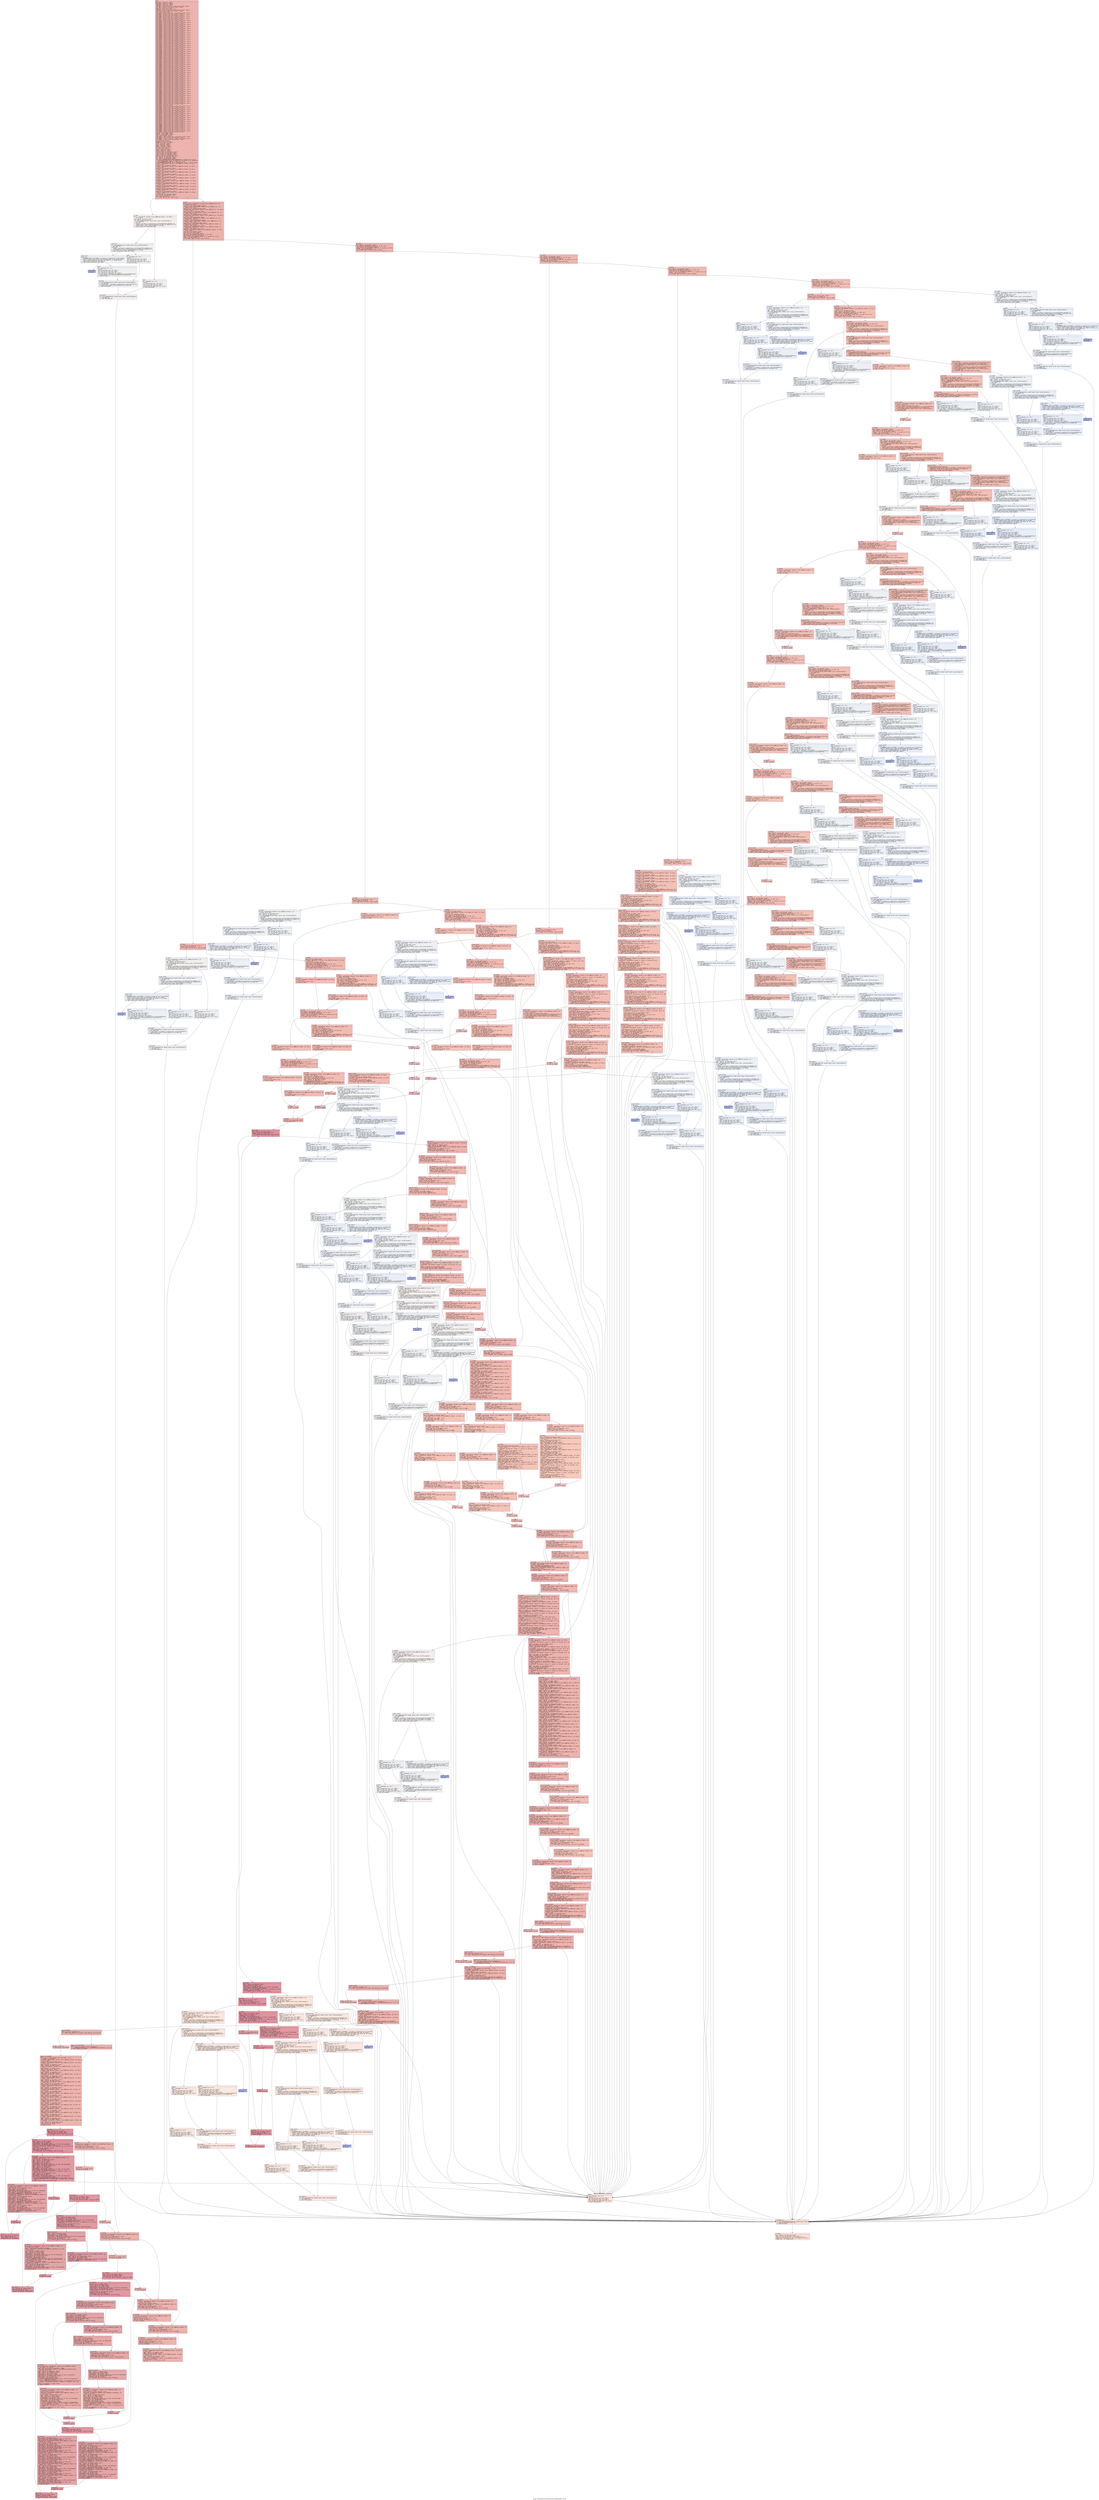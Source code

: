 digraph "CFG for '_ZN9LAMMPS_NS7FixMoveC2EPNS_6LAMMPSEiPPc' function" {
	label="CFG for '_ZN9LAMMPS_NS7FixMoveC2EPNS_6LAMMPSEiPPc' function";

	Node0x55ac3c0dd220 [shape=record,color="#3d50c3ff", style=filled, fillcolor="#d6524470" fontname="Courier",label="{entry:\l|  %this.addr = alloca ptr, align 8\l  %lmp.addr = alloca ptr, align 8\l  %narg.addr = alloca i32, align 4\l  %arg.addr = alloca ptr, align 8\l  %ref.tmp = alloca %\"class.std::__cxx11::basic_string\", align 8\l  %ref.tmp2 = alloca %\"class.std::allocator\", align 1\l  %exn.slot = alloca ptr, align 8\l  %ehselector.slot = alloca i32, align 4\l  %ref.tmp3 = alloca %\"class.std::__cxx11::basic_string\", align 8\l  %ref.tmp4 = alloca %\"class.std::allocator\", align 1\l  %iarg = alloca i32, align 4\l  %ref.tmp16 = alloca %\"class.std::__cxx11::basic_string\", align 8\l  %ref.tmp17 = alloca %\"class.std::allocator\", align 1\l  %ref.tmp20 = alloca %\"class.std::__cxx11::basic_string\", align 8\l  %ref.tmp21 = alloca %\"class.std::allocator\", align 1\l  %ref.tmp69 = alloca %\"class.std::__cxx11::basic_string\", align 8\l  %ref.tmp70 = alloca %\"class.std::allocator\", align 1\l  %ref.tmp73 = alloca %\"class.std::__cxx11::basic_string\", align 8\l  %ref.tmp74 = alloca %\"class.std::allocator\", align 1\l  %ref.tmp122 = alloca %\"class.std::__cxx11::basic_string\", align 8\l  %ref.tmp123 = alloca %\"class.std::allocator\", align 1\l  %ref.tmp126 = alloca %\"class.std::__cxx11::basic_string\", align 8\l  %ref.tmp127 = alloca %\"class.std::allocator\", align 1\l  %ref.tmp145 = alloca %\"class.std::__cxx11::basic_string\", align 8\l  %ref.tmp146 = alloca %\"class.std::allocator\", align 1\l  %ref.tmp149 = alloca %\"class.std::__cxx11::basic_string\", align 8\l  %ref.tmp150 = alloca %\"class.std::allocator\", align 1\l  %ref.tmp197 = alloca %\"class.std::__cxx11::basic_string\", align 8\l  %ref.tmp198 = alloca %\"class.std::allocator\", align 1\l  %ref.tmp201 = alloca %\"class.std::__cxx11::basic_string\", align 8\l  %ref.tmp202 = alloca %\"class.std::allocator\", align 1\l  %ref.tmp220 = alloca %\"class.std::__cxx11::basic_string\", align 8\l  %ref.tmp221 = alloca %\"class.std::allocator\", align 1\l  %ref.tmp224 = alloca %\"class.std::__cxx11::basic_string\", align 8\l  %ref.tmp225 = alloca %\"class.std::allocator\", align 1\l  %ref.tmp289 = alloca %\"class.std::__cxx11::basic_string\", align 8\l  %ref.tmp290 = alloca %\"class.std::allocator\", align 1\l  %ref.tmp293 = alloca %\"class.std::__cxx11::basic_string\", align 8\l  %ref.tmp294 = alloca %\"class.std::allocator\", align 1\l  %ref.tmp312 = alloca %\"class.std::__cxx11::basic_string\", align 8\l  %ref.tmp313 = alloca %\"class.std::allocator\", align 1\l  %ref.tmp316 = alloca %\"class.std::__cxx11::basic_string\", align 8\l  %ref.tmp317 = alloca %\"class.std::allocator\", align 1\l  %ref.tmp334 = alloca %\"class.std::__cxx11::basic_string\", align 8\l  %ref.tmp336 = alloca %\"class.std::allocator\", align 1\l  %ref.tmp339 = alloca %\"class.std::__cxx11::basic_string\", align 8\l  %ref.tmp340 = alloca %\"class.std::allocator\", align 1\l  %ref.tmp351 = alloca %\"class.std::__cxx11::basic_string\", align 8\l  %ref.tmp353 = alloca %\"class.std::allocator\", align 1\l  %ref.tmp364 = alloca %\"class.std::__cxx11::basic_string\", align 8\l  %ref.tmp365 = alloca %\"class.std::allocator\", align 1\l  %ref.tmp368 = alloca %\"class.std::__cxx11::basic_string\", align 8\l  %ref.tmp369 = alloca %\"class.std::allocator\", align 1\l  %ref.tmp386 = alloca %\"class.std::__cxx11::basic_string\", align 8\l  %ref.tmp388 = alloca %\"class.std::allocator\", align 1\l  %ref.tmp391 = alloca %\"class.std::__cxx11::basic_string\", align 8\l  %ref.tmp392 = alloca %\"class.std::allocator\", align 1\l  %ref.tmp403 = alloca %\"class.std::__cxx11::basic_string\", align 8\l  %ref.tmp406 = alloca %\"class.std::allocator\", align 1\l  %ref.tmp417 = alloca %\"class.std::__cxx11::basic_string\", align 8\l  %ref.tmp418 = alloca %\"class.std::allocator\", align 1\l  %ref.tmp421 = alloca %\"class.std::__cxx11::basic_string\", align 8\l  %ref.tmp422 = alloca %\"class.std::allocator\", align 1\l  %ref.tmp439 = alloca %\"class.std::__cxx11::basic_string\", align 8\l  %ref.tmp441 = alloca %\"class.std::allocator\", align 1\l  %ref.tmp444 = alloca %\"class.std::__cxx11::basic_string\", align 8\l  %ref.tmp445 = alloca %\"class.std::allocator\", align 1\l  %ref.tmp456 = alloca %\"class.std::__cxx11::basic_string\", align 8\l  %ref.tmp459 = alloca %\"class.std::allocator\", align 1\l  %ref.tmp470 = alloca %\"class.std::__cxx11::basic_string\", align 8\l  %ref.tmp471 = alloca %\"class.std::allocator\", align 1\l  %ref.tmp474 = alloca %\"class.std::__cxx11::basic_string\", align 8\l  %ref.tmp475 = alloca %\"class.std::allocator\", align 1\l  %ref.tmp492 = alloca %\"class.std::__cxx11::basic_string\", align 8\l  %ref.tmp494 = alloca %\"class.std::allocator\", align 1\l  %ref.tmp497 = alloca %\"class.std::__cxx11::basic_string\", align 8\l  %ref.tmp498 = alloca %\"class.std::allocator\", align 1\l  %ref.tmp509 = alloca %\"class.std::__cxx11::basic_string\", align 8\l  %ref.tmp512 = alloca %\"class.std::allocator\", align 1\l  %ref.tmp523 = alloca %\"class.std::__cxx11::basic_string\", align 8\l  %ref.tmp524 = alloca %\"class.std::allocator\", align 1\l  %ref.tmp527 = alloca %\"class.std::__cxx11::basic_string\", align 8\l  %ref.tmp528 = alloca %\"class.std::allocator\", align 1\l  %ref.tmp545 = alloca %\"class.std::__cxx11::basic_string\", align 8\l  %ref.tmp547 = alloca %\"class.std::allocator\", align 1\l  %ref.tmp550 = alloca %\"class.std::__cxx11::basic_string\", align 8\l  %ref.tmp551 = alloca %\"class.std::allocator\", align 1\l  %ref.tmp562 = alloca %\"class.std::__cxx11::basic_string\", align 8\l  %ref.tmp565 = alloca %\"class.std::allocator\", align 1\l  %ref.tmp576 = alloca %\"class.std::__cxx11::basic_string\", align 8\l  %ref.tmp577 = alloca %\"class.std::allocator\", align 1\l  %ref.tmp580 = alloca %\"class.std::__cxx11::basic_string\", align 8\l  %ref.tmp581 = alloca %\"class.std::allocator\", align 1\l  %ref.tmp598 = alloca %\"class.std::__cxx11::basic_string\", align 8\l  %ref.tmp600 = alloca %\"class.std::allocator\", align 1\l  %ref.tmp603 = alloca %\"class.std::__cxx11::basic_string\", align 8\l  %ref.tmp604 = alloca %\"class.std::allocator\", align 1\l  %ref.tmp615 = alloca %\"class.std::__cxx11::basic_string\", align 8\l  %ref.tmp618 = alloca %\"class.std::allocator\", align 1\l  %ref.tmp629 = alloca %\"class.std::__cxx11::basic_string\", align 8\l  %ref.tmp630 = alloca %\"class.std::allocator\", align 1\l  %ref.tmp633 = alloca %\"class.std::__cxx11::basic_string\", align 8\l  %ref.tmp634 = alloca %\"class.std::allocator\", align 1\l  %ref.tmp647 = alloca %\"class.std::__cxx11::basic_string\", align 8\l  %ref.tmp648 = alloca %\"class.std::allocator\", align 1\l  %ref.tmp651 = alloca %\"class.std::__cxx11::basic_string\", align 8\l  %ref.tmp652 = alloca %\"class.std::allocator\", align 1\l  %scaleflag = alloca i32, align 4\l  %ref.tmp674 = alloca %\"class.std::__cxx11::basic_string\", align 8\l  %ref.tmp675 = alloca %\"class.std::allocator\", align 1\l  %ref.tmp678 = alloca %\"class.std::__cxx11::basic_string\", align 8\l  %ref.tmp679 = alloca %\"class.std::allocator\", align 1\l  %ref.tmp704 = alloca %\"class.std::__cxx11::basic_string\", align 8\l  %ref.tmp705 = alloca %\"class.std::allocator\", align 1\l  %ref.tmp708 = alloca %\"class.std::__cxx11::basic_string\", align 8\l  %ref.tmp709 = alloca %\"class.std::allocator\", align 1\l  %ref.tmp723 = alloca %\"class.std::__cxx11::basic_string\", align 8\l  %ref.tmp724 = alloca %\"class.std::allocator\", align 1\l  %ref.tmp727 = alloca %\"class.std::__cxx11::basic_string\", align 8\l  %ref.tmp728 = alloca %\"class.std::allocator\", align 1\l  %ref.tmp750 = alloca %\"class.std::__cxx11::basic_string\", align 8\l  %ref.tmp751 = alloca %\"class.std::allocator\", align 1\l  %ref.tmp754 = alloca %\"class.std::__cxx11::basic_string\", align 8\l  %ref.tmp755 = alloca %\"class.std::allocator\", align 1\l  %ref.tmp775 = alloca %\"class.std::__cxx11::basic_string\", align 8\l  %ref.tmp776 = alloca %\"class.std::allocator\", align 1\l  %ref.tmp779 = alloca %\"class.std::__cxx11::basic_string\", align 8\l  %ref.tmp780 = alloca %\"class.std::allocator\", align 1\l  %ref.tmp805 = alloca %\"class.std::__cxx11::basic_string\", align 8\l  %ref.tmp806 = alloca %\"class.std::allocator\", align 1\l  %ref.tmp809 = alloca %\"class.std::__cxx11::basic_string\", align 8\l  %ref.tmp810 = alloca %\"class.std::allocator\", align 1\l  %ref.tmp830 = alloca %\"class.std::__cxx11::basic_string\", align 8\l  %ref.tmp831 = alloca %\"class.std::allocator\", align 1\l  %ref.tmp834 = alloca %\"class.std::__cxx11::basic_string\", align 8\l  %ref.tmp835 = alloca %\"class.std::allocator\", align 1\l  %xscale = alloca double, align 8\l  %yscale = alloca double, align 8\l  %zscale = alloca double, align 8\l  %len = alloca double, align 8\l  %ref.tmp971 = alloca %\"class.std::__cxx11::basic_string\", align 8\l  %ref.tmp972 = alloca %\"class.std::allocator\", align 1\l  %ref.tmp975 = alloca %\"class.std::__cxx11::basic_string\", align 8\l  %ref.tmp976 = alloca %\"class.std::allocator\", align 1\l  %x = alloca ptr, align 8\l  %image = alloca ptr, align 8\l  %ellipsoid = alloca ptr, align 8\l  %line = alloca ptr, align 8\l  %tri = alloca ptr, align 8\l  %body = alloca ptr, align 8\l  %mask = alloca ptr, align 8\l  %nlocal = alloca i32, align 4\l  %i = alloca i32, align 4\l  %i1120 = alloca i32, align 4\l  %quat = alloca ptr, align 8\l  %i1154 = alloca i32, align 4\l  store ptr %this, ptr %this.addr, align 8\l  store ptr %lmp, ptr %lmp.addr, align 8\l  store i32 %narg, ptr %narg.addr, align 4\l  store ptr %arg, ptr %arg.addr, align 8\l  %this1 = load ptr, ptr %this.addr, align 8\l  %0 = load ptr, ptr %lmp.addr, align 8\l  %1 = load i32, ptr %narg.addr, align 4\l  %2 = load ptr, ptr %arg.addr, align 8\l  call void @_ZN9LAMMPS_NS3FixC2EPNS_6LAMMPSEiPPc(ptr noundef nonnull align 8\l... dereferenceable(656) %this1, ptr noundef %0, i32 noundef %1, ptr noundef %2)\l  store ptr getelementptr inbounds (\{ [106 x ptr] \}, ptr\l... @_ZTVN9LAMMPS_NS7FixMoveE, i32 0, inrange i32 0, i32 2), ptr %this1, align 8\l  %xvarstr = getelementptr inbounds %\"class.LAMMPS_NS::FixMove\", ptr %this1,\l... i32 0, i32 1\l  store ptr null, ptr %xvarstr, align 8\l  %yvarstr = getelementptr inbounds %\"class.LAMMPS_NS::FixMove\", ptr %this1,\l... i32 0, i32 2\l  store ptr null, ptr %yvarstr, align 8\l  %zvarstr = getelementptr inbounds %\"class.LAMMPS_NS::FixMove\", ptr %this1,\l... i32 0, i32 3\l  store ptr null, ptr %zvarstr, align 8\l  %vxvarstr = getelementptr inbounds %\"class.LAMMPS_NS::FixMove\", ptr %this1,\l... i32 0, i32 4\l  store ptr null, ptr %vxvarstr, align 8\l  %vyvarstr = getelementptr inbounds %\"class.LAMMPS_NS::FixMove\", ptr %this1,\l... i32 0, i32 5\l  store ptr null, ptr %vyvarstr, align 8\l  %vzvarstr = getelementptr inbounds %\"class.LAMMPS_NS::FixMove\", ptr %this1,\l... i32 0, i32 6\l  store ptr null, ptr %vzvarstr, align 8\l  %xoriginal = getelementptr inbounds %\"class.LAMMPS_NS::FixMove\", ptr %this1,\l... i32 0, i32 53\l  store ptr null, ptr %xoriginal, align 8\l  %toriginal = getelementptr inbounds %\"class.LAMMPS_NS::FixMove\", ptr %this1,\l... i32 0, i32 54\l  store ptr null, ptr %toriginal, align 8\l  %qoriginal = getelementptr inbounds %\"class.LAMMPS_NS::FixMove\", ptr %this1,\l... i32 0, i32 55\l  store ptr null, ptr %qoriginal, align 8\l  %displace = getelementptr inbounds %\"class.LAMMPS_NS::FixMove\", ptr %this1,\l... i32 0, i32 59\l  store ptr null, ptr %displace, align 8\l  %velocity = getelementptr inbounds %\"class.LAMMPS_NS::FixMove\", ptr %this1,\l... i32 0, i32 60\l  store ptr null, ptr %velocity, align 8\l  %3 = load i32, ptr %narg.addr, align 4\l  %cmp = icmp slt i32 %3, 4\l  br i1 %cmp, label %if.then, label %if.end\l|{<s0>T|<s1>F}}"];
	Node0x55ac3c0dd220:s0 -> Node0x55ac3c0e8710[tooltip="entry -> if.then\nProbability 0.00%" ];
	Node0x55ac3c0dd220:s1 -> Node0x55ac3c0e87e0[tooltip="entry -> if.end\nProbability 100.00%" ];
	Node0x55ac3c0e8710 [shape=record,color="#3d50c3ff", style=filled, fillcolor="#e5d8d170" fontname="Courier",label="{if.then:\l|  %error = getelementptr inbounds %\"class.LAMMPS_NS::Pointers\", ptr %this1,\l... i32 0, i32 3\l  %4 = load ptr, ptr %error, align 8\l  %5 = load ptr, ptr %4, align 8\l  call void @_ZNSaIcEC1Ev(ptr noundef nonnull align 1 dereferenceable(1)\l... %ref.tmp2) #10\l  invoke void\l... @_ZNSt7__cxx1112basic_stringIcSt11char_traitsIcESaIcEEC2IS3_EEPKcRKS3_(ptr\l... noundef nonnull align 8 dereferenceable(32) %ref.tmp, ptr noundef @.str, ptr\l... noundef nonnull align 1 dereferenceable(1) %ref.tmp2)\l          to label %invoke.cont unwind label %lpad\l}"];
	Node0x55ac3c0e8710 -> Node0x55ac3c0e9e10[tooltip="if.then -> invoke.cont\nProbability 50.00%" ];
	Node0x55ac3c0e8710 -> Node0x55ac3c0e9ef0[tooltip="if.then -> lpad\nProbability 50.00%" ];
	Node0x55ac3c0e9e10 [shape=record,color="#3d50c3ff", style=filled, fillcolor="#e0dbd870" fontname="Courier",label="{invoke.cont:\l|  call void @_ZNSaIcEC1Ev(ptr noundef nonnull align 1 dereferenceable(1)\l... %ref.tmp4) #10\l  invoke void\l... @_ZNSt7__cxx1112basic_stringIcSt11char_traitsIcESaIcEEC2IS3_EEPKcRKS3_(ptr\l... noundef nonnull align 8 dereferenceable(32) %ref.tmp3, ptr noundef @.str.1,\l... ptr noundef nonnull align 1 dereferenceable(1) %ref.tmp4)\l          to label %invoke.cont6 unwind label %lpad5\l}"];
	Node0x55ac3c0e9e10 -> Node0x55ac3c0ea280[tooltip="invoke.cont -> invoke.cont6\nProbability 50.00%" ];
	Node0x55ac3c0e9e10 -> Node0x55ac3c0ea2d0[tooltip="invoke.cont -> lpad5\nProbability 50.00%" ];
	Node0x55ac3c0ea280 [shape=record,color="#3d50c3ff", style=filled, fillcolor="#dedcdb70" fontname="Courier",label="{invoke.cont6:\l|  invoke void\l... @_ZN9LAMMPS_NS5Error3allERKNSt7__cxx1112basic_stringIcSt11char_traitsIcESaIcEE\l...EiS8_(ptr noundef nonnull align 8 dereferenceable(196) %5, ptr noundef nonnull\l... align 8 dereferenceable(32) %ref.tmp, i32 noundef 54, ptr noundef nonnull\l... align 8 dereferenceable(32) %ref.tmp3) #11\l          to label %invoke.cont8 unwind label %lpad7\l}"];
	Node0x55ac3c0ea280 -> Node0x55ac3c0ea230[tooltip="invoke.cont6 -> invoke.cont8\nProbability 0.00%" ];
	Node0x55ac3c0ea280 -> Node0x55ac3c0ea500[tooltip="invoke.cont6 -> lpad7\nProbability 100.00%" ];
	Node0x55ac3c0ea230 [shape=record,color="#3d50c3ff", style=filled, fillcolor="#3d50c370" fontname="Courier",label="{invoke.cont8:\l|  unreachable\l}"];
	Node0x55ac3c0e9ef0 [shape=record,color="#3d50c3ff", style=filled, fillcolor="#e0dbd870" fontname="Courier",label="{lpad:\l|  %6 = landingpad \{ ptr, i32 \}\l          cleanup\l  %7 = extractvalue \{ ptr, i32 \} %6, 0\l  store ptr %7, ptr %exn.slot, align 8\l  %8 = extractvalue \{ ptr, i32 \} %6, 1\l  store i32 %8, ptr %ehselector.slot, align 4\l  br label %ehcleanup10\l}"];
	Node0x55ac3c0e9ef0 -> Node0x55ac3c0eaba0[tooltip="lpad -> ehcleanup10\nProbability 100.00%" ];
	Node0x55ac3c0ea2d0 [shape=record,color="#3d50c3ff", style=filled, fillcolor="#dedcdb70" fontname="Courier",label="{lpad5:\l|  %9 = landingpad \{ ptr, i32 \}\l          cleanup\l  %10 = extractvalue \{ ptr, i32 \} %9, 0\l  store ptr %10, ptr %exn.slot, align 8\l  %11 = extractvalue \{ ptr, i32 \} %9, 1\l  store i32 %11, ptr %ehselector.slot, align 4\l  br label %ehcleanup\l}"];
	Node0x55ac3c0ea2d0 -> Node0x55ac3c0eaef0[tooltip="lpad5 -> ehcleanup\nProbability 100.00%" ];
	Node0x55ac3c0ea500 [shape=record,color="#3d50c3ff", style=filled, fillcolor="#dedcdb70" fontname="Courier",label="{lpad7:\l|  %12 = landingpad \{ ptr, i32 \}\l          cleanup\l  %13 = extractvalue \{ ptr, i32 \} %12, 0\l  store ptr %13, ptr %exn.slot, align 8\l  %14 = extractvalue \{ ptr, i32 \} %12, 1\l  store i32 %14, ptr %ehselector.slot, align 4\l  call void @_ZNSt7__cxx1112basic_stringIcSt11char_traitsIcESaIcEED1Ev(ptr\l... noundef nonnull align 8 dereferenceable(32) %ref.tmp3) #10\l  br label %ehcleanup\l}"];
	Node0x55ac3c0ea500 -> Node0x55ac3c0eaef0[tooltip="lpad7 -> ehcleanup\nProbability 100.00%" ];
	Node0x55ac3c0eaef0 [shape=record,color="#3d50c3ff", style=filled, fillcolor="#e0dbd870" fontname="Courier",label="{ehcleanup:\l|  call void @_ZNSaIcED1Ev(ptr noundef nonnull align 1 dereferenceable(1)\l... %ref.tmp4) #10\l  call void @_ZNSt7__cxx1112basic_stringIcSt11char_traitsIcESaIcEED1Ev(ptr\l... noundef nonnull align 8 dereferenceable(32) %ref.tmp) #10\l  br label %ehcleanup10\l}"];
	Node0x55ac3c0eaef0 -> Node0x55ac3c0eaba0[tooltip="ehcleanup -> ehcleanup10\nProbability 100.00%" ];
	Node0x55ac3c0eaba0 [shape=record,color="#3d50c3ff", style=filled, fillcolor="#e5d8d170" fontname="Courier",label="{ehcleanup10:\l|  call void @_ZNSaIcED1Ev(ptr noundef nonnull align 1 dereferenceable(1)\l... %ref.tmp2) #10\l  br label %ehcleanup1270\l}"];
	Node0x55ac3c0eaba0 -> Node0x55ac3c0eb950[tooltip="ehcleanup10 -> ehcleanup1270\nProbability 100.00%" ];
	Node0x55ac3c0e87e0 [shape=record,color="#3d50c3ff", style=filled, fillcolor="#d6524470" fontname="Courier",label="{if.end:\l|  %restart_global = getelementptr inbounds %\"class.LAMMPS_NS::Fix\", ptr\l... %this1, i32 0, i32 5\l  store i32 1, ptr %restart_global, align 8\l  %restart_peratom = getelementptr inbounds %\"class.LAMMPS_NS::Fix\", ptr\l... %this1, i32 0, i32 6\l  store i32 1, ptr %restart_peratom, align 4\l  %peratom_flag = getelementptr inbounds %\"class.LAMMPS_NS::Fix\", ptr %this1,\l... i32 0, i32 46\l  store i32 1, ptr %peratom_flag, align 4\l  %size_peratom_cols = getelementptr inbounds %\"class.LAMMPS_NS::Fix\", ptr\l... %this1, i32 0, i32 47\l  store i32 3, ptr %size_peratom_cols, align 8\l  %peratom_freq = getelementptr inbounds %\"class.LAMMPS_NS::Fix\", ptr %this1,\l... i32 0, i32 48\l  store i32 1, ptr %peratom_freq, align 4\l  %time_integrate = getelementptr inbounds %\"class.LAMMPS_NS::Fix\", ptr\l... %this1, i32 0, i32 19\l  store i32 1, ptr %time_integrate, align 8\l  %create_attribute = getelementptr inbounds %\"class.LAMMPS_NS::Fix\", ptr\l... %this1, i32 0, i32 23\l  store i32 1, ptr %create_attribute, align 8\l  %displaceflag = getelementptr inbounds %\"class.LAMMPS_NS::FixMove\", ptr\l... %this1, i32 0, i32 56\l  store i32 0, ptr %displaceflag, align 8\l  %velocityflag = getelementptr inbounds %\"class.LAMMPS_NS::FixMove\", ptr\l... %this1, i32 0, i32 57\l  store i32 0, ptr %velocityflag, align 4\l  %maxatom = getelementptr inbounds %\"class.LAMMPS_NS::FixMove\", ptr %this1,\l... i32 0, i32 58\l  store i32 0, ptr %maxatom, align 8\l  store i32 0, ptr %iarg, align 4\l  %15 = load ptr, ptr %arg.addr, align 8\l  %arrayidx = getelementptr inbounds ptr, ptr %15, i64 3\l  %16 = load ptr, ptr %arrayidx, align 8\l  %call = call i32 @strcmp(ptr noundef %16, ptr noundef @.str.2) #12\l  %cmp11 = icmp eq i32 %call, 0\l  br i1 %cmp11, label %if.then12, label %if.else61\l|{<s0>T|<s1>F}}"];
	Node0x55ac3c0e87e0:s0 -> Node0x55ac3c0e2c20[tooltip="if.end -> if.then12\nProbability 37.50%" ];
	Node0x55ac3c0e87e0:s1 -> Node0x55ac3c0e2d00[tooltip="if.end -> if.else61\nProbability 62.50%" ];
	Node0x55ac3c0e2c20 [shape=record,color="#3d50c3ff", style=filled, fillcolor="#de614d70" fontname="Courier",label="{if.then12:\l|  %17 = load i32, ptr %narg.addr, align 4\l  %cmp13 = icmp slt i32 %17, 7\l  br i1 %cmp13, label %if.then14, label %if.end30\l|{<s0>T|<s1>F}}"];
	Node0x55ac3c0e2c20:s0 -> Node0x55ac3c0edff0[tooltip="if.then12 -> if.then14\nProbability 0.00%" ];
	Node0x55ac3c0e2c20:s1 -> Node0x55ac3c0ee070[tooltip="if.then12 -> if.end30\nProbability 100.00%" ];
	Node0x55ac3c0edff0 [shape=record,color="#3d50c3ff", style=filled, fillcolor="#e0dbd870" fontname="Courier",label="{if.then14:\l|  %error15 = getelementptr inbounds %\"class.LAMMPS_NS::Pointers\", ptr\l... %this1, i32 0, i32 3\l  %18 = load ptr, ptr %error15, align 8\l  %19 = load ptr, ptr %18, align 8\l  call void @_ZNSaIcEC1Ev(ptr noundef nonnull align 1 dereferenceable(1)\l... %ref.tmp17) #10\l  invoke void\l... @_ZNSt7__cxx1112basic_stringIcSt11char_traitsIcESaIcEEC2IS3_EEPKcRKS3_(ptr\l... noundef nonnull align 8 dereferenceable(32) %ref.tmp16, ptr noundef @.str,\l... ptr noundef nonnull align 1 dereferenceable(1) %ref.tmp17)\l          to label %invoke.cont19 unwind label %lpad18\l}"];
	Node0x55ac3c0edff0 -> Node0x55ac3c0ee560[tooltip="if.then14 -> invoke.cont19\nProbability 50.00%" ];
	Node0x55ac3c0edff0 -> Node0x55ac3c0ee5e0[tooltip="if.then14 -> lpad18\nProbability 50.00%" ];
	Node0x55ac3c0ee560 [shape=record,color="#3d50c3ff", style=filled, fillcolor="#dbdcde70" fontname="Courier",label="{invoke.cont19:\l|  call void @_ZNSaIcEC1Ev(ptr noundef nonnull align 1 dereferenceable(1)\l... %ref.tmp21) #10\l  invoke void\l... @_ZNSt7__cxx1112basic_stringIcSt11char_traitsIcESaIcEEC2IS3_EEPKcRKS3_(ptr\l... noundef nonnull align 8 dereferenceable(32) %ref.tmp20, ptr noundef @.str.1,\l... ptr noundef nonnull align 1 dereferenceable(1) %ref.tmp21)\l          to label %invoke.cont23 unwind label %lpad22\l}"];
	Node0x55ac3c0ee560 -> Node0x55ac3c0ee840[tooltip="invoke.cont19 -> invoke.cont23\nProbability 50.00%" ];
	Node0x55ac3c0ee560 -> Node0x55ac3c0ee890[tooltip="invoke.cont19 -> lpad22\nProbability 50.00%" ];
	Node0x55ac3c0ee840 [shape=record,color="#3d50c3ff", style=filled, fillcolor="#d6dce470" fontname="Courier",label="{invoke.cont23:\l|  invoke void\l... @_ZN9LAMMPS_NS5Error3allERKNSt7__cxx1112basic_stringIcSt11char_traitsIcESaIcEE\l...EiS8_(ptr noundef nonnull align 8 dereferenceable(196) %19, ptr noundef\l... nonnull align 8 dereferenceable(32) %ref.tmp16, i32 noundef 72, ptr noundef\l... nonnull align 8 dereferenceable(32) %ref.tmp20) #11\l          to label %invoke.cont25 unwind label %lpad24\l}"];
	Node0x55ac3c0ee840 -> Node0x55ac3c0ee7f0[tooltip="invoke.cont23 -> invoke.cont25\nProbability 0.00%" ];
	Node0x55ac3c0ee840 -> Node0x55ac3c0eea90[tooltip="invoke.cont23 -> lpad24\nProbability 100.00%" ];
	Node0x55ac3c0ee7f0 [shape=record,color="#3d50c3ff", style=filled, fillcolor="#3d50c370" fontname="Courier",label="{invoke.cont25:\l|  unreachable\l}"];
	Node0x55ac3c0ee5e0 [shape=record,color="#3d50c3ff", style=filled, fillcolor="#dbdcde70" fontname="Courier",label="{lpad18:\l|  %20 = landingpad \{ ptr, i32 \}\l          cleanup\l  %21 = extractvalue \{ ptr, i32 \} %20, 0\l  store ptr %21, ptr %exn.slot, align 8\l  %22 = extractvalue \{ ptr, i32 \} %20, 1\l  store i32 %22, ptr %ehselector.slot, align 4\l  br label %ehcleanup29\l}"];
	Node0x55ac3c0ee5e0 -> Node0x55ac3c0ef050[tooltip="lpad18 -> ehcleanup29\nProbability 100.00%" ];
	Node0x55ac3c0ee890 [shape=record,color="#3d50c3ff", style=filled, fillcolor="#d6dce470" fontname="Courier",label="{lpad22:\l|  %23 = landingpad \{ ptr, i32 \}\l          cleanup\l  %24 = extractvalue \{ ptr, i32 \} %23, 0\l  store ptr %24, ptr %exn.slot, align 8\l  %25 = extractvalue \{ ptr, i32 \} %23, 1\l  store i32 %25, ptr %ehselector.slot, align 4\l  br label %ehcleanup27\l}"];
	Node0x55ac3c0ee890 -> Node0x55ac3c0ef3a0[tooltip="lpad22 -> ehcleanup27\nProbability 100.00%" ];
	Node0x55ac3c0eea90 [shape=record,color="#3d50c3ff", style=filled, fillcolor="#d6dce470" fontname="Courier",label="{lpad24:\l|  %26 = landingpad \{ ptr, i32 \}\l          cleanup\l  %27 = extractvalue \{ ptr, i32 \} %26, 0\l  store ptr %27, ptr %exn.slot, align 8\l  %28 = extractvalue \{ ptr, i32 \} %26, 1\l  store i32 %28, ptr %ehselector.slot, align 4\l  call void @_ZNSt7__cxx1112basic_stringIcSt11char_traitsIcESaIcEED1Ev(ptr\l... noundef nonnull align 8 dereferenceable(32) %ref.tmp20) #10\l  br label %ehcleanup27\l}"];
	Node0x55ac3c0eea90 -> Node0x55ac3c0ef3a0[tooltip="lpad24 -> ehcleanup27\nProbability 100.00%" ];
	Node0x55ac3c0ef3a0 [shape=record,color="#3d50c3ff", style=filled, fillcolor="#dbdcde70" fontname="Courier",label="{ehcleanup27:\l|  call void @_ZNSaIcED1Ev(ptr noundef nonnull align 1 dereferenceable(1)\l... %ref.tmp21) #10\l  call void @_ZNSt7__cxx1112basic_stringIcSt11char_traitsIcESaIcEED1Ev(ptr\l... noundef nonnull align 8 dereferenceable(32) %ref.tmp16) #10\l  br label %ehcleanup29\l}"];
	Node0x55ac3c0ef3a0 -> Node0x55ac3c0ef050[tooltip="ehcleanup27 -> ehcleanup29\nProbability 100.00%" ];
	Node0x55ac3c0ef050 [shape=record,color="#3d50c3ff", style=filled, fillcolor="#e0dbd870" fontname="Courier",label="{ehcleanup29:\l|  call void @_ZNSaIcED1Ev(ptr noundef nonnull align 1 dereferenceable(1)\l... %ref.tmp17) #10\l  br label %ehcleanup1270\l}"];
	Node0x55ac3c0ef050 -> Node0x55ac3c0eb950[tooltip="ehcleanup29 -> ehcleanup1270\nProbability 100.00%" ];
	Node0x55ac3c0ee070 [shape=record,color="#3d50c3ff", style=filled, fillcolor="#de614d70" fontname="Courier",label="{if.end30:\l|  store i32 7, ptr %iarg, align 4\l  %mstyle = getelementptr inbounds %\"class.LAMMPS_NS::FixMove\", ptr %this1,\l... i32 0, i32 7\l  store i32 0, ptr %mstyle, align 8\l  %29 = load ptr, ptr %arg.addr, align 8\l  %arrayidx31 = getelementptr inbounds ptr, ptr %29, i64 4\l  %30 = load ptr, ptr %arrayidx31, align 8\l  %call32 = call i32 @strcmp(ptr noundef %30, ptr noundef @.str.3) #12\l  %cmp33 = icmp eq i32 %call32, 0\l  br i1 %cmp33, label %if.then34, label %if.else\l|{<s0>T|<s1>F}}"];
	Node0x55ac3c0ee070:s0 -> Node0x55ac3c0f0290[tooltip="if.end30 -> if.then34\nProbability 37.50%" ];
	Node0x55ac3c0ee070:s1 -> Node0x55ac3c0f0310[tooltip="if.end30 -> if.else\nProbability 62.50%" ];
	Node0x55ac3c0f0290 [shape=record,color="#3d50c3ff", style=filled, fillcolor="#e36c5570" fontname="Courier",label="{if.then34:\l|  %vxflag = getelementptr inbounds %\"class.LAMMPS_NS::FixMove\", ptr %this1,\l... i32 0, i32 8\l  store i32 0, ptr %vxflag, align 4\l  br label %if.end40\l}"];
	Node0x55ac3c0f0290 -> Node0x55ac3c0f05e0[tooltip="if.then34 -> if.end40\nProbability 100.00%" ];
	Node0x55ac3c0f0310 [shape=record,color="#3d50c3ff", style=filled, fillcolor="#e1675170" fontname="Courier",label="{if.else:\l|  %vxflag35 = getelementptr inbounds %\"class.LAMMPS_NS::FixMove\", ptr\l... %this1, i32 0, i32 8\l  store i32 1, ptr %vxflag35, align 4\l  %31 = load ptr, ptr %arg.addr, align 8\l  %arrayidx36 = getelementptr inbounds ptr, ptr %31, i64 4\l  %32 = load ptr, ptr %arrayidx36, align 8\l  %33 = load ptr, ptr %lmp.addr, align 8\l  %call39 = invoke noundef double\l... @_ZN9LAMMPS_NS5utils7numericEPKciS2_bPNS_6LAMMPSE(ptr noundef @.str, i32\l... noundef 79, ptr noundef %32, i1 noundef zeroext false, ptr noundef %33)\l          to label %invoke.cont38 unwind label %lpad37\l}"];
	Node0x55ac3c0f0310 -> Node0x55ac3c0f0b60[tooltip="if.else -> invoke.cont38\nProbability 100.00%" ];
	Node0x55ac3c0f0310 -> Node0x55ac3c0f0be0[tooltip="if.else -> lpad37\nProbability 0.00%" ];
	Node0x55ac3c0f0b60 [shape=record,color="#3d50c3ff", style=filled, fillcolor="#e1675170" fontname="Courier",label="{invoke.cont38:\l|  %vx = getelementptr inbounds %\"class.LAMMPS_NS::FixMove\", ptr %this1, i32\l... 0, i32 14\l  store double %call39, ptr %vx, align 8\l  br label %if.end40\l}"];
	Node0x55ac3c0f0b60 -> Node0x55ac3c0f05e0[tooltip="invoke.cont38 -> if.end40\nProbability 100.00%" ];
	Node0x55ac3c0f0be0 [shape=record,color="#3d50c3ff", style=filled, fillcolor="#f4c5ad70" fontname="Courier",label="{lpad37:\l|  %34 = landingpad \{ ptr, i32 \}\l          cleanup\l  %35 = extractvalue \{ ptr, i32 \} %34, 0\l  store ptr %35, ptr %exn.slot, align 8\l  %36 = extractvalue \{ ptr, i32 \} %34, 1\l  store i32 %36, ptr %ehselector.slot, align 4\l  br label %ehcleanup1270\l}"];
	Node0x55ac3c0f0be0 -> Node0x55ac3c0eb950[tooltip="lpad37 -> ehcleanup1270\nProbability 100.00%" ];
	Node0x55ac3c0f05e0 [shape=record,color="#3d50c3ff", style=filled, fillcolor="#de614d70" fontname="Courier",label="{if.end40:\l|  %37 = load ptr, ptr %arg.addr, align 8\l  %arrayidx41 = getelementptr inbounds ptr, ptr %37, i64 5\l  %38 = load ptr, ptr %arrayidx41, align 8\l  %call42 = call i32 @strcmp(ptr noundef %38, ptr noundef @.str.3) #12\l  %cmp43 = icmp eq i32 %call42, 0\l  br i1 %cmp43, label %if.then44, label %if.else45\l|{<s0>T|<s1>F}}"];
	Node0x55ac3c0f05e0:s0 -> Node0x55ac3c0f17b0[tooltip="if.end40 -> if.then44\nProbability 37.50%" ];
	Node0x55ac3c0f05e0:s1 -> Node0x55ac3c0f1830[tooltip="if.end40 -> if.else45\nProbability 62.50%" ];
	Node0x55ac3c0f17b0 [shape=record,color="#3d50c3ff", style=filled, fillcolor="#e36c5570" fontname="Courier",label="{if.then44:\l|  %vyflag = getelementptr inbounds %\"class.LAMMPS_NS::FixMove\", ptr %this1,\l... i32 0, i32 9\l  store i32 0, ptr %vyflag, align 8\l  br label %if.end50\l}"];
	Node0x55ac3c0f17b0 -> Node0x55ac3c0f1b10[tooltip="if.then44 -> if.end50\nProbability 100.00%" ];
	Node0x55ac3c0f1830 [shape=record,color="#3d50c3ff", style=filled, fillcolor="#e1675170" fontname="Courier",label="{if.else45:\l|  %vyflag46 = getelementptr inbounds %\"class.LAMMPS_NS::FixMove\", ptr\l... %this1, i32 0, i32 9\l  store i32 1, ptr %vyflag46, align 8\l  %39 = load ptr, ptr %arg.addr, align 8\l  %arrayidx47 = getelementptr inbounds ptr, ptr %39, i64 5\l  %40 = load ptr, ptr %arrayidx47, align 8\l  %41 = load ptr, ptr %lmp.addr, align 8\l  %call49 = invoke noundef double\l... @_ZN9LAMMPS_NS5utils7numericEPKciS2_bPNS_6LAMMPSE(ptr noundef @.str, i32\l... noundef 85, ptr noundef %40, i1 noundef zeroext false, ptr noundef %41)\l          to label %invoke.cont48 unwind label %lpad37\l}"];
	Node0x55ac3c0f1830 -> Node0x55ac3c0f2010[tooltip="if.else45 -> invoke.cont48\nProbability 100.00%" ];
	Node0x55ac3c0f1830 -> Node0x55ac3c0f0be0[tooltip="if.else45 -> lpad37\nProbability 0.00%" ];
	Node0x55ac3c0f2010 [shape=record,color="#3d50c3ff", style=filled, fillcolor="#e1675170" fontname="Courier",label="{invoke.cont48:\l|  %vy = getelementptr inbounds %\"class.LAMMPS_NS::FixMove\", ptr %this1, i32\l... 0, i32 15\l  store double %call49, ptr %vy, align 8\l  br label %if.end50\l}"];
	Node0x55ac3c0f2010 -> Node0x55ac3c0f1b10[tooltip="invoke.cont48 -> if.end50\nProbability 100.00%" ];
	Node0x55ac3c0f1b10 [shape=record,color="#3d50c3ff", style=filled, fillcolor="#de614d70" fontname="Courier",label="{if.end50:\l|  %42 = load ptr, ptr %arg.addr, align 8\l  %arrayidx51 = getelementptr inbounds ptr, ptr %42, i64 6\l  %43 = load ptr, ptr %arrayidx51, align 8\l  %call52 = call i32 @strcmp(ptr noundef %43, ptr noundef @.str.3) #12\l  %cmp53 = icmp eq i32 %call52, 0\l  br i1 %cmp53, label %if.then54, label %if.else55\l|{<s0>T|<s1>F}}"];
	Node0x55ac3c0f1b10:s0 -> Node0x55ac3c0f28c0[tooltip="if.end50 -> if.then54\nProbability 37.50%" ];
	Node0x55ac3c0f1b10:s1 -> Node0x55ac3c0f2940[tooltip="if.end50 -> if.else55\nProbability 62.50%" ];
	Node0x55ac3c0f28c0 [shape=record,color="#3d50c3ff", style=filled, fillcolor="#e36c5570" fontname="Courier",label="{if.then54:\l|  %vzflag = getelementptr inbounds %\"class.LAMMPS_NS::FixMove\", ptr %this1,\l... i32 0, i32 10\l  store i32 0, ptr %vzflag, align 4\l  br label %if.end60\l}"];
	Node0x55ac3c0f28c0 -> Node0x55ac3c0f2c20[tooltip="if.then54 -> if.end60\nProbability 100.00%" ];
	Node0x55ac3c0f2940 [shape=record,color="#3d50c3ff", style=filled, fillcolor="#e1675170" fontname="Courier",label="{if.else55:\l|  %vzflag56 = getelementptr inbounds %\"class.LAMMPS_NS::FixMove\", ptr\l... %this1, i32 0, i32 10\l  store i32 1, ptr %vzflag56, align 4\l  %44 = load ptr, ptr %arg.addr, align 8\l  %arrayidx57 = getelementptr inbounds ptr, ptr %44, i64 6\l  %45 = load ptr, ptr %arrayidx57, align 8\l  %46 = load ptr, ptr %lmp.addr, align 8\l  %call59 = invoke noundef double\l... @_ZN9LAMMPS_NS5utils7numericEPKciS2_bPNS_6LAMMPSE(ptr noundef @.str, i32\l... noundef 91, ptr noundef %45, i1 noundef zeroext false, ptr noundef %46)\l          to label %invoke.cont58 unwind label %lpad37\l}"];
	Node0x55ac3c0f2940 -> Node0x55ac3c0f3120[tooltip="if.else55 -> invoke.cont58\nProbability 100.00%" ];
	Node0x55ac3c0f2940 -> Node0x55ac3c0f0be0[tooltip="if.else55 -> lpad37\nProbability 0.00%" ];
	Node0x55ac3c0f3120 [shape=record,color="#3d50c3ff", style=filled, fillcolor="#e1675170" fontname="Courier",label="{invoke.cont58:\l|  %vz = getelementptr inbounds %\"class.LAMMPS_NS::FixMove\", ptr %this1, i32\l... 0, i32 16\l  store double %call59, ptr %vz, align 8\l  br label %if.end60\l}"];
	Node0x55ac3c0f3120 -> Node0x55ac3c0f2c20[tooltip="invoke.cont58 -> if.end60\nProbability 100.00%" ];
	Node0x55ac3c0f2c20 [shape=record,color="#3d50c3ff", style=filled, fillcolor="#de614d70" fontname="Courier",label="{if.end60:\l|  br label %if.end665\l}"];
	Node0x55ac3c0f2c20 -> Node0x55ac3c0f3590[tooltip="if.end60 -> if.end665\nProbability 100.00%" ];
	Node0x55ac3c0e2d00 [shape=record,color="#3d50c3ff", style=filled, fillcolor="#d8564670" fontname="Courier",label="{if.else61:\l|  %47 = load ptr, ptr %arg.addr, align 8\l  %arrayidx62 = getelementptr inbounds ptr, ptr %47, i64 3\l  %48 = load ptr, ptr %arrayidx62, align 8\l  %call63 = call i32 @strcmp(ptr noundef %48, ptr noundef @.str.4) #12\l  %cmp64 = icmp eq i32 %call63, 0\l  br i1 %cmp64, label %if.then65, label %if.else137\l|{<s0>T|<s1>F}}"];
	Node0x55ac3c0e2d00:s0 -> Node0x55ac3c0f4260[tooltip="if.else61 -> if.then65\nProbability 37.50%" ];
	Node0x55ac3c0e2d00:s1 -> Node0x55ac3c0f42e0[tooltip="if.else61 -> if.else137\nProbability 62.50%" ];
	Node0x55ac3c0f4260 [shape=record,color="#3d50c3ff", style=filled, fillcolor="#e1675170" fontname="Courier",label="{if.then65:\l|  %49 = load i32, ptr %narg.addr, align 4\l  %cmp66 = icmp slt i32 %49, 8\l  br i1 %cmp66, label %if.then67, label %if.end83\l|{<s0>T|<s1>F}}"];
	Node0x55ac3c0f4260:s0 -> Node0x55ac3c0f4540[tooltip="if.then65 -> if.then67\nProbability 0.00%" ];
	Node0x55ac3c0f4260:s1 -> Node0x55ac3c0f45c0[tooltip="if.then65 -> if.end83\nProbability 100.00%" ];
	Node0x55ac3c0f4540 [shape=record,color="#3d50c3ff", style=filled, fillcolor="#dbdcde70" fontname="Courier",label="{if.then67:\l|  %error68 = getelementptr inbounds %\"class.LAMMPS_NS::Pointers\", ptr\l... %this1, i32 0, i32 3\l  %50 = load ptr, ptr %error68, align 8\l  %51 = load ptr, ptr %50, align 8\l  call void @_ZNSaIcEC1Ev(ptr noundef nonnull align 1 dereferenceable(1)\l... %ref.tmp70) #10\l  invoke void\l... @_ZNSt7__cxx1112basic_stringIcSt11char_traitsIcESaIcEEC2IS3_EEPKcRKS3_(ptr\l... noundef nonnull align 8 dereferenceable(32) %ref.tmp69, ptr noundef @.str,\l... ptr noundef nonnull align 1 dereferenceable(1) %ref.tmp70)\l          to label %invoke.cont72 unwind label %lpad71\l}"];
	Node0x55ac3c0f4540 -> Node0x55ac3c0f4ab0[tooltip="if.then67 -> invoke.cont72\nProbability 50.00%" ];
	Node0x55ac3c0f4540 -> Node0x55ac3c0f4b30[tooltip="if.then67 -> lpad71\nProbability 50.00%" ];
	Node0x55ac3c0f4ab0 [shape=record,color="#3d50c3ff", style=filled, fillcolor="#d6dce470" fontname="Courier",label="{invoke.cont72:\l|  call void @_ZNSaIcEC1Ev(ptr noundef nonnull align 1 dereferenceable(1)\l... %ref.tmp74) #10\l  invoke void\l... @_ZNSt7__cxx1112basic_stringIcSt11char_traitsIcESaIcEEC2IS3_EEPKcRKS3_(ptr\l... noundef nonnull align 8 dereferenceable(32) %ref.tmp73, ptr noundef @.str.1,\l... ptr noundef nonnull align 1 dereferenceable(1) %ref.tmp74)\l          to label %invoke.cont76 unwind label %lpad75\l}"];
	Node0x55ac3c0f4ab0 -> Node0x55ac3c0f4d90[tooltip="invoke.cont72 -> invoke.cont76\nProbability 50.00%" ];
	Node0x55ac3c0f4ab0 -> Node0x55ac3c0f4de0[tooltip="invoke.cont72 -> lpad75\nProbability 50.00%" ];
	Node0x55ac3c0f4d90 [shape=record,color="#3d50c3ff", style=filled, fillcolor="#d4dbe670" fontname="Courier",label="{invoke.cont76:\l|  invoke void\l... @_ZN9LAMMPS_NS5Error3allERKNSt7__cxx1112basic_stringIcSt11char_traitsIcESaIcEE\l...EiS8_(ptr noundef nonnull align 8 dereferenceable(196) %51, ptr noundef\l... nonnull align 8 dereferenceable(32) %ref.tmp69, i32 noundef 95, ptr noundef\l... nonnull align 8 dereferenceable(32) %ref.tmp73) #11\l          to label %invoke.cont78 unwind label %lpad77\l}"];
	Node0x55ac3c0f4d90 -> Node0x55ac3c0f4d40[tooltip="invoke.cont76 -> invoke.cont78\nProbability 0.00%" ];
	Node0x55ac3c0f4d90 -> Node0x55ac3c0f4fe0[tooltip="invoke.cont76 -> lpad77\nProbability 100.00%" ];
	Node0x55ac3c0f4d40 [shape=record,color="#3d50c3ff", style=filled, fillcolor="#3d50c370" fontname="Courier",label="{invoke.cont78:\l|  unreachable\l}"];
	Node0x55ac3c0f4b30 [shape=record,color="#3d50c3ff", style=filled, fillcolor="#d6dce470" fontname="Courier",label="{lpad71:\l|  %52 = landingpad \{ ptr, i32 \}\l          cleanup\l  %53 = extractvalue \{ ptr, i32 \} %52, 0\l  store ptr %53, ptr %exn.slot, align 8\l  %54 = extractvalue \{ ptr, i32 \} %52, 1\l  store i32 %54, ptr %ehselector.slot, align 4\l  br label %ehcleanup82\l}"];
	Node0x55ac3c0f4b30 -> Node0x55ac3c0f55a0[tooltip="lpad71 -> ehcleanup82\nProbability 100.00%" ];
	Node0x55ac3c0f4de0 [shape=record,color="#3d50c3ff", style=filled, fillcolor="#d4dbe670" fontname="Courier",label="{lpad75:\l|  %55 = landingpad \{ ptr, i32 \}\l          cleanup\l  %56 = extractvalue \{ ptr, i32 \} %55, 0\l  store ptr %56, ptr %exn.slot, align 8\l  %57 = extractvalue \{ ptr, i32 \} %55, 1\l  store i32 %57, ptr %ehselector.slot, align 4\l  br label %ehcleanup80\l}"];
	Node0x55ac3c0f4de0 -> Node0x55ac3c0f58f0[tooltip="lpad75 -> ehcleanup80\nProbability 100.00%" ];
	Node0x55ac3c0f4fe0 [shape=record,color="#3d50c3ff", style=filled, fillcolor="#d4dbe670" fontname="Courier",label="{lpad77:\l|  %58 = landingpad \{ ptr, i32 \}\l          cleanup\l  %59 = extractvalue \{ ptr, i32 \} %58, 0\l  store ptr %59, ptr %exn.slot, align 8\l  %60 = extractvalue \{ ptr, i32 \} %58, 1\l  store i32 %60, ptr %ehselector.slot, align 4\l  call void @_ZNSt7__cxx1112basic_stringIcSt11char_traitsIcESaIcEED1Ev(ptr\l... noundef nonnull align 8 dereferenceable(32) %ref.tmp73) #10\l  br label %ehcleanup80\l}"];
	Node0x55ac3c0f4fe0 -> Node0x55ac3c0f58f0[tooltip="lpad77 -> ehcleanup80\nProbability 100.00%" ];
	Node0x55ac3c0f58f0 [shape=record,color="#3d50c3ff", style=filled, fillcolor="#d6dce470" fontname="Courier",label="{ehcleanup80:\l|  call void @_ZNSaIcED1Ev(ptr noundef nonnull align 1 dereferenceable(1)\l... %ref.tmp74) #10\l  call void @_ZNSt7__cxx1112basic_stringIcSt11char_traitsIcESaIcEED1Ev(ptr\l... noundef nonnull align 8 dereferenceable(32) %ref.tmp69) #10\l  br label %ehcleanup82\l}"];
	Node0x55ac3c0f58f0 -> Node0x55ac3c0f55a0[tooltip="ehcleanup80 -> ehcleanup82\nProbability 100.00%" ];
	Node0x55ac3c0f55a0 [shape=record,color="#3d50c3ff", style=filled, fillcolor="#dbdcde70" fontname="Courier",label="{ehcleanup82:\l|  call void @_ZNSaIcED1Ev(ptr noundef nonnull align 1 dereferenceable(1)\l... %ref.tmp70) #10\l  br label %ehcleanup1270\l}"];
	Node0x55ac3c0f55a0 -> Node0x55ac3c0eb950[tooltip="ehcleanup82 -> ehcleanup1270\nProbability 100.00%" ];
	Node0x55ac3c0f45c0 [shape=record,color="#3d50c3ff", style=filled, fillcolor="#e1675170" fontname="Courier",label="{if.end83:\l|  store i32 8, ptr %iarg, align 4\l  %mstyle84 = getelementptr inbounds %\"class.LAMMPS_NS::FixMove\", ptr %this1,\l... i32 0, i32 7\l  store i32 1, ptr %mstyle84, align 8\l  %61 = load ptr, ptr %arg.addr, align 8\l  %arrayidx85 = getelementptr inbounds ptr, ptr %61, i64 4\l  %62 = load ptr, ptr %arrayidx85, align 8\l  %call86 = call i32 @strcmp(ptr noundef %62, ptr noundef @.str.3) #12\l  %cmp87 = icmp eq i32 %call86, 0\l  br i1 %cmp87, label %if.then88, label %if.else89\l|{<s0>T|<s1>F}}"];
	Node0x55ac3c0f45c0:s0 -> Node0x55ac3c0f67c0[tooltip="if.end83 -> if.then88\nProbability 37.50%" ];
	Node0x55ac3c0f45c0:s1 -> Node0x55ac3c0f6840[tooltip="if.end83 -> if.else89\nProbability 62.50%" ];
	Node0x55ac3c0f67c0 [shape=record,color="#3d50c3ff", style=filled, fillcolor="#e8765c70" fontname="Courier",label="{if.then88:\l|  %axflag = getelementptr inbounds %\"class.LAMMPS_NS::FixMove\", ptr %this1,\l... i32 0, i32 11\l  store i32 0, ptr %axflag, align 8\l  br label %if.end94\l}"];
	Node0x55ac3c0f67c0 -> Node0x55ac3c0f6b20[tooltip="if.then88 -> if.end94\nProbability 100.00%" ];
	Node0x55ac3c0f6840 [shape=record,color="#3d50c3ff", style=filled, fillcolor="#e36c5570" fontname="Courier",label="{if.else89:\l|  %axflag90 = getelementptr inbounds %\"class.LAMMPS_NS::FixMove\", ptr\l... %this1, i32 0, i32 11\l  store i32 1, ptr %axflag90, align 8\l  %63 = load ptr, ptr %arg.addr, align 8\l  %arrayidx91 = getelementptr inbounds ptr, ptr %63, i64 4\l  %64 = load ptr, ptr %arrayidx91, align 8\l  %65 = load ptr, ptr %lmp.addr, align 8\l  %call93 = invoke noundef double\l... @_ZN9LAMMPS_NS5utils7numericEPKciS2_bPNS_6LAMMPSE(ptr noundef @.str, i32\l... noundef 102, ptr noundef %64, i1 noundef zeroext false, ptr noundef %65)\l          to label %invoke.cont92 unwind label %lpad37\l}"];
	Node0x55ac3c0f6840 -> Node0x55ac3c0f7020[tooltip="if.else89 -> invoke.cont92\nProbability 100.00%" ];
	Node0x55ac3c0f6840 -> Node0x55ac3c0f0be0[tooltip="if.else89 -> lpad37\nProbability 0.00%" ];
	Node0x55ac3c0f7020 [shape=record,color="#3d50c3ff", style=filled, fillcolor="#e36c5570" fontname="Courier",label="{invoke.cont92:\l|  %ax = getelementptr inbounds %\"class.LAMMPS_NS::FixMove\", ptr %this1, i32\l... 0, i32 17\l  store double %call93, ptr %ax, align 8\l  br label %if.end94\l}"];
	Node0x55ac3c0f7020 -> Node0x55ac3c0f6b20[tooltip="invoke.cont92 -> if.end94\nProbability 100.00%" ];
	Node0x55ac3c0f6b20 [shape=record,color="#3d50c3ff", style=filled, fillcolor="#e1675170" fontname="Courier",label="{if.end94:\l|  %66 = load ptr, ptr %arg.addr, align 8\l  %arrayidx95 = getelementptr inbounds ptr, ptr %66, i64 5\l  %67 = load ptr, ptr %arrayidx95, align 8\l  %call96 = call i32 @strcmp(ptr noundef %67, ptr noundef @.str.3) #12\l  %cmp97 = icmp eq i32 %call96, 0\l  br i1 %cmp97, label %if.then98, label %if.else99\l|{<s0>T|<s1>F}}"];
	Node0x55ac3c0f6b20:s0 -> Node0x55ac3c0f7860[tooltip="if.end94 -> if.then98\nProbability 37.50%" ];
	Node0x55ac3c0f6b20:s1 -> Node0x55ac3c0f78e0[tooltip="if.end94 -> if.else99\nProbability 62.50%" ];
	Node0x55ac3c0f7860 [shape=record,color="#3d50c3ff", style=filled, fillcolor="#e8765c70" fontname="Courier",label="{if.then98:\l|  %ayflag = getelementptr inbounds %\"class.LAMMPS_NS::FixMove\", ptr %this1,\l... i32 0, i32 12\l  store i32 0, ptr %ayflag, align 4\l  br label %if.end104\l}"];
	Node0x55ac3c0f7860 -> Node0x55ac3c0f7bc0[tooltip="if.then98 -> if.end104\nProbability 100.00%" ];
	Node0x55ac3c0f78e0 [shape=record,color="#3d50c3ff", style=filled, fillcolor="#e36c5570" fontname="Courier",label="{if.else99:\l|  %ayflag100 = getelementptr inbounds %\"class.LAMMPS_NS::FixMove\", ptr\l... %this1, i32 0, i32 12\l  store i32 1, ptr %ayflag100, align 4\l  %68 = load ptr, ptr %arg.addr, align 8\l  %arrayidx101 = getelementptr inbounds ptr, ptr %68, i64 5\l  %69 = load ptr, ptr %arrayidx101, align 8\l  %70 = load ptr, ptr %lmp.addr, align 8\l  %call103 = invoke noundef double\l... @_ZN9LAMMPS_NS5utils7numericEPKciS2_bPNS_6LAMMPSE(ptr noundef @.str, i32\l... noundef 108, ptr noundef %69, i1 noundef zeroext false, ptr noundef %70)\l          to label %invoke.cont102 unwind label %lpad37\l}"];
	Node0x55ac3c0f78e0 -> Node0x55ac3c0f80c0[tooltip="if.else99 -> invoke.cont102\nProbability 100.00%" ];
	Node0x55ac3c0f78e0 -> Node0x55ac3c0f0be0[tooltip="if.else99 -> lpad37\nProbability 0.00%" ];
	Node0x55ac3c0f80c0 [shape=record,color="#3d50c3ff", style=filled, fillcolor="#e36c5570" fontname="Courier",label="{invoke.cont102:\l|  %ay = getelementptr inbounds %\"class.LAMMPS_NS::FixMove\", ptr %this1, i32\l... 0, i32 18\l  store double %call103, ptr %ay, align 8\l  br label %if.end104\l}"];
	Node0x55ac3c0f80c0 -> Node0x55ac3c0f7bc0[tooltip="invoke.cont102 -> if.end104\nProbability 100.00%" ];
	Node0x55ac3c0f7bc0 [shape=record,color="#3d50c3ff", style=filled, fillcolor="#e1675170" fontname="Courier",label="{if.end104:\l|  %71 = load ptr, ptr %arg.addr, align 8\l  %arrayidx105 = getelementptr inbounds ptr, ptr %71, i64 6\l  %72 = load ptr, ptr %arrayidx105, align 8\l  %call106 = call i32 @strcmp(ptr noundef %72, ptr noundef @.str.3) #12\l  %cmp107 = icmp eq i32 %call106, 0\l  br i1 %cmp107, label %if.then108, label %if.else109\l|{<s0>T|<s1>F}}"];
	Node0x55ac3c0f7bc0:s0 -> Node0x55ac3c0f8900[tooltip="if.end104 -> if.then108\nProbability 37.50%" ];
	Node0x55ac3c0f7bc0:s1 -> Node0x55ac3c0f8980[tooltip="if.end104 -> if.else109\nProbability 62.50%" ];
	Node0x55ac3c0f8900 [shape=record,color="#3d50c3ff", style=filled, fillcolor="#e8765c70" fontname="Courier",label="{if.then108:\l|  %azflag = getelementptr inbounds %\"class.LAMMPS_NS::FixMove\", ptr %this1,\l... i32 0, i32 13\l  store i32 0, ptr %azflag, align 8\l  br label %if.end114\l}"];
	Node0x55ac3c0f8900 -> Node0x55ac3c0f8c60[tooltip="if.then108 -> if.end114\nProbability 100.00%" ];
	Node0x55ac3c0f8980 [shape=record,color="#3d50c3ff", style=filled, fillcolor="#e36c5570" fontname="Courier",label="{if.else109:\l|  %azflag110 = getelementptr inbounds %\"class.LAMMPS_NS::FixMove\", ptr\l... %this1, i32 0, i32 13\l  store i32 1, ptr %azflag110, align 8\l  %73 = load ptr, ptr %arg.addr, align 8\l  %arrayidx111 = getelementptr inbounds ptr, ptr %73, i64 6\l  %74 = load ptr, ptr %arrayidx111, align 8\l  %75 = load ptr, ptr %lmp.addr, align 8\l  %call113 = invoke noundef double\l... @_ZN9LAMMPS_NS5utils7numericEPKciS2_bPNS_6LAMMPSE(ptr noundef @.str, i32\l... noundef 114, ptr noundef %74, i1 noundef zeroext false, ptr noundef %75)\l          to label %invoke.cont112 unwind label %lpad37\l}"];
	Node0x55ac3c0f8980 -> Node0x55ac3c0f9160[tooltip="if.else109 -> invoke.cont112\nProbability 100.00%" ];
	Node0x55ac3c0f8980 -> Node0x55ac3c0f0be0[tooltip="if.else109 -> lpad37\nProbability 0.00%" ];
	Node0x55ac3c0f9160 [shape=record,color="#3d50c3ff", style=filled, fillcolor="#e36c5570" fontname="Courier",label="{invoke.cont112:\l|  %az = getelementptr inbounds %\"class.LAMMPS_NS::FixMove\", ptr %this1, i32\l... 0, i32 19\l  store double %call113, ptr %az, align 8\l  br label %if.end114\l}"];
	Node0x55ac3c0f9160 -> Node0x55ac3c0f8c60[tooltip="invoke.cont112 -> if.end114\nProbability 100.00%" ];
	Node0x55ac3c0f8c60 [shape=record,color="#3d50c3ff", style=filled, fillcolor="#e1675170" fontname="Courier",label="{if.end114:\l|  %76 = load ptr, ptr %arg.addr, align 8\l  %arrayidx115 = getelementptr inbounds ptr, ptr %76, i64 7\l  %77 = load ptr, ptr %arrayidx115, align 8\l  %78 = load ptr, ptr %lmp.addr, align 8\l  %call117 = invoke noundef double\l... @_ZN9LAMMPS_NS5utils7numericEPKciS2_bPNS_6LAMMPSE(ptr noundef @.str, i32\l... noundef 116, ptr noundef %77, i1 noundef zeroext false, ptr noundef %78)\l          to label %invoke.cont116 unwind label %lpad37\l}"];
	Node0x55ac3c0f8c60 -> Node0x55ac3c0f9850[tooltip="if.end114 -> invoke.cont116\nProbability 100.00%" ];
	Node0x55ac3c0f8c60 -> Node0x55ac3c0f0be0[tooltip="if.end114 -> lpad37\nProbability 0.00%" ];
	Node0x55ac3c0f9850 [shape=record,color="#3d50c3ff", style=filled, fillcolor="#e1675170" fontname="Courier",label="{invoke.cont116:\l|  %period = getelementptr inbounds %\"class.LAMMPS_NS::FixMove\", ptr %this1,\l... i32 0, i32 20\l  store double %call117, ptr %period, align 8\l  %period118 = getelementptr inbounds %\"class.LAMMPS_NS::FixMove\", ptr %this1,\l... i32 0, i32 20\l  %79 = load double, ptr %period118, align 8\l  %cmp119 = fcmp ole double %79, 0.000000e+00\l  br i1 %cmp119, label %if.then120, label %if.end136\l|{<s0>T|<s1>F}}"];
	Node0x55ac3c0f9850:s0 -> Node0x55ac3c0fa880[tooltip="invoke.cont116 -> if.then120\nProbability 0.00%" ];
	Node0x55ac3c0f9850:s1 -> Node0x55ac3c0fa900[tooltip="invoke.cont116 -> if.end136\nProbability 100.00%" ];
	Node0x55ac3c0fa880 [shape=record,color="#3d50c3ff", style=filled, fillcolor="#dbdcde70" fontname="Courier",label="{if.then120:\l|  %error121 = getelementptr inbounds %\"class.LAMMPS_NS::Pointers\", ptr\l... %this1, i32 0, i32 3\l  %80 = load ptr, ptr %error121, align 8\l  %81 = load ptr, ptr %80, align 8\l  call void @_ZNSaIcEC1Ev(ptr noundef nonnull align 1 dereferenceable(1)\l... %ref.tmp123) #10\l  invoke void\l... @_ZNSt7__cxx1112basic_stringIcSt11char_traitsIcESaIcEEC2IS3_EEPKcRKS3_(ptr\l... noundef nonnull align 8 dereferenceable(32) %ref.tmp122, ptr noundef @.str,\l... ptr noundef nonnull align 1 dereferenceable(1) %ref.tmp123)\l          to label %invoke.cont125 unwind label %lpad124\l}"];
	Node0x55ac3c0fa880 -> Node0x55ac3c0fada0[tooltip="if.then120 -> invoke.cont125\nProbability 50.00%" ];
	Node0x55ac3c0fa880 -> Node0x55ac3c0fae20[tooltip="if.then120 -> lpad124\nProbability 50.00%" ];
	Node0x55ac3c0fada0 [shape=record,color="#3d50c3ff", style=filled, fillcolor="#d6dce470" fontname="Courier",label="{invoke.cont125:\l|  call void @_ZNSaIcEC1Ev(ptr noundef nonnull align 1 dereferenceable(1)\l... %ref.tmp127) #10\l  invoke void\l... @_ZNSt7__cxx1112basic_stringIcSt11char_traitsIcESaIcEEC2IS3_EEPKcRKS3_(ptr\l... noundef nonnull align 8 dereferenceable(32) %ref.tmp126, ptr noundef @.str.1,\l... ptr noundef nonnull align 1 dereferenceable(1) %ref.tmp127)\l          to label %invoke.cont129 unwind label %lpad128\l}"];
	Node0x55ac3c0fada0 -> Node0x55ac3c0fb140[tooltip="invoke.cont125 -> invoke.cont129\nProbability 50.00%" ];
	Node0x55ac3c0fada0 -> Node0x55ac3c0fb190[tooltip="invoke.cont125 -> lpad128\nProbability 50.00%" ];
	Node0x55ac3c0fb140 [shape=record,color="#3d50c3ff", style=filled, fillcolor="#d4dbe670" fontname="Courier",label="{invoke.cont129:\l|  invoke void\l... @_ZN9LAMMPS_NS5Error3allERKNSt7__cxx1112basic_stringIcSt11char_traitsIcESaIcEE\l...EiS8_(ptr noundef nonnull align 8 dereferenceable(196) %81, ptr noundef\l... nonnull align 8 dereferenceable(32) %ref.tmp122, i32 noundef 117, ptr noundef\l... nonnull align 8 dereferenceable(32) %ref.tmp126) #11\l          to label %invoke.cont131 unwind label %lpad130\l}"];
	Node0x55ac3c0fb140 -> Node0x55ac3c0fb0f0[tooltip="invoke.cont129 -> invoke.cont131\nProbability 0.00%" ];
	Node0x55ac3c0fb140 -> Node0x55ac3c0fb450[tooltip="invoke.cont129 -> lpad130\nProbability 100.00%" ];
	Node0x55ac3c0fb0f0 [shape=record,color="#3d50c3ff", style=filled, fillcolor="#3d50c370" fontname="Courier",label="{invoke.cont131:\l|  unreachable\l}"];
	Node0x55ac3c0fae20 [shape=record,color="#3d50c3ff", style=filled, fillcolor="#d6dce470" fontname="Courier",label="{lpad124:\l|  %82 = landingpad \{ ptr, i32 \}\l          cleanup\l  %83 = extractvalue \{ ptr, i32 \} %82, 0\l  store ptr %83, ptr %exn.slot, align 8\l  %84 = extractvalue \{ ptr, i32 \} %82, 1\l  store i32 %84, ptr %ehselector.slot, align 4\l  br label %ehcleanup135\l}"];
	Node0x55ac3c0fae20 -> Node0x55ac3c0fba10[tooltip="lpad124 -> ehcleanup135\nProbability 100.00%" ];
	Node0x55ac3c0fb190 [shape=record,color="#3d50c3ff", style=filled, fillcolor="#d4dbe670" fontname="Courier",label="{lpad128:\l|  %85 = landingpad \{ ptr, i32 \}\l          cleanup\l  %86 = extractvalue \{ ptr, i32 \} %85, 0\l  store ptr %86, ptr %exn.slot, align 8\l  %87 = extractvalue \{ ptr, i32 \} %85, 1\l  store i32 %87, ptr %ehselector.slot, align 4\l  br label %ehcleanup133\l}"];
	Node0x55ac3c0fb190 -> Node0x55ac3c0fbd60[tooltip="lpad128 -> ehcleanup133\nProbability 100.00%" ];
	Node0x55ac3c0fb450 [shape=record,color="#3d50c3ff", style=filled, fillcolor="#d4dbe670" fontname="Courier",label="{lpad130:\l|  %88 = landingpad \{ ptr, i32 \}\l          cleanup\l  %89 = extractvalue \{ ptr, i32 \} %88, 0\l  store ptr %89, ptr %exn.slot, align 8\l  %90 = extractvalue \{ ptr, i32 \} %88, 1\l  store i32 %90, ptr %ehselector.slot, align 4\l  call void @_ZNSt7__cxx1112basic_stringIcSt11char_traitsIcESaIcEED1Ev(ptr\l... noundef nonnull align 8 dereferenceable(32) %ref.tmp126) #10\l  br label %ehcleanup133\l}"];
	Node0x55ac3c0fb450 -> Node0x55ac3c0fbd60[tooltip="lpad130 -> ehcleanup133\nProbability 100.00%" ];
	Node0x55ac3c0fbd60 [shape=record,color="#3d50c3ff", style=filled, fillcolor="#d6dce470" fontname="Courier",label="{ehcleanup133:\l|  call void @_ZNSaIcED1Ev(ptr noundef nonnull align 1 dereferenceable(1)\l... %ref.tmp127) #10\l  call void @_ZNSt7__cxx1112basic_stringIcSt11char_traitsIcESaIcEED1Ev(ptr\l... noundef nonnull align 8 dereferenceable(32) %ref.tmp122) #10\l  br label %ehcleanup135\l}"];
	Node0x55ac3c0fbd60 -> Node0x55ac3c0fba10[tooltip="ehcleanup133 -> ehcleanup135\nProbability 100.00%" ];
	Node0x55ac3c0fba10 [shape=record,color="#3d50c3ff", style=filled, fillcolor="#dbdcde70" fontname="Courier",label="{ehcleanup135:\l|  call void @_ZNSaIcED1Ev(ptr noundef nonnull align 1 dereferenceable(1)\l... %ref.tmp123) #10\l  br label %ehcleanup1270\l}"];
	Node0x55ac3c0fba10 -> Node0x55ac3c0eb950[tooltip="ehcleanup135 -> ehcleanup1270\nProbability 100.00%" ];
	Node0x55ac3c0fa900 [shape=record,color="#3d50c3ff", style=filled, fillcolor="#e1675170" fontname="Courier",label="{if.end136:\l|  br label %if.end664\l}"];
	Node0x55ac3c0fa900 -> Node0x55ac3c0fc680[tooltip="if.end136 -> if.end664\nProbability 100.00%" ];
	Node0x55ac3c0f42e0 [shape=record,color="#3d50c3ff", style=filled, fillcolor="#de614d70" fontname="Courier",label="{if.else137:\l|  %91 = load ptr, ptr %arg.addr, align 8\l  %arrayidx138 = getelementptr inbounds ptr, ptr %91, i64 3\l  %92 = load ptr, ptr %arrayidx138, align 8\l  %call139 = call i32 @strcmp(ptr noundef %92, ptr noundef @.str.5) #12\l  %cmp140 = icmp eq i32 %call139, 0\l  br i1 %cmp140, label %if.then141, label %if.else212\l|{<s0>T|<s1>F}}"];
	Node0x55ac3c0f42e0:s0 -> Node0x55ac3c0fcaf0[tooltip="if.else137 -> if.then141\nProbability 37.50%" ];
	Node0x55ac3c0f42e0:s1 -> Node0x55ac3c0fcb70[tooltip="if.else137 -> if.else212\nProbability 62.50%" ];
	Node0x55ac3c0fcaf0 [shape=record,color="#3d50c3ff", style=filled, fillcolor="#e36c5570" fontname="Courier",label="{if.then141:\l|  %93 = load i32, ptr %narg.addr, align 4\l  %cmp142 = icmp slt i32 %93, 11\l  br i1 %cmp142, label %if.then143, label %if.end159\l|{<s0>T|<s1>F}}"];
	Node0x55ac3c0fcaf0:s0 -> Node0x55ac3c0fcdd0[tooltip="if.then141 -> if.then143\nProbability 0.00%" ];
	Node0x55ac3c0fcaf0:s1 -> Node0x55ac3c0fce50[tooltip="if.then141 -> if.end159\nProbability 100.00%" ];
	Node0x55ac3c0fcdd0 [shape=record,color="#3d50c3ff", style=filled, fillcolor="#d9dce170" fontname="Courier",label="{if.then143:\l|  %error144 = getelementptr inbounds %\"class.LAMMPS_NS::Pointers\", ptr\l... %this1, i32 0, i32 3\l  %94 = load ptr, ptr %error144, align 8\l  %95 = load ptr, ptr %94, align 8\l  call void @_ZNSaIcEC1Ev(ptr noundef nonnull align 1 dereferenceable(1)\l... %ref.tmp146) #10\l  invoke void\l... @_ZNSt7__cxx1112basic_stringIcSt11char_traitsIcESaIcEEC2IS3_EEPKcRKS3_(ptr\l... noundef nonnull align 8 dereferenceable(32) %ref.tmp145, ptr noundef @.str,\l... ptr noundef nonnull align 1 dereferenceable(1) %ref.tmp146)\l          to label %invoke.cont148 unwind label %lpad147\l}"];
	Node0x55ac3c0fcdd0 -> Node0x55ac3c0f3880[tooltip="if.then143 -> invoke.cont148\nProbability 50.00%" ];
	Node0x55ac3c0fcdd0 -> Node0x55ac3c0f3900[tooltip="if.then143 -> lpad147\nProbability 50.00%" ];
	Node0x55ac3c0f3880 [shape=record,color="#3d50c3ff", style=filled, fillcolor="#d4dbe670" fontname="Courier",label="{invoke.cont148:\l|  call void @_ZNSaIcEC1Ev(ptr noundef nonnull align 1 dereferenceable(1)\l... %ref.tmp150) #10\l  invoke void\l... @_ZNSt7__cxx1112basic_stringIcSt11char_traitsIcESaIcEEC2IS3_EEPKcRKS3_(ptr\l... noundef nonnull align 8 dereferenceable(32) %ref.tmp149, ptr noundef @.str.1,\l... ptr noundef nonnull align 1 dereferenceable(1) %ref.tmp150)\l          to label %invoke.cont152 unwind label %lpad151\l}"];
	Node0x55ac3c0f3880 -> Node0x55ac3c0f3c20[tooltip="invoke.cont148 -> invoke.cont152\nProbability 50.00%" ];
	Node0x55ac3c0f3880 -> Node0x55ac3c0f3c70[tooltip="invoke.cont148 -> lpad151\nProbability 50.00%" ];
	Node0x55ac3c0f3c20 [shape=record,color="#3d50c3ff", style=filled, fillcolor="#cedaeb70" fontname="Courier",label="{invoke.cont152:\l|  invoke void\l... @_ZN9LAMMPS_NS5Error3allERKNSt7__cxx1112basic_stringIcSt11char_traitsIcESaIcEE\l...EiS8_(ptr noundef nonnull align 8 dereferenceable(196) %95, ptr noundef\l... nonnull align 8 dereferenceable(32) %ref.tmp145, i32 noundef 120, ptr noundef\l... nonnull align 8 dereferenceable(32) %ref.tmp149) #11\l          to label %invoke.cont154 unwind label %lpad153\l}"];
	Node0x55ac3c0f3c20 -> Node0x55ac3c0f3bd0[tooltip="invoke.cont152 -> invoke.cont154\nProbability 0.00%" ];
	Node0x55ac3c0f3c20 -> Node0x55ac3c0db360[tooltip="invoke.cont152 -> lpad153\nProbability 100.00%" ];
	Node0x55ac3c0f3bd0 [shape=record,color="#3d50c3ff", style=filled, fillcolor="#3d50c370" fontname="Courier",label="{invoke.cont154:\l|  unreachable\l}"];
	Node0x55ac3c0f3900 [shape=record,color="#3d50c3ff", style=filled, fillcolor="#d4dbe670" fontname="Courier",label="{lpad147:\l|  %96 = landingpad \{ ptr, i32 \}\l          cleanup\l  %97 = extractvalue \{ ptr, i32 \} %96, 0\l  store ptr %97, ptr %exn.slot, align 8\l  %98 = extractvalue \{ ptr, i32 \} %96, 1\l  store i32 %98, ptr %ehselector.slot, align 4\l  br label %ehcleanup158\l}"];
	Node0x55ac3c0f3900 -> Node0x55ac3c0e54c0[tooltip="lpad147 -> ehcleanup158\nProbability 100.00%" ];
	Node0x55ac3c0f3c70 [shape=record,color="#3d50c3ff", style=filled, fillcolor="#cedaeb70" fontname="Courier",label="{lpad151:\l|  %99 = landingpad \{ ptr, i32 \}\l          cleanup\l  %100 = extractvalue \{ ptr, i32 \} %99, 0\l  store ptr %100, ptr %exn.slot, align 8\l  %101 = extractvalue \{ ptr, i32 \} %99, 1\l  store i32 %101, ptr %ehselector.slot, align 4\l  br label %ehcleanup156\l}"];
	Node0x55ac3c0f3c70 -> Node0x55ac3c0e5810[tooltip="lpad151 -> ehcleanup156\nProbability 100.00%" ];
	Node0x55ac3c0db360 [shape=record,color="#3d50c3ff", style=filled, fillcolor="#cedaeb70" fontname="Courier",label="{lpad153:\l|  %102 = landingpad \{ ptr, i32 \}\l          cleanup\l  %103 = extractvalue \{ ptr, i32 \} %102, 0\l  store ptr %103, ptr %exn.slot, align 8\l  %104 = extractvalue \{ ptr, i32 \} %102, 1\l  store i32 %104, ptr %ehselector.slot, align 4\l  call void @_ZNSt7__cxx1112basic_stringIcSt11char_traitsIcESaIcEED1Ev(ptr\l... noundef nonnull align 8 dereferenceable(32) %ref.tmp149) #10\l  br label %ehcleanup156\l}"];
	Node0x55ac3c0db360 -> Node0x55ac3c0e5810[tooltip="lpad153 -> ehcleanup156\nProbability 100.00%" ];
	Node0x55ac3c0e5810 [shape=record,color="#3d50c3ff", style=filled, fillcolor="#d4dbe670" fontname="Courier",label="{ehcleanup156:\l|  call void @_ZNSaIcED1Ev(ptr noundef nonnull align 1 dereferenceable(1)\l... %ref.tmp150) #10\l  call void @_ZNSt7__cxx1112basic_stringIcSt11char_traitsIcESaIcEED1Ev(ptr\l... noundef nonnull align 8 dereferenceable(32) %ref.tmp145) #10\l  br label %ehcleanup158\l}"];
	Node0x55ac3c0e5810 -> Node0x55ac3c0e54c0[tooltip="ehcleanup156 -> ehcleanup158\nProbability 100.00%" ];
	Node0x55ac3c0e54c0 [shape=record,color="#3d50c3ff", style=filled, fillcolor="#d9dce170" fontname="Courier",label="{ehcleanup158:\l|  call void @_ZNSaIcED1Ev(ptr noundef nonnull align 1 dereferenceable(1)\l... %ref.tmp146) #10\l  br label %ehcleanup1270\l}"];
	Node0x55ac3c0e54c0 -> Node0x55ac3c0eb950[tooltip="ehcleanup158 -> ehcleanup1270\nProbability 100.00%" ];
	Node0x55ac3c0fce50 [shape=record,color="#3d50c3ff", style=filled, fillcolor="#e36c5570" fontname="Courier",label="{if.end159:\l|  store i32 11, ptr %iarg, align 4\l  %mstyle160 = getelementptr inbounds %\"class.LAMMPS_NS::FixMove\", ptr %this1,\l... i32 0, i32 7\l  store i32 2, ptr %mstyle160, align 8\l  %105 = load ptr, ptr %arg.addr, align 8\l  %arrayidx161 = getelementptr inbounds ptr, ptr %105, i64 4\l  %106 = load ptr, ptr %arrayidx161, align 8\l  %107 = load ptr, ptr %lmp.addr, align 8\l  %call163 = invoke noundef double\l... @_ZN9LAMMPS_NS5utils7numericEPKciS2_bPNS_6LAMMPSE(ptr noundef @.str, i32\l... noundef 123, ptr noundef %106, i1 noundef zeroext false, ptr noundef %107)\l          to label %invoke.cont162 unwind label %lpad37\l}"];
	Node0x55ac3c0fce50 -> Node0x55ac3c0e65b0[tooltip="if.end159 -> invoke.cont162\nProbability 100.00%" ];
	Node0x55ac3c0fce50 -> Node0x55ac3c0f0be0[tooltip="if.end159 -> lpad37\nProbability 0.00%" ];
	Node0x55ac3c0e65b0 [shape=record,color="#3d50c3ff", style=filled, fillcolor="#e36c5570" fontname="Courier",label="{invoke.cont162:\l|  %point = getelementptr inbounds %\"class.LAMMPS_NS::FixMove\", ptr %this1,\l... i32 0, i32 22\l  %arrayidx164 = getelementptr inbounds [3 x double], ptr %point, i64 0, i64 0\l  store double %call163, ptr %arrayidx164, align 8\l  %108 = load ptr, ptr %arg.addr, align 8\l  %arrayidx165 = getelementptr inbounds ptr, ptr %108, i64 5\l  %109 = load ptr, ptr %arrayidx165, align 8\l  %110 = load ptr, ptr %lmp.addr, align 8\l  %call167 = invoke noundef double\l... @_ZN9LAMMPS_NS5utils7numericEPKciS2_bPNS_6LAMMPSE(ptr noundef @.str, i32\l... noundef 124, ptr noundef %109, i1 noundef zeroext false, ptr noundef %110)\l          to label %invoke.cont166 unwind label %lpad37\l}"];
	Node0x55ac3c0e65b0 -> Node0x55ac3c1026a0[tooltip="invoke.cont162 -> invoke.cont166\nProbability 100.00%" ];
	Node0x55ac3c0e65b0 -> Node0x55ac3c0f0be0[tooltip="invoke.cont162 -> lpad37\nProbability 0.00%" ];
	Node0x55ac3c1026a0 [shape=record,color="#3d50c3ff", style=filled, fillcolor="#e36c5570" fontname="Courier",label="{invoke.cont166:\l|  %point168 = getelementptr inbounds %\"class.LAMMPS_NS::FixMove\", ptr\l... %this1, i32 0, i32 22\l  %arrayidx169 = getelementptr inbounds [3 x double], ptr %point168, i64 0,\l... i64 1\l  store double %call167, ptr %arrayidx169, align 8\l  %111 = load ptr, ptr %arg.addr, align 8\l  %arrayidx170 = getelementptr inbounds ptr, ptr %111, i64 6\l  %112 = load ptr, ptr %arrayidx170, align 8\l  %113 = load ptr, ptr %lmp.addr, align 8\l  %call172 = invoke noundef double\l... @_ZN9LAMMPS_NS5utils7numericEPKciS2_bPNS_6LAMMPSE(ptr noundef @.str, i32\l... noundef 125, ptr noundef %112, i1 noundef zeroext false, ptr noundef %113)\l          to label %invoke.cont171 unwind label %lpad37\l}"];
	Node0x55ac3c1026a0 -> Node0x55ac3c102e20[tooltip="invoke.cont166 -> invoke.cont171\nProbability 100.00%" ];
	Node0x55ac3c1026a0 -> Node0x55ac3c0f0be0[tooltip="invoke.cont166 -> lpad37\nProbability 0.00%" ];
	Node0x55ac3c102e20 [shape=record,color="#3d50c3ff", style=filled, fillcolor="#e36c5570" fontname="Courier",label="{invoke.cont171:\l|  %point173 = getelementptr inbounds %\"class.LAMMPS_NS::FixMove\", ptr\l... %this1, i32 0, i32 22\l  %arrayidx174 = getelementptr inbounds [3 x double], ptr %point173, i64 0,\l... i64 2\l  store double %call172, ptr %arrayidx174, align 8\l  %114 = load ptr, ptr %arg.addr, align 8\l  %arrayidx175 = getelementptr inbounds ptr, ptr %114, i64 7\l  %115 = load ptr, ptr %arrayidx175, align 8\l  %116 = load ptr, ptr %lmp.addr, align 8\l  %call177 = invoke noundef double\l... @_ZN9LAMMPS_NS5utils7numericEPKciS2_bPNS_6LAMMPSE(ptr noundef @.str, i32\l... noundef 126, ptr noundef %115, i1 noundef zeroext false, ptr noundef %116)\l          to label %invoke.cont176 unwind label %lpad37\l}"];
	Node0x55ac3c102e20 -> Node0x55ac3c103570[tooltip="invoke.cont171 -> invoke.cont176\nProbability 100.00%" ];
	Node0x55ac3c102e20 -> Node0x55ac3c0f0be0[tooltip="invoke.cont171 -> lpad37\nProbability 0.00%" ];
	Node0x55ac3c103570 [shape=record,color="#3d50c3ff", style=filled, fillcolor="#e36c5570" fontname="Courier",label="{invoke.cont176:\l|  %axis = getelementptr inbounds %\"class.LAMMPS_NS::FixMove\", ptr %this1,\l... i32 0, i32 23\l  %arrayidx178 = getelementptr inbounds [3 x double], ptr %axis, i64 0, i64 0\l  store double %call177, ptr %arrayidx178, align 8\l  %117 = load ptr, ptr %arg.addr, align 8\l  %arrayidx179 = getelementptr inbounds ptr, ptr %117, i64 8\l  %118 = load ptr, ptr %arrayidx179, align 8\l  %119 = load ptr, ptr %lmp.addr, align 8\l  %call181 = invoke noundef double\l... @_ZN9LAMMPS_NS5utils7numericEPKciS2_bPNS_6LAMMPSE(ptr noundef @.str, i32\l... noundef 127, ptr noundef %118, i1 noundef zeroext false, ptr noundef %119)\l          to label %invoke.cont180 unwind label %lpad37\l}"];
	Node0x55ac3c103570 -> Node0x55ac3c103cc0[tooltip="invoke.cont176 -> invoke.cont180\nProbability 100.00%" ];
	Node0x55ac3c103570 -> Node0x55ac3c0f0be0[tooltip="invoke.cont176 -> lpad37\nProbability 0.00%" ];
	Node0x55ac3c103cc0 [shape=record,color="#3d50c3ff", style=filled, fillcolor="#e36c5570" fontname="Courier",label="{invoke.cont180:\l|  %axis182 = getelementptr inbounds %\"class.LAMMPS_NS::FixMove\", ptr %this1,\l... i32 0, i32 23\l  %arrayidx183 = getelementptr inbounds [3 x double], ptr %axis182, i64 0, i64\l... 1\l  store double %call181, ptr %arrayidx183, align 8\l  %120 = load ptr, ptr %arg.addr, align 8\l  %arrayidx184 = getelementptr inbounds ptr, ptr %120, i64 9\l  %121 = load ptr, ptr %arrayidx184, align 8\l  %122 = load ptr, ptr %lmp.addr, align 8\l  %call186 = invoke noundef double\l... @_ZN9LAMMPS_NS5utils7numericEPKciS2_bPNS_6LAMMPSE(ptr noundef @.str, i32\l... noundef 128, ptr noundef %121, i1 noundef zeroext false, ptr noundef %122)\l          to label %invoke.cont185 unwind label %lpad37\l}"];
	Node0x55ac3c103cc0 -> Node0x55ac3c104430[tooltip="invoke.cont180 -> invoke.cont185\nProbability 100.00%" ];
	Node0x55ac3c103cc0 -> Node0x55ac3c0f0be0[tooltip="invoke.cont180 -> lpad37\nProbability 0.00%" ];
	Node0x55ac3c104430 [shape=record,color="#3d50c3ff", style=filled, fillcolor="#e36c5570" fontname="Courier",label="{invoke.cont185:\l|  %axis187 = getelementptr inbounds %\"class.LAMMPS_NS::FixMove\", ptr %this1,\l... i32 0, i32 23\l  %arrayidx188 = getelementptr inbounds [3 x double], ptr %axis187, i64 0, i64\l... 2\l  store double %call186, ptr %arrayidx188, align 8\l  %123 = load ptr, ptr %arg.addr, align 8\l  %arrayidx189 = getelementptr inbounds ptr, ptr %123, i64 10\l  %124 = load ptr, ptr %arrayidx189, align 8\l  %125 = load ptr, ptr %lmp.addr, align 8\l  %call191 = invoke noundef double\l... @_ZN9LAMMPS_NS5utils7numericEPKciS2_bPNS_6LAMMPSE(ptr noundef @.str, i32\l... noundef 129, ptr noundef %124, i1 noundef zeroext false, ptr noundef %125)\l          to label %invoke.cont190 unwind label %lpad37\l}"];
	Node0x55ac3c104430 -> Node0x55ac3c104ba0[tooltip="invoke.cont185 -> invoke.cont190\nProbability 100.00%" ];
	Node0x55ac3c104430 -> Node0x55ac3c0f0be0[tooltip="invoke.cont185 -> lpad37\nProbability 0.00%" ];
	Node0x55ac3c104ba0 [shape=record,color="#3d50c3ff", style=filled, fillcolor="#e36c5570" fontname="Courier",label="{invoke.cont190:\l|  %period192 = getelementptr inbounds %\"class.LAMMPS_NS::FixMove\", ptr\l... %this1, i32 0, i32 20\l  store double %call191, ptr %period192, align 8\l  %period193 = getelementptr inbounds %\"class.LAMMPS_NS::FixMove\", ptr %this1,\l... i32 0, i32 20\l  %126 = load double, ptr %period193, align 8\l  %cmp194 = fcmp ole double %126, 0.000000e+00\l  br i1 %cmp194, label %if.then195, label %if.end211\l|{<s0>T|<s1>F}}"];
	Node0x55ac3c104ba0:s0 -> Node0x55ac3c1051a0[tooltip="invoke.cont190 -> if.then195\nProbability 0.00%" ];
	Node0x55ac3c104ba0:s1 -> Node0x55ac3c105220[tooltip="invoke.cont190 -> if.end211\nProbability 100.00%" ];
	Node0x55ac3c1051a0 [shape=record,color="#3d50c3ff", style=filled, fillcolor="#d9dce170" fontname="Courier",label="{if.then195:\l|  %error196 = getelementptr inbounds %\"class.LAMMPS_NS::Pointers\", ptr\l... %this1, i32 0, i32 3\l  %127 = load ptr, ptr %error196, align 8\l  %128 = load ptr, ptr %127, align 8\l  call void @_ZNSaIcEC1Ev(ptr noundef nonnull align 1 dereferenceable(1)\l... %ref.tmp198) #10\l  invoke void\l... @_ZNSt7__cxx1112basic_stringIcSt11char_traitsIcESaIcEEC2IS3_EEPKcRKS3_(ptr\l... noundef nonnull align 8 dereferenceable(32) %ref.tmp197, ptr noundef @.str,\l... ptr noundef nonnull align 1 dereferenceable(1) %ref.tmp198)\l          to label %invoke.cont200 unwind label %lpad199\l}"];
	Node0x55ac3c1051a0 -> Node0x55ac3c1056c0[tooltip="if.then195 -> invoke.cont200\nProbability 50.00%" ];
	Node0x55ac3c1051a0 -> Node0x55ac3c105740[tooltip="if.then195 -> lpad199\nProbability 50.00%" ];
	Node0x55ac3c1056c0 [shape=record,color="#3d50c3ff", style=filled, fillcolor="#d4dbe670" fontname="Courier",label="{invoke.cont200:\l|  call void @_ZNSaIcEC1Ev(ptr noundef nonnull align 1 dereferenceable(1)\l... %ref.tmp202) #10\l  invoke void\l... @_ZNSt7__cxx1112basic_stringIcSt11char_traitsIcESaIcEEC2IS3_EEPKcRKS3_(ptr\l... noundef nonnull align 8 dereferenceable(32) %ref.tmp201, ptr noundef @.str.1,\l... ptr noundef nonnull align 1 dereferenceable(1) %ref.tmp202)\l          to label %invoke.cont204 unwind label %lpad203\l}"];
	Node0x55ac3c1056c0 -> Node0x55ac3c105a60[tooltip="invoke.cont200 -> invoke.cont204\nProbability 50.00%" ];
	Node0x55ac3c1056c0 -> Node0x55ac3c105ab0[tooltip="invoke.cont200 -> lpad203\nProbability 50.00%" ];
	Node0x55ac3c105a60 [shape=record,color="#3d50c3ff", style=filled, fillcolor="#cedaeb70" fontname="Courier",label="{invoke.cont204:\l|  invoke void\l... @_ZN9LAMMPS_NS5Error3allERKNSt7__cxx1112basic_stringIcSt11char_traitsIcESaIcEE\l...EiS8_(ptr noundef nonnull align 8 dereferenceable(196) %128, ptr noundef\l... nonnull align 8 dereferenceable(32) %ref.tmp197, i32 noundef 130, ptr noundef\l... nonnull align 8 dereferenceable(32) %ref.tmp201) #11\l          to label %invoke.cont206 unwind label %lpad205\l}"];
	Node0x55ac3c105a60 -> Node0x55ac3c105a10[tooltip="invoke.cont204 -> invoke.cont206\nProbability 0.00%" ];
	Node0x55ac3c105a60 -> Node0x55ac3c0ec7f0[tooltip="invoke.cont204 -> lpad205\nProbability 100.00%" ];
	Node0x55ac3c105a10 [shape=record,color="#3d50c3ff", style=filled, fillcolor="#3d50c370" fontname="Courier",label="{invoke.cont206:\l|  unreachable\l}"];
	Node0x55ac3c105740 [shape=record,color="#3d50c3ff", style=filled, fillcolor="#d4dbe670" fontname="Courier",label="{lpad199:\l|  %129 = landingpad \{ ptr, i32 \}\l          cleanup\l  %130 = extractvalue \{ ptr, i32 \} %129, 0\l  store ptr %130, ptr %exn.slot, align 8\l  %131 = extractvalue \{ ptr, i32 \} %129, 1\l  store i32 %131, ptr %ehselector.slot, align 4\l  br label %ehcleanup210\l}"];
	Node0x55ac3c105740 -> Node0x55ac3c0ecdb0[tooltip="lpad199 -> ehcleanup210\nProbability 100.00%" ];
	Node0x55ac3c105ab0 [shape=record,color="#3d50c3ff", style=filled, fillcolor="#cedaeb70" fontname="Courier",label="{lpad203:\l|  %132 = landingpad \{ ptr, i32 \}\l          cleanup\l  %133 = extractvalue \{ ptr, i32 \} %132, 0\l  store ptr %133, ptr %exn.slot, align 8\l  %134 = extractvalue \{ ptr, i32 \} %132, 1\l  store i32 %134, ptr %ehselector.slot, align 4\l  br label %ehcleanup208\l}"];
	Node0x55ac3c105ab0 -> Node0x55ac3c0ed100[tooltip="lpad203 -> ehcleanup208\nProbability 100.00%" ];
	Node0x55ac3c0ec7f0 [shape=record,color="#3d50c3ff", style=filled, fillcolor="#cedaeb70" fontname="Courier",label="{lpad205:\l|  %135 = landingpad \{ ptr, i32 \}\l          cleanup\l  %136 = extractvalue \{ ptr, i32 \} %135, 0\l  store ptr %136, ptr %exn.slot, align 8\l  %137 = extractvalue \{ ptr, i32 \} %135, 1\l  store i32 %137, ptr %ehselector.slot, align 4\l  call void @_ZNSt7__cxx1112basic_stringIcSt11char_traitsIcESaIcEED1Ev(ptr\l... noundef nonnull align 8 dereferenceable(32) %ref.tmp201) #10\l  br label %ehcleanup208\l}"];
	Node0x55ac3c0ec7f0 -> Node0x55ac3c0ed100[tooltip="lpad205 -> ehcleanup208\nProbability 100.00%" ];
	Node0x55ac3c0ed100 [shape=record,color="#3d50c3ff", style=filled, fillcolor="#d4dbe670" fontname="Courier",label="{ehcleanup208:\l|  call void @_ZNSaIcED1Ev(ptr noundef nonnull align 1 dereferenceable(1)\l... %ref.tmp202) #10\l  call void @_ZNSt7__cxx1112basic_stringIcSt11char_traitsIcESaIcEED1Ev(ptr\l... noundef nonnull align 8 dereferenceable(32) %ref.tmp197) #10\l  br label %ehcleanup210\l}"];
	Node0x55ac3c0ed100 -> Node0x55ac3c0ecdb0[tooltip="ehcleanup208 -> ehcleanup210\nProbability 100.00%" ];
	Node0x55ac3c0ecdb0 [shape=record,color="#3d50c3ff", style=filled, fillcolor="#d9dce170" fontname="Courier",label="{ehcleanup210:\l|  call void @_ZNSaIcED1Ev(ptr noundef nonnull align 1 dereferenceable(1)\l... %ref.tmp198) #10\l  br label %ehcleanup1270\l}"];
	Node0x55ac3c0ecdb0 -> Node0x55ac3c0eb950[tooltip="ehcleanup210 -> ehcleanup1270\nProbability 100.00%" ];
	Node0x55ac3c105220 [shape=record,color="#3d50c3ff", style=filled, fillcolor="#e36c5570" fontname="Courier",label="{if.end211:\l|  br label %if.end663\l}"];
	Node0x55ac3c105220 -> Node0x55ac3c0eda20[tooltip="if.end211 -> if.end663\nProbability 100.00%" ];
	Node0x55ac3c0fcb70 [shape=record,color="#3d50c3ff", style=filled, fillcolor="#e1675170" fontname="Courier",label="{if.else212:\l|  %138 = load ptr, ptr %arg.addr, align 8\l  %arrayidx213 = getelementptr inbounds ptr, ptr %138, i64 3\l  %139 = load ptr, ptr %arrayidx213, align 8\l  %call214 = call i32 @strcmp(ptr noundef %139, ptr noundef @.str.6) #12\l  %cmp215 = icmp eq i32 %call214, 0\l  br i1 %cmp215, label %if.then216, label %if.else304\l|{<s0>T|<s1>F}}"];
	Node0x55ac3c0fcb70:s0 -> Node0x55ac3c0edd40[tooltip="if.else212 -> if.then216\nProbability 37.50%" ];
	Node0x55ac3c0fcb70:s1 -> Node0x55ac3c108ca0[tooltip="if.else212 -> if.else304\nProbability 62.50%" ];
	Node0x55ac3c0edd40 [shape=record,color="#3d50c3ff", style=filled, fillcolor="#e5705870" fontname="Courier",label="{if.then216:\l|  %140 = load i32, ptr %narg.addr, align 4\l  %cmp217 = icmp slt i32 %140, 11\l  br i1 %cmp217, label %if.then218, label %if.end234\l|{<s0>T|<s1>F}}"];
	Node0x55ac3c0edd40:s0 -> Node0x55ac3c108f00[tooltip="if.then216 -> if.then218\nProbability 0.00%" ];
	Node0x55ac3c0edd40:s1 -> Node0x55ac3c108f80[tooltip="if.then216 -> if.end234\nProbability 100.00%" ];
	Node0x55ac3c108f00 [shape=record,color="#3d50c3ff", style=filled, fillcolor="#d6dce470" fontname="Courier",label="{if.then218:\l|  %error219 = getelementptr inbounds %\"class.LAMMPS_NS::Pointers\", ptr\l... %this1, i32 0, i32 3\l  %141 = load ptr, ptr %error219, align 8\l  %142 = load ptr, ptr %141, align 8\l  call void @_ZNSaIcEC1Ev(ptr noundef nonnull align 1 dereferenceable(1)\l... %ref.tmp221) #10\l  invoke void\l... @_ZNSt7__cxx1112basic_stringIcSt11char_traitsIcESaIcEEC2IS3_EEPKcRKS3_(ptr\l... noundef nonnull align 8 dereferenceable(32) %ref.tmp220, ptr noundef @.str,\l... ptr noundef nonnull align 1 dereferenceable(1) %ref.tmp221)\l          to label %invoke.cont223 unwind label %lpad222\l}"];
	Node0x55ac3c108f00 -> Node0x55ac3c109420[tooltip="if.then218 -> invoke.cont223\nProbability 50.00%" ];
	Node0x55ac3c108f00 -> Node0x55ac3c1094a0[tooltip="if.then218 -> lpad222\nProbability 50.00%" ];
	Node0x55ac3c109420 [shape=record,color="#3d50c3ff", style=filled, fillcolor="#d1dae970" fontname="Courier",label="{invoke.cont223:\l|  call void @_ZNSaIcEC1Ev(ptr noundef nonnull align 1 dereferenceable(1)\l... %ref.tmp225) #10\l  invoke void\l... @_ZNSt7__cxx1112basic_stringIcSt11char_traitsIcESaIcEEC2IS3_EEPKcRKS3_(ptr\l... noundef nonnull align 8 dereferenceable(32) %ref.tmp224, ptr noundef @.str.1,\l... ptr noundef nonnull align 1 dereferenceable(1) %ref.tmp225)\l          to label %invoke.cont227 unwind label %lpad226\l}"];
	Node0x55ac3c109420 -> Node0x55ac3c1097c0[tooltip="invoke.cont223 -> invoke.cont227\nProbability 50.00%" ];
	Node0x55ac3c109420 -> Node0x55ac3c109810[tooltip="invoke.cont223 -> lpad226\nProbability 50.00%" ];
	Node0x55ac3c1097c0 [shape=record,color="#3d50c3ff", style=filled, fillcolor="#cbd8ee70" fontname="Courier",label="{invoke.cont227:\l|  invoke void\l... @_ZN9LAMMPS_NS5Error3allERKNSt7__cxx1112basic_stringIcSt11char_traitsIcESaIcEE\l...EiS8_(ptr noundef nonnull align 8 dereferenceable(196) %142, ptr noundef\l... nonnull align 8 dereferenceable(32) %ref.tmp220, i32 noundef 133, ptr noundef\l... nonnull align 8 dereferenceable(32) %ref.tmp224) #11\l          to label %invoke.cont229 unwind label %lpad228\l}"];
	Node0x55ac3c1097c0 -> Node0x55ac3c109770[tooltip="invoke.cont227 -> invoke.cont229\nProbability 0.00%" ];
	Node0x55ac3c1097c0 -> Node0x55ac3c109b30[tooltip="invoke.cont227 -> lpad228\nProbability 100.00%" ];
	Node0x55ac3c109770 [shape=record,color="#3d50c3ff", style=filled, fillcolor="#3d50c370" fontname="Courier",label="{invoke.cont229:\l|  unreachable\l}"];
	Node0x55ac3c1094a0 [shape=record,color="#3d50c3ff", style=filled, fillcolor="#d1dae970" fontname="Courier",label="{lpad222:\l|  %143 = landingpad \{ ptr, i32 \}\l          cleanup\l  %144 = extractvalue \{ ptr, i32 \} %143, 0\l  store ptr %144, ptr %exn.slot, align 8\l  %145 = extractvalue \{ ptr, i32 \} %143, 1\l  store i32 %145, ptr %ehselector.slot, align 4\l  br label %ehcleanup233\l}"];
	Node0x55ac3c1094a0 -> Node0x55ac3c10a0f0[tooltip="lpad222 -> ehcleanup233\nProbability 100.00%" ];
	Node0x55ac3c109810 [shape=record,color="#3d50c3ff", style=filled, fillcolor="#cbd8ee70" fontname="Courier",label="{lpad226:\l|  %146 = landingpad \{ ptr, i32 \}\l          cleanup\l  %147 = extractvalue \{ ptr, i32 \} %146, 0\l  store ptr %147, ptr %exn.slot, align 8\l  %148 = extractvalue \{ ptr, i32 \} %146, 1\l  store i32 %148, ptr %ehselector.slot, align 4\l  br label %ehcleanup231\l}"];
	Node0x55ac3c109810 -> Node0x55ac3c10a440[tooltip="lpad226 -> ehcleanup231\nProbability 100.00%" ];
	Node0x55ac3c109b30 [shape=record,color="#3d50c3ff", style=filled, fillcolor="#cbd8ee70" fontname="Courier",label="{lpad228:\l|  %149 = landingpad \{ ptr, i32 \}\l          cleanup\l  %150 = extractvalue \{ ptr, i32 \} %149, 0\l  store ptr %150, ptr %exn.slot, align 8\l  %151 = extractvalue \{ ptr, i32 \} %149, 1\l  store i32 %151, ptr %ehselector.slot, align 4\l  call void @_ZNSt7__cxx1112basic_stringIcSt11char_traitsIcESaIcEED1Ev(ptr\l... noundef nonnull align 8 dereferenceable(32) %ref.tmp224) #10\l  br label %ehcleanup231\l}"];
	Node0x55ac3c109b30 -> Node0x55ac3c10a440[tooltip="lpad228 -> ehcleanup231\nProbability 100.00%" ];
	Node0x55ac3c10a440 [shape=record,color="#3d50c3ff", style=filled, fillcolor="#d1dae970" fontname="Courier",label="{ehcleanup231:\l|  call void @_ZNSaIcED1Ev(ptr noundef nonnull align 1 dereferenceable(1)\l... %ref.tmp225) #10\l  call void @_ZNSt7__cxx1112basic_stringIcSt11char_traitsIcESaIcEED1Ev(ptr\l... noundef nonnull align 8 dereferenceable(32) %ref.tmp220) #10\l  br label %ehcleanup233\l}"];
	Node0x55ac3c10a440 -> Node0x55ac3c10a0f0[tooltip="ehcleanup231 -> ehcleanup233\nProbability 100.00%" ];
	Node0x55ac3c10a0f0 [shape=record,color="#3d50c3ff", style=filled, fillcolor="#d6dce470" fontname="Courier",label="{ehcleanup233:\l|  call void @_ZNSaIcED1Ev(ptr noundef nonnull align 1 dereferenceable(1)\l... %ref.tmp221) #10\l  br label %ehcleanup1270\l}"];
	Node0x55ac3c10a0f0 -> Node0x55ac3c0eb950[tooltip="ehcleanup233 -> ehcleanup1270\nProbability 100.00%" ];
	Node0x55ac3c108f80 [shape=record,color="#3d50c3ff", style=filled, fillcolor="#e5705870" fontname="Courier",label="{if.end234:\l|  store i32 14, ptr %iarg, align 4\l  %mstyle235 = getelementptr inbounds %\"class.LAMMPS_NS::FixMove\", ptr %this1,\l... i32 0, i32 7\l  store i32 4, ptr %mstyle235, align 8\l  %vzflag236 = getelementptr inbounds %\"class.LAMMPS_NS::FixMove\", ptr %this1,\l... i32 0, i32 10\l  store i32 1, ptr %vzflag236, align 4\l  %vyflag237 = getelementptr inbounds %\"class.LAMMPS_NS::FixMove\", ptr %this1,\l... i32 0, i32 9\l  store i32 1, ptr %vyflag237, align 8\l  %vxflag238 = getelementptr inbounds %\"class.LAMMPS_NS::FixMove\", ptr %this1,\l... i32 0, i32 8\l  store i32 1, ptr %vxflag238, align 4\l  %152 = load ptr, ptr %arg.addr, align 8\l  %arrayidx239 = getelementptr inbounds ptr, ptr %152, i64 4\l  %153 = load ptr, ptr %arrayidx239, align 8\l  %154 = load ptr, ptr %lmp.addr, align 8\l  %call241 = invoke noundef double\l... @_ZN9LAMMPS_NS5utils7numericEPKciS2_bPNS_6LAMMPSE(ptr noundef @.str, i32\l... noundef 137, ptr noundef %153, i1 noundef zeroext false, ptr noundef %154)\l          to label %invoke.cont240 unwind label %lpad37\l}"];
	Node0x55ac3c108f80 -> Node0x55ac3c10b690[tooltip="if.end234 -> invoke.cont240\nProbability 100.00%" ];
	Node0x55ac3c108f80 -> Node0x55ac3c0f0be0[tooltip="if.end234 -> lpad37\nProbability 0.00%" ];
	Node0x55ac3c10b690 [shape=record,color="#3d50c3ff", style=filled, fillcolor="#e5705870" fontname="Courier",label="{invoke.cont240:\l|  %vx242 = getelementptr inbounds %\"class.LAMMPS_NS::FixMove\", ptr %this1,\l... i32 0, i32 14\l  store double %call241, ptr %vx242, align 8\l  %155 = load ptr, ptr %arg.addr, align 8\l  %arrayidx243 = getelementptr inbounds ptr, ptr %155, i64 5\l  %156 = load ptr, ptr %arrayidx243, align 8\l  %157 = load ptr, ptr %lmp.addr, align 8\l  %call245 = invoke noundef double\l... @_ZN9LAMMPS_NS5utils7numericEPKciS2_bPNS_6LAMMPSE(ptr noundef @.str, i32\l... noundef 138, ptr noundef %156, i1 noundef zeroext false, ptr noundef %157)\l          to label %invoke.cont244 unwind label %lpad37\l}"];
	Node0x55ac3c10b690 -> Node0x55ac3c10bcc0[tooltip="invoke.cont240 -> invoke.cont244\nProbability 100.00%" ];
	Node0x55ac3c10b690 -> Node0x55ac3c0f0be0[tooltip="invoke.cont240 -> lpad37\nProbability 0.00%" ];
	Node0x55ac3c10bcc0 [shape=record,color="#3d50c3ff", style=filled, fillcolor="#e5705870" fontname="Courier",label="{invoke.cont244:\l|  %vy246 = getelementptr inbounds %\"class.LAMMPS_NS::FixMove\", ptr %this1,\l... i32 0, i32 15\l  store double %call245, ptr %vy246, align 8\l  %158 = load ptr, ptr %arg.addr, align 8\l  %arrayidx247 = getelementptr inbounds ptr, ptr %158, i64 6\l  %159 = load ptr, ptr %arrayidx247, align 8\l  %160 = load ptr, ptr %lmp.addr, align 8\l  %call249 = invoke noundef double\l... @_ZN9LAMMPS_NS5utils7numericEPKciS2_bPNS_6LAMMPSE(ptr noundef @.str, i32\l... noundef 139, ptr noundef %159, i1 noundef zeroext false, ptr noundef %160)\l          to label %invoke.cont248 unwind label %lpad37\l}"];
	Node0x55ac3c10bcc0 -> Node0x55ac3c10c310[tooltip="invoke.cont244 -> invoke.cont248\nProbability 100.00%" ];
	Node0x55ac3c10bcc0 -> Node0x55ac3c0f0be0[tooltip="invoke.cont244 -> lpad37\nProbability 0.00%" ];
	Node0x55ac3c10c310 [shape=record,color="#3d50c3ff", style=filled, fillcolor="#e5705870" fontname="Courier",label="{invoke.cont248:\l|  %vz250 = getelementptr inbounds %\"class.LAMMPS_NS::FixMove\", ptr %this1,\l... i32 0, i32 16\l  store double %call249, ptr %vz250, align 8\l  %161 = load ptr, ptr %arg.addr, align 8\l  %arrayidx251 = getelementptr inbounds ptr, ptr %161, i64 7\l  %162 = load ptr, ptr %arrayidx251, align 8\l  %163 = load ptr, ptr %lmp.addr, align 8\l  %call253 = invoke noundef double\l... @_ZN9LAMMPS_NS5utils7numericEPKciS2_bPNS_6LAMMPSE(ptr noundef @.str, i32\l... noundef 140, ptr noundef %162, i1 noundef zeroext false, ptr noundef %163)\l          to label %invoke.cont252 unwind label %lpad37\l}"];
	Node0x55ac3c10c310 -> Node0x55ac3c10c960[tooltip="invoke.cont248 -> invoke.cont252\nProbability 100.00%" ];
	Node0x55ac3c10c310 -> Node0x55ac3c0f0be0[tooltip="invoke.cont248 -> lpad37\nProbability 0.00%" ];
	Node0x55ac3c10c960 [shape=record,color="#3d50c3ff", style=filled, fillcolor="#e5705870" fontname="Courier",label="{invoke.cont252:\l|  %point254 = getelementptr inbounds %\"class.LAMMPS_NS::FixMove\", ptr\l... %this1, i32 0, i32 22\l  %arrayidx255 = getelementptr inbounds [3 x double], ptr %point254, i64 0,\l... i64 0\l  store double %call253, ptr %arrayidx255, align 8\l  %164 = load ptr, ptr %arg.addr, align 8\l  %arrayidx256 = getelementptr inbounds ptr, ptr %164, i64 8\l  %165 = load ptr, ptr %arrayidx256, align 8\l  %166 = load ptr, ptr %lmp.addr, align 8\l  %call258 = invoke noundef double\l... @_ZN9LAMMPS_NS5utils7numericEPKciS2_bPNS_6LAMMPSE(ptr noundef @.str, i32\l... noundef 141, ptr noundef %165, i1 noundef zeroext false, ptr noundef %166)\l          to label %invoke.cont257 unwind label %lpad37\l}"];
	Node0x55ac3c10c960 -> Node0x55ac3c10d0d0[tooltip="invoke.cont252 -> invoke.cont257\nProbability 100.00%" ];
	Node0x55ac3c10c960 -> Node0x55ac3c0f0be0[tooltip="invoke.cont252 -> lpad37\nProbability 0.00%" ];
	Node0x55ac3c10d0d0 [shape=record,color="#3d50c3ff", style=filled, fillcolor="#e5705870" fontname="Courier",label="{invoke.cont257:\l|  %point259 = getelementptr inbounds %\"class.LAMMPS_NS::FixMove\", ptr\l... %this1, i32 0, i32 22\l  %arrayidx260 = getelementptr inbounds [3 x double], ptr %point259, i64 0,\l... i64 1\l  store double %call258, ptr %arrayidx260, align 8\l  %167 = load ptr, ptr %arg.addr, align 8\l  %arrayidx261 = getelementptr inbounds ptr, ptr %167, i64 9\l  %168 = load ptr, ptr %arrayidx261, align 8\l  %169 = load ptr, ptr %lmp.addr, align 8\l  %call263 = invoke noundef double\l... @_ZN9LAMMPS_NS5utils7numericEPKciS2_bPNS_6LAMMPSE(ptr noundef @.str, i32\l... noundef 142, ptr noundef %168, i1 noundef zeroext false, ptr noundef %169)\l          to label %invoke.cont262 unwind label %lpad37\l}"];
	Node0x55ac3c10d0d0 -> Node0x55ac3c10d820[tooltip="invoke.cont257 -> invoke.cont262\nProbability 100.00%" ];
	Node0x55ac3c10d0d0 -> Node0x55ac3c0f0be0[tooltip="invoke.cont257 -> lpad37\nProbability 0.00%" ];
	Node0x55ac3c10d820 [shape=record,color="#3d50c3ff", style=filled, fillcolor="#e5705870" fontname="Courier",label="{invoke.cont262:\l|  %point264 = getelementptr inbounds %\"class.LAMMPS_NS::FixMove\", ptr\l... %this1, i32 0, i32 22\l  %arrayidx265 = getelementptr inbounds [3 x double], ptr %point264, i64 0,\l... i64 2\l  store double %call263, ptr %arrayidx265, align 8\l  %170 = load ptr, ptr %arg.addr, align 8\l  %arrayidx266 = getelementptr inbounds ptr, ptr %170, i64 10\l  %171 = load ptr, ptr %arrayidx266, align 8\l  %172 = load ptr, ptr %lmp.addr, align 8\l  %call268 = invoke noundef double\l... @_ZN9LAMMPS_NS5utils7numericEPKciS2_bPNS_6LAMMPSE(ptr noundef @.str, i32\l... noundef 143, ptr noundef %171, i1 noundef zeroext false, ptr noundef %172)\l          to label %invoke.cont267 unwind label %lpad37\l}"];
	Node0x55ac3c10d820 -> Node0x55ac3c10df70[tooltip="invoke.cont262 -> invoke.cont267\nProbability 100.00%" ];
	Node0x55ac3c10d820 -> Node0x55ac3c0f0be0[tooltip="invoke.cont262 -> lpad37\nProbability 0.00%" ];
	Node0x55ac3c10df70 [shape=record,color="#3d50c3ff", style=filled, fillcolor="#e5705870" fontname="Courier",label="{invoke.cont267:\l|  %axis269 = getelementptr inbounds %\"class.LAMMPS_NS::FixMove\", ptr %this1,\l... i32 0, i32 23\l  %arrayidx270 = getelementptr inbounds [3 x double], ptr %axis269, i64 0, i64\l... 0\l  store double %call268, ptr %arrayidx270, align 8\l  %173 = load ptr, ptr %arg.addr, align 8\l  %arrayidx271 = getelementptr inbounds ptr, ptr %173, i64 11\l  %174 = load ptr, ptr %arrayidx271, align 8\l  %175 = load ptr, ptr %lmp.addr, align 8\l  %call273 = invoke noundef double\l... @_ZN9LAMMPS_NS5utils7numericEPKciS2_bPNS_6LAMMPSE(ptr noundef @.str, i32\l... noundef 144, ptr noundef %174, i1 noundef zeroext false, ptr noundef %175)\l          to label %invoke.cont272 unwind label %lpad37\l}"];
	Node0x55ac3c10df70 -> Node0x55ac3c10e6c0[tooltip="invoke.cont267 -> invoke.cont272\nProbability 100.00%" ];
	Node0x55ac3c10df70 -> Node0x55ac3c0f0be0[tooltip="invoke.cont267 -> lpad37\nProbability 0.00%" ];
	Node0x55ac3c10e6c0 [shape=record,color="#3d50c3ff", style=filled, fillcolor="#e5705870" fontname="Courier",label="{invoke.cont272:\l|  %axis274 = getelementptr inbounds %\"class.LAMMPS_NS::FixMove\", ptr %this1,\l... i32 0, i32 23\l  %arrayidx275 = getelementptr inbounds [3 x double], ptr %axis274, i64 0, i64\l... 1\l  store double %call273, ptr %arrayidx275, align 8\l  %176 = load ptr, ptr %arg.addr, align 8\l  %arrayidx276 = getelementptr inbounds ptr, ptr %176, i64 12\l  %177 = load ptr, ptr %arrayidx276, align 8\l  %178 = load ptr, ptr %lmp.addr, align 8\l  %call278 = invoke noundef double\l... @_ZN9LAMMPS_NS5utils7numericEPKciS2_bPNS_6LAMMPSE(ptr noundef @.str, i32\l... noundef 145, ptr noundef %177, i1 noundef zeroext false, ptr noundef %178)\l          to label %invoke.cont277 unwind label %lpad37\l}"];
	Node0x55ac3c10e6c0 -> Node0x55ac3c10ee30[tooltip="invoke.cont272 -> invoke.cont277\nProbability 100.00%" ];
	Node0x55ac3c10e6c0 -> Node0x55ac3c0f0be0[tooltip="invoke.cont272 -> lpad37\nProbability 0.00%" ];
	Node0x55ac3c10ee30 [shape=record,color="#3d50c3ff", style=filled, fillcolor="#e5705870" fontname="Courier",label="{invoke.cont277:\l|  %axis279 = getelementptr inbounds %\"class.LAMMPS_NS::FixMove\", ptr %this1,\l... i32 0, i32 23\l  %arrayidx280 = getelementptr inbounds [3 x double], ptr %axis279, i64 0, i64\l... 2\l  store double %call278, ptr %arrayidx280, align 8\l  %179 = load ptr, ptr %arg.addr, align 8\l  %arrayidx281 = getelementptr inbounds ptr, ptr %179, i64 13\l  %180 = load ptr, ptr %arrayidx281, align 8\l  %181 = load ptr, ptr %lmp.addr, align 8\l  %call283 = invoke noundef double\l... @_ZN9LAMMPS_NS5utils7numericEPKciS2_bPNS_6LAMMPSE(ptr noundef @.str, i32\l... noundef 146, ptr noundef %180, i1 noundef zeroext false, ptr noundef %181)\l          to label %invoke.cont282 unwind label %lpad37\l}"];
	Node0x55ac3c10ee30 -> Node0x55ac3c10f5a0[tooltip="invoke.cont277 -> invoke.cont282\nProbability 100.00%" ];
	Node0x55ac3c10ee30 -> Node0x55ac3c0f0be0[tooltip="invoke.cont277 -> lpad37\nProbability 0.00%" ];
	Node0x55ac3c10f5a0 [shape=record,color="#3d50c3ff", style=filled, fillcolor="#e5705870" fontname="Courier",label="{invoke.cont282:\l|  %period284 = getelementptr inbounds %\"class.LAMMPS_NS::FixMove\", ptr\l... %this1, i32 0, i32 20\l  store double %call283, ptr %period284, align 8\l  %period285 = getelementptr inbounds %\"class.LAMMPS_NS::FixMove\", ptr %this1,\l... i32 0, i32 20\l  %182 = load double, ptr %period285, align 8\l  %cmp286 = fcmp ole double %182, 0.000000e+00\l  br i1 %cmp286, label %if.then287, label %if.end303\l|{<s0>T|<s1>F}}"];
	Node0x55ac3c10f5a0:s0 -> Node0x55ac3c10fba0[tooltip="invoke.cont282 -> if.then287\nProbability 0.00%" ];
	Node0x55ac3c10f5a0:s1 -> Node0x55ac3c10fc20[tooltip="invoke.cont282 -> if.end303\nProbability 100.00%" ];
	Node0x55ac3c10fba0 [shape=record,color="#3d50c3ff", style=filled, fillcolor="#d6dce470" fontname="Courier",label="{if.then287:\l|  %error288 = getelementptr inbounds %\"class.LAMMPS_NS::Pointers\", ptr\l... %this1, i32 0, i32 3\l  %183 = load ptr, ptr %error288, align 8\l  %184 = load ptr, ptr %183, align 8\l  call void @_ZNSaIcEC1Ev(ptr noundef nonnull align 1 dereferenceable(1)\l... %ref.tmp290) #10\l  invoke void\l... @_ZNSt7__cxx1112basic_stringIcSt11char_traitsIcESaIcEEC2IS3_EEPKcRKS3_(ptr\l... noundef nonnull align 8 dereferenceable(32) %ref.tmp289, ptr noundef @.str,\l... ptr noundef nonnull align 1 dereferenceable(1) %ref.tmp290)\l          to label %invoke.cont292 unwind label %lpad291\l}"];
	Node0x55ac3c10fba0 -> Node0x55ac3c1100c0[tooltip="if.then287 -> invoke.cont292\nProbability 50.00%" ];
	Node0x55ac3c10fba0 -> Node0x55ac3c110140[tooltip="if.then287 -> lpad291\nProbability 50.00%" ];
	Node0x55ac3c1100c0 [shape=record,color="#3d50c3ff", style=filled, fillcolor="#d1dae970" fontname="Courier",label="{invoke.cont292:\l|  call void @_ZNSaIcEC1Ev(ptr noundef nonnull align 1 dereferenceable(1)\l... %ref.tmp294) #10\l  invoke void\l... @_ZNSt7__cxx1112basic_stringIcSt11char_traitsIcESaIcEEC2IS3_EEPKcRKS3_(ptr\l... noundef nonnull align 8 dereferenceable(32) %ref.tmp293, ptr noundef @.str.1,\l... ptr noundef nonnull align 1 dereferenceable(1) %ref.tmp294)\l          to label %invoke.cont296 unwind label %lpad295\l}"];
	Node0x55ac3c1100c0 -> Node0x55ac3c110460[tooltip="invoke.cont292 -> invoke.cont296\nProbability 50.00%" ];
	Node0x55ac3c1100c0 -> Node0x55ac3c1104b0[tooltip="invoke.cont292 -> lpad295\nProbability 50.00%" ];
	Node0x55ac3c110460 [shape=record,color="#3d50c3ff", style=filled, fillcolor="#cbd8ee70" fontname="Courier",label="{invoke.cont296:\l|  invoke void\l... @_ZN9LAMMPS_NS5Error3allERKNSt7__cxx1112basic_stringIcSt11char_traitsIcESaIcEE\l...EiS8_(ptr noundef nonnull align 8 dereferenceable(196) %184, ptr noundef\l... nonnull align 8 dereferenceable(32) %ref.tmp289, i32 noundef 147, ptr noundef\l... nonnull align 8 dereferenceable(32) %ref.tmp293) #11\l          to label %invoke.cont298 unwind label %lpad297\l}"];
	Node0x55ac3c110460 -> Node0x55ac3c110410[tooltip="invoke.cont296 -> invoke.cont298\nProbability 0.00%" ];
	Node0x55ac3c110460 -> Node0x55ac3c110770[tooltip="invoke.cont296 -> lpad297\nProbability 100.00%" ];
	Node0x55ac3c110410 [shape=record,color="#3d50c3ff", style=filled, fillcolor="#3d50c370" fontname="Courier",label="{invoke.cont298:\l|  unreachable\l}"];
	Node0x55ac3c110140 [shape=record,color="#3d50c3ff", style=filled, fillcolor="#d1dae970" fontname="Courier",label="{lpad291:\l|  %185 = landingpad \{ ptr, i32 \}\l          cleanup\l  %186 = extractvalue \{ ptr, i32 \} %185, 0\l  store ptr %186, ptr %exn.slot, align 8\l  %187 = extractvalue \{ ptr, i32 \} %185, 1\l  store i32 %187, ptr %ehselector.slot, align 4\l  br label %ehcleanup302\l}"];
	Node0x55ac3c110140 -> Node0x55ac3c110d30[tooltip="lpad291 -> ehcleanup302\nProbability 100.00%" ];
	Node0x55ac3c1104b0 [shape=record,color="#3d50c3ff", style=filled, fillcolor="#cbd8ee70" fontname="Courier",label="{lpad295:\l|  %188 = landingpad \{ ptr, i32 \}\l          cleanup\l  %189 = extractvalue \{ ptr, i32 \} %188, 0\l  store ptr %189, ptr %exn.slot, align 8\l  %190 = extractvalue \{ ptr, i32 \} %188, 1\l  store i32 %190, ptr %ehselector.slot, align 4\l  br label %ehcleanup300\l}"];
	Node0x55ac3c1104b0 -> Node0x55ac3c111080[tooltip="lpad295 -> ehcleanup300\nProbability 100.00%" ];
	Node0x55ac3c110770 [shape=record,color="#3d50c3ff", style=filled, fillcolor="#cbd8ee70" fontname="Courier",label="{lpad297:\l|  %191 = landingpad \{ ptr, i32 \}\l          cleanup\l  %192 = extractvalue \{ ptr, i32 \} %191, 0\l  store ptr %192, ptr %exn.slot, align 8\l  %193 = extractvalue \{ ptr, i32 \} %191, 1\l  store i32 %193, ptr %ehselector.slot, align 4\l  call void @_ZNSt7__cxx1112basic_stringIcSt11char_traitsIcESaIcEED1Ev(ptr\l... noundef nonnull align 8 dereferenceable(32) %ref.tmp293) #10\l  br label %ehcleanup300\l}"];
	Node0x55ac3c110770 -> Node0x55ac3c111080[tooltip="lpad297 -> ehcleanup300\nProbability 100.00%" ];
	Node0x55ac3c111080 [shape=record,color="#3d50c3ff", style=filled, fillcolor="#d1dae970" fontname="Courier",label="{ehcleanup300:\l|  call void @_ZNSaIcED1Ev(ptr noundef nonnull align 1 dereferenceable(1)\l... %ref.tmp294) #10\l  call void @_ZNSt7__cxx1112basic_stringIcSt11char_traitsIcESaIcEED1Ev(ptr\l... noundef nonnull align 8 dereferenceable(32) %ref.tmp289) #10\l  br label %ehcleanup302\l}"];
	Node0x55ac3c111080 -> Node0x55ac3c110d30[tooltip="ehcleanup300 -> ehcleanup302\nProbability 100.00%" ];
	Node0x55ac3c110d30 [shape=record,color="#3d50c3ff", style=filled, fillcolor="#d6dce470" fontname="Courier",label="{ehcleanup302:\l|  call void @_ZNSaIcED1Ev(ptr noundef nonnull align 1 dereferenceable(1)\l... %ref.tmp290) #10\l  br label %ehcleanup1270\l}"];
	Node0x55ac3c110d30 -> Node0x55ac3c0eb950[tooltip="ehcleanup302 -> ehcleanup1270\nProbability 100.00%" ];
	Node0x55ac3c10fc20 [shape=record,color="#3d50c3ff", style=filled, fillcolor="#e5705870" fontname="Courier",label="{if.end303:\l|  br label %if.end662\l}"];
	Node0x55ac3c10fc20 -> Node0x55ac3c0fd9b0[tooltip="if.end303 -> if.end662\nProbability 100.00%" ];
	Node0x55ac3c108ca0 [shape=record,color="#3d50c3ff", style=filled, fillcolor="#e36c5570" fontname="Courier",label="{if.else304:\l|  %194 = load ptr, ptr %arg.addr, align 8\l  %arrayidx305 = getelementptr inbounds ptr, ptr %194, i64 3\l  %195 = load ptr, ptr %arrayidx305, align 8\l  %call306 = call i32 @strcmp(ptr noundef %195, ptr noundef @.str.7) #12\l  %cmp307 = icmp eq i32 %call306, 0\l  br i1 %cmp307, label %if.then308, label %if.else645\l|{<s0>T|<s1>F}}"];
	Node0x55ac3c108ca0:s0 -> Node0x55ac3c0fde20[tooltip="if.else304 -> if.then308\nProbability 100.00%" ];
	Node0x55ac3c108ca0:s1 -> Node0x55ac3c0fdea0[tooltip="if.else304 -> if.else645\nProbability 0.00%" ];
	Node0x55ac3c0fde20 [shape=record,color="#3d50c3ff", style=filled, fillcolor="#e36c5570" fontname="Courier",label="{if.then308:\l|  %196 = load i32, ptr %narg.addr, align 4\l  %cmp309 = icmp slt i32 %196, 10\l  br i1 %cmp309, label %if.then310, label %if.end326\l|{<s0>T|<s1>F}}"];
	Node0x55ac3c0fde20:s0 -> Node0x55ac3c0fe100[tooltip="if.then308 -> if.then310\nProbability 0.00%" ];
	Node0x55ac3c0fde20:s1 -> Node0x55ac3c113170[tooltip="if.then308 -> if.end326\nProbability 100.00%" ];
	Node0x55ac3c0fe100 [shape=record,color="#3d50c3ff", style=filled, fillcolor="#d9dce170" fontname="Courier",label="{if.then310:\l|  %error311 = getelementptr inbounds %\"class.LAMMPS_NS::Pointers\", ptr\l... %this1, i32 0, i32 3\l  %197 = load ptr, ptr %error311, align 8\l  %198 = load ptr, ptr %197, align 8\l  call void @_ZNSaIcEC1Ev(ptr noundef nonnull align 1 dereferenceable(1)\l... %ref.tmp313) #10\l  invoke void\l... @_ZNSt7__cxx1112basic_stringIcSt11char_traitsIcESaIcEEC2IS3_EEPKcRKS3_(ptr\l... noundef nonnull align 8 dereferenceable(32) %ref.tmp312, ptr noundef @.str,\l... ptr noundef nonnull align 1 dereferenceable(1) %ref.tmp313)\l          to label %invoke.cont315 unwind label %lpad314\l}"];
	Node0x55ac3c0fe100 -> Node0x55ac3c113610[tooltip="if.then310 -> invoke.cont315\nProbability 50.00%" ];
	Node0x55ac3c0fe100 -> Node0x55ac3c113690[tooltip="if.then310 -> lpad314\nProbability 50.00%" ];
	Node0x55ac3c113610 [shape=record,color="#3d50c3ff", style=filled, fillcolor="#d4dbe670" fontname="Courier",label="{invoke.cont315:\l|  call void @_ZNSaIcEC1Ev(ptr noundef nonnull align 1 dereferenceable(1)\l... %ref.tmp317) #10\l  invoke void\l... @_ZNSt7__cxx1112basic_stringIcSt11char_traitsIcESaIcEEC2IS3_EEPKcRKS3_(ptr\l... noundef nonnull align 8 dereferenceable(32) %ref.tmp316, ptr noundef @.str.1,\l... ptr noundef nonnull align 1 dereferenceable(1) %ref.tmp317)\l          to label %invoke.cont319 unwind label %lpad318\l}"];
	Node0x55ac3c113610 -> Node0x55ac3c1139b0[tooltip="invoke.cont315 -> invoke.cont319\nProbability 50.00%" ];
	Node0x55ac3c113610 -> Node0x55ac3c113a00[tooltip="invoke.cont315 -> lpad318\nProbability 50.00%" ];
	Node0x55ac3c1139b0 [shape=record,color="#3d50c3ff", style=filled, fillcolor="#d1dae970" fontname="Courier",label="{invoke.cont319:\l|  invoke void\l... @_ZN9LAMMPS_NS5Error3allERKNSt7__cxx1112basic_stringIcSt11char_traitsIcESaIcEE\l...EiS8_(ptr noundef nonnull align 8 dereferenceable(196) %198, ptr noundef\l... nonnull align 8 dereferenceable(32) %ref.tmp312, i32 noundef 150, ptr noundef\l... nonnull align 8 dereferenceable(32) %ref.tmp316) #11\l          to label %invoke.cont321 unwind label %lpad320\l}"];
	Node0x55ac3c1139b0 -> Node0x55ac3c113960[tooltip="invoke.cont319 -> invoke.cont321\nProbability 0.00%" ];
	Node0x55ac3c1139b0 -> Node0x55ac3c113d20[tooltip="invoke.cont319 -> lpad320\nProbability 100.00%" ];
	Node0x55ac3c113960 [shape=record,color="#3d50c3ff", style=filled, fillcolor="#3d50c370" fontname="Courier",label="{invoke.cont321:\l|  unreachable\l}"];
	Node0x55ac3c113690 [shape=record,color="#3d50c3ff", style=filled, fillcolor="#d4dbe670" fontname="Courier",label="{lpad314:\l|  %199 = landingpad \{ ptr, i32 \}\l          cleanup\l  %200 = extractvalue \{ ptr, i32 \} %199, 0\l  store ptr %200, ptr %exn.slot, align 8\l  %201 = extractvalue \{ ptr, i32 \} %199, 1\l  store i32 %201, ptr %ehselector.slot, align 4\l  br label %ehcleanup325\l}"];
	Node0x55ac3c113690 -> Node0x55ac3c1142e0[tooltip="lpad314 -> ehcleanup325\nProbability 100.00%" ];
	Node0x55ac3c113a00 [shape=record,color="#3d50c3ff", style=filled, fillcolor="#d1dae970" fontname="Courier",label="{lpad318:\l|  %202 = landingpad \{ ptr, i32 \}\l          cleanup\l  %203 = extractvalue \{ ptr, i32 \} %202, 0\l  store ptr %203, ptr %exn.slot, align 8\l  %204 = extractvalue \{ ptr, i32 \} %202, 1\l  store i32 %204, ptr %ehselector.slot, align 4\l  br label %ehcleanup323\l}"];
	Node0x55ac3c113a00 -> Node0x55ac3c114630[tooltip="lpad318 -> ehcleanup323\nProbability 100.00%" ];
	Node0x55ac3c113d20 [shape=record,color="#3d50c3ff", style=filled, fillcolor="#d1dae970" fontname="Courier",label="{lpad320:\l|  %205 = landingpad \{ ptr, i32 \}\l          cleanup\l  %206 = extractvalue \{ ptr, i32 \} %205, 0\l  store ptr %206, ptr %exn.slot, align 8\l  %207 = extractvalue \{ ptr, i32 \} %205, 1\l  store i32 %207, ptr %ehselector.slot, align 4\l  call void @_ZNSt7__cxx1112basic_stringIcSt11char_traitsIcESaIcEED1Ev(ptr\l... noundef nonnull align 8 dereferenceable(32) %ref.tmp316) #10\l  br label %ehcleanup323\l}"];
	Node0x55ac3c113d20 -> Node0x55ac3c114630[tooltip="lpad320 -> ehcleanup323\nProbability 100.00%" ];
	Node0x55ac3c114630 [shape=record,color="#3d50c3ff", style=filled, fillcolor="#d4dbe670" fontname="Courier",label="{ehcleanup323:\l|  call void @_ZNSaIcED1Ev(ptr noundef nonnull align 1 dereferenceable(1)\l... %ref.tmp317) #10\l  call void @_ZNSt7__cxx1112basic_stringIcSt11char_traitsIcESaIcEED1Ev(ptr\l... noundef nonnull align 8 dereferenceable(32) %ref.tmp312) #10\l  br label %ehcleanup325\l}"];
	Node0x55ac3c114630 -> Node0x55ac3c1142e0[tooltip="ehcleanup323 -> ehcleanup325\nProbability 100.00%" ];
	Node0x55ac3c1142e0 [shape=record,color="#3d50c3ff", style=filled, fillcolor="#d9dce170" fontname="Courier",label="{ehcleanup325:\l|  call void @_ZNSaIcED1Ev(ptr noundef nonnull align 1 dereferenceable(1)\l... %ref.tmp313) #10\l  br label %ehcleanup1270\l}"];
	Node0x55ac3c1142e0 -> Node0x55ac3c0eb950[tooltip="ehcleanup325 -> ehcleanup1270\nProbability 100.00%" ];
	Node0x55ac3c113170 [shape=record,color="#3d50c3ff", style=filled, fillcolor="#e36c5570" fontname="Courier",label="{if.end326:\l|  store i32 10, ptr %iarg, align 4\l  %mstyle327 = getelementptr inbounds %\"class.LAMMPS_NS::FixMove\", ptr %this1,\l... i32 0, i32 7\l  store i32 3, ptr %mstyle327, align 8\l  %208 = load ptr, ptr %arg.addr, align 8\l  %arrayidx328 = getelementptr inbounds ptr, ptr %208, i64 4\l  %209 = load ptr, ptr %arrayidx328, align 8\l  %call329 = call i32 @strcmp(ptr noundef %209, ptr noundef @.str.3) #12\l  %cmp330 = icmp eq i32 %call329, 0\l  br i1 %cmp330, label %if.then331, label %if.else333\l|{<s0>T|<s1>F}}"];
	Node0x55ac3c113170:s0 -> Node0x55ac3c115500[tooltip="if.end326 -> if.then331\nProbability 37.50%" ];
	Node0x55ac3c113170:s1 -> Node0x55ac3c115580[tooltip="if.end326 -> if.else333\nProbability 62.50%" ];
	Node0x55ac3c115500 [shape=record,color="#3d50c3ff", style=filled, fillcolor="#e97a5f70" fontname="Courier",label="{if.then331:\l|  %xvarstr332 = getelementptr inbounds %\"class.LAMMPS_NS::FixMove\", ptr\l... %this1, i32 0, i32 1\l  store ptr null, ptr %xvarstr332, align 8\l  br label %if.end379\l}"];
	Node0x55ac3c115500 -> Node0x55ac3c115840[tooltip="if.then331 -> if.end379\nProbability 100.00%" ];
	Node0x55ac3c115580 [shape=record,color="#3d50c3ff", style=filled, fillcolor="#e5705870" fontname="Courier",label="{if.else333:\l|  %210 = load ptr, ptr %arg.addr, align 8\l  %arrayidx335 = getelementptr inbounds ptr, ptr %210, i64 4\l  %211 = load ptr, ptr %arrayidx335, align 8\l  call void @_ZNSaIcEC1Ev(ptr noundef nonnull align 1 dereferenceable(1)\l... %ref.tmp336) #10\l  invoke void\l... @_ZNSt7__cxx1112basic_stringIcSt11char_traitsIcESaIcEEC2IS3_EEPKcRKS3_(ptr\l... noundef nonnull align 8 dereferenceable(32) %ref.tmp334, ptr noundef %211,\l... ptr noundef nonnull align 1 dereferenceable(1) %ref.tmp336)\l          to label %invoke.cont338 unwind label %lpad337\l}"];
	Node0x55ac3c115580 -> Node0x55ac3c115c80[tooltip="if.else333 -> invoke.cont338\nProbability 100.00%" ];
	Node0x55ac3c115580 -> Node0x55ac3c115d00[tooltip="if.else333 -> lpad337\nProbability 0.00%" ];
	Node0x55ac3c115c80 [shape=record,color="#3d50c3ff", style=filled, fillcolor="#e5705870" fontname="Courier",label="{invoke.cont338:\l|  call void @_ZNSaIcEC1Ev(ptr noundef nonnull align 1 dereferenceable(1)\l... %ref.tmp340) #10\l  invoke void\l... @_ZNSt7__cxx1112basic_stringIcSt11char_traitsIcESaIcEEC2IS3_EEPKcRKS3_(ptr\l... noundef nonnull align 8 dereferenceable(32) %ref.tmp339, ptr noundef @.str.8,\l... ptr noundef nonnull align 1 dereferenceable(1) %ref.tmp340)\l          to label %invoke.cont342 unwind label %lpad341\l}"];
	Node0x55ac3c115c80 -> Node0x55ac3c116020[tooltip="invoke.cont338 -> invoke.cont342\nProbability 100.00%" ];
	Node0x55ac3c115c80 -> Node0x55ac3c116070[tooltip="invoke.cont338 -> lpad341\nProbability 0.00%" ];
	Node0x55ac3c116020 [shape=record,color="#3d50c3ff", style=filled, fillcolor="#e5705870" fontname="Courier",label="{invoke.cont342:\l|  %call345 = invoke noundef zeroext i1\l... @_ZN9LAMMPS_NS5utils8strmatchERKNSt7__cxx1112basic_stringIcSt11char_traitsIcES\l...aIcEEES8_(ptr noundef nonnull align 8 dereferenceable(32) %ref.tmp334, ptr\l... noundef nonnull align 8 dereferenceable(32) %ref.tmp339)\l          to label %invoke.cont344 unwind label %lpad343\l}"];
	Node0x55ac3c116020 -> Node0x55ac3c115fd0[tooltip="invoke.cont342 -> invoke.cont344\nProbability 100.00%" ];
	Node0x55ac3c116020 -> Node0x55ac3c116300[tooltip="invoke.cont342 -> lpad343\nProbability 0.00%" ];
	Node0x55ac3c115fd0 [shape=record,color="#3d50c3ff", style=filled, fillcolor="#e5705870" fontname="Courier",label="{invoke.cont344:\l|  call void @_ZNSt7__cxx1112basic_stringIcSt11char_traitsIcESaIcEED1Ev(ptr\l... noundef nonnull align 8 dereferenceable(32) %ref.tmp339) #10\l  call void @_ZNSaIcED1Ev(ptr noundef nonnull align 1 dereferenceable(1)\l... %ref.tmp340) #10\l  call void @_ZNSt7__cxx1112basic_stringIcSt11char_traitsIcESaIcEED1Ev(ptr\l... noundef nonnull align 8 dereferenceable(32) %ref.tmp334) #10\l  call void @_ZNSaIcED1Ev(ptr noundef nonnull align 1 dereferenceable(1)\l... %ref.tmp336) #10\l  br i1 %call345, label %if.then350, label %if.else362\l|{<s0>T|<s1>F}}"];
	Node0x55ac3c115fd0:s0 -> Node0x55ac3c116aa0[tooltip="invoke.cont344 -> if.then350\nProbability 100.00%" ];
	Node0x55ac3c115fd0:s1 -> Node0x55ac3c116b20[tooltip="invoke.cont344 -> if.else362\nProbability 0.00%" ];
	Node0x55ac3c116aa0 [shape=record,color="#3d50c3ff", style=filled, fillcolor="#e5705870" fontname="Courier",label="{if.then350:\l|  %212 = load ptr, ptr %arg.addr, align 8\l  %arrayidx352 = getelementptr inbounds ptr, ptr %212, i64 4\l  %213 = load ptr, ptr %arrayidx352, align 8\l  %add.ptr = getelementptr inbounds i8, ptr %213, i64 2\l  call void @_ZNSaIcEC1Ev(ptr noundef nonnull align 1 dereferenceable(1)\l... %ref.tmp353) #10\l  invoke void\l... @_ZNSt7__cxx1112basic_stringIcSt11char_traitsIcESaIcEEC2IS3_EEPKcRKS3_(ptr\l... noundef nonnull align 8 dereferenceable(32) %ref.tmp351, ptr noundef\l... %add.ptr, ptr noundef nonnull align 1 dereferenceable(1) %ref.tmp353)\l          to label %invoke.cont355 unwind label %lpad354\l}"];
	Node0x55ac3c116aa0 -> Node0x55ac3c117040[tooltip="if.then350 -> invoke.cont355\nProbability 100.00%" ];
	Node0x55ac3c116aa0 -> Node0x55ac3c1170c0[tooltip="if.then350 -> lpad354\nProbability 0.00%" ];
	Node0x55ac3c117040 [shape=record,color="#3d50c3ff", style=filled, fillcolor="#e5705870" fontname="Courier",label="{invoke.cont355:\l|  %call358 = invoke noundef ptr\l... @_ZN9LAMMPS_NS5utils6strdupERKNSt7__cxx1112basic_stringIcSt11char_traitsIcESaI\l...cEEE(ptr noundef nonnull align 8 dereferenceable(32) %ref.tmp351)\l          to label %invoke.cont357 unwind label %lpad356\l}"];
	Node0x55ac3c117040 -> Node0x55ac3c116ff0[tooltip="invoke.cont355 -> invoke.cont357\nProbability 100.00%" ];
	Node0x55ac3c117040 -> Node0x55ac3c1173b0[tooltip="invoke.cont355 -> lpad356\nProbability 0.00%" ];
	Node0x55ac3c116ff0 [shape=record,color="#3d50c3ff", style=filled, fillcolor="#e5705870" fontname="Courier",label="{invoke.cont357:\l|  %xvarstr359 = getelementptr inbounds %\"class.LAMMPS_NS::FixMove\", ptr\l... %this1, i32 0, i32 1\l  store ptr %call358, ptr %xvarstr359, align 8\l  call void @_ZNSt7__cxx1112basic_stringIcSt11char_traitsIcESaIcEED1Ev(ptr\l... noundef nonnull align 8 dereferenceable(32) %ref.tmp351) #10\l  call void @_ZNSaIcED1Ev(ptr noundef nonnull align 1 dereferenceable(1)\l... %ref.tmp353) #10\l  br label %if.end378\l}"];
	Node0x55ac3c116ff0 -> Node0x55ac3c1179c0[tooltip="invoke.cont357 -> if.end378\nProbability 100.00%" ];
	Node0x55ac3c115d00 [shape=record,color="#3d50c3ff", style=filled, fillcolor="#d6dce470" fontname="Courier",label="{lpad337:\l|  %214 = landingpad \{ ptr, i32 \}\l          cleanup\l  %215 = extractvalue \{ ptr, i32 \} %214, 0\l  store ptr %215, ptr %exn.slot, align 8\l  %216 = extractvalue \{ ptr, i32 \} %214, 1\l  store i32 %216, ptr %ehselector.slot, align 4\l  br label %ehcleanup349\l}"];
	Node0x55ac3c115d00 -> Node0x55ac3c117d40[tooltip="lpad337 -> ehcleanup349\nProbability 100.00%" ];
	Node0x55ac3c116070 [shape=record,color="#3d50c3ff", style=filled, fillcolor="#d6dce470" fontname="Courier",label="{lpad341:\l|  %217 = landingpad \{ ptr, i32 \}\l          cleanup\l  %218 = extractvalue \{ ptr, i32 \} %217, 0\l  store ptr %218, ptr %exn.slot, align 8\l  %219 = extractvalue \{ ptr, i32 \} %217, 1\l  store i32 %219, ptr %ehselector.slot, align 4\l  br label %ehcleanup347\l}"];
	Node0x55ac3c116070 -> Node0x55ac3c1180b0[tooltip="lpad341 -> ehcleanup347\nProbability 100.00%" ];
	Node0x55ac3c116300 [shape=record,color="#3d50c3ff", style=filled, fillcolor="#d6dce470" fontname="Courier",label="{lpad343:\l|  %220 = landingpad \{ ptr, i32 \}\l          cleanup\l  %221 = extractvalue \{ ptr, i32 \} %220, 0\l  store ptr %221, ptr %exn.slot, align 8\l  %222 = extractvalue \{ ptr, i32 \} %220, 1\l  store i32 %222, ptr %ehselector.slot, align 4\l  call void @_ZNSt7__cxx1112basic_stringIcSt11char_traitsIcESaIcEED1Ev(ptr\l... noundef nonnull align 8 dereferenceable(32) %ref.tmp339) #10\l  br label %ehcleanup347\l}"];
	Node0x55ac3c116300 -> Node0x55ac3c1180b0[tooltip="lpad343 -> ehcleanup347\nProbability 100.00%" ];
	Node0x55ac3c1180b0 [shape=record,color="#3d50c3ff", style=filled, fillcolor="#dbdcde70" fontname="Courier",label="{ehcleanup347:\l|  call void @_ZNSaIcED1Ev(ptr noundef nonnull align 1 dereferenceable(1)\l... %ref.tmp340) #10\l  call void @_ZNSt7__cxx1112basic_stringIcSt11char_traitsIcESaIcEED1Ev(ptr\l... noundef nonnull align 8 dereferenceable(32) %ref.tmp334) #10\l  br label %ehcleanup349\l}"];
	Node0x55ac3c1180b0 -> Node0x55ac3c117d40[tooltip="ehcleanup347 -> ehcleanup349\nProbability 100.00%" ];
	Node0x55ac3c117d40 [shape=record,color="#3d50c3ff", style=filled, fillcolor="#dedcdb70" fontname="Courier",label="{ehcleanup349:\l|  call void @_ZNSaIcED1Ev(ptr noundef nonnull align 1 dereferenceable(1)\l... %ref.tmp336) #10\l  br label %ehcleanup1270\l}"];
	Node0x55ac3c117d40 -> Node0x55ac3c0eb950[tooltip="ehcleanup349 -> ehcleanup1270\nProbability 100.00%" ];
	Node0x55ac3c1170c0 [shape=record,color="#3d50c3ff", style=filled, fillcolor="#d6dce470" fontname="Courier",label="{lpad354:\l|  %223 = landingpad \{ ptr, i32 \}\l          cleanup\l  %224 = extractvalue \{ ptr, i32 \} %223, 0\l  store ptr %224, ptr %exn.slot, align 8\l  %225 = extractvalue \{ ptr, i32 \} %223, 1\l  store i32 %225, ptr %ehselector.slot, align 4\l  br label %ehcleanup361\l}"];
	Node0x55ac3c1170c0 -> Node0x55ac3c118c90[tooltip="lpad354 -> ehcleanup361\nProbability 100.00%" ];
	Node0x55ac3c1173b0 [shape=record,color="#3d50c3ff", style=filled, fillcolor="#d6dce470" fontname="Courier",label="{lpad356:\l|  %226 = landingpad \{ ptr, i32 \}\l          cleanup\l  %227 = extractvalue \{ ptr, i32 \} %226, 0\l  store ptr %227, ptr %exn.slot, align 8\l  %228 = extractvalue \{ ptr, i32 \} %226, 1\l  store i32 %228, ptr %ehselector.slot, align 4\l  call void @_ZNSt7__cxx1112basic_stringIcSt11char_traitsIcESaIcEED1Ev(ptr\l... noundef nonnull align 8 dereferenceable(32) %ref.tmp351) #10\l  br label %ehcleanup361\l}"];
	Node0x55ac3c1173b0 -> Node0x55ac3c118c90[tooltip="lpad356 -> ehcleanup361\nProbability 100.00%" ];
	Node0x55ac3c118c90 [shape=record,color="#3d50c3ff", style=filled, fillcolor="#dbdcde70" fontname="Courier",label="{ehcleanup361:\l|  call void @_ZNSaIcED1Ev(ptr noundef nonnull align 1 dereferenceable(1)\l... %ref.tmp353) #10\l  br label %ehcleanup1270\l}"];
	Node0x55ac3c118c90 -> Node0x55ac3c0eb950[tooltip="ehcleanup361 -> ehcleanup1270\nProbability 100.00%" ];
	Node0x55ac3c116b20 [shape=record,color="#3d50c3ff", style=filled, fillcolor="#d6dce470" fontname="Courier",label="{if.else362:\l|  %error363 = getelementptr inbounds %\"class.LAMMPS_NS::Pointers\", ptr\l... %this1, i32 0, i32 3\l  %229 = load ptr, ptr %error363, align 8\l  %230 = load ptr, ptr %229, align 8\l  call void @_ZNSaIcEC1Ev(ptr noundef nonnull align 1 dereferenceable(1)\l... %ref.tmp365) #10\l  invoke void\l... @_ZNSt7__cxx1112basic_stringIcSt11char_traitsIcESaIcEEC2IS3_EEPKcRKS3_(ptr\l... noundef nonnull align 8 dereferenceable(32) %ref.tmp364, ptr noundef @.str,\l... ptr noundef nonnull align 1 dereferenceable(1) %ref.tmp365)\l          to label %invoke.cont367 unwind label %lpad366\l}"];
	Node0x55ac3c116b20 -> Node0x55ac3c119640[tooltip="if.else362 -> invoke.cont367\nProbability 50.00%" ];
	Node0x55ac3c116b20 -> Node0x55ac3c1196c0[tooltip="if.else362 -> lpad366\nProbability 50.00%" ];
	Node0x55ac3c119640 [shape=record,color="#3d50c3ff", style=filled, fillcolor="#d1dae970" fontname="Courier",label="{invoke.cont367:\l|  call void @_ZNSaIcEC1Ev(ptr noundef nonnull align 1 dereferenceable(1)\l... %ref.tmp369) #10\l  invoke void\l... @_ZNSt7__cxx1112basic_stringIcSt11char_traitsIcESaIcEEC2IS3_EEPKcRKS3_(ptr\l... noundef nonnull align 8 dereferenceable(32) %ref.tmp368, ptr noundef @.str.1,\l... ptr noundef nonnull align 1 dereferenceable(1) %ref.tmp369)\l          to label %invoke.cont371 unwind label %lpad370\l}"];
	Node0x55ac3c119640 -> Node0x55ac3c1199e0[tooltip="invoke.cont367 -> invoke.cont371\nProbability 50.00%" ];
	Node0x55ac3c119640 -> Node0x55ac3c119a30[tooltip="invoke.cont367 -> lpad370\nProbability 50.00%" ];
	Node0x55ac3c1199e0 [shape=record,color="#3d50c3ff", style=filled, fillcolor="#cbd8ee70" fontname="Courier",label="{invoke.cont371:\l|  invoke void\l... @_ZN9LAMMPS_NS5Error3allERKNSt7__cxx1112basic_stringIcSt11char_traitsIcESaIcEE\l...EiS8_(ptr noundef nonnull align 8 dereferenceable(196) %230, ptr noundef\l... nonnull align 8 dereferenceable(32) %ref.tmp364, i32 noundef 158, ptr noundef\l... nonnull align 8 dereferenceable(32) %ref.tmp368) #11\l          to label %invoke.cont373 unwind label %lpad372\l}"];
	Node0x55ac3c1199e0 -> Node0x55ac3c119990[tooltip="invoke.cont371 -> invoke.cont373\nProbability 0.00%" ];
	Node0x55ac3c1199e0 -> Node0x55ac3c119cf0[tooltip="invoke.cont371 -> lpad372\nProbability 100.00%" ];
	Node0x55ac3c119990 [shape=record,color="#3d50c3ff", style=filled, fillcolor="#3d50c370" fontname="Courier",label="{invoke.cont373:\l|  unreachable\l}"];
	Node0x55ac3c1196c0 [shape=record,color="#3d50c3ff", style=filled, fillcolor="#d1dae970" fontname="Courier",label="{lpad366:\l|  %231 = landingpad \{ ptr, i32 \}\l          cleanup\l  %232 = extractvalue \{ ptr, i32 \} %231, 0\l  store ptr %232, ptr %exn.slot, align 8\l  %233 = extractvalue \{ ptr, i32 \} %231, 1\l  store i32 %233, ptr %ehselector.slot, align 4\l  br label %ehcleanup377\l}"];
	Node0x55ac3c1196c0 -> Node0x55ac3c11a2b0[tooltip="lpad366 -> ehcleanup377\nProbability 100.00%" ];
	Node0x55ac3c119a30 [shape=record,color="#3d50c3ff", style=filled, fillcolor="#cbd8ee70" fontname="Courier",label="{lpad370:\l|  %234 = landingpad \{ ptr, i32 \}\l          cleanup\l  %235 = extractvalue \{ ptr, i32 \} %234, 0\l  store ptr %235, ptr %exn.slot, align 8\l  %236 = extractvalue \{ ptr, i32 \} %234, 1\l  store i32 %236, ptr %ehselector.slot, align 4\l  br label %ehcleanup375\l}"];
	Node0x55ac3c119a30 -> Node0x55ac3c11a600[tooltip="lpad370 -> ehcleanup375\nProbability 100.00%" ];
	Node0x55ac3c119cf0 [shape=record,color="#3d50c3ff", style=filled, fillcolor="#cbd8ee70" fontname="Courier",label="{lpad372:\l|  %237 = landingpad \{ ptr, i32 \}\l          cleanup\l  %238 = extractvalue \{ ptr, i32 \} %237, 0\l  store ptr %238, ptr %exn.slot, align 8\l  %239 = extractvalue \{ ptr, i32 \} %237, 1\l  store i32 %239, ptr %ehselector.slot, align 4\l  call void @_ZNSt7__cxx1112basic_stringIcSt11char_traitsIcESaIcEED1Ev(ptr\l... noundef nonnull align 8 dereferenceable(32) %ref.tmp368) #10\l  br label %ehcleanup375\l}"];
	Node0x55ac3c119cf0 -> Node0x55ac3c11a600[tooltip="lpad372 -> ehcleanup375\nProbability 100.00%" ];
	Node0x55ac3c11a600 [shape=record,color="#3d50c3ff", style=filled, fillcolor="#d1dae970" fontname="Courier",label="{ehcleanup375:\l|  call void @_ZNSaIcED1Ev(ptr noundef nonnull align 1 dereferenceable(1)\l... %ref.tmp369) #10\l  call void @_ZNSt7__cxx1112basic_stringIcSt11char_traitsIcESaIcEED1Ev(ptr\l... noundef nonnull align 8 dereferenceable(32) %ref.tmp364) #10\l  br label %ehcleanup377\l}"];
	Node0x55ac3c11a600 -> Node0x55ac3c11a2b0[tooltip="ehcleanup375 -> ehcleanup377\nProbability 100.00%" ];
	Node0x55ac3c11a2b0 [shape=record,color="#3d50c3ff", style=filled, fillcolor="#d6dce470" fontname="Courier",label="{ehcleanup377:\l|  call void @_ZNSaIcED1Ev(ptr noundef nonnull align 1 dereferenceable(1)\l... %ref.tmp365) #10\l  br label %ehcleanup1270\l}"];
	Node0x55ac3c11a2b0 -> Node0x55ac3c0eb950[tooltip="ehcleanup377 -> ehcleanup1270\nProbability 100.00%" ];
	Node0x55ac3c1179c0 [shape=record,color="#3d50c3ff", style=filled, fillcolor="#e5705870" fontname="Courier",label="{if.end378:\l|  br label %if.end379\l}"];
	Node0x55ac3c1179c0 -> Node0x55ac3c115840[tooltip="if.end378 -> if.end379\nProbability 100.00%" ];
	Node0x55ac3c115840 [shape=record,color="#3d50c3ff", style=filled, fillcolor="#e36c5570" fontname="Courier",label="{if.end379:\l|  %240 = load ptr, ptr %arg.addr, align 8\l  %arrayidx380 = getelementptr inbounds ptr, ptr %240, i64 5\l  %241 = load ptr, ptr %arrayidx380, align 8\l  %call381 = call i32 @strcmp(ptr noundef %241, ptr noundef @.str.3) #12\l  %cmp382 = icmp eq i32 %call381, 0\l  br i1 %cmp382, label %if.then383, label %if.else385\l|{<s0>T|<s1>F}}"];
	Node0x55ac3c115840:s0 -> Node0x55ac3c11b310[tooltip="if.end379 -> if.then383\nProbability 37.50%" ];
	Node0x55ac3c115840:s1 -> Node0x55ac3c11b390[tooltip="if.end379 -> if.else385\nProbability 62.50%" ];
	Node0x55ac3c11b310 [shape=record,color="#3d50c3ff", style=filled, fillcolor="#e97a5f70" fontname="Courier",label="{if.then383:\l|  %yvarstr384 = getelementptr inbounds %\"class.LAMMPS_NS::FixMove\", ptr\l... %this1, i32 0, i32 2\l  store ptr null, ptr %yvarstr384, align 8\l  br label %if.end432\l}"];
	Node0x55ac3c11b310 -> Node0x55ac3c11b650[tooltip="if.then383 -> if.end432\nProbability 100.00%" ];
	Node0x55ac3c11b390 [shape=record,color="#3d50c3ff", style=filled, fillcolor="#e5705870" fontname="Courier",label="{if.else385:\l|  %242 = load ptr, ptr %arg.addr, align 8\l  %arrayidx387 = getelementptr inbounds ptr, ptr %242, i64 5\l  %243 = load ptr, ptr %arrayidx387, align 8\l  call void @_ZNSaIcEC1Ev(ptr noundef nonnull align 1 dereferenceable(1)\l... %ref.tmp388) #10\l  invoke void\l... @_ZNSt7__cxx1112basic_stringIcSt11char_traitsIcESaIcEEC2IS3_EEPKcRKS3_(ptr\l... noundef nonnull align 8 dereferenceable(32) %ref.tmp386, ptr noundef %243,\l... ptr noundef nonnull align 1 dereferenceable(1) %ref.tmp388)\l          to label %invoke.cont390 unwind label %lpad389\l}"];
	Node0x55ac3c11b390 -> Node0x55ac3c11ba90[tooltip="if.else385 -> invoke.cont390\nProbability 100.00%" ];
	Node0x55ac3c11b390 -> Node0x55ac3c11bb10[tooltip="if.else385 -> lpad389\nProbability 0.00%" ];
	Node0x55ac3c11ba90 [shape=record,color="#3d50c3ff", style=filled, fillcolor="#e5705870" fontname="Courier",label="{invoke.cont390:\l|  call void @_ZNSaIcEC1Ev(ptr noundef nonnull align 1 dereferenceable(1)\l... %ref.tmp392) #10\l  invoke void\l... @_ZNSt7__cxx1112basic_stringIcSt11char_traitsIcESaIcEEC2IS3_EEPKcRKS3_(ptr\l... noundef nonnull align 8 dereferenceable(32) %ref.tmp391, ptr noundef @.str.8,\l... ptr noundef nonnull align 1 dereferenceable(1) %ref.tmp392)\l          to label %invoke.cont394 unwind label %lpad393\l}"];
	Node0x55ac3c11ba90 -> Node0x55ac3c11be30[tooltip="invoke.cont390 -> invoke.cont394\nProbability 100.00%" ];
	Node0x55ac3c11ba90 -> Node0x55ac3c11be80[tooltip="invoke.cont390 -> lpad393\nProbability 0.00%" ];
	Node0x55ac3c11be30 [shape=record,color="#3d50c3ff", style=filled, fillcolor="#e5705870" fontname="Courier",label="{invoke.cont394:\l|  %call397 = invoke noundef zeroext i1\l... @_ZN9LAMMPS_NS5utils8strmatchERKNSt7__cxx1112basic_stringIcSt11char_traitsIcES\l...aIcEEES8_(ptr noundef nonnull align 8 dereferenceable(32) %ref.tmp386, ptr\l... noundef nonnull align 8 dereferenceable(32) %ref.tmp391)\l          to label %invoke.cont396 unwind label %lpad395\l}"];
	Node0x55ac3c11be30 -> Node0x55ac3c11bde0[tooltip="invoke.cont394 -> invoke.cont396\nProbability 100.00%" ];
	Node0x55ac3c11be30 -> Node0x55ac3c11c0b0[tooltip="invoke.cont394 -> lpad395\nProbability 0.00%" ];
	Node0x55ac3c11bde0 [shape=record,color="#3d50c3ff", style=filled, fillcolor="#e5705870" fontname="Courier",label="{invoke.cont396:\l|  call void @_ZNSt7__cxx1112basic_stringIcSt11char_traitsIcESaIcEED1Ev(ptr\l... noundef nonnull align 8 dereferenceable(32) %ref.tmp391) #10\l  call void @_ZNSaIcED1Ev(ptr noundef nonnull align 1 dereferenceable(1)\l... %ref.tmp392) #10\l  call void @_ZNSt7__cxx1112basic_stringIcSt11char_traitsIcESaIcEED1Ev(ptr\l... noundef nonnull align 8 dereferenceable(32) %ref.tmp386) #10\l  call void @_ZNSaIcED1Ev(ptr noundef nonnull align 1 dereferenceable(1)\l... %ref.tmp388) #10\l  br i1 %call397, label %if.then402, label %if.else415\l|{<s0>T|<s1>F}}"];
	Node0x55ac3c11bde0:s0 -> Node0x55ac3c11c770[tooltip="invoke.cont396 -> if.then402\nProbability 100.00%" ];
	Node0x55ac3c11bde0:s1 -> Node0x55ac3c11c7f0[tooltip="invoke.cont396 -> if.else415\nProbability 0.00%" ];
	Node0x55ac3c11c770 [shape=record,color="#3d50c3ff", style=filled, fillcolor="#e5705870" fontname="Courier",label="{if.then402:\l|  %244 = load ptr, ptr %arg.addr, align 8\l  %arrayidx404 = getelementptr inbounds ptr, ptr %244, i64 5\l  %245 = load ptr, ptr %arrayidx404, align 8\l  %add.ptr405 = getelementptr inbounds i8, ptr %245, i64 2\l  call void @_ZNSaIcEC1Ev(ptr noundef nonnull align 1 dereferenceable(1)\l... %ref.tmp406) #10\l  invoke void\l... @_ZNSt7__cxx1112basic_stringIcSt11char_traitsIcESaIcEEC2IS3_EEPKcRKS3_(ptr\l... noundef nonnull align 8 dereferenceable(32) %ref.tmp403, ptr noundef\l... %add.ptr405, ptr noundef nonnull align 1 dereferenceable(1) %ref.tmp406)\l          to label %invoke.cont408 unwind label %lpad407\l}"];
	Node0x55ac3c11c770 -> Node0x55ac3c11cd20[tooltip="if.then402 -> invoke.cont408\nProbability 100.00%" ];
	Node0x55ac3c11c770 -> Node0x55ac3c11cda0[tooltip="if.then402 -> lpad407\nProbability 0.00%" ];
	Node0x55ac3c11cd20 [shape=record,color="#3d50c3ff", style=filled, fillcolor="#e5705870" fontname="Courier",label="{invoke.cont408:\l|  %call411 = invoke noundef ptr\l... @_ZN9LAMMPS_NS5utils6strdupERKNSt7__cxx1112basic_stringIcSt11char_traitsIcESaI\l...cEEE(ptr noundef nonnull align 8 dereferenceable(32) %ref.tmp403)\l          to label %invoke.cont410 unwind label %lpad409\l}"];
	Node0x55ac3c11cd20 -> Node0x55ac3c11ccd0[tooltip="invoke.cont408 -> invoke.cont410\nProbability 100.00%" ];
	Node0x55ac3c11cd20 -> Node0x55ac3c11d030[tooltip="invoke.cont408 -> lpad409\nProbability 0.00%" ];
	Node0x55ac3c11ccd0 [shape=record,color="#3d50c3ff", style=filled, fillcolor="#e5705870" fontname="Courier",label="{invoke.cont410:\l|  %yvarstr412 = getelementptr inbounds %\"class.LAMMPS_NS::FixMove\", ptr\l... %this1, i32 0, i32 2\l  store ptr %call411, ptr %yvarstr412, align 8\l  call void @_ZNSt7__cxx1112basic_stringIcSt11char_traitsIcESaIcEED1Ev(ptr\l... noundef nonnull align 8 dereferenceable(32) %ref.tmp403) #10\l  call void @_ZNSaIcED1Ev(ptr noundef nonnull align 1 dereferenceable(1)\l... %ref.tmp406) #10\l  br label %if.end431\l}"];
	Node0x55ac3c11ccd0 -> Node0x55ac3c11d560[tooltip="invoke.cont410 -> if.end431\nProbability 100.00%" ];
	Node0x55ac3c11bb10 [shape=record,color="#3d50c3ff", style=filled, fillcolor="#d6dce470" fontname="Courier",label="{lpad389:\l|  %246 = landingpad \{ ptr, i32 \}\l          cleanup\l  %247 = extractvalue \{ ptr, i32 \} %246, 0\l  store ptr %247, ptr %exn.slot, align 8\l  %248 = extractvalue \{ ptr, i32 \} %246, 1\l  store i32 %248, ptr %ehselector.slot, align 4\l  br label %ehcleanup401\l}"];
	Node0x55ac3c11bb10 -> Node0x55ac3c11d8e0[tooltip="lpad389 -> ehcleanup401\nProbability 100.00%" ];
	Node0x55ac3c11be80 [shape=record,color="#3d50c3ff", style=filled, fillcolor="#d6dce470" fontname="Courier",label="{lpad393:\l|  %249 = landingpad \{ ptr, i32 \}\l          cleanup\l  %250 = extractvalue \{ ptr, i32 \} %249, 0\l  store ptr %250, ptr %exn.slot, align 8\l  %251 = extractvalue \{ ptr, i32 \} %249, 1\l  store i32 %251, ptr %ehselector.slot, align 4\l  br label %ehcleanup399\l}"];
	Node0x55ac3c11be80 -> Node0x55ac3c11dc50[tooltip="lpad393 -> ehcleanup399\nProbability 100.00%" ];
	Node0x55ac3c11c0b0 [shape=record,color="#3d50c3ff", style=filled, fillcolor="#d6dce470" fontname="Courier",label="{lpad395:\l|  %252 = landingpad \{ ptr, i32 \}\l          cleanup\l  %253 = extractvalue \{ ptr, i32 \} %252, 0\l  store ptr %253, ptr %exn.slot, align 8\l  %254 = extractvalue \{ ptr, i32 \} %252, 1\l  store i32 %254, ptr %ehselector.slot, align 4\l  call void @_ZNSt7__cxx1112basic_stringIcSt11char_traitsIcESaIcEED1Ev(ptr\l... noundef nonnull align 8 dereferenceable(32) %ref.tmp391) #10\l  br label %ehcleanup399\l}"];
	Node0x55ac3c11c0b0 -> Node0x55ac3c11dc50[tooltip="lpad395 -> ehcleanup399\nProbability 100.00%" ];
	Node0x55ac3c11dc50 [shape=record,color="#3d50c3ff", style=filled, fillcolor="#dbdcde70" fontname="Courier",label="{ehcleanup399:\l|  call void @_ZNSaIcED1Ev(ptr noundef nonnull align 1 dereferenceable(1)\l... %ref.tmp392) #10\l  call void @_ZNSt7__cxx1112basic_stringIcSt11char_traitsIcESaIcEED1Ev(ptr\l... noundef nonnull align 8 dereferenceable(32) %ref.tmp386) #10\l  br label %ehcleanup401\l}"];
	Node0x55ac3c11dc50 -> Node0x55ac3c11d8e0[tooltip="ehcleanup399 -> ehcleanup401\nProbability 100.00%" ];
	Node0x55ac3c11d8e0 [shape=record,color="#3d50c3ff", style=filled, fillcolor="#dedcdb70" fontname="Courier",label="{ehcleanup401:\l|  call void @_ZNSaIcED1Ev(ptr noundef nonnull align 1 dereferenceable(1)\l... %ref.tmp388) #10\l  br label %ehcleanup1270\l}"];
	Node0x55ac3c11d8e0 -> Node0x55ac3c0eb950[tooltip="ehcleanup401 -> ehcleanup1270\nProbability 100.00%" ];
	Node0x55ac3c11cda0 [shape=record,color="#3d50c3ff", style=filled, fillcolor="#d6dce470" fontname="Courier",label="{lpad407:\l|  %255 = landingpad \{ ptr, i32 \}\l          cleanup\l  %256 = extractvalue \{ ptr, i32 \} %255, 0\l  store ptr %256, ptr %exn.slot, align 8\l  %257 = extractvalue \{ ptr, i32 \} %255, 1\l  store i32 %257, ptr %ehselector.slot, align 4\l  br label %ehcleanup414\l}"];
	Node0x55ac3c11cda0 -> Node0x55ac3c11e7d0[tooltip="lpad407 -> ehcleanup414\nProbability 100.00%" ];
	Node0x55ac3c11d030 [shape=record,color="#3d50c3ff", style=filled, fillcolor="#d6dce470" fontname="Courier",label="{lpad409:\l|  %258 = landingpad \{ ptr, i32 \}\l          cleanup\l  %259 = extractvalue \{ ptr, i32 \} %258, 0\l  store ptr %259, ptr %exn.slot, align 8\l  %260 = extractvalue \{ ptr, i32 \} %258, 1\l  store i32 %260, ptr %ehselector.slot, align 4\l  call void @_ZNSt7__cxx1112basic_stringIcSt11char_traitsIcESaIcEED1Ev(ptr\l... noundef nonnull align 8 dereferenceable(32) %ref.tmp403) #10\l  br label %ehcleanup414\l}"];
	Node0x55ac3c11d030 -> Node0x55ac3c11e7d0[tooltip="lpad409 -> ehcleanup414\nProbability 100.00%" ];
	Node0x55ac3c11e7d0 [shape=record,color="#3d50c3ff", style=filled, fillcolor="#dbdcde70" fontname="Courier",label="{ehcleanup414:\l|  call void @_ZNSaIcED1Ev(ptr noundef nonnull align 1 dereferenceable(1)\l... %ref.tmp406) #10\l  br label %ehcleanup1270\l}"];
	Node0x55ac3c11e7d0 -> Node0x55ac3c0eb950[tooltip="ehcleanup414 -> ehcleanup1270\nProbability 100.00%" ];
	Node0x55ac3c11c7f0 [shape=record,color="#3d50c3ff", style=filled, fillcolor="#d6dce470" fontname="Courier",label="{if.else415:\l|  %error416 = getelementptr inbounds %\"class.LAMMPS_NS::Pointers\", ptr\l... %this1, i32 0, i32 3\l  %261 = load ptr, ptr %error416, align 8\l  %262 = load ptr, ptr %261, align 8\l  call void @_ZNSaIcEC1Ev(ptr noundef nonnull align 1 dereferenceable(1)\l... %ref.tmp418) #10\l  invoke void\l... @_ZNSt7__cxx1112basic_stringIcSt11char_traitsIcESaIcEEC2IS3_EEPKcRKS3_(ptr\l... noundef nonnull align 8 dereferenceable(32) %ref.tmp417, ptr noundef @.str,\l... ptr noundef nonnull align 1 dereferenceable(1) %ref.tmp418)\l          to label %invoke.cont420 unwind label %lpad419\l}"];
	Node0x55ac3c11c7f0 -> Node0x55ac3c11f180[tooltip="if.else415 -> invoke.cont420\nProbability 50.00%" ];
	Node0x55ac3c11c7f0 -> Node0x55ac3c11f200[tooltip="if.else415 -> lpad419\nProbability 50.00%" ];
	Node0x55ac3c11f180 [shape=record,color="#3d50c3ff", style=filled, fillcolor="#d1dae970" fontname="Courier",label="{invoke.cont420:\l|  call void @_ZNSaIcEC1Ev(ptr noundef nonnull align 1 dereferenceable(1)\l... %ref.tmp422) #10\l  invoke void\l... @_ZNSt7__cxx1112basic_stringIcSt11char_traitsIcESaIcEEC2IS3_EEPKcRKS3_(ptr\l... noundef nonnull align 8 dereferenceable(32) %ref.tmp421, ptr noundef @.str.1,\l... ptr noundef nonnull align 1 dereferenceable(1) %ref.tmp422)\l          to label %invoke.cont424 unwind label %lpad423\l}"];
	Node0x55ac3c11f180 -> Node0x55ac3c11f520[tooltip="invoke.cont420 -> invoke.cont424\nProbability 50.00%" ];
	Node0x55ac3c11f180 -> Node0x55ac3c11f570[tooltip="invoke.cont420 -> lpad423\nProbability 50.00%" ];
	Node0x55ac3c11f520 [shape=record,color="#3d50c3ff", style=filled, fillcolor="#cbd8ee70" fontname="Courier",label="{invoke.cont424:\l|  invoke void\l... @_ZN9LAMMPS_NS5Error3allERKNSt7__cxx1112basic_stringIcSt11char_traitsIcESaIcEE\l...EiS8_(ptr noundef nonnull align 8 dereferenceable(196) %262, ptr noundef\l... nonnull align 8 dereferenceable(32) %ref.tmp417, i32 noundef 164, ptr noundef\l... nonnull align 8 dereferenceable(32) %ref.tmp421) #11\l          to label %invoke.cont426 unwind label %lpad425\l}"];
	Node0x55ac3c11f520 -> Node0x55ac3c11f4d0[tooltip="invoke.cont424 -> invoke.cont426\nProbability 0.00%" ];
	Node0x55ac3c11f520 -> Node0x55ac3c11f830[tooltip="invoke.cont424 -> lpad425\nProbability 100.00%" ];
	Node0x55ac3c11f4d0 [shape=record,color="#3d50c3ff", style=filled, fillcolor="#3d50c370" fontname="Courier",label="{invoke.cont426:\l|  unreachable\l}"];
	Node0x55ac3c11f200 [shape=record,color="#3d50c3ff", style=filled, fillcolor="#d1dae970" fontname="Courier",label="{lpad419:\l|  %263 = landingpad \{ ptr, i32 \}\l          cleanup\l  %264 = extractvalue \{ ptr, i32 \} %263, 0\l  store ptr %264, ptr %exn.slot, align 8\l  %265 = extractvalue \{ ptr, i32 \} %263, 1\l  store i32 %265, ptr %ehselector.slot, align 4\l  br label %ehcleanup430\l}"];
	Node0x55ac3c11f200 -> Node0x55ac3c11fdf0[tooltip="lpad419 -> ehcleanup430\nProbability 100.00%" ];
	Node0x55ac3c11f570 [shape=record,color="#3d50c3ff", style=filled, fillcolor="#cbd8ee70" fontname="Courier",label="{lpad423:\l|  %266 = landingpad \{ ptr, i32 \}\l          cleanup\l  %267 = extractvalue \{ ptr, i32 \} %266, 0\l  store ptr %267, ptr %exn.slot, align 8\l  %268 = extractvalue \{ ptr, i32 \} %266, 1\l  store i32 %268, ptr %ehselector.slot, align 4\l  br label %ehcleanup428\l}"];
	Node0x55ac3c11f570 -> Node0x55ac3c120140[tooltip="lpad423 -> ehcleanup428\nProbability 100.00%" ];
	Node0x55ac3c11f830 [shape=record,color="#3d50c3ff", style=filled, fillcolor="#cbd8ee70" fontname="Courier",label="{lpad425:\l|  %269 = landingpad \{ ptr, i32 \}\l          cleanup\l  %270 = extractvalue \{ ptr, i32 \} %269, 0\l  store ptr %270, ptr %exn.slot, align 8\l  %271 = extractvalue \{ ptr, i32 \} %269, 1\l  store i32 %271, ptr %ehselector.slot, align 4\l  call void @_ZNSt7__cxx1112basic_stringIcSt11char_traitsIcESaIcEED1Ev(ptr\l... noundef nonnull align 8 dereferenceable(32) %ref.tmp421) #10\l  br label %ehcleanup428\l}"];
	Node0x55ac3c11f830 -> Node0x55ac3c120140[tooltip="lpad425 -> ehcleanup428\nProbability 100.00%" ];
	Node0x55ac3c120140 [shape=record,color="#3d50c3ff", style=filled, fillcolor="#d1dae970" fontname="Courier",label="{ehcleanup428:\l|  call void @_ZNSaIcED1Ev(ptr noundef nonnull align 1 dereferenceable(1)\l... %ref.tmp422) #10\l  call void @_ZNSt7__cxx1112basic_stringIcSt11char_traitsIcESaIcEED1Ev(ptr\l... noundef nonnull align 8 dereferenceable(32) %ref.tmp417) #10\l  br label %ehcleanup430\l}"];
	Node0x55ac3c120140 -> Node0x55ac3c11fdf0[tooltip="ehcleanup428 -> ehcleanup430\nProbability 100.00%" ];
	Node0x55ac3c11fdf0 [shape=record,color="#3d50c3ff", style=filled, fillcolor="#d6dce470" fontname="Courier",label="{ehcleanup430:\l|  call void @_ZNSaIcED1Ev(ptr noundef nonnull align 1 dereferenceable(1)\l... %ref.tmp418) #10\l  br label %ehcleanup1270\l}"];
	Node0x55ac3c11fdf0 -> Node0x55ac3c0eb950[tooltip="ehcleanup430 -> ehcleanup1270\nProbability 100.00%" ];
	Node0x55ac3c11d560 [shape=record,color="#3d50c3ff", style=filled, fillcolor="#e5705870" fontname="Courier",label="{if.end431:\l|  br label %if.end432\l}"];
	Node0x55ac3c11d560 -> Node0x55ac3c11b650[tooltip="if.end431 -> if.end432\nProbability 100.00%" ];
	Node0x55ac3c11b650 [shape=record,color="#3d50c3ff", style=filled, fillcolor="#e36c5570" fontname="Courier",label="{if.end432:\l|  %272 = load ptr, ptr %arg.addr, align 8\l  %arrayidx433 = getelementptr inbounds ptr, ptr %272, i64 6\l  %273 = load ptr, ptr %arrayidx433, align 8\l  %call434 = call i32 @strcmp(ptr noundef %273, ptr noundef @.str.3) #12\l  %cmp435 = icmp eq i32 %call434, 0\l  br i1 %cmp435, label %if.then436, label %if.else438\l|{<s0>T|<s1>F}}"];
	Node0x55ac3c11b650:s0 -> Node0x55ac3c120e50[tooltip="if.end432 -> if.then436\nProbability 37.50%" ];
	Node0x55ac3c11b650:s1 -> Node0x55ac3c120ed0[tooltip="if.end432 -> if.else438\nProbability 62.50%" ];
	Node0x55ac3c120e50 [shape=record,color="#3d50c3ff", style=filled, fillcolor="#e97a5f70" fontname="Courier",label="{if.then436:\l|  %zvarstr437 = getelementptr inbounds %\"class.LAMMPS_NS::FixMove\", ptr\l... %this1, i32 0, i32 3\l  store ptr null, ptr %zvarstr437, align 8\l  br label %if.end485\l}"];
	Node0x55ac3c120e50 -> Node0x55ac3c121190[tooltip="if.then436 -> if.end485\nProbability 100.00%" ];
	Node0x55ac3c120ed0 [shape=record,color="#3d50c3ff", style=filled, fillcolor="#e5705870" fontname="Courier",label="{if.else438:\l|  %274 = load ptr, ptr %arg.addr, align 8\l  %arrayidx440 = getelementptr inbounds ptr, ptr %274, i64 6\l  %275 = load ptr, ptr %arrayidx440, align 8\l  call void @_ZNSaIcEC1Ev(ptr noundef nonnull align 1 dereferenceable(1)\l... %ref.tmp441) #10\l  invoke void\l... @_ZNSt7__cxx1112basic_stringIcSt11char_traitsIcESaIcEEC2IS3_EEPKcRKS3_(ptr\l... noundef nonnull align 8 dereferenceable(32) %ref.tmp439, ptr noundef %275,\l... ptr noundef nonnull align 1 dereferenceable(1) %ref.tmp441)\l          to label %invoke.cont443 unwind label %lpad442\l}"];
	Node0x55ac3c120ed0 -> Node0x55ac3c1215d0[tooltip="if.else438 -> invoke.cont443\nProbability 100.00%" ];
	Node0x55ac3c120ed0 -> Node0x55ac3c121650[tooltip="if.else438 -> lpad442\nProbability 0.00%" ];
	Node0x55ac3c1215d0 [shape=record,color="#3d50c3ff", style=filled, fillcolor="#e5705870" fontname="Courier",label="{invoke.cont443:\l|  call void @_ZNSaIcEC1Ev(ptr noundef nonnull align 1 dereferenceable(1)\l... %ref.tmp445) #10\l  invoke void\l... @_ZNSt7__cxx1112basic_stringIcSt11char_traitsIcESaIcEEC2IS3_EEPKcRKS3_(ptr\l... noundef nonnull align 8 dereferenceable(32) %ref.tmp444, ptr noundef @.str.8,\l... ptr noundef nonnull align 1 dereferenceable(1) %ref.tmp445)\l          to label %invoke.cont447 unwind label %lpad446\l}"];
	Node0x55ac3c1215d0 -> Node0x55ac3c121970[tooltip="invoke.cont443 -> invoke.cont447\nProbability 100.00%" ];
	Node0x55ac3c1215d0 -> Node0x55ac3c1219c0[tooltip="invoke.cont443 -> lpad446\nProbability 0.00%" ];
	Node0x55ac3c121970 [shape=record,color="#3d50c3ff", style=filled, fillcolor="#e5705870" fontname="Courier",label="{invoke.cont447:\l|  %call450 = invoke noundef zeroext i1\l... @_ZN9LAMMPS_NS5utils8strmatchERKNSt7__cxx1112basic_stringIcSt11char_traitsIcES\l...aIcEEES8_(ptr noundef nonnull align 8 dereferenceable(32) %ref.tmp439, ptr\l... noundef nonnull align 8 dereferenceable(32) %ref.tmp444)\l          to label %invoke.cont449 unwind label %lpad448\l}"];
	Node0x55ac3c121970 -> Node0x55ac3c121920[tooltip="invoke.cont447 -> invoke.cont449\nProbability 100.00%" ];
	Node0x55ac3c121970 -> Node0x55ac3c121bf0[tooltip="invoke.cont447 -> lpad448\nProbability 0.00%" ];
	Node0x55ac3c121920 [shape=record,color="#3d50c3ff", style=filled, fillcolor="#e5705870" fontname="Courier",label="{invoke.cont449:\l|  call void @_ZNSt7__cxx1112basic_stringIcSt11char_traitsIcESaIcEED1Ev(ptr\l... noundef nonnull align 8 dereferenceable(32) %ref.tmp444) #10\l  call void @_ZNSaIcED1Ev(ptr noundef nonnull align 1 dereferenceable(1)\l... %ref.tmp445) #10\l  call void @_ZNSt7__cxx1112basic_stringIcSt11char_traitsIcESaIcEED1Ev(ptr\l... noundef nonnull align 8 dereferenceable(32) %ref.tmp439) #10\l  call void @_ZNSaIcED1Ev(ptr noundef nonnull align 1 dereferenceable(1)\l... %ref.tmp441) #10\l  br i1 %call450, label %if.then455, label %if.else468\l|{<s0>T|<s1>F}}"];
	Node0x55ac3c121920:s0 -> Node0x55ac3c1222b0[tooltip="invoke.cont449 -> if.then455\nProbability 100.00%" ];
	Node0x55ac3c121920:s1 -> Node0x55ac3c122330[tooltip="invoke.cont449 -> if.else468\nProbability 0.00%" ];
	Node0x55ac3c1222b0 [shape=record,color="#3d50c3ff", style=filled, fillcolor="#e5705870" fontname="Courier",label="{if.then455:\l|  %276 = load ptr, ptr %arg.addr, align 8\l  %arrayidx457 = getelementptr inbounds ptr, ptr %276, i64 6\l  %277 = load ptr, ptr %arrayidx457, align 8\l  %add.ptr458 = getelementptr inbounds i8, ptr %277, i64 2\l  call void @_ZNSaIcEC1Ev(ptr noundef nonnull align 1 dereferenceable(1)\l... %ref.tmp459) #10\l  invoke void\l... @_ZNSt7__cxx1112basic_stringIcSt11char_traitsIcESaIcEEC2IS3_EEPKcRKS3_(ptr\l... noundef nonnull align 8 dereferenceable(32) %ref.tmp456, ptr noundef\l... %add.ptr458, ptr noundef nonnull align 1 dereferenceable(1) %ref.tmp459)\l          to label %invoke.cont461 unwind label %lpad460\l}"];
	Node0x55ac3c1222b0 -> Node0x55ac3c122860[tooltip="if.then455 -> invoke.cont461\nProbability 100.00%" ];
	Node0x55ac3c1222b0 -> Node0x55ac3c1228e0[tooltip="if.then455 -> lpad460\nProbability 0.00%" ];
	Node0x55ac3c122860 [shape=record,color="#3d50c3ff", style=filled, fillcolor="#e5705870" fontname="Courier",label="{invoke.cont461:\l|  %call464 = invoke noundef ptr\l... @_ZN9LAMMPS_NS5utils6strdupERKNSt7__cxx1112basic_stringIcSt11char_traitsIcESaI\l...cEEE(ptr noundef nonnull align 8 dereferenceable(32) %ref.tmp456)\l          to label %invoke.cont463 unwind label %lpad462\l}"];
	Node0x55ac3c122860 -> Node0x55ac3c122810[tooltip="invoke.cont461 -> invoke.cont463\nProbability 100.00%" ];
	Node0x55ac3c122860 -> Node0x55ac3c122b70[tooltip="invoke.cont461 -> lpad462\nProbability 0.00%" ];
	Node0x55ac3c122810 [shape=record,color="#3d50c3ff", style=filled, fillcolor="#e5705870" fontname="Courier",label="{invoke.cont463:\l|  %zvarstr465 = getelementptr inbounds %\"class.LAMMPS_NS::FixMove\", ptr\l... %this1, i32 0, i32 3\l  store ptr %call464, ptr %zvarstr465, align 8\l  call void @_ZNSt7__cxx1112basic_stringIcSt11char_traitsIcESaIcEED1Ev(ptr\l... noundef nonnull align 8 dereferenceable(32) %ref.tmp456) #10\l  call void @_ZNSaIcED1Ev(ptr noundef nonnull align 1 dereferenceable(1)\l... %ref.tmp459) #10\l  br label %if.end484\l}"];
	Node0x55ac3c122810 -> Node0x55ac3c1230a0[tooltip="invoke.cont463 -> if.end484\nProbability 100.00%" ];
	Node0x55ac3c121650 [shape=record,color="#3d50c3ff", style=filled, fillcolor="#d6dce470" fontname="Courier",label="{lpad442:\l|  %278 = landingpad \{ ptr, i32 \}\l          cleanup\l  %279 = extractvalue \{ ptr, i32 \} %278, 0\l  store ptr %279, ptr %exn.slot, align 8\l  %280 = extractvalue \{ ptr, i32 \} %278, 1\l  store i32 %280, ptr %ehselector.slot, align 4\l  br label %ehcleanup454\l}"];
	Node0x55ac3c121650 -> Node0x55ac3c123420[tooltip="lpad442 -> ehcleanup454\nProbability 100.00%" ];
	Node0x55ac3c1219c0 [shape=record,color="#3d50c3ff", style=filled, fillcolor="#d6dce470" fontname="Courier",label="{lpad446:\l|  %281 = landingpad \{ ptr, i32 \}\l          cleanup\l  %282 = extractvalue \{ ptr, i32 \} %281, 0\l  store ptr %282, ptr %exn.slot, align 8\l  %283 = extractvalue \{ ptr, i32 \} %281, 1\l  store i32 %283, ptr %ehselector.slot, align 4\l  br label %ehcleanup452\l}"];
	Node0x55ac3c1219c0 -> Node0x55ac3c123790[tooltip="lpad446 -> ehcleanup452\nProbability 100.00%" ];
	Node0x55ac3c121bf0 [shape=record,color="#3d50c3ff", style=filled, fillcolor="#d6dce470" fontname="Courier",label="{lpad448:\l|  %284 = landingpad \{ ptr, i32 \}\l          cleanup\l  %285 = extractvalue \{ ptr, i32 \} %284, 0\l  store ptr %285, ptr %exn.slot, align 8\l  %286 = extractvalue \{ ptr, i32 \} %284, 1\l  store i32 %286, ptr %ehselector.slot, align 4\l  call void @_ZNSt7__cxx1112basic_stringIcSt11char_traitsIcESaIcEED1Ev(ptr\l... noundef nonnull align 8 dereferenceable(32) %ref.tmp444) #10\l  br label %ehcleanup452\l}"];
	Node0x55ac3c121bf0 -> Node0x55ac3c123790[tooltip="lpad448 -> ehcleanup452\nProbability 100.00%" ];
	Node0x55ac3c123790 [shape=record,color="#3d50c3ff", style=filled, fillcolor="#dbdcde70" fontname="Courier",label="{ehcleanup452:\l|  call void @_ZNSaIcED1Ev(ptr noundef nonnull align 1 dereferenceable(1)\l... %ref.tmp445) #10\l  call void @_ZNSt7__cxx1112basic_stringIcSt11char_traitsIcESaIcEED1Ev(ptr\l... noundef nonnull align 8 dereferenceable(32) %ref.tmp439) #10\l  br label %ehcleanup454\l}"];
	Node0x55ac3c123790 -> Node0x55ac3c123420[tooltip="ehcleanup452 -> ehcleanup454\nProbability 100.00%" ];
	Node0x55ac3c123420 [shape=record,color="#3d50c3ff", style=filled, fillcolor="#dedcdb70" fontname="Courier",label="{ehcleanup454:\l|  call void @_ZNSaIcED1Ev(ptr noundef nonnull align 1 dereferenceable(1)\l... %ref.tmp441) #10\l  br label %ehcleanup1270\l}"];
	Node0x55ac3c123420 -> Node0x55ac3c0eb950[tooltip="ehcleanup454 -> ehcleanup1270\nProbability 100.00%" ];
	Node0x55ac3c1228e0 [shape=record,color="#3d50c3ff", style=filled, fillcolor="#d6dce470" fontname="Courier",label="{lpad460:\l|  %287 = landingpad \{ ptr, i32 \}\l          cleanup\l  %288 = extractvalue \{ ptr, i32 \} %287, 0\l  store ptr %288, ptr %exn.slot, align 8\l  %289 = extractvalue \{ ptr, i32 \} %287, 1\l  store i32 %289, ptr %ehselector.slot, align 4\l  br label %ehcleanup467\l}"];
	Node0x55ac3c1228e0 -> Node0x55ac3c124310[tooltip="lpad460 -> ehcleanup467\nProbability 100.00%" ];
	Node0x55ac3c122b70 [shape=record,color="#3d50c3ff", style=filled, fillcolor="#d6dce470" fontname="Courier",label="{lpad462:\l|  %290 = landingpad \{ ptr, i32 \}\l          cleanup\l  %291 = extractvalue \{ ptr, i32 \} %290, 0\l  store ptr %291, ptr %exn.slot, align 8\l  %292 = extractvalue \{ ptr, i32 \} %290, 1\l  store i32 %292, ptr %ehselector.slot, align 4\l  call void @_ZNSt7__cxx1112basic_stringIcSt11char_traitsIcESaIcEED1Ev(ptr\l... noundef nonnull align 8 dereferenceable(32) %ref.tmp456) #10\l  br label %ehcleanup467\l}"];
	Node0x55ac3c122b70 -> Node0x55ac3c124310[tooltip="lpad462 -> ehcleanup467\nProbability 100.00%" ];
	Node0x55ac3c124310 [shape=record,color="#3d50c3ff", style=filled, fillcolor="#dbdcde70" fontname="Courier",label="{ehcleanup467:\l|  call void @_ZNSaIcED1Ev(ptr noundef nonnull align 1 dereferenceable(1)\l... %ref.tmp459) #10\l  br label %ehcleanup1270\l}"];
	Node0x55ac3c124310 -> Node0x55ac3c0eb950[tooltip="ehcleanup467 -> ehcleanup1270\nProbability 100.00%" ];
	Node0x55ac3c122330 [shape=record,color="#3d50c3ff", style=filled, fillcolor="#d6dce470" fontname="Courier",label="{if.else468:\l|  %error469 = getelementptr inbounds %\"class.LAMMPS_NS::Pointers\", ptr\l... %this1, i32 0, i32 3\l  %293 = load ptr, ptr %error469, align 8\l  %294 = load ptr, ptr %293, align 8\l  call void @_ZNSaIcEC1Ev(ptr noundef nonnull align 1 dereferenceable(1)\l... %ref.tmp471) #10\l  invoke void\l... @_ZNSt7__cxx1112basic_stringIcSt11char_traitsIcESaIcEEC2IS3_EEPKcRKS3_(ptr\l... noundef nonnull align 8 dereferenceable(32) %ref.tmp470, ptr noundef @.str,\l... ptr noundef nonnull align 1 dereferenceable(1) %ref.tmp471)\l          to label %invoke.cont473 unwind label %lpad472\l}"];
	Node0x55ac3c122330 -> Node0x55ac3c124cc0[tooltip="if.else468 -> invoke.cont473\nProbability 50.00%" ];
	Node0x55ac3c122330 -> Node0x55ac3c124d40[tooltip="if.else468 -> lpad472\nProbability 50.00%" ];
	Node0x55ac3c124cc0 [shape=record,color="#3d50c3ff", style=filled, fillcolor="#d1dae970" fontname="Courier",label="{invoke.cont473:\l|  call void @_ZNSaIcEC1Ev(ptr noundef nonnull align 1 dereferenceable(1)\l... %ref.tmp475) #10\l  invoke void\l... @_ZNSt7__cxx1112basic_stringIcSt11char_traitsIcESaIcEEC2IS3_EEPKcRKS3_(ptr\l... noundef nonnull align 8 dereferenceable(32) %ref.tmp474, ptr noundef @.str.1,\l... ptr noundef nonnull align 1 dereferenceable(1) %ref.tmp475)\l          to label %invoke.cont477 unwind label %lpad476\l}"];
	Node0x55ac3c124cc0 -> Node0x55ac3c125060[tooltip="invoke.cont473 -> invoke.cont477\nProbability 50.00%" ];
	Node0x55ac3c124cc0 -> Node0x55ac3c1250b0[tooltip="invoke.cont473 -> lpad476\nProbability 50.00%" ];
	Node0x55ac3c125060 [shape=record,color="#3d50c3ff", style=filled, fillcolor="#cbd8ee70" fontname="Courier",label="{invoke.cont477:\l|  invoke void\l... @_ZN9LAMMPS_NS5Error3allERKNSt7__cxx1112basic_stringIcSt11char_traitsIcESaIcEE\l...EiS8_(ptr noundef nonnull align 8 dereferenceable(196) %294, ptr noundef\l... nonnull align 8 dereferenceable(32) %ref.tmp470, i32 noundef 170, ptr noundef\l... nonnull align 8 dereferenceable(32) %ref.tmp474) #11\l          to label %invoke.cont479 unwind label %lpad478\l}"];
	Node0x55ac3c125060 -> Node0x55ac3c125010[tooltip="invoke.cont477 -> invoke.cont479\nProbability 0.00%" ];
	Node0x55ac3c125060 -> Node0x55ac3c125370[tooltip="invoke.cont477 -> lpad478\nProbability 100.00%" ];
	Node0x55ac3c125010 [shape=record,color="#3d50c3ff", style=filled, fillcolor="#3d50c370" fontname="Courier",label="{invoke.cont479:\l|  unreachable\l}"];
	Node0x55ac3c124d40 [shape=record,color="#3d50c3ff", style=filled, fillcolor="#d1dae970" fontname="Courier",label="{lpad472:\l|  %295 = landingpad \{ ptr, i32 \}\l          cleanup\l  %296 = extractvalue \{ ptr, i32 \} %295, 0\l  store ptr %296, ptr %exn.slot, align 8\l  %297 = extractvalue \{ ptr, i32 \} %295, 1\l  store i32 %297, ptr %ehselector.slot, align 4\l  br label %ehcleanup483\l}"];
	Node0x55ac3c124d40 -> Node0x55ac3c125930[tooltip="lpad472 -> ehcleanup483\nProbability 100.00%" ];
	Node0x55ac3c1250b0 [shape=record,color="#3d50c3ff", style=filled, fillcolor="#cbd8ee70" fontname="Courier",label="{lpad476:\l|  %298 = landingpad \{ ptr, i32 \}\l          cleanup\l  %299 = extractvalue \{ ptr, i32 \} %298, 0\l  store ptr %299, ptr %exn.slot, align 8\l  %300 = extractvalue \{ ptr, i32 \} %298, 1\l  store i32 %300, ptr %ehselector.slot, align 4\l  br label %ehcleanup481\l}"];
	Node0x55ac3c1250b0 -> Node0x55ac3c125c80[tooltip="lpad476 -> ehcleanup481\nProbability 100.00%" ];
	Node0x55ac3c125370 [shape=record,color="#3d50c3ff", style=filled, fillcolor="#cbd8ee70" fontname="Courier",label="{lpad478:\l|  %301 = landingpad \{ ptr, i32 \}\l          cleanup\l  %302 = extractvalue \{ ptr, i32 \} %301, 0\l  store ptr %302, ptr %exn.slot, align 8\l  %303 = extractvalue \{ ptr, i32 \} %301, 1\l  store i32 %303, ptr %ehselector.slot, align 4\l  call void @_ZNSt7__cxx1112basic_stringIcSt11char_traitsIcESaIcEED1Ev(ptr\l... noundef nonnull align 8 dereferenceable(32) %ref.tmp474) #10\l  br label %ehcleanup481\l}"];
	Node0x55ac3c125370 -> Node0x55ac3c125c80[tooltip="lpad478 -> ehcleanup481\nProbability 100.00%" ];
	Node0x55ac3c125c80 [shape=record,color="#3d50c3ff", style=filled, fillcolor="#d1dae970" fontname="Courier",label="{ehcleanup481:\l|  call void @_ZNSaIcED1Ev(ptr noundef nonnull align 1 dereferenceable(1)\l... %ref.tmp475) #10\l  call void @_ZNSt7__cxx1112basic_stringIcSt11char_traitsIcESaIcEED1Ev(ptr\l... noundef nonnull align 8 dereferenceable(32) %ref.tmp470) #10\l  br label %ehcleanup483\l}"];
	Node0x55ac3c125c80 -> Node0x55ac3c125930[tooltip="ehcleanup481 -> ehcleanup483\nProbability 100.00%" ];
	Node0x55ac3c125930 [shape=record,color="#3d50c3ff", style=filled, fillcolor="#d6dce470" fontname="Courier",label="{ehcleanup483:\l|  call void @_ZNSaIcED1Ev(ptr noundef nonnull align 1 dereferenceable(1)\l... %ref.tmp471) #10\l  br label %ehcleanup1270\l}"];
	Node0x55ac3c125930 -> Node0x55ac3c0eb950[tooltip="ehcleanup483 -> ehcleanup1270\nProbability 100.00%" ];
	Node0x55ac3c1230a0 [shape=record,color="#3d50c3ff", style=filled, fillcolor="#e5705870" fontname="Courier",label="{if.end484:\l|  br label %if.end485\l}"];
	Node0x55ac3c1230a0 -> Node0x55ac3c121190[tooltip="if.end484 -> if.end485\nProbability 100.00%" ];
	Node0x55ac3c121190 [shape=record,color="#3d50c3ff", style=filled, fillcolor="#e36c5570" fontname="Courier",label="{if.end485:\l|  %304 = load ptr, ptr %arg.addr, align 8\l  %arrayidx486 = getelementptr inbounds ptr, ptr %304, i64 7\l  %305 = load ptr, ptr %arrayidx486, align 8\l  %call487 = call i32 @strcmp(ptr noundef %305, ptr noundef @.str.3) #12\l  %cmp488 = icmp eq i32 %call487, 0\l  br i1 %cmp488, label %if.then489, label %if.else491\l|{<s0>T|<s1>F}}"];
	Node0x55ac3c121190:s0 -> Node0x55ac3c126990[tooltip="if.end485 -> if.then489\nProbability 37.50%" ];
	Node0x55ac3c121190:s1 -> Node0x55ac3c126a10[tooltip="if.end485 -> if.else491\nProbability 62.50%" ];
	Node0x55ac3c126990 [shape=record,color="#3d50c3ff", style=filled, fillcolor="#e97a5f70" fontname="Courier",label="{if.then489:\l|  %vxvarstr490 = getelementptr inbounds %\"class.LAMMPS_NS::FixMove\", ptr\l... %this1, i32 0, i32 4\l  store ptr null, ptr %vxvarstr490, align 8\l  br label %if.end538\l}"];
	Node0x55ac3c126990 -> Node0x55ac3c126cd0[tooltip="if.then489 -> if.end538\nProbability 100.00%" ];
	Node0x55ac3c126a10 [shape=record,color="#3d50c3ff", style=filled, fillcolor="#e5705870" fontname="Courier",label="{if.else491:\l|  %306 = load ptr, ptr %arg.addr, align 8\l  %arrayidx493 = getelementptr inbounds ptr, ptr %306, i64 7\l  %307 = load ptr, ptr %arrayidx493, align 8\l  call void @_ZNSaIcEC1Ev(ptr noundef nonnull align 1 dereferenceable(1)\l... %ref.tmp494) #10\l  invoke void\l... @_ZNSt7__cxx1112basic_stringIcSt11char_traitsIcESaIcEEC2IS3_EEPKcRKS3_(ptr\l... noundef nonnull align 8 dereferenceable(32) %ref.tmp492, ptr noundef %307,\l... ptr noundef nonnull align 1 dereferenceable(1) %ref.tmp494)\l          to label %invoke.cont496 unwind label %lpad495\l}"];
	Node0x55ac3c126a10 -> Node0x55ac3c127110[tooltip="if.else491 -> invoke.cont496\nProbability 100.00%" ];
	Node0x55ac3c126a10 -> Node0x55ac3c127190[tooltip="if.else491 -> lpad495\nProbability 0.00%" ];
	Node0x55ac3c127110 [shape=record,color="#3d50c3ff", style=filled, fillcolor="#e5705870" fontname="Courier",label="{invoke.cont496:\l|  call void @_ZNSaIcEC1Ev(ptr noundef nonnull align 1 dereferenceable(1)\l... %ref.tmp498) #10\l  invoke void\l... @_ZNSt7__cxx1112basic_stringIcSt11char_traitsIcESaIcEEC2IS3_EEPKcRKS3_(ptr\l... noundef nonnull align 8 dereferenceable(32) %ref.tmp497, ptr noundef @.str.8,\l... ptr noundef nonnull align 1 dereferenceable(1) %ref.tmp498)\l          to label %invoke.cont500 unwind label %lpad499\l}"];
	Node0x55ac3c127110 -> Node0x55ac3c1274b0[tooltip="invoke.cont496 -> invoke.cont500\nProbability 100.00%" ];
	Node0x55ac3c127110 -> Node0x55ac3c127500[tooltip="invoke.cont496 -> lpad499\nProbability 0.00%" ];
	Node0x55ac3c1274b0 [shape=record,color="#3d50c3ff", style=filled, fillcolor="#e5705870" fontname="Courier",label="{invoke.cont500:\l|  %call503 = invoke noundef zeroext i1\l... @_ZN9LAMMPS_NS5utils8strmatchERKNSt7__cxx1112basic_stringIcSt11char_traitsIcES\l...aIcEEES8_(ptr noundef nonnull align 8 dereferenceable(32) %ref.tmp492, ptr\l... noundef nonnull align 8 dereferenceable(32) %ref.tmp497)\l          to label %invoke.cont502 unwind label %lpad501\l}"];
	Node0x55ac3c1274b0 -> Node0x55ac3c127460[tooltip="invoke.cont500 -> invoke.cont502\nProbability 100.00%" ];
	Node0x55ac3c1274b0 -> Node0x55ac3c127730[tooltip="invoke.cont500 -> lpad501\nProbability 0.00%" ];
	Node0x55ac3c127460 [shape=record,color="#3d50c3ff", style=filled, fillcolor="#e5705870" fontname="Courier",label="{invoke.cont502:\l|  call void @_ZNSt7__cxx1112basic_stringIcSt11char_traitsIcESaIcEED1Ev(ptr\l... noundef nonnull align 8 dereferenceable(32) %ref.tmp497) #10\l  call void @_ZNSaIcED1Ev(ptr noundef nonnull align 1 dereferenceable(1)\l... %ref.tmp498) #10\l  call void @_ZNSt7__cxx1112basic_stringIcSt11char_traitsIcESaIcEED1Ev(ptr\l... noundef nonnull align 8 dereferenceable(32) %ref.tmp492) #10\l  call void @_ZNSaIcED1Ev(ptr noundef nonnull align 1 dereferenceable(1)\l... %ref.tmp494) #10\l  br i1 %call503, label %if.then508, label %if.else521\l|{<s0>T|<s1>F}}"];
	Node0x55ac3c127460:s0 -> Node0x55ac3c127df0[tooltip="invoke.cont502 -> if.then508\nProbability 100.00%" ];
	Node0x55ac3c127460:s1 -> Node0x55ac3c127e70[tooltip="invoke.cont502 -> if.else521\nProbability 0.00%" ];
	Node0x55ac3c127df0 [shape=record,color="#3d50c3ff", style=filled, fillcolor="#e5705870" fontname="Courier",label="{if.then508:\l|  %308 = load ptr, ptr %arg.addr, align 8\l  %arrayidx510 = getelementptr inbounds ptr, ptr %308, i64 7\l  %309 = load ptr, ptr %arrayidx510, align 8\l  %add.ptr511 = getelementptr inbounds i8, ptr %309, i64 2\l  call void @_ZNSaIcEC1Ev(ptr noundef nonnull align 1 dereferenceable(1)\l... %ref.tmp512) #10\l  invoke void\l... @_ZNSt7__cxx1112basic_stringIcSt11char_traitsIcESaIcEEC2IS3_EEPKcRKS3_(ptr\l... noundef nonnull align 8 dereferenceable(32) %ref.tmp509, ptr noundef\l... %add.ptr511, ptr noundef nonnull align 1 dereferenceable(1) %ref.tmp512)\l          to label %invoke.cont514 unwind label %lpad513\l}"];
	Node0x55ac3c127df0 -> Node0x55ac3c1283a0[tooltip="if.then508 -> invoke.cont514\nProbability 100.00%" ];
	Node0x55ac3c127df0 -> Node0x55ac3c128420[tooltip="if.then508 -> lpad513\nProbability 0.00%" ];
	Node0x55ac3c1283a0 [shape=record,color="#3d50c3ff", style=filled, fillcolor="#e5705870" fontname="Courier",label="{invoke.cont514:\l|  %call517 = invoke noundef ptr\l... @_ZN9LAMMPS_NS5utils6strdupERKNSt7__cxx1112basic_stringIcSt11char_traitsIcESaI\l...cEEE(ptr noundef nonnull align 8 dereferenceable(32) %ref.tmp509)\l          to label %invoke.cont516 unwind label %lpad515\l}"];
	Node0x55ac3c1283a0 -> Node0x55ac3c128350[tooltip="invoke.cont514 -> invoke.cont516\nProbability 100.00%" ];
	Node0x55ac3c1283a0 -> Node0x55ac3c1286b0[tooltip="invoke.cont514 -> lpad515\nProbability 0.00%" ];
	Node0x55ac3c128350 [shape=record,color="#3d50c3ff", style=filled, fillcolor="#e5705870" fontname="Courier",label="{invoke.cont516:\l|  %vxvarstr518 = getelementptr inbounds %\"class.LAMMPS_NS::FixMove\", ptr\l... %this1, i32 0, i32 4\l  store ptr %call517, ptr %vxvarstr518, align 8\l  call void @_ZNSt7__cxx1112basic_stringIcSt11char_traitsIcESaIcEED1Ev(ptr\l... noundef nonnull align 8 dereferenceable(32) %ref.tmp509) #10\l  call void @_ZNSaIcED1Ev(ptr noundef nonnull align 1 dereferenceable(1)\l... %ref.tmp512) #10\l  br label %if.end537\l}"];
	Node0x55ac3c128350 -> Node0x55ac3c128be0[tooltip="invoke.cont516 -> if.end537\nProbability 100.00%" ];
	Node0x55ac3c127190 [shape=record,color="#3d50c3ff", style=filled, fillcolor="#d6dce470" fontname="Courier",label="{lpad495:\l|  %310 = landingpad \{ ptr, i32 \}\l          cleanup\l  %311 = extractvalue \{ ptr, i32 \} %310, 0\l  store ptr %311, ptr %exn.slot, align 8\l  %312 = extractvalue \{ ptr, i32 \} %310, 1\l  store i32 %312, ptr %ehselector.slot, align 4\l  br label %ehcleanup507\l}"];
	Node0x55ac3c127190 -> Node0x55ac3c128f60[tooltip="lpad495 -> ehcleanup507\nProbability 100.00%" ];
	Node0x55ac3c127500 [shape=record,color="#3d50c3ff", style=filled, fillcolor="#d6dce470" fontname="Courier",label="{lpad499:\l|  %313 = landingpad \{ ptr, i32 \}\l          cleanup\l  %314 = extractvalue \{ ptr, i32 \} %313, 0\l  store ptr %314, ptr %exn.slot, align 8\l  %315 = extractvalue \{ ptr, i32 \} %313, 1\l  store i32 %315, ptr %ehselector.slot, align 4\l  br label %ehcleanup505\l}"];
	Node0x55ac3c127500 -> Node0x55ac3c1292d0[tooltip="lpad499 -> ehcleanup505\nProbability 100.00%" ];
	Node0x55ac3c127730 [shape=record,color="#3d50c3ff", style=filled, fillcolor="#d6dce470" fontname="Courier",label="{lpad501:\l|  %316 = landingpad \{ ptr, i32 \}\l          cleanup\l  %317 = extractvalue \{ ptr, i32 \} %316, 0\l  store ptr %317, ptr %exn.slot, align 8\l  %318 = extractvalue \{ ptr, i32 \} %316, 1\l  store i32 %318, ptr %ehselector.slot, align 4\l  call void @_ZNSt7__cxx1112basic_stringIcSt11char_traitsIcESaIcEED1Ev(ptr\l... noundef nonnull align 8 dereferenceable(32) %ref.tmp497) #10\l  br label %ehcleanup505\l}"];
	Node0x55ac3c127730 -> Node0x55ac3c1292d0[tooltip="lpad501 -> ehcleanup505\nProbability 100.00%" ];
	Node0x55ac3c1292d0 [shape=record,color="#3d50c3ff", style=filled, fillcolor="#dbdcde70" fontname="Courier",label="{ehcleanup505:\l|  call void @_ZNSaIcED1Ev(ptr noundef nonnull align 1 dereferenceable(1)\l... %ref.tmp498) #10\l  call void @_ZNSt7__cxx1112basic_stringIcSt11char_traitsIcESaIcEED1Ev(ptr\l... noundef nonnull align 8 dereferenceable(32) %ref.tmp492) #10\l  br label %ehcleanup507\l}"];
	Node0x55ac3c1292d0 -> Node0x55ac3c128f60[tooltip="ehcleanup505 -> ehcleanup507\nProbability 100.00%" ];
	Node0x55ac3c128f60 [shape=record,color="#3d50c3ff", style=filled, fillcolor="#dedcdb70" fontname="Courier",label="{ehcleanup507:\l|  call void @_ZNSaIcED1Ev(ptr noundef nonnull align 1 dereferenceable(1)\l... %ref.tmp494) #10\l  br label %ehcleanup1270\l}"];
	Node0x55ac3c128f60 -> Node0x55ac3c0eb950[tooltip="ehcleanup507 -> ehcleanup1270\nProbability 100.00%" ];
	Node0x55ac3c128420 [shape=record,color="#3d50c3ff", style=filled, fillcolor="#d6dce470" fontname="Courier",label="{lpad513:\l|  %319 = landingpad \{ ptr, i32 \}\l          cleanup\l  %320 = extractvalue \{ ptr, i32 \} %319, 0\l  store ptr %320, ptr %exn.slot, align 8\l  %321 = extractvalue \{ ptr, i32 \} %319, 1\l  store i32 %321, ptr %ehselector.slot, align 4\l  br label %ehcleanup520\l}"];
	Node0x55ac3c128420 -> Node0x55ac3c129e50[tooltip="lpad513 -> ehcleanup520\nProbability 100.00%" ];
	Node0x55ac3c1286b0 [shape=record,color="#3d50c3ff", style=filled, fillcolor="#d6dce470" fontname="Courier",label="{lpad515:\l|  %322 = landingpad \{ ptr, i32 \}\l          cleanup\l  %323 = extractvalue \{ ptr, i32 \} %322, 0\l  store ptr %323, ptr %exn.slot, align 8\l  %324 = extractvalue \{ ptr, i32 \} %322, 1\l  store i32 %324, ptr %ehselector.slot, align 4\l  call void @_ZNSt7__cxx1112basic_stringIcSt11char_traitsIcESaIcEED1Ev(ptr\l... noundef nonnull align 8 dereferenceable(32) %ref.tmp509) #10\l  br label %ehcleanup520\l}"];
	Node0x55ac3c1286b0 -> Node0x55ac3c129e50[tooltip="lpad515 -> ehcleanup520\nProbability 100.00%" ];
	Node0x55ac3c129e50 [shape=record,color="#3d50c3ff", style=filled, fillcolor="#dbdcde70" fontname="Courier",label="{ehcleanup520:\l|  call void @_ZNSaIcED1Ev(ptr noundef nonnull align 1 dereferenceable(1)\l... %ref.tmp512) #10\l  br label %ehcleanup1270\l}"];
	Node0x55ac3c129e50 -> Node0x55ac3c0eb950[tooltip="ehcleanup520 -> ehcleanup1270\nProbability 100.00%" ];
	Node0x55ac3c127e70 [shape=record,color="#3d50c3ff", style=filled, fillcolor="#d6dce470" fontname="Courier",label="{if.else521:\l|  %error522 = getelementptr inbounds %\"class.LAMMPS_NS::Pointers\", ptr\l... %this1, i32 0, i32 3\l  %325 = load ptr, ptr %error522, align 8\l  %326 = load ptr, ptr %325, align 8\l  call void @_ZNSaIcEC1Ev(ptr noundef nonnull align 1 dereferenceable(1)\l... %ref.tmp524) #10\l  invoke void\l... @_ZNSt7__cxx1112basic_stringIcSt11char_traitsIcESaIcEEC2IS3_EEPKcRKS3_(ptr\l... noundef nonnull align 8 dereferenceable(32) %ref.tmp523, ptr noundef @.str,\l... ptr noundef nonnull align 1 dereferenceable(1) %ref.tmp524)\l          to label %invoke.cont526 unwind label %lpad525\l}"];
	Node0x55ac3c127e70 -> Node0x55ac3c12a800[tooltip="if.else521 -> invoke.cont526\nProbability 50.00%" ];
	Node0x55ac3c127e70 -> Node0x55ac3c12a880[tooltip="if.else521 -> lpad525\nProbability 50.00%" ];
	Node0x55ac3c12a800 [shape=record,color="#3d50c3ff", style=filled, fillcolor="#d1dae970" fontname="Courier",label="{invoke.cont526:\l|  call void @_ZNSaIcEC1Ev(ptr noundef nonnull align 1 dereferenceable(1)\l... %ref.tmp528) #10\l  invoke void\l... @_ZNSt7__cxx1112basic_stringIcSt11char_traitsIcESaIcEEC2IS3_EEPKcRKS3_(ptr\l... noundef nonnull align 8 dereferenceable(32) %ref.tmp527, ptr noundef @.str.1,\l... ptr noundef nonnull align 1 dereferenceable(1) %ref.tmp528)\l          to label %invoke.cont530 unwind label %lpad529\l}"];
	Node0x55ac3c12a800 -> Node0x55ac3c12aba0[tooltip="invoke.cont526 -> invoke.cont530\nProbability 50.00%" ];
	Node0x55ac3c12a800 -> Node0x55ac3c12abf0[tooltip="invoke.cont526 -> lpad529\nProbability 50.00%" ];
	Node0x55ac3c12aba0 [shape=record,color="#3d50c3ff", style=filled, fillcolor="#cbd8ee70" fontname="Courier",label="{invoke.cont530:\l|  invoke void\l... @_ZN9LAMMPS_NS5Error3allERKNSt7__cxx1112basic_stringIcSt11char_traitsIcESaIcEE\l...EiS8_(ptr noundef nonnull align 8 dereferenceable(196) %326, ptr noundef\l... nonnull align 8 dereferenceable(32) %ref.tmp523, i32 noundef 176, ptr noundef\l... nonnull align 8 dereferenceable(32) %ref.tmp527) #11\l          to label %invoke.cont532 unwind label %lpad531\l}"];
	Node0x55ac3c12aba0 -> Node0x55ac3c12ab50[tooltip="invoke.cont530 -> invoke.cont532\nProbability 0.00%" ];
	Node0x55ac3c12aba0 -> Node0x55ac3c12aeb0[tooltip="invoke.cont530 -> lpad531\nProbability 100.00%" ];
	Node0x55ac3c12ab50 [shape=record,color="#3d50c3ff", style=filled, fillcolor="#3d50c370" fontname="Courier",label="{invoke.cont532:\l|  unreachable\l}"];
	Node0x55ac3c12a880 [shape=record,color="#3d50c3ff", style=filled, fillcolor="#d1dae970" fontname="Courier",label="{lpad525:\l|  %327 = landingpad \{ ptr, i32 \}\l          cleanup\l  %328 = extractvalue \{ ptr, i32 \} %327, 0\l  store ptr %328, ptr %exn.slot, align 8\l  %329 = extractvalue \{ ptr, i32 \} %327, 1\l  store i32 %329, ptr %ehselector.slot, align 4\l  br label %ehcleanup536\l}"];
	Node0x55ac3c12a880 -> Node0x55ac3c12b470[tooltip="lpad525 -> ehcleanup536\nProbability 100.00%" ];
	Node0x55ac3c12abf0 [shape=record,color="#3d50c3ff", style=filled, fillcolor="#cbd8ee70" fontname="Courier",label="{lpad529:\l|  %330 = landingpad \{ ptr, i32 \}\l          cleanup\l  %331 = extractvalue \{ ptr, i32 \} %330, 0\l  store ptr %331, ptr %exn.slot, align 8\l  %332 = extractvalue \{ ptr, i32 \} %330, 1\l  store i32 %332, ptr %ehselector.slot, align 4\l  br label %ehcleanup534\l}"];
	Node0x55ac3c12abf0 -> Node0x55ac3c12b7c0[tooltip="lpad529 -> ehcleanup534\nProbability 100.00%" ];
	Node0x55ac3c12aeb0 [shape=record,color="#3d50c3ff", style=filled, fillcolor="#cbd8ee70" fontname="Courier",label="{lpad531:\l|  %333 = landingpad \{ ptr, i32 \}\l          cleanup\l  %334 = extractvalue \{ ptr, i32 \} %333, 0\l  store ptr %334, ptr %exn.slot, align 8\l  %335 = extractvalue \{ ptr, i32 \} %333, 1\l  store i32 %335, ptr %ehselector.slot, align 4\l  call void @_ZNSt7__cxx1112basic_stringIcSt11char_traitsIcESaIcEED1Ev(ptr\l... noundef nonnull align 8 dereferenceable(32) %ref.tmp527) #10\l  br label %ehcleanup534\l}"];
	Node0x55ac3c12aeb0 -> Node0x55ac3c12b7c0[tooltip="lpad531 -> ehcleanup534\nProbability 100.00%" ];
	Node0x55ac3c12b7c0 [shape=record,color="#3d50c3ff", style=filled, fillcolor="#d1dae970" fontname="Courier",label="{ehcleanup534:\l|  call void @_ZNSaIcED1Ev(ptr noundef nonnull align 1 dereferenceable(1)\l... %ref.tmp528) #10\l  call void @_ZNSt7__cxx1112basic_stringIcSt11char_traitsIcESaIcEED1Ev(ptr\l... noundef nonnull align 8 dereferenceable(32) %ref.tmp523) #10\l  br label %ehcleanup536\l}"];
	Node0x55ac3c12b7c0 -> Node0x55ac3c12b470[tooltip="ehcleanup534 -> ehcleanup536\nProbability 100.00%" ];
	Node0x55ac3c12b470 [shape=record,color="#3d50c3ff", style=filled, fillcolor="#d6dce470" fontname="Courier",label="{ehcleanup536:\l|  call void @_ZNSaIcED1Ev(ptr noundef nonnull align 1 dereferenceable(1)\l... %ref.tmp524) #10\l  br label %ehcleanup1270\l}"];
	Node0x55ac3c12b470 -> Node0x55ac3c0eb950[tooltip="ehcleanup536 -> ehcleanup1270\nProbability 100.00%" ];
	Node0x55ac3c128be0 [shape=record,color="#3d50c3ff", style=filled, fillcolor="#e5705870" fontname="Courier",label="{if.end537:\l|  br label %if.end538\l}"];
	Node0x55ac3c128be0 -> Node0x55ac3c126cd0[tooltip="if.end537 -> if.end538\nProbability 100.00%" ];
	Node0x55ac3c126cd0 [shape=record,color="#3d50c3ff", style=filled, fillcolor="#e36c5570" fontname="Courier",label="{if.end538:\l|  %336 = load ptr, ptr %arg.addr, align 8\l  %arrayidx539 = getelementptr inbounds ptr, ptr %336, i64 8\l  %337 = load ptr, ptr %arrayidx539, align 8\l  %call540 = call i32 @strcmp(ptr noundef %337, ptr noundef @.str.3) #12\l  %cmp541 = icmp eq i32 %call540, 0\l  br i1 %cmp541, label %if.then542, label %if.else544\l|{<s0>T|<s1>F}}"];
	Node0x55ac3c126cd0:s0 -> Node0x55ac3c12c4d0[tooltip="if.end538 -> if.then542\nProbability 37.50%" ];
	Node0x55ac3c126cd0:s1 -> Node0x55ac3c12c550[tooltip="if.end538 -> if.else544\nProbability 62.50%" ];
	Node0x55ac3c12c4d0 [shape=record,color="#3d50c3ff", style=filled, fillcolor="#e97a5f70" fontname="Courier",label="{if.then542:\l|  %vyvarstr543 = getelementptr inbounds %\"class.LAMMPS_NS::FixMove\", ptr\l... %this1, i32 0, i32 5\l  store ptr null, ptr %vyvarstr543, align 8\l  br label %if.end591\l}"];
	Node0x55ac3c12c4d0 -> Node0x55ac3c12c810[tooltip="if.then542 -> if.end591\nProbability 100.00%" ];
	Node0x55ac3c12c550 [shape=record,color="#3d50c3ff", style=filled, fillcolor="#e5705870" fontname="Courier",label="{if.else544:\l|  %338 = load ptr, ptr %arg.addr, align 8\l  %arrayidx546 = getelementptr inbounds ptr, ptr %338, i64 8\l  %339 = load ptr, ptr %arrayidx546, align 8\l  call void @_ZNSaIcEC1Ev(ptr noundef nonnull align 1 dereferenceable(1)\l... %ref.tmp547) #10\l  invoke void\l... @_ZNSt7__cxx1112basic_stringIcSt11char_traitsIcESaIcEEC2IS3_EEPKcRKS3_(ptr\l... noundef nonnull align 8 dereferenceable(32) %ref.tmp545, ptr noundef %339,\l... ptr noundef nonnull align 1 dereferenceable(1) %ref.tmp547)\l          to label %invoke.cont549 unwind label %lpad548\l}"];
	Node0x55ac3c12c550 -> Node0x55ac3c12cc50[tooltip="if.else544 -> invoke.cont549\nProbability 100.00%" ];
	Node0x55ac3c12c550 -> Node0x55ac3c12ccd0[tooltip="if.else544 -> lpad548\nProbability 0.00%" ];
	Node0x55ac3c12cc50 [shape=record,color="#3d50c3ff", style=filled, fillcolor="#e5705870" fontname="Courier",label="{invoke.cont549:\l|  call void @_ZNSaIcEC1Ev(ptr noundef nonnull align 1 dereferenceable(1)\l... %ref.tmp551) #10\l  invoke void\l... @_ZNSt7__cxx1112basic_stringIcSt11char_traitsIcESaIcEEC2IS3_EEPKcRKS3_(ptr\l... noundef nonnull align 8 dereferenceable(32) %ref.tmp550, ptr noundef @.str.8,\l... ptr noundef nonnull align 1 dereferenceable(1) %ref.tmp551)\l          to label %invoke.cont553 unwind label %lpad552\l}"];
	Node0x55ac3c12cc50 -> Node0x55ac3c12cff0[tooltip="invoke.cont549 -> invoke.cont553\nProbability 100.00%" ];
	Node0x55ac3c12cc50 -> Node0x55ac3c12d040[tooltip="invoke.cont549 -> lpad552\nProbability 0.00%" ];
	Node0x55ac3c12cff0 [shape=record,color="#3d50c3ff", style=filled, fillcolor="#e5705870" fontname="Courier",label="{invoke.cont553:\l|  %call556 = invoke noundef zeroext i1\l... @_ZN9LAMMPS_NS5utils8strmatchERKNSt7__cxx1112basic_stringIcSt11char_traitsIcES\l...aIcEEES8_(ptr noundef nonnull align 8 dereferenceable(32) %ref.tmp545, ptr\l... noundef nonnull align 8 dereferenceable(32) %ref.tmp550)\l          to label %invoke.cont555 unwind label %lpad554\l}"];
	Node0x55ac3c12cff0 -> Node0x55ac3c12cfa0[tooltip="invoke.cont553 -> invoke.cont555\nProbability 100.00%" ];
	Node0x55ac3c12cff0 -> Node0x55ac3c12d270[tooltip="invoke.cont553 -> lpad554\nProbability 0.00%" ];
	Node0x55ac3c12cfa0 [shape=record,color="#3d50c3ff", style=filled, fillcolor="#e5705870" fontname="Courier",label="{invoke.cont555:\l|  call void @_ZNSt7__cxx1112basic_stringIcSt11char_traitsIcESaIcEED1Ev(ptr\l... noundef nonnull align 8 dereferenceable(32) %ref.tmp550) #10\l  call void @_ZNSaIcED1Ev(ptr noundef nonnull align 1 dereferenceable(1)\l... %ref.tmp551) #10\l  call void @_ZNSt7__cxx1112basic_stringIcSt11char_traitsIcESaIcEED1Ev(ptr\l... noundef nonnull align 8 dereferenceable(32) %ref.tmp545) #10\l  call void @_ZNSaIcED1Ev(ptr noundef nonnull align 1 dereferenceable(1)\l... %ref.tmp547) #10\l  br i1 %call556, label %if.then561, label %if.else574\l|{<s0>T|<s1>F}}"];
	Node0x55ac3c12cfa0:s0 -> Node0x55ac3c12d930[tooltip="invoke.cont555 -> if.then561\nProbability 100.00%" ];
	Node0x55ac3c12cfa0:s1 -> Node0x55ac3c12d9b0[tooltip="invoke.cont555 -> if.else574\nProbability 0.00%" ];
	Node0x55ac3c12d930 [shape=record,color="#3d50c3ff", style=filled, fillcolor="#e5705870" fontname="Courier",label="{if.then561:\l|  %340 = load ptr, ptr %arg.addr, align 8\l  %arrayidx563 = getelementptr inbounds ptr, ptr %340, i64 8\l  %341 = load ptr, ptr %arrayidx563, align 8\l  %add.ptr564 = getelementptr inbounds i8, ptr %341, i64 2\l  call void @_ZNSaIcEC1Ev(ptr noundef nonnull align 1 dereferenceable(1)\l... %ref.tmp565) #10\l  invoke void\l... @_ZNSt7__cxx1112basic_stringIcSt11char_traitsIcESaIcEEC2IS3_EEPKcRKS3_(ptr\l... noundef nonnull align 8 dereferenceable(32) %ref.tmp562, ptr noundef\l... %add.ptr564, ptr noundef nonnull align 1 dereferenceable(1) %ref.tmp565)\l          to label %invoke.cont567 unwind label %lpad566\l}"];
	Node0x55ac3c12d930 -> Node0x55ac3c12dee0[tooltip="if.then561 -> invoke.cont567\nProbability 100.00%" ];
	Node0x55ac3c12d930 -> Node0x55ac3c12df60[tooltip="if.then561 -> lpad566\nProbability 0.00%" ];
	Node0x55ac3c12dee0 [shape=record,color="#3d50c3ff", style=filled, fillcolor="#e5705870" fontname="Courier",label="{invoke.cont567:\l|  %call570 = invoke noundef ptr\l... @_ZN9LAMMPS_NS5utils6strdupERKNSt7__cxx1112basic_stringIcSt11char_traitsIcESaI\l...cEEE(ptr noundef nonnull align 8 dereferenceable(32) %ref.tmp562)\l          to label %invoke.cont569 unwind label %lpad568\l}"];
	Node0x55ac3c12dee0 -> Node0x55ac3c12de90[tooltip="invoke.cont567 -> invoke.cont569\nProbability 100.00%" ];
	Node0x55ac3c12dee0 -> Node0x55ac3c12e1f0[tooltip="invoke.cont567 -> lpad568\nProbability 0.00%" ];
	Node0x55ac3c12de90 [shape=record,color="#3d50c3ff", style=filled, fillcolor="#e5705870" fontname="Courier",label="{invoke.cont569:\l|  %vyvarstr571 = getelementptr inbounds %\"class.LAMMPS_NS::FixMove\", ptr\l... %this1, i32 0, i32 5\l  store ptr %call570, ptr %vyvarstr571, align 8\l  call void @_ZNSt7__cxx1112basic_stringIcSt11char_traitsIcESaIcEED1Ev(ptr\l... noundef nonnull align 8 dereferenceable(32) %ref.tmp562) #10\l  call void @_ZNSaIcED1Ev(ptr noundef nonnull align 1 dereferenceable(1)\l... %ref.tmp565) #10\l  br label %if.end590\l}"];
	Node0x55ac3c12de90 -> Node0x55ac3c12e720[tooltip="invoke.cont569 -> if.end590\nProbability 100.00%" ];
	Node0x55ac3c12ccd0 [shape=record,color="#3d50c3ff", style=filled, fillcolor="#d6dce470" fontname="Courier",label="{lpad548:\l|  %342 = landingpad \{ ptr, i32 \}\l          cleanup\l  %343 = extractvalue \{ ptr, i32 \} %342, 0\l  store ptr %343, ptr %exn.slot, align 8\l  %344 = extractvalue \{ ptr, i32 \} %342, 1\l  store i32 %344, ptr %ehselector.slot, align 4\l  br label %ehcleanup560\l}"];
	Node0x55ac3c12ccd0 -> Node0x55ac3c12eaa0[tooltip="lpad548 -> ehcleanup560\nProbability 100.00%" ];
	Node0x55ac3c12d040 [shape=record,color="#3d50c3ff", style=filled, fillcolor="#d6dce470" fontname="Courier",label="{lpad552:\l|  %345 = landingpad \{ ptr, i32 \}\l          cleanup\l  %346 = extractvalue \{ ptr, i32 \} %345, 0\l  store ptr %346, ptr %exn.slot, align 8\l  %347 = extractvalue \{ ptr, i32 \} %345, 1\l  store i32 %347, ptr %ehselector.slot, align 4\l  br label %ehcleanup558\l}"];
	Node0x55ac3c12d040 -> Node0x55ac3c12ee10[tooltip="lpad552 -> ehcleanup558\nProbability 100.00%" ];
	Node0x55ac3c12d270 [shape=record,color="#3d50c3ff", style=filled, fillcolor="#d6dce470" fontname="Courier",label="{lpad554:\l|  %348 = landingpad \{ ptr, i32 \}\l          cleanup\l  %349 = extractvalue \{ ptr, i32 \} %348, 0\l  store ptr %349, ptr %exn.slot, align 8\l  %350 = extractvalue \{ ptr, i32 \} %348, 1\l  store i32 %350, ptr %ehselector.slot, align 4\l  call void @_ZNSt7__cxx1112basic_stringIcSt11char_traitsIcESaIcEED1Ev(ptr\l... noundef nonnull align 8 dereferenceable(32) %ref.tmp550) #10\l  br label %ehcleanup558\l}"];
	Node0x55ac3c12d270 -> Node0x55ac3c12ee10[tooltip="lpad554 -> ehcleanup558\nProbability 100.00%" ];
	Node0x55ac3c12ee10 [shape=record,color="#3d50c3ff", style=filled, fillcolor="#dbdcde70" fontname="Courier",label="{ehcleanup558:\l|  call void @_ZNSaIcED1Ev(ptr noundef nonnull align 1 dereferenceable(1)\l... %ref.tmp551) #10\l  call void @_ZNSt7__cxx1112basic_stringIcSt11char_traitsIcESaIcEED1Ev(ptr\l... noundef nonnull align 8 dereferenceable(32) %ref.tmp545) #10\l  br label %ehcleanup560\l}"];
	Node0x55ac3c12ee10 -> Node0x55ac3c12eaa0[tooltip="ehcleanup558 -> ehcleanup560\nProbability 100.00%" ];
	Node0x55ac3c12eaa0 [shape=record,color="#3d50c3ff", style=filled, fillcolor="#dedcdb70" fontname="Courier",label="{ehcleanup560:\l|  call void @_ZNSaIcED1Ev(ptr noundef nonnull align 1 dereferenceable(1)\l... %ref.tmp547) #10\l  br label %ehcleanup1270\l}"];
	Node0x55ac3c12eaa0 -> Node0x55ac3c0eb950[tooltip="ehcleanup560 -> ehcleanup1270\nProbability 100.00%" ];
	Node0x55ac3c12df60 [shape=record,color="#3d50c3ff", style=filled, fillcolor="#d6dce470" fontname="Courier",label="{lpad566:\l|  %351 = landingpad \{ ptr, i32 \}\l          cleanup\l  %352 = extractvalue \{ ptr, i32 \} %351, 0\l  store ptr %352, ptr %exn.slot, align 8\l  %353 = extractvalue \{ ptr, i32 \} %351, 1\l  store i32 %353, ptr %ehselector.slot, align 4\l  br label %ehcleanup573\l}"];
	Node0x55ac3c12df60 -> Node0x55ac3c12f990[tooltip="lpad566 -> ehcleanup573\nProbability 100.00%" ];
	Node0x55ac3c12e1f0 [shape=record,color="#3d50c3ff", style=filled, fillcolor="#d6dce470" fontname="Courier",label="{lpad568:\l|  %354 = landingpad \{ ptr, i32 \}\l          cleanup\l  %355 = extractvalue \{ ptr, i32 \} %354, 0\l  store ptr %355, ptr %exn.slot, align 8\l  %356 = extractvalue \{ ptr, i32 \} %354, 1\l  store i32 %356, ptr %ehselector.slot, align 4\l  call void @_ZNSt7__cxx1112basic_stringIcSt11char_traitsIcESaIcEED1Ev(ptr\l... noundef nonnull align 8 dereferenceable(32) %ref.tmp562) #10\l  br label %ehcleanup573\l}"];
	Node0x55ac3c12e1f0 -> Node0x55ac3c12f990[tooltip="lpad568 -> ehcleanup573\nProbability 100.00%" ];
	Node0x55ac3c12f990 [shape=record,color="#3d50c3ff", style=filled, fillcolor="#dbdcde70" fontname="Courier",label="{ehcleanup573:\l|  call void @_ZNSaIcED1Ev(ptr noundef nonnull align 1 dereferenceable(1)\l... %ref.tmp565) #10\l  br label %ehcleanup1270\l}"];
	Node0x55ac3c12f990 -> Node0x55ac3c0eb950[tooltip="ehcleanup573 -> ehcleanup1270\nProbability 100.00%" ];
	Node0x55ac3c12d9b0 [shape=record,color="#3d50c3ff", style=filled, fillcolor="#d6dce470" fontname="Courier",label="{if.else574:\l|  %error575 = getelementptr inbounds %\"class.LAMMPS_NS::Pointers\", ptr\l... %this1, i32 0, i32 3\l  %357 = load ptr, ptr %error575, align 8\l  %358 = load ptr, ptr %357, align 8\l  call void @_ZNSaIcEC1Ev(ptr noundef nonnull align 1 dereferenceable(1)\l... %ref.tmp577) #10\l  invoke void\l... @_ZNSt7__cxx1112basic_stringIcSt11char_traitsIcESaIcEEC2IS3_EEPKcRKS3_(ptr\l... noundef nonnull align 8 dereferenceable(32) %ref.tmp576, ptr noundef @.str,\l... ptr noundef nonnull align 1 dereferenceable(1) %ref.tmp577)\l          to label %invoke.cont579 unwind label %lpad578\l}"];
	Node0x55ac3c12d9b0 -> Node0x55ac3c130340[tooltip="if.else574 -> invoke.cont579\nProbability 50.00%" ];
	Node0x55ac3c12d9b0 -> Node0x55ac3c1303c0[tooltip="if.else574 -> lpad578\nProbability 50.00%" ];
	Node0x55ac3c130340 [shape=record,color="#3d50c3ff", style=filled, fillcolor="#d1dae970" fontname="Courier",label="{invoke.cont579:\l|  call void @_ZNSaIcEC1Ev(ptr noundef nonnull align 1 dereferenceable(1)\l... %ref.tmp581) #10\l  invoke void\l... @_ZNSt7__cxx1112basic_stringIcSt11char_traitsIcESaIcEEC2IS3_EEPKcRKS3_(ptr\l... noundef nonnull align 8 dereferenceable(32) %ref.tmp580, ptr noundef @.str.1,\l... ptr noundef nonnull align 1 dereferenceable(1) %ref.tmp581)\l          to label %invoke.cont583 unwind label %lpad582\l}"];
	Node0x55ac3c130340 -> Node0x55ac3c1306e0[tooltip="invoke.cont579 -> invoke.cont583\nProbability 50.00%" ];
	Node0x55ac3c130340 -> Node0x55ac3c130730[tooltip="invoke.cont579 -> lpad582\nProbability 50.00%" ];
	Node0x55ac3c1306e0 [shape=record,color="#3d50c3ff", style=filled, fillcolor="#cbd8ee70" fontname="Courier",label="{invoke.cont583:\l|  invoke void\l... @_ZN9LAMMPS_NS5Error3allERKNSt7__cxx1112basic_stringIcSt11char_traitsIcESaIcEE\l...EiS8_(ptr noundef nonnull align 8 dereferenceable(196) %358, ptr noundef\l... nonnull align 8 dereferenceable(32) %ref.tmp576, i32 noundef 182, ptr noundef\l... nonnull align 8 dereferenceable(32) %ref.tmp580) #11\l          to label %invoke.cont585 unwind label %lpad584\l}"];
	Node0x55ac3c1306e0 -> Node0x55ac3c130690[tooltip="invoke.cont583 -> invoke.cont585\nProbability 0.00%" ];
	Node0x55ac3c1306e0 -> Node0x55ac3c1309f0[tooltip="invoke.cont583 -> lpad584\nProbability 100.00%" ];
	Node0x55ac3c130690 [shape=record,color="#3d50c3ff", style=filled, fillcolor="#3d50c370" fontname="Courier",label="{invoke.cont585:\l|  unreachable\l}"];
	Node0x55ac3c1303c0 [shape=record,color="#3d50c3ff", style=filled, fillcolor="#d1dae970" fontname="Courier",label="{lpad578:\l|  %359 = landingpad \{ ptr, i32 \}\l          cleanup\l  %360 = extractvalue \{ ptr, i32 \} %359, 0\l  store ptr %360, ptr %exn.slot, align 8\l  %361 = extractvalue \{ ptr, i32 \} %359, 1\l  store i32 %361, ptr %ehselector.slot, align 4\l  br label %ehcleanup589\l}"];
	Node0x55ac3c1303c0 -> Node0x55ac3c130fb0[tooltip="lpad578 -> ehcleanup589\nProbability 100.00%" ];
	Node0x55ac3c130730 [shape=record,color="#3d50c3ff", style=filled, fillcolor="#cbd8ee70" fontname="Courier",label="{lpad582:\l|  %362 = landingpad \{ ptr, i32 \}\l          cleanup\l  %363 = extractvalue \{ ptr, i32 \} %362, 0\l  store ptr %363, ptr %exn.slot, align 8\l  %364 = extractvalue \{ ptr, i32 \} %362, 1\l  store i32 %364, ptr %ehselector.slot, align 4\l  br label %ehcleanup587\l}"];
	Node0x55ac3c130730 -> Node0x55ac3c131300[tooltip="lpad582 -> ehcleanup587\nProbability 100.00%" ];
	Node0x55ac3c1309f0 [shape=record,color="#3d50c3ff", style=filled, fillcolor="#cbd8ee70" fontname="Courier",label="{lpad584:\l|  %365 = landingpad \{ ptr, i32 \}\l          cleanup\l  %366 = extractvalue \{ ptr, i32 \} %365, 0\l  store ptr %366, ptr %exn.slot, align 8\l  %367 = extractvalue \{ ptr, i32 \} %365, 1\l  store i32 %367, ptr %ehselector.slot, align 4\l  call void @_ZNSt7__cxx1112basic_stringIcSt11char_traitsIcESaIcEED1Ev(ptr\l... noundef nonnull align 8 dereferenceable(32) %ref.tmp580) #10\l  br label %ehcleanup587\l}"];
	Node0x55ac3c1309f0 -> Node0x55ac3c131300[tooltip="lpad584 -> ehcleanup587\nProbability 100.00%" ];
	Node0x55ac3c131300 [shape=record,color="#3d50c3ff", style=filled, fillcolor="#d1dae970" fontname="Courier",label="{ehcleanup587:\l|  call void @_ZNSaIcED1Ev(ptr noundef nonnull align 1 dereferenceable(1)\l... %ref.tmp581) #10\l  call void @_ZNSt7__cxx1112basic_stringIcSt11char_traitsIcESaIcEED1Ev(ptr\l... noundef nonnull align 8 dereferenceable(32) %ref.tmp576) #10\l  br label %ehcleanup589\l}"];
	Node0x55ac3c131300 -> Node0x55ac3c130fb0[tooltip="ehcleanup587 -> ehcleanup589\nProbability 100.00%" ];
	Node0x55ac3c130fb0 [shape=record,color="#3d50c3ff", style=filled, fillcolor="#d6dce470" fontname="Courier",label="{ehcleanup589:\l|  call void @_ZNSaIcED1Ev(ptr noundef nonnull align 1 dereferenceable(1)\l... %ref.tmp577) #10\l  br label %ehcleanup1270\l}"];
	Node0x55ac3c130fb0 -> Node0x55ac3c0eb950[tooltip="ehcleanup589 -> ehcleanup1270\nProbability 100.00%" ];
	Node0x55ac3c12e720 [shape=record,color="#3d50c3ff", style=filled, fillcolor="#e5705870" fontname="Courier",label="{if.end590:\l|  br label %if.end591\l}"];
	Node0x55ac3c12e720 -> Node0x55ac3c12c810[tooltip="if.end590 -> if.end591\nProbability 100.00%" ];
	Node0x55ac3c12c810 [shape=record,color="#3d50c3ff", style=filled, fillcolor="#e36c5570" fontname="Courier",label="{if.end591:\l|  %368 = load ptr, ptr %arg.addr, align 8\l  %arrayidx592 = getelementptr inbounds ptr, ptr %368, i64 9\l  %369 = load ptr, ptr %arrayidx592, align 8\l  %call593 = call i32 @strcmp(ptr noundef %369, ptr noundef @.str.3) #12\l  %cmp594 = icmp eq i32 %call593, 0\l  br i1 %cmp594, label %if.then595, label %if.else597\l|{<s0>T|<s1>F}}"];
	Node0x55ac3c12c810:s0 -> Node0x55ac3c132010[tooltip="if.end591 -> if.then595\nProbability 37.50%" ];
	Node0x55ac3c12c810:s1 -> Node0x55ac3c132090[tooltip="if.end591 -> if.else597\nProbability 62.50%" ];
	Node0x55ac3c132010 [shape=record,color="#3d50c3ff", style=filled, fillcolor="#e97a5f70" fontname="Courier",label="{if.then595:\l|  %vzvarstr596 = getelementptr inbounds %\"class.LAMMPS_NS::FixMove\", ptr\l... %this1, i32 0, i32 6\l  store ptr null, ptr %vzvarstr596, align 8\l  br label %if.end644\l}"];
	Node0x55ac3c132010 -> Node0x55ac3c132350[tooltip="if.then595 -> if.end644\nProbability 100.00%" ];
	Node0x55ac3c132090 [shape=record,color="#3d50c3ff", style=filled, fillcolor="#e5705870" fontname="Courier",label="{if.else597:\l|  %370 = load ptr, ptr %arg.addr, align 8\l  %arrayidx599 = getelementptr inbounds ptr, ptr %370, i64 9\l  %371 = load ptr, ptr %arrayidx599, align 8\l  call void @_ZNSaIcEC1Ev(ptr noundef nonnull align 1 dereferenceable(1)\l... %ref.tmp600) #10\l  invoke void\l... @_ZNSt7__cxx1112basic_stringIcSt11char_traitsIcESaIcEEC2IS3_EEPKcRKS3_(ptr\l... noundef nonnull align 8 dereferenceable(32) %ref.tmp598, ptr noundef %371,\l... ptr noundef nonnull align 1 dereferenceable(1) %ref.tmp600)\l          to label %invoke.cont602 unwind label %lpad601\l}"];
	Node0x55ac3c132090 -> Node0x55ac3c132790[tooltip="if.else597 -> invoke.cont602\nProbability 100.00%" ];
	Node0x55ac3c132090 -> Node0x55ac3c132810[tooltip="if.else597 -> lpad601\nProbability 0.00%" ];
	Node0x55ac3c132790 [shape=record,color="#3d50c3ff", style=filled, fillcolor="#e5705870" fontname="Courier",label="{invoke.cont602:\l|  call void @_ZNSaIcEC1Ev(ptr noundef nonnull align 1 dereferenceable(1)\l... %ref.tmp604) #10\l  invoke void\l... @_ZNSt7__cxx1112basic_stringIcSt11char_traitsIcESaIcEEC2IS3_EEPKcRKS3_(ptr\l... noundef nonnull align 8 dereferenceable(32) %ref.tmp603, ptr noundef @.str.8,\l... ptr noundef nonnull align 1 dereferenceable(1) %ref.tmp604)\l          to label %invoke.cont606 unwind label %lpad605\l}"];
	Node0x55ac3c132790 -> Node0x55ac3c132b30[tooltip="invoke.cont602 -> invoke.cont606\nProbability 100.00%" ];
	Node0x55ac3c132790 -> Node0x55ac3c132b80[tooltip="invoke.cont602 -> lpad605\nProbability 0.00%" ];
	Node0x55ac3c132b30 [shape=record,color="#3d50c3ff", style=filled, fillcolor="#e5705870" fontname="Courier",label="{invoke.cont606:\l|  %call609 = invoke noundef zeroext i1\l... @_ZN9LAMMPS_NS5utils8strmatchERKNSt7__cxx1112basic_stringIcSt11char_traitsIcES\l...aIcEEES8_(ptr noundef nonnull align 8 dereferenceable(32) %ref.tmp598, ptr\l... noundef nonnull align 8 dereferenceable(32) %ref.tmp603)\l          to label %invoke.cont608 unwind label %lpad607\l}"];
	Node0x55ac3c132b30 -> Node0x55ac3c132ae0[tooltip="invoke.cont606 -> invoke.cont608\nProbability 100.00%" ];
	Node0x55ac3c132b30 -> Node0x55ac3c132db0[tooltip="invoke.cont606 -> lpad607\nProbability 0.00%" ];
	Node0x55ac3c132ae0 [shape=record,color="#3d50c3ff", style=filled, fillcolor="#e5705870" fontname="Courier",label="{invoke.cont608:\l|  call void @_ZNSt7__cxx1112basic_stringIcSt11char_traitsIcESaIcEED1Ev(ptr\l... noundef nonnull align 8 dereferenceable(32) %ref.tmp603) #10\l  call void @_ZNSaIcED1Ev(ptr noundef nonnull align 1 dereferenceable(1)\l... %ref.tmp604) #10\l  call void @_ZNSt7__cxx1112basic_stringIcSt11char_traitsIcESaIcEED1Ev(ptr\l... noundef nonnull align 8 dereferenceable(32) %ref.tmp598) #10\l  call void @_ZNSaIcED1Ev(ptr noundef nonnull align 1 dereferenceable(1)\l... %ref.tmp600) #10\l  br i1 %call609, label %if.then614, label %if.else627\l|{<s0>T|<s1>F}}"];
	Node0x55ac3c132ae0:s0 -> Node0x55ac3c133470[tooltip="invoke.cont608 -> if.then614\nProbability 100.00%" ];
	Node0x55ac3c132ae0:s1 -> Node0x55ac3c1334f0[tooltip="invoke.cont608 -> if.else627\nProbability 0.00%" ];
	Node0x55ac3c133470 [shape=record,color="#3d50c3ff", style=filled, fillcolor="#e5705870" fontname="Courier",label="{if.then614:\l|  %372 = load ptr, ptr %arg.addr, align 8\l  %arrayidx616 = getelementptr inbounds ptr, ptr %372, i64 9\l  %373 = load ptr, ptr %arrayidx616, align 8\l  %add.ptr617 = getelementptr inbounds i8, ptr %373, i64 2\l  call void @_ZNSaIcEC1Ev(ptr noundef nonnull align 1 dereferenceable(1)\l... %ref.tmp618) #10\l  invoke void\l... @_ZNSt7__cxx1112basic_stringIcSt11char_traitsIcESaIcEEC2IS3_EEPKcRKS3_(ptr\l... noundef nonnull align 8 dereferenceable(32) %ref.tmp615, ptr noundef\l... %add.ptr617, ptr noundef nonnull align 1 dereferenceable(1) %ref.tmp618)\l          to label %invoke.cont620 unwind label %lpad619\l}"];
	Node0x55ac3c133470 -> Node0x55ac3c133a20[tooltip="if.then614 -> invoke.cont620\nProbability 100.00%" ];
	Node0x55ac3c133470 -> Node0x55ac3c133aa0[tooltip="if.then614 -> lpad619\nProbability 0.00%" ];
	Node0x55ac3c133a20 [shape=record,color="#3d50c3ff", style=filled, fillcolor="#e5705870" fontname="Courier",label="{invoke.cont620:\l|  %call623 = invoke noundef ptr\l... @_ZN9LAMMPS_NS5utils6strdupERKNSt7__cxx1112basic_stringIcSt11char_traitsIcESaI\l...cEEE(ptr noundef nonnull align 8 dereferenceable(32) %ref.tmp615)\l          to label %invoke.cont622 unwind label %lpad621\l}"];
	Node0x55ac3c133a20 -> Node0x55ac3c1339d0[tooltip="invoke.cont620 -> invoke.cont622\nProbability 100.00%" ];
	Node0x55ac3c133a20 -> Node0x55ac3c133d30[tooltip="invoke.cont620 -> lpad621\nProbability 0.00%" ];
	Node0x55ac3c1339d0 [shape=record,color="#3d50c3ff", style=filled, fillcolor="#e5705870" fontname="Courier",label="{invoke.cont622:\l|  %vzvarstr624 = getelementptr inbounds %\"class.LAMMPS_NS::FixMove\", ptr\l... %this1, i32 0, i32 6\l  store ptr %call623, ptr %vzvarstr624, align 8\l  call void @_ZNSt7__cxx1112basic_stringIcSt11char_traitsIcESaIcEED1Ev(ptr\l... noundef nonnull align 8 dereferenceable(32) %ref.tmp615) #10\l  call void @_ZNSaIcED1Ev(ptr noundef nonnull align 1 dereferenceable(1)\l... %ref.tmp618) #10\l  br label %if.end643\l}"];
	Node0x55ac3c1339d0 -> Node0x55ac3c134260[tooltip="invoke.cont622 -> if.end643\nProbability 100.00%" ];
	Node0x55ac3c132810 [shape=record,color="#3d50c3ff", style=filled, fillcolor="#d6dce470" fontname="Courier",label="{lpad601:\l|  %374 = landingpad \{ ptr, i32 \}\l          cleanup\l  %375 = extractvalue \{ ptr, i32 \} %374, 0\l  store ptr %375, ptr %exn.slot, align 8\l  %376 = extractvalue \{ ptr, i32 \} %374, 1\l  store i32 %376, ptr %ehselector.slot, align 4\l  br label %ehcleanup613\l}"];
	Node0x55ac3c132810 -> Node0x55ac3c1345e0[tooltip="lpad601 -> ehcleanup613\nProbability 100.00%" ];
	Node0x55ac3c132b80 [shape=record,color="#3d50c3ff", style=filled, fillcolor="#d6dce470" fontname="Courier",label="{lpad605:\l|  %377 = landingpad \{ ptr, i32 \}\l          cleanup\l  %378 = extractvalue \{ ptr, i32 \} %377, 0\l  store ptr %378, ptr %exn.slot, align 8\l  %379 = extractvalue \{ ptr, i32 \} %377, 1\l  store i32 %379, ptr %ehselector.slot, align 4\l  br label %ehcleanup611\l}"];
	Node0x55ac3c132b80 -> Node0x55ac3c134950[tooltip="lpad605 -> ehcleanup611\nProbability 100.00%" ];
	Node0x55ac3c132db0 [shape=record,color="#3d50c3ff", style=filled, fillcolor="#d6dce470" fontname="Courier",label="{lpad607:\l|  %380 = landingpad \{ ptr, i32 \}\l          cleanup\l  %381 = extractvalue \{ ptr, i32 \} %380, 0\l  store ptr %381, ptr %exn.slot, align 8\l  %382 = extractvalue \{ ptr, i32 \} %380, 1\l  store i32 %382, ptr %ehselector.slot, align 4\l  call void @_ZNSt7__cxx1112basic_stringIcSt11char_traitsIcESaIcEED1Ev(ptr\l... noundef nonnull align 8 dereferenceable(32) %ref.tmp603) #10\l  br label %ehcleanup611\l}"];
	Node0x55ac3c132db0 -> Node0x55ac3c134950[tooltip="lpad607 -> ehcleanup611\nProbability 100.00%" ];
	Node0x55ac3c134950 [shape=record,color="#3d50c3ff", style=filled, fillcolor="#dbdcde70" fontname="Courier",label="{ehcleanup611:\l|  call void @_ZNSaIcED1Ev(ptr noundef nonnull align 1 dereferenceable(1)\l... %ref.tmp604) #10\l  call void @_ZNSt7__cxx1112basic_stringIcSt11char_traitsIcESaIcEED1Ev(ptr\l... noundef nonnull align 8 dereferenceable(32) %ref.tmp598) #10\l  br label %ehcleanup613\l}"];
	Node0x55ac3c134950 -> Node0x55ac3c1345e0[tooltip="ehcleanup611 -> ehcleanup613\nProbability 100.00%" ];
	Node0x55ac3c1345e0 [shape=record,color="#3d50c3ff", style=filled, fillcolor="#dedcdb70" fontname="Courier",label="{ehcleanup613:\l|  call void @_ZNSaIcED1Ev(ptr noundef nonnull align 1 dereferenceable(1)\l... %ref.tmp600) #10\l  br label %ehcleanup1270\l}"];
	Node0x55ac3c1345e0 -> Node0x55ac3c0eb950[tooltip="ehcleanup613 -> ehcleanup1270\nProbability 100.00%" ];
	Node0x55ac3c133aa0 [shape=record,color="#3d50c3ff", style=filled, fillcolor="#d6dce470" fontname="Courier",label="{lpad619:\l|  %383 = landingpad \{ ptr, i32 \}\l          cleanup\l  %384 = extractvalue \{ ptr, i32 \} %383, 0\l  store ptr %384, ptr %exn.slot, align 8\l  %385 = extractvalue \{ ptr, i32 \} %383, 1\l  store i32 %385, ptr %ehselector.slot, align 4\l  br label %ehcleanup626\l}"];
	Node0x55ac3c133aa0 -> Node0x55ac3c1113c0[tooltip="lpad619 -> ehcleanup626\nProbability 100.00%" ];
	Node0x55ac3c133d30 [shape=record,color="#3d50c3ff", style=filled, fillcolor="#d6dce470" fontname="Courier",label="{lpad621:\l|  %386 = landingpad \{ ptr, i32 \}\l          cleanup\l  %387 = extractvalue \{ ptr, i32 \} %386, 0\l  store ptr %387, ptr %exn.slot, align 8\l  %388 = extractvalue \{ ptr, i32 \} %386, 1\l  store i32 %388, ptr %ehselector.slot, align 4\l  call void @_ZNSt7__cxx1112basic_stringIcSt11char_traitsIcESaIcEED1Ev(ptr\l... noundef nonnull align 8 dereferenceable(32) %ref.tmp615) #10\l  br label %ehcleanup626\l}"];
	Node0x55ac3c133d30 -> Node0x55ac3c1113c0[tooltip="lpad621 -> ehcleanup626\nProbability 100.00%" ];
	Node0x55ac3c1113c0 [shape=record,color="#3d50c3ff", style=filled, fillcolor="#dbdcde70" fontname="Courier",label="{ehcleanup626:\l|  call void @_ZNSaIcED1Ev(ptr noundef nonnull align 1 dereferenceable(1)\l... %ref.tmp618) #10\l  br label %ehcleanup1270\l}"];
	Node0x55ac3c1113c0 -> Node0x55ac3c0eb950[tooltip="ehcleanup626 -> ehcleanup1270\nProbability 100.00%" ];
	Node0x55ac3c1334f0 [shape=record,color="#3d50c3ff", style=filled, fillcolor="#d6dce470" fontname="Courier",label="{if.else627:\l|  %error628 = getelementptr inbounds %\"class.LAMMPS_NS::Pointers\", ptr\l... %this1, i32 0, i32 3\l  %389 = load ptr, ptr %error628, align 8\l  %390 = load ptr, ptr %389, align 8\l  call void @_ZNSaIcEC1Ev(ptr noundef nonnull align 1 dereferenceable(1)\l... %ref.tmp630) #10\l  invoke void\l... @_ZNSt7__cxx1112basic_stringIcSt11char_traitsIcESaIcEEC2IS3_EEPKcRKS3_(ptr\l... noundef nonnull align 8 dereferenceable(32) %ref.tmp629, ptr noundef @.str,\l... ptr noundef nonnull align 1 dereferenceable(1) %ref.tmp630)\l          to label %invoke.cont632 unwind label %lpad631\l}"];
	Node0x55ac3c1334f0 -> Node0x55ac3c111d70[tooltip="if.else627 -> invoke.cont632\nProbability 50.00%" ];
	Node0x55ac3c1334f0 -> Node0x55ac3c111df0[tooltip="if.else627 -> lpad631\nProbability 50.00%" ];
	Node0x55ac3c111d70 [shape=record,color="#3d50c3ff", style=filled, fillcolor="#d1dae970" fontname="Courier",label="{invoke.cont632:\l|  call void @_ZNSaIcEC1Ev(ptr noundef nonnull align 1 dereferenceable(1)\l... %ref.tmp634) #10\l  invoke void\l... @_ZNSt7__cxx1112basic_stringIcSt11char_traitsIcESaIcEEC2IS3_EEPKcRKS3_(ptr\l... noundef nonnull align 8 dereferenceable(32) %ref.tmp633, ptr noundef @.str.1,\l... ptr noundef nonnull align 1 dereferenceable(1) %ref.tmp634)\l          to label %invoke.cont636 unwind label %lpad635\l}"];
	Node0x55ac3c111d70 -> Node0x55ac3c112110[tooltip="invoke.cont632 -> invoke.cont636\nProbability 50.00%" ];
	Node0x55ac3c111d70 -> Node0x55ac3c112160[tooltip="invoke.cont632 -> lpad635\nProbability 50.00%" ];
	Node0x55ac3c112110 [shape=record,color="#3d50c3ff", style=filled, fillcolor="#cbd8ee70" fontname="Courier",label="{invoke.cont636:\l|  invoke void\l... @_ZN9LAMMPS_NS5Error3allERKNSt7__cxx1112basic_stringIcSt11char_traitsIcESaIcEE\l...EiS8_(ptr noundef nonnull align 8 dereferenceable(196) %390, ptr noundef\l... nonnull align 8 dereferenceable(32) %ref.tmp629, i32 noundef 188, ptr noundef\l... nonnull align 8 dereferenceable(32) %ref.tmp633) #11\l          to label %invoke.cont638 unwind label %lpad637\l}"];
	Node0x55ac3c112110 -> Node0x55ac3c1120c0[tooltip="invoke.cont636 -> invoke.cont638\nProbability 0.00%" ];
	Node0x55ac3c112110 -> Node0x55ac3c112420[tooltip="invoke.cont636 -> lpad637\nProbability 100.00%" ];
	Node0x55ac3c1120c0 [shape=record,color="#3d50c3ff", style=filled, fillcolor="#3d50c370" fontname="Courier",label="{invoke.cont638:\l|  unreachable\l}"];
	Node0x55ac3c111df0 [shape=record,color="#3d50c3ff", style=filled, fillcolor="#d1dae970" fontname="Courier",label="{lpad631:\l|  %391 = landingpad \{ ptr, i32 \}\l          cleanup\l  %392 = extractvalue \{ ptr, i32 \} %391, 0\l  store ptr %392, ptr %exn.slot, align 8\l  %393 = extractvalue \{ ptr, i32 \} %391, 1\l  store i32 %393, ptr %ehselector.slot, align 4\l  br label %ehcleanup642\l}"];
	Node0x55ac3c111df0 -> Node0x55ac3c1129e0[tooltip="lpad631 -> ehcleanup642\nProbability 100.00%" ];
	Node0x55ac3c112160 [shape=record,color="#3d50c3ff", style=filled, fillcolor="#cbd8ee70" fontname="Courier",label="{lpad635:\l|  %394 = landingpad \{ ptr, i32 \}\l          cleanup\l  %395 = extractvalue \{ ptr, i32 \} %394, 0\l  store ptr %395, ptr %exn.slot, align 8\l  %396 = extractvalue \{ ptr, i32 \} %394, 1\l  store i32 %396, ptr %ehselector.slot, align 4\l  br label %ehcleanup640\l}"];
	Node0x55ac3c112160 -> Node0x55ac3c112d30[tooltip="lpad635 -> ehcleanup640\nProbability 100.00%" ];
	Node0x55ac3c112420 [shape=record,color="#3d50c3ff", style=filled, fillcolor="#cbd8ee70" fontname="Courier",label="{lpad637:\l|  %397 = landingpad \{ ptr, i32 \}\l          cleanup\l  %398 = extractvalue \{ ptr, i32 \} %397, 0\l  store ptr %398, ptr %exn.slot, align 8\l  %399 = extractvalue \{ ptr, i32 \} %397, 1\l  store i32 %399, ptr %ehselector.slot, align 4\l  call void @_ZNSt7__cxx1112basic_stringIcSt11char_traitsIcESaIcEED1Ev(ptr\l... noundef nonnull align 8 dereferenceable(32) %ref.tmp633) #10\l  br label %ehcleanup640\l}"];
	Node0x55ac3c112420 -> Node0x55ac3c112d30[tooltip="lpad637 -> ehcleanup640\nProbability 100.00%" ];
	Node0x55ac3c112d30 [shape=record,color="#3d50c3ff", style=filled, fillcolor="#d1dae970" fontname="Courier",label="{ehcleanup640:\l|  call void @_ZNSaIcED1Ev(ptr noundef nonnull align 1 dereferenceable(1)\l... %ref.tmp634) #10\l  call void @_ZNSt7__cxx1112basic_stringIcSt11char_traitsIcESaIcEED1Ev(ptr\l... noundef nonnull align 8 dereferenceable(32) %ref.tmp629) #10\l  br label %ehcleanup642\l}"];
	Node0x55ac3c112d30 -> Node0x55ac3c1129e0[tooltip="ehcleanup640 -> ehcleanup642\nProbability 100.00%" ];
	Node0x55ac3c1129e0 [shape=record,color="#3d50c3ff", style=filled, fillcolor="#d6dce470" fontname="Courier",label="{ehcleanup642:\l|  call void @_ZNSaIcED1Ev(ptr noundef nonnull align 1 dereferenceable(1)\l... %ref.tmp630) #10\l  br label %ehcleanup1270\l}"];
	Node0x55ac3c1129e0 -> Node0x55ac3c0eb950[tooltip="ehcleanup642 -> ehcleanup1270\nProbability 100.00%" ];
	Node0x55ac3c134260 [shape=record,color="#3d50c3ff", style=filled, fillcolor="#e5705870" fontname="Courier",label="{if.end643:\l|  br label %if.end644\l}"];
	Node0x55ac3c134260 -> Node0x55ac3c132350[tooltip="if.end643 -> if.end644\nProbability 100.00%" ];
	Node0x55ac3c132350 [shape=record,color="#3d50c3ff", style=filled, fillcolor="#e36c5570" fontname="Courier",label="{if.end644:\l|  br label %if.end661\l}"];
	Node0x55ac3c132350 -> Node0x55ac3c1397d0[tooltip="if.end644 -> if.end661\nProbability 100.00%" ];
	Node0x55ac3c0fdea0 [shape=record,color="#3d50c3ff", style=filled, fillcolor="#d9dce170" fontname="Courier",label="{if.else645:\l|  %error646 = getelementptr inbounds %\"class.LAMMPS_NS::Pointers\", ptr\l... %this1, i32 0, i32 3\l  %400 = load ptr, ptr %error646, align 8\l  %401 = load ptr, ptr %400, align 8\l  call void @_ZNSaIcEC1Ev(ptr noundef nonnull align 1 dereferenceable(1)\l... %ref.tmp648) #10\l  invoke void\l... @_ZNSt7__cxx1112basic_stringIcSt11char_traitsIcESaIcEEC2IS3_EEPKcRKS3_(ptr\l... noundef nonnull align 8 dereferenceable(32) %ref.tmp647, ptr noundef @.str,\l... ptr noundef nonnull align 1 dereferenceable(1) %ref.tmp648)\l          to label %invoke.cont650 unwind label %lpad649\l}"];
	Node0x55ac3c0fdea0 -> Node0x55ac3c139be0[tooltip="if.else645 -> invoke.cont650\nProbability 50.00%" ];
	Node0x55ac3c0fdea0 -> Node0x55ac3c139c60[tooltip="if.else645 -> lpad649\nProbability 50.00%" ];
	Node0x55ac3c139be0 [shape=record,color="#3d50c3ff", style=filled, fillcolor="#d4dbe670" fontname="Courier",label="{invoke.cont650:\l|  call void @_ZNSaIcEC1Ev(ptr noundef nonnull align 1 dereferenceable(1)\l... %ref.tmp652) #10\l  invoke void\l... @_ZNSt7__cxx1112basic_stringIcSt11char_traitsIcESaIcEEC2IS3_EEPKcRKS3_(ptr\l... noundef nonnull align 8 dereferenceable(32) %ref.tmp651, ptr noundef @.str.1,\l... ptr noundef nonnull align 1 dereferenceable(1) %ref.tmp652)\l          to label %invoke.cont654 unwind label %lpad653\l}"];
	Node0x55ac3c139be0 -> Node0x55ac3c0fe450[tooltip="invoke.cont650 -> invoke.cont654\nProbability 50.00%" ];
	Node0x55ac3c139be0 -> Node0x55ac3c0fe4a0[tooltip="invoke.cont650 -> lpad653\nProbability 50.00%" ];
	Node0x55ac3c0fe450 [shape=record,color="#3d50c3ff", style=filled, fillcolor="#d1dae970" fontname="Courier",label="{invoke.cont654:\l|  invoke void\l... @_ZN9LAMMPS_NS5Error3allERKNSt7__cxx1112basic_stringIcSt11char_traitsIcESaIcEE\l...EiS8_(ptr noundef nonnull align 8 dereferenceable(196) %401, ptr noundef\l... nonnull align 8 dereferenceable(32) %ref.tmp647, i32 noundef 191, ptr noundef\l... nonnull align 8 dereferenceable(32) %ref.tmp651) #11\l          to label %invoke.cont656 unwind label %lpad655\l}"];
	Node0x55ac3c0fe450 -> Node0x55ac3c0fe400[tooltip="invoke.cont654 -> invoke.cont656\nProbability 0.00%" ];
	Node0x55ac3c0fe450 -> Node0x55ac3c0fe700[tooltip="invoke.cont654 -> lpad655\nProbability 100.00%" ];
	Node0x55ac3c0fe400 [shape=record,color="#3d50c3ff", style=filled, fillcolor="#3d50c370" fontname="Courier",label="{invoke.cont656:\l|  unreachable\l}"];
	Node0x55ac3c139c60 [shape=record,color="#3d50c3ff", style=filled, fillcolor="#d4dbe670" fontname="Courier",label="{lpad649:\l|  %402 = landingpad \{ ptr, i32 \}\l          cleanup\l  %403 = extractvalue \{ ptr, i32 \} %402, 0\l  store ptr %403, ptr %exn.slot, align 8\l  %404 = extractvalue \{ ptr, i32 \} %402, 1\l  store i32 %404, ptr %ehselector.slot, align 4\l  br label %ehcleanup660\l}"];
	Node0x55ac3c139c60 -> Node0x55ac3c0fec60[tooltip="lpad649 -> ehcleanup660\nProbability 100.00%" ];
	Node0x55ac3c0fe4a0 [shape=record,color="#3d50c3ff", style=filled, fillcolor="#d1dae970" fontname="Courier",label="{lpad653:\l|  %405 = landingpad \{ ptr, i32 \}\l          cleanup\l  %406 = extractvalue \{ ptr, i32 \} %405, 0\l  store ptr %406, ptr %exn.slot, align 8\l  %407 = extractvalue \{ ptr, i32 \} %405, 1\l  store i32 %407, ptr %ehselector.slot, align 4\l  br label %ehcleanup658\l}"];
	Node0x55ac3c0fe4a0 -> Node0x55ac3c0fefb0[tooltip="lpad653 -> ehcleanup658\nProbability 100.00%" ];
	Node0x55ac3c0fe700 [shape=record,color="#3d50c3ff", style=filled, fillcolor="#d1dae970" fontname="Courier",label="{lpad655:\l|  %408 = landingpad \{ ptr, i32 \}\l          cleanup\l  %409 = extractvalue \{ ptr, i32 \} %408, 0\l  store ptr %409, ptr %exn.slot, align 8\l  %410 = extractvalue \{ ptr, i32 \} %408, 1\l  store i32 %410, ptr %ehselector.slot, align 4\l  call void @_ZNSt7__cxx1112basic_stringIcSt11char_traitsIcESaIcEED1Ev(ptr\l... noundef nonnull align 8 dereferenceable(32) %ref.tmp651) #10\l  br label %ehcleanup658\l}"];
	Node0x55ac3c0fe700 -> Node0x55ac3c0fefb0[tooltip="lpad655 -> ehcleanup658\nProbability 100.00%" ];
	Node0x55ac3c0fefb0 [shape=record,color="#3d50c3ff", style=filled, fillcolor="#d4dbe670" fontname="Courier",label="{ehcleanup658:\l|  call void @_ZNSaIcED1Ev(ptr noundef nonnull align 1 dereferenceable(1)\l... %ref.tmp652) #10\l  call void @_ZNSt7__cxx1112basic_stringIcSt11char_traitsIcESaIcEED1Ev(ptr\l... noundef nonnull align 8 dereferenceable(32) %ref.tmp647) #10\l  br label %ehcleanup660\l}"];
	Node0x55ac3c0fefb0 -> Node0x55ac3c0fec60[tooltip="ehcleanup658 -> ehcleanup660\nProbability 100.00%" ];
	Node0x55ac3c0fec60 [shape=record,color="#3d50c3ff", style=filled, fillcolor="#d9dce170" fontname="Courier",label="{ehcleanup660:\l|  call void @_ZNSaIcED1Ev(ptr noundef nonnull align 1 dereferenceable(1)\l... %ref.tmp648) #10\l  br label %ehcleanup1270\l}"];
	Node0x55ac3c0fec60 -> Node0x55ac3c0eb950[tooltip="ehcleanup660 -> ehcleanup1270\nProbability 100.00%" ];
	Node0x55ac3c1397d0 [shape=record,color="#3d50c3ff", style=filled, fillcolor="#e36c5570" fontname="Courier",label="{if.end661:\l|  br label %if.end662\l}"];
	Node0x55ac3c1397d0 -> Node0x55ac3c0fd9b0[tooltip="if.end661 -> if.end662\nProbability 100.00%" ];
	Node0x55ac3c0fd9b0 [shape=record,color="#3d50c3ff", style=filled, fillcolor="#e1675170" fontname="Courier",label="{if.end662:\l|  br label %if.end663\l}"];
	Node0x55ac3c0fd9b0 -> Node0x55ac3c0eda20[tooltip="if.end662 -> if.end663\nProbability 100.00%" ];
	Node0x55ac3c0eda20 [shape=record,color="#3d50c3ff", style=filled, fillcolor="#de614d70" fontname="Courier",label="{if.end663:\l|  br label %if.end664\l}"];
	Node0x55ac3c0eda20 -> Node0x55ac3c0fc680[tooltip="if.end663 -> if.end664\nProbability 100.00%" ];
	Node0x55ac3c0fc680 [shape=record,color="#3d50c3ff", style=filled, fillcolor="#d8564670" fontname="Courier",label="{if.end664:\l|  br label %if.end665\l}"];
	Node0x55ac3c0fc680 -> Node0x55ac3c0f3590[tooltip="if.end664 -> if.end665\nProbability 100.00%" ];
	Node0x55ac3c0f3590 [shape=record,color="#3d50c3ff", style=filled, fillcolor="#d6524470" fontname="Courier",label="{if.end665:\l|  store i32 1, ptr %scaleflag, align 4\l  br label %while.cond\l}"];
	Node0x55ac3c0f3590 -> Node0x55ac3c0ffb30[tooltip="if.end665 -> while.cond\nProbability 100.00%" ];
	Node0x55ac3c0ffb30 [shape=record,color="#b70d28ff", style=filled, fillcolor="#b70d2870" fontname="Courier",label="{while.cond:\l|  %411 = load i32, ptr %iarg, align 4\l  %412 = load i32, ptr %narg.addr, align 4\l  %cmp666 = icmp slt i32 %411, %412\l  br i1 %cmp666, label %while.body, label %while.end\l|{<s0>T|<s1>F}}"];
	Node0x55ac3c0ffb30:s0 -> Node0x55ac3c0ffd80[tooltip="while.cond -> while.body\nProbability 96.88%" ];
	Node0x55ac3c0ffb30:s1 -> Node0x55ac3c0ffe00[tooltip="while.cond -> while.end\nProbability 3.12%" ];
	Node0x55ac3c0ffd80 [shape=record,color="#b70d28ff", style=filled, fillcolor="#b70d2870" fontname="Courier",label="{while.body:\l|  %413 = load ptr, ptr %arg.addr, align 8\l  %414 = load i32, ptr %iarg, align 4\l  %idxprom = sext i32 %414 to i64\l  %arrayidx667 = getelementptr inbounds ptr, ptr %413, i64 %idxprom\l  %415 = load ptr, ptr %arrayidx667, align 8\l  %call668 = call i32 @strcmp(ptr noundef %415, ptr noundef @.str.9) #12\l  %cmp669 = icmp eq i32 %call668, 0\l  br i1 %cmp669, label %if.then670, label %if.else721\l|{<s0>T|<s1>F}}"];
	Node0x55ac3c0ffd80:s0 -> Node0x55ac3c100410[tooltip="while.body -> if.then670\nProbability 100.00%" ];
	Node0x55ac3c0ffd80:s1 -> Node0x55ac3c100490[tooltip="while.body -> if.else721\nProbability 0.00%" ];
	Node0x55ac3c100410 [shape=record,color="#b70d28ff", style=filled, fillcolor="#b70d2870" fontname="Courier",label="{if.then670:\l|  %416 = load i32, ptr %iarg, align 4\l  %add = add nsw i32 %416, 2\l  %417 = load i32, ptr %narg.addr, align 4\l  %cmp671 = icmp sgt i32 %add, %417\l  br i1 %cmp671, label %if.then672, label %if.end688\l|{<s0>T|<s1>F}}"];
	Node0x55ac3c100410:s0 -> Node0x55ac3c100820[tooltip="if.then670 -> if.then672\nProbability 0.00%" ];
	Node0x55ac3c100410:s1 -> Node0x55ac3c1008a0[tooltip="if.then670 -> if.end688\nProbability 100.00%" ];
	Node0x55ac3c100820 [shape=record,color="#3d50c3ff", style=filled, fillcolor="#f4c5ad70" fontname="Courier",label="{if.then672:\l|  %error673 = getelementptr inbounds %\"class.LAMMPS_NS::Pointers\", ptr\l... %this1, i32 0, i32 3\l  %418 = load ptr, ptr %error673, align 8\l  %419 = load ptr, ptr %418, align 8\l  call void @_ZNSaIcEC1Ev(ptr noundef nonnull align 1 dereferenceable(1)\l... %ref.tmp675) #10\l  invoke void\l... @_ZNSt7__cxx1112basic_stringIcSt11char_traitsIcESaIcEEC2IS3_EEPKcRKS3_(ptr\l... noundef nonnull align 8 dereferenceable(32) %ref.tmp674, ptr noundef @.str,\l... ptr noundef nonnull align 1 dereferenceable(1) %ref.tmp675)\l          to label %invoke.cont677 unwind label %lpad676\l}"];
	Node0x55ac3c100820 -> Node0x55ac3c100d40[tooltip="if.then672 -> invoke.cont677\nProbability 50.00%" ];
	Node0x55ac3c100820 -> Node0x55ac3c100dc0[tooltip="if.then672 -> lpad676\nProbability 50.00%" ];
	Node0x55ac3c100d40 [shape=record,color="#3d50c3ff", style=filled, fillcolor="#f2cab570" fontname="Courier",label="{invoke.cont677:\l|  call void @_ZNSaIcEC1Ev(ptr noundef nonnull align 1 dereferenceable(1)\l... %ref.tmp679) #10\l  invoke void\l... @_ZNSt7__cxx1112basic_stringIcSt11char_traitsIcESaIcEEC2IS3_EEPKcRKS3_(ptr\l... noundef nonnull align 8 dereferenceable(32) %ref.tmp678, ptr noundef @.str.1,\l... ptr noundef nonnull align 1 dereferenceable(1) %ref.tmp679)\l          to label %invoke.cont681 unwind label %lpad680\l}"];
	Node0x55ac3c100d40 -> Node0x55ac3c1010e0[tooltip="invoke.cont677 -> invoke.cont681\nProbability 50.00%" ];
	Node0x55ac3c100d40 -> Node0x55ac3c101130[tooltip="invoke.cont677 -> lpad680\nProbability 50.00%" ];
	Node0x55ac3c1010e0 [shape=record,color="#3d50c3ff", style=filled, fillcolor="#f1ccb870" fontname="Courier",label="{invoke.cont681:\l|  invoke void\l... @_ZN9LAMMPS_NS5Error3allERKNSt7__cxx1112basic_stringIcSt11char_traitsIcESaIcEE\l...EiS8_(ptr noundef nonnull align 8 dereferenceable(196) %419, ptr noundef\l... nonnull align 8 dereferenceable(32) %ref.tmp674, i32 noundef 199, ptr noundef\l... nonnull align 8 dereferenceable(32) %ref.tmp678) #11\l          to label %invoke.cont683 unwind label %lpad682\l}"];
	Node0x55ac3c1010e0 -> Node0x55ac3c101090[tooltip="invoke.cont681 -> invoke.cont683\nProbability 0.00%" ];
	Node0x55ac3c1010e0 -> Node0x55ac3c101390[tooltip="invoke.cont681 -> lpad682\nProbability 100.00%" ];
	Node0x55ac3c101090 [shape=record,color="#3d50c3ff", style=filled, fillcolor="#3d50c370" fontname="Courier",label="{invoke.cont683:\l|  unreachable\l}"];
	Node0x55ac3c100dc0 [shape=record,color="#3d50c3ff", style=filled, fillcolor="#f2cab570" fontname="Courier",label="{lpad676:\l|  %420 = landingpad \{ ptr, i32 \}\l          cleanup\l  %421 = extractvalue \{ ptr, i32 \} %420, 0\l  store ptr %421, ptr %exn.slot, align 8\l  %422 = extractvalue \{ ptr, i32 \} %420, 1\l  store i32 %422, ptr %ehselector.slot, align 4\l  br label %ehcleanup687\l}"];
	Node0x55ac3c100dc0 -> Node0x55ac3c1018f0[tooltip="lpad676 -> ehcleanup687\nProbability 100.00%" ];
	Node0x55ac3c101130 [shape=record,color="#3d50c3ff", style=filled, fillcolor="#f1ccb870" fontname="Courier",label="{lpad680:\l|  %423 = landingpad \{ ptr, i32 \}\l          cleanup\l  %424 = extractvalue \{ ptr, i32 \} %423, 0\l  store ptr %424, ptr %exn.slot, align 8\l  %425 = extractvalue \{ ptr, i32 \} %423, 1\l  store i32 %425, ptr %ehselector.slot, align 4\l  br label %ehcleanup685\l}"];
	Node0x55ac3c101130 -> Node0x55ac3c101c40[tooltip="lpad680 -> ehcleanup685\nProbability 100.00%" ];
	Node0x55ac3c101390 [shape=record,color="#3d50c3ff", style=filled, fillcolor="#f1ccb870" fontname="Courier",label="{lpad682:\l|  %426 = landingpad \{ ptr, i32 \}\l          cleanup\l  %427 = extractvalue \{ ptr, i32 \} %426, 0\l  store ptr %427, ptr %exn.slot, align 8\l  %428 = extractvalue \{ ptr, i32 \} %426, 1\l  store i32 %428, ptr %ehselector.slot, align 4\l  call void @_ZNSt7__cxx1112basic_stringIcSt11char_traitsIcESaIcEED1Ev(ptr\l... noundef nonnull align 8 dereferenceable(32) %ref.tmp678) #10\l  br label %ehcleanup685\l}"];
	Node0x55ac3c101390 -> Node0x55ac3c101c40[tooltip="lpad682 -> ehcleanup685\nProbability 100.00%" ];
	Node0x55ac3c101c40 [shape=record,color="#3d50c3ff", style=filled, fillcolor="#f2cab570" fontname="Courier",label="{ehcleanup685:\l|  call void @_ZNSaIcED1Ev(ptr noundef nonnull align 1 dereferenceable(1)\l... %ref.tmp679) #10\l  call void @_ZNSt7__cxx1112basic_stringIcSt11char_traitsIcESaIcEED1Ev(ptr\l... noundef nonnull align 8 dereferenceable(32) %ref.tmp674) #10\l  br label %ehcleanup687\l}"];
	Node0x55ac3c101c40 -> Node0x55ac3c1018f0[tooltip="ehcleanup685 -> ehcleanup687\nProbability 100.00%" ];
	Node0x55ac3c1018f0 [shape=record,color="#3d50c3ff", style=filled, fillcolor="#f4c5ad70" fontname="Courier",label="{ehcleanup687:\l|  call void @_ZNSaIcED1Ev(ptr noundef nonnull align 1 dereferenceable(1)\l... %ref.tmp675) #10\l  br label %ehcleanup1270\l}"];
	Node0x55ac3c1018f0 -> Node0x55ac3c0eb950[tooltip="ehcleanup687 -> ehcleanup1270\nProbability 100.00%" ];
	Node0x55ac3c1008a0 [shape=record,color="#b70d28ff", style=filled, fillcolor="#b70d2870" fontname="Courier",label="{if.end688:\l|  %429 = load ptr, ptr %arg.addr, align 8\l  %430 = load i32, ptr %iarg, align 4\l  %add689 = add nsw i32 %430, 1\l  %idxprom690 = sext i32 %add689 to i64\l  %arrayidx691 = getelementptr inbounds ptr, ptr %429, i64 %idxprom690\l  %431 = load ptr, ptr %arrayidx691, align 8\l  %call692 = call i32 @strcmp(ptr noundef %431, ptr noundef @.str.10) #12\l  %cmp693 = icmp eq i32 %call692, 0\l  br i1 %cmp693, label %if.then694, label %if.else695\l|{<s0>T|<s1>F}}"];
	Node0x55ac3c1008a0:s0 -> Node0x55ac3c1425e0[tooltip="if.end688 -> if.then694\nProbability 37.50%" ];
	Node0x55ac3c1008a0:s1 -> Node0x55ac3c142660[tooltip="if.end688 -> if.else695\nProbability 62.50%" ];
	Node0x55ac3c1425e0 [shape=record,color="#3d50c3ff", style=filled, fillcolor="#c32e3170" fontname="Courier",label="{if.then694:\l|  store i32 0, ptr %scaleflag, align 4\l  br label %if.end719\l}"];
	Node0x55ac3c1425e0 -> Node0x55ac3c142830[tooltip="if.then694 -> if.end719\nProbability 100.00%" ];
	Node0x55ac3c142660 [shape=record,color="#b70d28ff", style=filled, fillcolor="#bb1b2c70" fontname="Courier",label="{if.else695:\l|  %432 = load ptr, ptr %arg.addr, align 8\l  %433 = load i32, ptr %iarg, align 4\l  %add696 = add nsw i32 %433, 1\l  %idxprom697 = sext i32 %add696 to i64\l  %arrayidx698 = getelementptr inbounds ptr, ptr %432, i64 %idxprom697\l  %434 = load ptr, ptr %arrayidx698, align 8\l  %call699 = call i32 @strcmp(ptr noundef %434, ptr noundef @.str.11) #12\l  %cmp700 = icmp eq i32 %call699, 0\l  br i1 %cmp700, label %if.then701, label %if.else702\l|{<s0>T|<s1>F}}"];
	Node0x55ac3c142660:s0 -> Node0x55ac3c142ec0[tooltip="if.else695 -> if.then701\nProbability 100.00%" ];
	Node0x55ac3c142660:s1 -> Node0x55ac3c142f40[tooltip="if.else695 -> if.else702\nProbability 0.00%" ];
	Node0x55ac3c142ec0 [shape=record,color="#b70d28ff", style=filled, fillcolor="#bb1b2c70" fontname="Courier",label="{if.then701:\l|  store i32 1, ptr %scaleflag, align 4\l  br label %if.end718\l}"];
	Node0x55ac3c142ec0 -> Node0x55ac3c143110[tooltip="if.then701 -> if.end718\nProbability 100.00%" ];
	Node0x55ac3c142f40 [shape=record,color="#3d50c3ff", style=filled, fillcolor="#f3c7b170" fontname="Courier",label="{if.else702:\l|  %error703 = getelementptr inbounds %\"class.LAMMPS_NS::Pointers\", ptr\l... %this1, i32 0, i32 3\l  %435 = load ptr, ptr %error703, align 8\l  %436 = load ptr, ptr %435, align 8\l  call void @_ZNSaIcEC1Ev(ptr noundef nonnull align 1 dereferenceable(1)\l... %ref.tmp705) #10\l  invoke void\l... @_ZNSt7__cxx1112basic_stringIcSt11char_traitsIcESaIcEEC2IS3_EEPKcRKS3_(ptr\l... noundef nonnull align 8 dereferenceable(32) %ref.tmp704, ptr noundef @.str,\l... ptr noundef nonnull align 1 dereferenceable(1) %ref.tmp705)\l          to label %invoke.cont707 unwind label %lpad706\l}"];
	Node0x55ac3c142f40 -> Node0x55ac3c143570[tooltip="if.else702 -> invoke.cont707\nProbability 50.00%" ];
	Node0x55ac3c142f40 -> Node0x55ac3c1435f0[tooltip="if.else702 -> lpad706\nProbability 50.00%" ];
	Node0x55ac3c143570 [shape=record,color="#3d50c3ff", style=filled, fillcolor="#f1ccb870" fontname="Courier",label="{invoke.cont707:\l|  call void @_ZNSaIcEC1Ev(ptr noundef nonnull align 1 dereferenceable(1)\l... %ref.tmp709) #10\l  invoke void\l... @_ZNSt7__cxx1112basic_stringIcSt11char_traitsIcESaIcEEC2IS3_EEPKcRKS3_(ptr\l... noundef nonnull align 8 dereferenceable(32) %ref.tmp708, ptr noundef @.str.1,\l... ptr noundef nonnull align 1 dereferenceable(1) %ref.tmp709)\l          to label %invoke.cont711 unwind label %lpad710\l}"];
	Node0x55ac3c143570 -> Node0x55ac3c105dd0[tooltip="invoke.cont707 -> invoke.cont711\nProbability 50.00%" ];
	Node0x55ac3c143570 -> Node0x55ac3c105e20[tooltip="invoke.cont707 -> lpad710\nProbability 50.00%" ];
	Node0x55ac3c105dd0 [shape=record,color="#3d50c3ff", style=filled, fillcolor="#eed0c070" fontname="Courier",label="{invoke.cont711:\l|  invoke void\l... @_ZN9LAMMPS_NS5Error3allERKNSt7__cxx1112basic_stringIcSt11char_traitsIcESaIcEE\l...EiS8_(ptr noundef nonnull align 8 dereferenceable(196) %436, ptr noundef\l... nonnull align 8 dereferenceable(32) %ref.tmp704, i32 noundef 205, ptr noundef\l... nonnull align 8 dereferenceable(32) %ref.tmp708) #11\l          to label %invoke.cont713 unwind label %lpad712\l}"];
	Node0x55ac3c105dd0 -> Node0x55ac3c105d80[tooltip="invoke.cont711 -> invoke.cont713\nProbability 0.00%" ];
	Node0x55ac3c105dd0 -> Node0x55ac3c106140[tooltip="invoke.cont711 -> lpad712\nProbability 100.00%" ];
	Node0x55ac3c105d80 [shape=record,color="#3d50c3ff", style=filled, fillcolor="#3d50c370" fontname="Courier",label="{invoke.cont713:\l|  unreachable\l}"];
	Node0x55ac3c1435f0 [shape=record,color="#3d50c3ff", style=filled, fillcolor="#f1ccb870" fontname="Courier",label="{lpad706:\l|  %437 = landingpad \{ ptr, i32 \}\l          cleanup\l  %438 = extractvalue \{ ptr, i32 \} %437, 0\l  store ptr %438, ptr %exn.slot, align 8\l  %439 = extractvalue \{ ptr, i32 \} %437, 1\l  store i32 %439, ptr %ehselector.slot, align 4\l  br label %ehcleanup717\l}"];
	Node0x55ac3c1435f0 -> Node0x55ac3c106700[tooltip="lpad706 -> ehcleanup717\nProbability 100.00%" ];
	Node0x55ac3c105e20 [shape=record,color="#3d50c3ff", style=filled, fillcolor="#eed0c070" fontname="Courier",label="{lpad710:\l|  %440 = landingpad \{ ptr, i32 \}\l          cleanup\l  %441 = extractvalue \{ ptr, i32 \} %440, 0\l  store ptr %441, ptr %exn.slot, align 8\l  %442 = extractvalue \{ ptr, i32 \} %440, 1\l  store i32 %442, ptr %ehselector.slot, align 4\l  br label %ehcleanup715\l}"];
	Node0x55ac3c105e20 -> Node0x55ac3c106a50[tooltip="lpad710 -> ehcleanup715\nProbability 100.00%" ];
	Node0x55ac3c106140 [shape=record,color="#3d50c3ff", style=filled, fillcolor="#eed0c070" fontname="Courier",label="{lpad712:\l|  %443 = landingpad \{ ptr, i32 \}\l          cleanup\l  %444 = extractvalue \{ ptr, i32 \} %443, 0\l  store ptr %444, ptr %exn.slot, align 8\l  %445 = extractvalue \{ ptr, i32 \} %443, 1\l  store i32 %445, ptr %ehselector.slot, align 4\l  call void @_ZNSt7__cxx1112basic_stringIcSt11char_traitsIcESaIcEED1Ev(ptr\l... noundef nonnull align 8 dereferenceable(32) %ref.tmp708) #10\l  br label %ehcleanup715\l}"];
	Node0x55ac3c106140 -> Node0x55ac3c106a50[tooltip="lpad712 -> ehcleanup715\nProbability 100.00%" ];
	Node0x55ac3c106a50 [shape=record,color="#3d50c3ff", style=filled, fillcolor="#f1ccb870" fontname="Courier",label="{ehcleanup715:\l|  call void @_ZNSaIcED1Ev(ptr noundef nonnull align 1 dereferenceable(1)\l... %ref.tmp709) #10\l  call void @_ZNSt7__cxx1112basic_stringIcSt11char_traitsIcESaIcEED1Ev(ptr\l... noundef nonnull align 8 dereferenceable(32) %ref.tmp704) #10\l  br label %ehcleanup717\l}"];
	Node0x55ac3c106a50 -> Node0x55ac3c106700[tooltip="ehcleanup715 -> ehcleanup717\nProbability 100.00%" ];
	Node0x55ac3c106700 [shape=record,color="#3d50c3ff", style=filled, fillcolor="#f3c7b170" fontname="Courier",label="{ehcleanup717:\l|  call void @_ZNSaIcED1Ev(ptr noundef nonnull align 1 dereferenceable(1)\l... %ref.tmp705) #10\l  br label %ehcleanup1270\l}"];
	Node0x55ac3c106700 -> Node0x55ac3c0eb950[tooltip="ehcleanup717 -> ehcleanup1270\nProbability 100.00%" ];
	Node0x55ac3c143110 [shape=record,color="#b70d28ff", style=filled, fillcolor="#bb1b2c70" fontname="Courier",label="{if.end718:\l|  br label %if.end719\l}"];
	Node0x55ac3c143110 -> Node0x55ac3c142830[tooltip="if.end718 -> if.end719\nProbability 100.00%" ];
	Node0x55ac3c142830 [shape=record,color="#b70d28ff", style=filled, fillcolor="#b70d2870" fontname="Courier",label="{if.end719:\l|  %446 = load i32, ptr %iarg, align 4\l  %add720 = add nsw i32 %446, 2\l  store i32 %add720, ptr %iarg, align 4\l  br label %if.end737\l}"];
	Node0x55ac3c142830 -> Node0x55ac3c107590[tooltip="if.end719 -> if.end737\nProbability 100.00%" ];
	Node0x55ac3c100490 [shape=record,color="#3d50c3ff", style=filled, fillcolor="#f4c5ad70" fontname="Courier",label="{if.else721:\l|  %error722 = getelementptr inbounds %\"class.LAMMPS_NS::Pointers\", ptr\l... %this1, i32 0, i32 3\l  %447 = load ptr, ptr %error722, align 8\l  %448 = load ptr, ptr %447, align 8\l  call void @_ZNSaIcEC1Ev(ptr noundef nonnull align 1 dereferenceable(1)\l... %ref.tmp724) #10\l  invoke void\l... @_ZNSt7__cxx1112basic_stringIcSt11char_traitsIcESaIcEEC2IS3_EEPKcRKS3_(ptr\l... noundef nonnull align 8 dereferenceable(32) %ref.tmp723, ptr noundef @.str,\l... ptr noundef nonnull align 1 dereferenceable(1) %ref.tmp724)\l          to label %invoke.cont726 unwind label %lpad725\l}"];
	Node0x55ac3c100490 -> Node0x55ac3c1079c0[tooltip="if.else721 -> invoke.cont726\nProbability 50.00%" ];
	Node0x55ac3c100490 -> Node0x55ac3c107a40[tooltip="if.else721 -> lpad725\nProbability 50.00%" ];
	Node0x55ac3c1079c0 [shape=record,color="#3d50c3ff", style=filled, fillcolor="#f2cab570" fontname="Courier",label="{invoke.cont726:\l|  call void @_ZNSaIcEC1Ev(ptr noundef nonnull align 1 dereferenceable(1)\l... %ref.tmp728) #10\l  invoke void\l... @_ZNSt7__cxx1112basic_stringIcSt11char_traitsIcESaIcEEC2IS3_EEPKcRKS3_(ptr\l... noundef nonnull align 8 dereferenceable(32) %ref.tmp727, ptr noundef @.str.1,\l... ptr noundef nonnull align 1 dereferenceable(1) %ref.tmp728)\l          to label %invoke.cont730 unwind label %lpad729\l}"];
	Node0x55ac3c1079c0 -> Node0x55ac3c107d60[tooltip="invoke.cont726 -> invoke.cont730\nProbability 50.00%" ];
	Node0x55ac3c1079c0 -> Node0x55ac3c107db0[tooltip="invoke.cont726 -> lpad729\nProbability 50.00%" ];
	Node0x55ac3c107d60 [shape=record,color="#3d50c3ff", style=filled, fillcolor="#f1ccb870" fontname="Courier",label="{invoke.cont730:\l|  invoke void\l... @_ZN9LAMMPS_NS5Error3allERKNSt7__cxx1112basic_stringIcSt11char_traitsIcESaIcEE\l...EiS8_(ptr noundef nonnull align 8 dereferenceable(196) %448, ptr noundef\l... nonnull align 8 dereferenceable(32) %ref.tmp723, i32 noundef 208, ptr noundef\l... nonnull align 8 dereferenceable(32) %ref.tmp727) #11\l          to label %invoke.cont732 unwind label %lpad731\l}"];
	Node0x55ac3c107d60 -> Node0x55ac3c107d10[tooltip="invoke.cont730 -> invoke.cont732\nProbability 0.00%" ];
	Node0x55ac3c107d60 -> Node0x55ac3c108010[tooltip="invoke.cont730 -> lpad731\nProbability 100.00%" ];
	Node0x55ac3c107d10 [shape=record,color="#3d50c3ff", style=filled, fillcolor="#3d50c370" fontname="Courier",label="{invoke.cont732:\l|  unreachable\l}"];
	Node0x55ac3c107a40 [shape=record,color="#3d50c3ff", style=filled, fillcolor="#f2cab570" fontname="Courier",label="{lpad725:\l|  %449 = landingpad \{ ptr, i32 \}\l          cleanup\l  %450 = extractvalue \{ ptr, i32 \} %449, 0\l  store ptr %450, ptr %exn.slot, align 8\l  %451 = extractvalue \{ ptr, i32 \} %449, 1\l  store i32 %451, ptr %ehselector.slot, align 4\l  br label %ehcleanup736\l}"];
	Node0x55ac3c107a40 -> Node0x55ac3c108570[tooltip="lpad725 -> ehcleanup736\nProbability 100.00%" ];
	Node0x55ac3c107db0 [shape=record,color="#3d50c3ff", style=filled, fillcolor="#f1ccb870" fontname="Courier",label="{lpad729:\l|  %452 = landingpad \{ ptr, i32 \}\l          cleanup\l  %453 = extractvalue \{ ptr, i32 \} %452, 0\l  store ptr %453, ptr %exn.slot, align 8\l  %454 = extractvalue \{ ptr, i32 \} %452, 1\l  store i32 %454, ptr %ehselector.slot, align 4\l  br label %ehcleanup734\l}"];
	Node0x55ac3c107db0 -> Node0x55ac3c1088c0[tooltip="lpad729 -> ehcleanup734\nProbability 100.00%" ];
	Node0x55ac3c108010 [shape=record,color="#3d50c3ff", style=filled, fillcolor="#f1ccb870" fontname="Courier",label="{lpad731:\l|  %455 = landingpad \{ ptr, i32 \}\l          cleanup\l  %456 = extractvalue \{ ptr, i32 \} %455, 0\l  store ptr %456, ptr %exn.slot, align 8\l  %457 = extractvalue \{ ptr, i32 \} %455, 1\l  store i32 %457, ptr %ehselector.slot, align 4\l  call void @_ZNSt7__cxx1112basic_stringIcSt11char_traitsIcESaIcEED1Ev(ptr\l... noundef nonnull align 8 dereferenceable(32) %ref.tmp727) #10\l  br label %ehcleanup734\l}"];
	Node0x55ac3c108010 -> Node0x55ac3c1088c0[tooltip="lpad731 -> ehcleanup734\nProbability 100.00%" ];
	Node0x55ac3c1088c0 [shape=record,color="#3d50c3ff", style=filled, fillcolor="#f2cab570" fontname="Courier",label="{ehcleanup734:\l|  call void @_ZNSaIcED1Ev(ptr noundef nonnull align 1 dereferenceable(1)\l... %ref.tmp728) #10\l  call void @_ZNSt7__cxx1112basic_stringIcSt11char_traitsIcESaIcEED1Ev(ptr\l... noundef nonnull align 8 dereferenceable(32) %ref.tmp723) #10\l  br label %ehcleanup736\l}"];
	Node0x55ac3c1088c0 -> Node0x55ac3c108570[tooltip="ehcleanup734 -> ehcleanup736\nProbability 100.00%" ];
	Node0x55ac3c108570 [shape=record,color="#3d50c3ff", style=filled, fillcolor="#f4c5ad70" fontname="Courier",label="{ehcleanup736:\l|  call void @_ZNSaIcED1Ev(ptr noundef nonnull align 1 dereferenceable(1)\l... %ref.tmp724) #10\l  br label %ehcleanup1270\l}"];
	Node0x55ac3c108570 -> Node0x55ac3c0eb950[tooltip="ehcleanup736 -> ehcleanup1270\nProbability 100.00%" ];
	Node0x55ac3c107590 [shape=record,color="#b70d28ff", style=filled, fillcolor="#b70d2870" fontname="Courier",label="{if.end737:\l|  br label %while.cond, !llvm.loop !6\l}"];
	Node0x55ac3c107590 -> Node0x55ac3c0ffb30[tooltip="if.end737 -> while.cond\nProbability 100.00%" ];
	Node0x55ac3c0ffe00 [shape=record,color="#3d50c3ff", style=filled, fillcolor="#d6524470" fontname="Courier",label="{while.end:\l|  %domain = getelementptr inbounds %\"class.LAMMPS_NS::Pointers\", ptr %this1,\l... i32 0, i32 10\l  %458 = load ptr, ptr %domain, align 8\l  %459 = load ptr, ptr %458, align 8\l  %dimension = getelementptr inbounds %\"class.LAMMPS_NS::Domain\", ptr %459,\l... i32 0, i32 2\l  %460 = load i32, ptr %dimension, align 4\l  %cmp738 = icmp eq i32 %460, 2\l  br i1 %cmp738, label %if.then739, label %if.end845\l|{<s0>T|<s1>F}}"];
	Node0x55ac3c0ffe00:s0 -> Node0x55ac3c14ac20[tooltip="while.end -> if.then739\nProbability 50.00%" ];
	Node0x55ac3c0ffe00:s1 -> Node0x55ac3c14aca0[tooltip="while.end -> if.end845\nProbability 50.00%" ];
	Node0x55ac3c14ac20 [shape=record,color="#3d50c3ff", style=filled, fillcolor="#dc5d4a70" fontname="Courier",label="{if.then739:\l|  %mstyle740 = getelementptr inbounds %\"class.LAMMPS_NS::FixMove\", ptr\l... %this1, i32 0, i32 7\l  %461 = load i32, ptr %mstyle740, align 8\l  %cmp741 = icmp eq i32 %461, 0\l  br i1 %cmp741, label %land.lhs.true, label %lor.lhs.false\l|{<s0>T|<s1>F}}"];
	Node0x55ac3c14ac20:s0 -> Node0x55ac3c14aff0[tooltip="if.then739 -> land.lhs.true\nProbability 37.50%" ];
	Node0x55ac3c14ac20:s1 -> Node0x55ac3c14b070[tooltip="if.then739 -> lor.lhs.false\nProbability 62.50%" ];
	Node0x55ac3c14b070 [shape=record,color="#3d50c3ff", style=filled, fillcolor="#de614d70" fontname="Courier",label="{lor.lhs.false:\l|  %mstyle742 = getelementptr inbounds %\"class.LAMMPS_NS::FixMove\", ptr\l... %this1, i32 0, i32 7\l  %462 = load i32, ptr %mstyle742, align 8\l  %cmp743 = icmp eq i32 %462, 4\l  br i1 %cmp743, label %land.lhs.true, label %if.end764\l|{<s0>T|<s1>F}}"];
	Node0x55ac3c14b070:s0 -> Node0x55ac3c14aff0[tooltip="lor.lhs.false -> land.lhs.true\nProbability 50.00%" ];
	Node0x55ac3c14b070:s1 -> Node0x55ac3c14b3c0[tooltip="lor.lhs.false -> if.end764\nProbability 50.00%" ];
	Node0x55ac3c14aff0 [shape=record,color="#3d50c3ff", style=filled, fillcolor="#de614d70" fontname="Courier",label="{land.lhs.true:\l|  %vzflag744 = getelementptr inbounds %\"class.LAMMPS_NS::FixMove\", ptr\l... %this1, i32 0, i32 10\l  %463 = load i32, ptr %vzflag744, align 4\l  %tobool = icmp ne i32 %463, 0\l  br i1 %tobool, label %land.lhs.true745, label %if.end764\l|{<s0>T|<s1>F}}"];
	Node0x55ac3c14aff0:s0 -> Node0x55ac3c14b740[tooltip="land.lhs.true -> land.lhs.true745\nProbability 62.50%" ];
	Node0x55ac3c14aff0:s1 -> Node0x55ac3c14b3c0[tooltip="land.lhs.true -> if.end764\nProbability 37.50%" ];
	Node0x55ac3c14b740 [shape=record,color="#3d50c3ff", style=filled, fillcolor="#e1675170" fontname="Courier",label="{land.lhs.true745:\l|  %vz746 = getelementptr inbounds %\"class.LAMMPS_NS::FixMove\", ptr %this1,\l... i32 0, i32 16\l  %464 = load double, ptr %vz746, align 8\l  %cmp747 = fcmp une double %464, 0.000000e+00\l  br i1 %cmp747, label %if.then748, label %if.end764\l|{<s0>T|<s1>F}}"];
	Node0x55ac3c14b740:s0 -> Node0x55ac3c14bab0[tooltip="land.lhs.true745 -> if.then748\nProbability 0.00%" ];
	Node0x55ac3c14b740:s1 -> Node0x55ac3c14b3c0[tooltip="land.lhs.true745 -> if.end764\nProbability 100.00%" ];
	Node0x55ac3c14bab0 [shape=record,color="#3d50c3ff", style=filled, fillcolor="#dbdcde70" fontname="Courier",label="{if.then748:\l|  %error749 = getelementptr inbounds %\"class.LAMMPS_NS::Pointers\", ptr\l... %this1, i32 0, i32 3\l  %465 = load ptr, ptr %error749, align 8\l  %466 = load ptr, ptr %465, align 8\l  call void @_ZNSaIcEC1Ev(ptr noundef nonnull align 1 dereferenceable(1)\l... %ref.tmp751) #10\l  invoke void\l... @_ZNSt7__cxx1112basic_stringIcSt11char_traitsIcESaIcEEC2IS3_EEPKcRKS3_(ptr\l... noundef nonnull align 8 dereferenceable(32) %ref.tmp750, ptr noundef @.str,\l... ptr noundef nonnull align 1 dereferenceable(1) %ref.tmp751)\l          to label %invoke.cont753 unwind label %lpad752\l}"];
	Node0x55ac3c14bab0 -> Node0x55ac3c14bef0[tooltip="if.then748 -> invoke.cont753\nProbability 50.00%" ];
	Node0x55ac3c14bab0 -> Node0x55ac3c14bf70[tooltip="if.then748 -> lpad752\nProbability 50.00%" ];
	Node0x55ac3c14bef0 [shape=record,color="#3d50c3ff", style=filled, fillcolor="#d6dce470" fontname="Courier",label="{invoke.cont753:\l|  call void @_ZNSaIcEC1Ev(ptr noundef nonnull align 1 dereferenceable(1)\l... %ref.tmp755) #10\l  invoke void\l... @_ZNSt7__cxx1112basic_stringIcSt11char_traitsIcESaIcEEC2IS3_EEPKcRKS3_(ptr\l... noundef nonnull align 8 dereferenceable(32) %ref.tmp754, ptr noundef\l... @.str.12, ptr noundef nonnull align 1 dereferenceable(1) %ref.tmp755)\l          to label %invoke.cont757 unwind label %lpad756\l}"];
	Node0x55ac3c14bef0 -> Node0x55ac3c14c290[tooltip="invoke.cont753 -> invoke.cont757\nProbability 50.00%" ];
	Node0x55ac3c14bef0 -> Node0x55ac3c14c2e0[tooltip="invoke.cont753 -> lpad756\nProbability 50.00%" ];
	Node0x55ac3c14c290 [shape=record,color="#3d50c3ff", style=filled, fillcolor="#d1dae970" fontname="Courier",label="{invoke.cont757:\l|  invoke void\l... @_ZN9LAMMPS_NS5Error3allERKNSt7__cxx1112basic_stringIcSt11char_traitsIcESaIcEE\l...EiS8_(ptr noundef nonnull align 8 dereferenceable(196) %466, ptr noundef\l... nonnull align 8 dereferenceable(32) %ref.tmp750, i32 noundef 215, ptr noundef\l... nonnull align 8 dereferenceable(32) %ref.tmp754) #11\l          to label %invoke.cont759 unwind label %lpad758\l}"];
	Node0x55ac3c14c290 -> Node0x55ac3c14c240[tooltip="invoke.cont757 -> invoke.cont759\nProbability 0.00%" ];
	Node0x55ac3c14c290 -> Node0x55ac3c14c5a0[tooltip="invoke.cont757 -> lpad758\nProbability 100.00%" ];
	Node0x55ac3c14c240 [shape=record,color="#3d50c3ff", style=filled, fillcolor="#3d50c370" fontname="Courier",label="{invoke.cont759:\l|  unreachable\l}"];
	Node0x55ac3c14bf70 [shape=record,color="#3d50c3ff", style=filled, fillcolor="#d6dce470" fontname="Courier",label="{lpad752:\l|  %467 = landingpad \{ ptr, i32 \}\l          cleanup\l  %468 = extractvalue \{ ptr, i32 \} %467, 0\l  store ptr %468, ptr %exn.slot, align 8\l  %469 = extractvalue \{ ptr, i32 \} %467, 1\l  store i32 %469, ptr %ehselector.slot, align 4\l  br label %ehcleanup763\l}"];
	Node0x55ac3c14bf70 -> Node0x55ac3c14cb60[tooltip="lpad752 -> ehcleanup763\nProbability 100.00%" ];
	Node0x55ac3c14c2e0 [shape=record,color="#3d50c3ff", style=filled, fillcolor="#d1dae970" fontname="Courier",label="{lpad756:\l|  %470 = landingpad \{ ptr, i32 \}\l          cleanup\l  %471 = extractvalue \{ ptr, i32 \} %470, 0\l  store ptr %471, ptr %exn.slot, align 8\l  %472 = extractvalue \{ ptr, i32 \} %470, 1\l  store i32 %472, ptr %ehselector.slot, align 4\l  br label %ehcleanup761\l}"];
	Node0x55ac3c14c2e0 -> Node0x55ac3c14ceb0[tooltip="lpad756 -> ehcleanup761\nProbability 100.00%" ];
	Node0x55ac3c14c5a0 [shape=record,color="#3d50c3ff", style=filled, fillcolor="#d1dae970" fontname="Courier",label="{lpad758:\l|  %473 = landingpad \{ ptr, i32 \}\l          cleanup\l  %474 = extractvalue \{ ptr, i32 \} %473, 0\l  store ptr %474, ptr %exn.slot, align 8\l  %475 = extractvalue \{ ptr, i32 \} %473, 1\l  store i32 %475, ptr %ehselector.slot, align 4\l  call void @_ZNSt7__cxx1112basic_stringIcSt11char_traitsIcESaIcEED1Ev(ptr\l... noundef nonnull align 8 dereferenceable(32) %ref.tmp754) #10\l  br label %ehcleanup761\l}"];
	Node0x55ac3c14c5a0 -> Node0x55ac3c14ceb0[tooltip="lpad758 -> ehcleanup761\nProbability 100.00%" ];
	Node0x55ac3c14ceb0 [shape=record,color="#3d50c3ff", style=filled, fillcolor="#d6dce470" fontname="Courier",label="{ehcleanup761:\l|  call void @_ZNSaIcED1Ev(ptr noundef nonnull align 1 dereferenceable(1)\l... %ref.tmp755) #10\l  call void @_ZNSt7__cxx1112basic_stringIcSt11char_traitsIcESaIcEED1Ev(ptr\l... noundef nonnull align 8 dereferenceable(32) %ref.tmp750) #10\l  br label %ehcleanup763\l}"];
	Node0x55ac3c14ceb0 -> Node0x55ac3c14cb60[tooltip="ehcleanup761 -> ehcleanup763\nProbability 100.00%" ];
	Node0x55ac3c14cb60 [shape=record,color="#3d50c3ff", style=filled, fillcolor="#dbdcde70" fontname="Courier",label="{ehcleanup763:\l|  call void @_ZNSaIcED1Ev(ptr noundef nonnull align 1 dereferenceable(1)\l... %ref.tmp751) #10\l  br label %ehcleanup1270\l}"];
	Node0x55ac3c14cb60 -> Node0x55ac3c0eb950[tooltip="ehcleanup763 -> ehcleanup1270\nProbability 100.00%" ];
	Node0x55ac3c14b3c0 [shape=record,color="#3d50c3ff", style=filled, fillcolor="#dc5d4a70" fontname="Courier",label="{if.end764:\l|  %mstyle765 = getelementptr inbounds %\"class.LAMMPS_NS::FixMove\", ptr\l... %this1, i32 0, i32 7\l  %476 = load i32, ptr %mstyle765, align 8\l  %cmp766 = icmp eq i32 %476, 1\l  br i1 %cmp766, label %land.lhs.true767, label %if.end789\l|{<s0>T|<s1>F}}"];
	Node0x55ac3c14b3c0:s0 -> Node0x55ac3c14d9d0[tooltip="if.end764 -> land.lhs.true767\nProbability 50.00%" ];
	Node0x55ac3c14b3c0:s1 -> Node0x55ac3c14da70[tooltip="if.end764 -> if.end789\nProbability 50.00%" ];
	Node0x55ac3c14d9d0 [shape=record,color="#3d50c3ff", style=filled, fillcolor="#e1675170" fontname="Courier",label="{land.lhs.true767:\l|  %azflag768 = getelementptr inbounds %\"class.LAMMPS_NS::FixMove\", ptr\l... %this1, i32 0, i32 13\l  %477 = load i32, ptr %azflag768, align 8\l  %tobool769 = icmp ne i32 %477, 0\l  br i1 %tobool769, label %land.lhs.true770, label %if.end789\l|{<s0>T|<s1>F}}"];
	Node0x55ac3c14d9d0:s0 -> Node0x55ac3c14de00[tooltip="land.lhs.true767 -> land.lhs.true770\nProbability 62.50%" ];
	Node0x55ac3c14d9d0:s1 -> Node0x55ac3c14da70[tooltip="land.lhs.true767 -> if.end789\nProbability 37.50%" ];
	Node0x55ac3c14de00 [shape=record,color="#3d50c3ff", style=filled, fillcolor="#e36c5570" fontname="Courier",label="{land.lhs.true770:\l|  %az771 = getelementptr inbounds %\"class.LAMMPS_NS::FixMove\", ptr %this1,\l... i32 0, i32 19\l  %478 = load double, ptr %az771, align 8\l  %cmp772 = fcmp une double %478, 0.000000e+00\l  br i1 %cmp772, label %if.then773, label %if.end789\l|{<s0>T|<s1>F}}"];
	Node0x55ac3c14de00:s0 -> Node0x55ac3c14e120[tooltip="land.lhs.true770 -> if.then773\nProbability 0.00%" ];
	Node0x55ac3c14de00:s1 -> Node0x55ac3c14da70[tooltip="land.lhs.true770 -> if.end789\nProbability 100.00%" ];
	Node0x55ac3c14e120 [shape=record,color="#3d50c3ff", style=filled, fillcolor="#d9dce170" fontname="Courier",label="{if.then773:\l|  %error774 = getelementptr inbounds %\"class.LAMMPS_NS::Pointers\", ptr\l... %this1, i32 0, i32 3\l  %479 = load ptr, ptr %error774, align 8\l  %480 = load ptr, ptr %479, align 8\l  call void @_ZNSaIcEC1Ev(ptr noundef nonnull align 1 dereferenceable(1)\l... %ref.tmp776) #10\l  invoke void\l... @_ZNSt7__cxx1112basic_stringIcSt11char_traitsIcESaIcEEC2IS3_EEPKcRKS3_(ptr\l... noundef nonnull align 8 dereferenceable(32) %ref.tmp775, ptr noundef @.str,\l... ptr noundef nonnull align 1 dereferenceable(1) %ref.tmp776)\l          to label %invoke.cont778 unwind label %lpad777\l}"];
	Node0x55ac3c14e120 -> Node0x55ac3c14e560[tooltip="if.then773 -> invoke.cont778\nProbability 50.00%" ];
	Node0x55ac3c14e120 -> Node0x55ac3c14e5e0[tooltip="if.then773 -> lpad777\nProbability 50.00%" ];
	Node0x55ac3c14e560 [shape=record,color="#3d50c3ff", style=filled, fillcolor="#d4dbe670" fontname="Courier",label="{invoke.cont778:\l|  call void @_ZNSaIcEC1Ev(ptr noundef nonnull align 1 dereferenceable(1)\l... %ref.tmp780) #10\l  invoke void\l... @_ZNSt7__cxx1112basic_stringIcSt11char_traitsIcESaIcEEC2IS3_EEPKcRKS3_(ptr\l... noundef nonnull align 8 dereferenceable(32) %ref.tmp779, ptr noundef\l... @.str.13, ptr noundef nonnull align 1 dereferenceable(1) %ref.tmp780)\l          to label %invoke.cont782 unwind label %lpad781\l}"];
	Node0x55ac3c14e560 -> Node0x55ac3c14e900[tooltip="invoke.cont778 -> invoke.cont782\nProbability 50.00%" ];
	Node0x55ac3c14e560 -> Node0x55ac3c14e950[tooltip="invoke.cont778 -> lpad781\nProbability 50.00%" ];
	Node0x55ac3c14e900 [shape=record,color="#3d50c3ff", style=filled, fillcolor="#d1dae970" fontname="Courier",label="{invoke.cont782:\l|  invoke void\l... @_ZN9LAMMPS_NS5Error3allERKNSt7__cxx1112basic_stringIcSt11char_traitsIcESaIcEE\l...EiS8_(ptr noundef nonnull align 8 dereferenceable(196) %480, ptr noundef\l... nonnull align 8 dereferenceable(32) %ref.tmp775, i32 noundef 217, ptr noundef\l... nonnull align 8 dereferenceable(32) %ref.tmp779) #11\l          to label %invoke.cont784 unwind label %lpad783\l}"];
	Node0x55ac3c14e900 -> Node0x55ac3c14e8b0[tooltip="invoke.cont782 -> invoke.cont784\nProbability 0.00%" ];
	Node0x55ac3c14e900 -> Node0x55ac3c14ec10[tooltip="invoke.cont782 -> lpad783\nProbability 100.00%" ];
	Node0x55ac3c14e8b0 [shape=record,color="#3d50c3ff", style=filled, fillcolor="#3d50c370" fontname="Courier",label="{invoke.cont784:\l|  unreachable\l}"];
	Node0x55ac3c14e5e0 [shape=record,color="#3d50c3ff", style=filled, fillcolor="#d4dbe670" fontname="Courier",label="{lpad777:\l|  %481 = landingpad \{ ptr, i32 \}\l          cleanup\l  %482 = extractvalue \{ ptr, i32 \} %481, 0\l  store ptr %482, ptr %exn.slot, align 8\l  %483 = extractvalue \{ ptr, i32 \} %481, 1\l  store i32 %483, ptr %ehselector.slot, align 4\l  br label %ehcleanup788\l}"];
	Node0x55ac3c14e5e0 -> Node0x55ac3c14f1d0[tooltip="lpad777 -> ehcleanup788\nProbability 100.00%" ];
	Node0x55ac3c14e950 [shape=record,color="#3d50c3ff", style=filled, fillcolor="#d1dae970" fontname="Courier",label="{lpad781:\l|  %484 = landingpad \{ ptr, i32 \}\l          cleanup\l  %485 = extractvalue \{ ptr, i32 \} %484, 0\l  store ptr %485, ptr %exn.slot, align 8\l  %486 = extractvalue \{ ptr, i32 \} %484, 1\l  store i32 %486, ptr %ehselector.slot, align 4\l  br label %ehcleanup786\l}"];
	Node0x55ac3c14e950 -> Node0x55ac3c14f520[tooltip="lpad781 -> ehcleanup786\nProbability 100.00%" ];
	Node0x55ac3c14ec10 [shape=record,color="#3d50c3ff", style=filled, fillcolor="#d1dae970" fontname="Courier",label="{lpad783:\l|  %487 = landingpad \{ ptr, i32 \}\l          cleanup\l  %488 = extractvalue \{ ptr, i32 \} %487, 0\l  store ptr %488, ptr %exn.slot, align 8\l  %489 = extractvalue \{ ptr, i32 \} %487, 1\l  store i32 %489, ptr %ehselector.slot, align 4\l  call void @_ZNSt7__cxx1112basic_stringIcSt11char_traitsIcESaIcEED1Ev(ptr\l... noundef nonnull align 8 dereferenceable(32) %ref.tmp779) #10\l  br label %ehcleanup786\l}"];
	Node0x55ac3c14ec10 -> Node0x55ac3c14f520[tooltip="lpad783 -> ehcleanup786\nProbability 100.00%" ];
	Node0x55ac3c14f520 [shape=record,color="#3d50c3ff", style=filled, fillcolor="#d4dbe670" fontname="Courier",label="{ehcleanup786:\l|  call void @_ZNSaIcED1Ev(ptr noundef nonnull align 1 dereferenceable(1)\l... %ref.tmp780) #10\l  call void @_ZNSt7__cxx1112basic_stringIcSt11char_traitsIcESaIcEED1Ev(ptr\l... noundef nonnull align 8 dereferenceable(32) %ref.tmp775) #10\l  br label %ehcleanup788\l}"];
	Node0x55ac3c14f520 -> Node0x55ac3c14f1d0[tooltip="ehcleanup786 -> ehcleanup788\nProbability 100.00%" ];
	Node0x55ac3c14f1d0 [shape=record,color="#3d50c3ff", style=filled, fillcolor="#d9dce170" fontname="Courier",label="{ehcleanup788:\l|  call void @_ZNSaIcED1Ev(ptr noundef nonnull align 1 dereferenceable(1)\l... %ref.tmp776) #10\l  br label %ehcleanup1270\l}"];
	Node0x55ac3c14f1d0 -> Node0x55ac3c0eb950[tooltip="ehcleanup788 -> ehcleanup1270\nProbability 100.00%" ];
	Node0x55ac3c14da70 [shape=record,color="#3d50c3ff", style=filled, fillcolor="#dc5d4a70" fontname="Courier",label="{if.end789:\l|  %mstyle790 = getelementptr inbounds %\"class.LAMMPS_NS::FixMove\", ptr\l... %this1, i32 0, i32 7\l  %490 = load i32, ptr %mstyle790, align 8\l  %cmp791 = icmp eq i32 %490, 2\l  br i1 %cmp791, label %land.lhs.true795, label %lor.lhs.false792\l|{<s0>T|<s1>F}}"];
	Node0x55ac3c14da70:s0 -> Node0x55ac3c150040[tooltip="if.end789 -> land.lhs.true795\nProbability 50.00%" ];
	Node0x55ac3c14da70:s1 -> Node0x55ac3c1500e0[tooltip="if.end789 -> lor.lhs.false792\nProbability 50.00%" ];
	Node0x55ac3c1500e0 [shape=record,color="#3d50c3ff", style=filled, fillcolor="#e1675170" fontname="Courier",label="{lor.lhs.false792:\l|  %mstyle793 = getelementptr inbounds %\"class.LAMMPS_NS::FixMove\", ptr\l... %this1, i32 0, i32 7\l  %491 = load i32, ptr %mstyle793, align 8\l  %cmp794 = icmp eq i32 %491, 4\l  br i1 %cmp794, label %land.lhs.true795, label %if.end819\l|{<s0>T|<s1>F}}"];
	Node0x55ac3c1500e0:s0 -> Node0x55ac3c150040[tooltip="lor.lhs.false792 -> land.lhs.true795\nProbability 50.00%" ];
	Node0x55ac3c1500e0:s1 -> Node0x55ac3c150490[tooltip="lor.lhs.false792 -> if.end819\nProbability 50.00%" ];
	Node0x55ac3c150040 [shape=record,color="#3d50c3ff", style=filled, fillcolor="#de614d70" fontname="Courier",label="{land.lhs.true795:\l|  %axis796 = getelementptr inbounds %\"class.LAMMPS_NS::FixMove\", ptr %this1,\l... i32 0, i32 23\l  %arrayidx797 = getelementptr inbounds [3 x double], ptr %axis796, i64 0, i64\l... 0\l  %492 = load double, ptr %arrayidx797, align 8\l  %cmp798 = fcmp une double %492, 0.000000e+00\l  br i1 %cmp798, label %if.then803, label %lor.lhs.false799\l|{<s0>T|<s1>F}}"];
	Node0x55ac3c150040:s0 -> Node0x55ac3c150840[tooltip="land.lhs.true795 -> if.then803\nProbability 0.00%" ];
	Node0x55ac3c150040:s1 -> Node0x55ac3c1508f0[tooltip="land.lhs.true795 -> lor.lhs.false799\nProbability 100.00%" ];
	Node0x55ac3c1508f0 [shape=record,color="#3d50c3ff", style=filled, fillcolor="#de614d70" fontname="Courier",label="{lor.lhs.false799:\l|  %axis800 = getelementptr inbounds %\"class.LAMMPS_NS::FixMove\", ptr %this1,\l... i32 0, i32 23\l  %arrayidx801 = getelementptr inbounds [3 x double], ptr %axis800, i64 0, i64\l... 1\l  %493 = load double, ptr %arrayidx801, align 8\l  %cmp802 = fcmp une double %493, 0.000000e+00\l  br i1 %cmp802, label %if.then803, label %if.end819\l|{<s0>T|<s1>F}}"];
	Node0x55ac3c1508f0:s0 -> Node0x55ac3c150840[tooltip="lor.lhs.false799 -> if.then803\nProbability 0.00%" ];
	Node0x55ac3c1508f0:s1 -> Node0x55ac3c150490[tooltip="lor.lhs.false799 -> if.end819\nProbability 100.00%" ];
	Node0x55ac3c150840 [shape=record,color="#3d50c3ff", style=filled, fillcolor="#e3d9d370" fontname="Courier",label="{if.then803:\l|  %error804 = getelementptr inbounds %\"class.LAMMPS_NS::Pointers\", ptr\l... %this1, i32 0, i32 3\l  %494 = load ptr, ptr %error804, align 8\l  %495 = load ptr, ptr %494, align 8\l  call void @_ZNSaIcEC1Ev(ptr noundef nonnull align 1 dereferenceable(1)\l... %ref.tmp806) #10\l  invoke void\l... @_ZNSt7__cxx1112basic_stringIcSt11char_traitsIcESaIcEEC2IS3_EEPKcRKS3_(ptr\l... noundef nonnull align 8 dereferenceable(32) %ref.tmp805, ptr noundef @.str,\l... ptr noundef nonnull align 1 dereferenceable(1) %ref.tmp806)\l          to label %invoke.cont808 unwind label %lpad807\l}"];
	Node0x55ac3c150840 -> Node0x55ac3c1510e0[tooltip="if.then803 -> invoke.cont808\nProbability 50.00%" ];
	Node0x55ac3c150840 -> Node0x55ac3c151160[tooltip="if.then803 -> lpad807\nProbability 50.00%" ];
	Node0x55ac3c1510e0 [shape=record,color="#3d50c3ff", style=filled, fillcolor="#e0dbd870" fontname="Courier",label="{invoke.cont808:\l|  call void @_ZNSaIcEC1Ev(ptr noundef nonnull align 1 dereferenceable(1)\l... %ref.tmp810) #10\l  invoke void\l... @_ZNSt7__cxx1112basic_stringIcSt11char_traitsIcESaIcEEC2IS3_EEPKcRKS3_(ptr\l... noundef nonnull align 8 dereferenceable(32) %ref.tmp809, ptr noundef\l... @.str.14, ptr noundef nonnull align 1 dereferenceable(1) %ref.tmp810)\l          to label %invoke.cont812 unwind label %lpad811\l}"];
	Node0x55ac3c1510e0 -> Node0x55ac3c151480[tooltip="invoke.cont808 -> invoke.cont812\nProbability 50.00%" ];
	Node0x55ac3c1510e0 -> Node0x55ac3c1514d0[tooltip="invoke.cont808 -> lpad811\nProbability 50.00%" ];
	Node0x55ac3c151480 [shape=record,color="#3d50c3ff", style=filled, fillcolor="#dbdcde70" fontname="Courier",label="{invoke.cont812:\l|  invoke void\l... @_ZN9LAMMPS_NS5Error3allERKNSt7__cxx1112basic_stringIcSt11char_traitsIcESaIcEE\l...EiS8_(ptr noundef nonnull align 8 dereferenceable(196) %495, ptr noundef\l... nonnull align 8 dereferenceable(32) %ref.tmp805, i32 noundef 219, ptr noundef\l... nonnull align 8 dereferenceable(32) %ref.tmp809) #11\l          to label %invoke.cont814 unwind label %lpad813\l}"];
	Node0x55ac3c151480 -> Node0x55ac3c151430[tooltip="invoke.cont812 -> invoke.cont814\nProbability 0.00%" ];
	Node0x55ac3c151480 -> Node0x55ac3c151790[tooltip="invoke.cont812 -> lpad813\nProbability 100.00%" ];
	Node0x55ac3c151430 [shape=record,color="#3d50c3ff", style=filled, fillcolor="#3d50c370" fontname="Courier",label="{invoke.cont814:\l|  unreachable\l}"];
	Node0x55ac3c151160 [shape=record,color="#3d50c3ff", style=filled, fillcolor="#e0dbd870" fontname="Courier",label="{lpad807:\l|  %496 = landingpad \{ ptr, i32 \}\l          cleanup\l  %497 = extractvalue \{ ptr, i32 \} %496, 0\l  store ptr %497, ptr %exn.slot, align 8\l  %498 = extractvalue \{ ptr, i32 \} %496, 1\l  store i32 %498, ptr %ehselector.slot, align 4\l  br label %ehcleanup818\l}"];
	Node0x55ac3c151160 -> Node0x55ac3c151d50[tooltip="lpad807 -> ehcleanup818\nProbability 100.00%" ];
	Node0x55ac3c1514d0 [shape=record,color="#3d50c3ff", style=filled, fillcolor="#dbdcde70" fontname="Courier",label="{lpad811:\l|  %499 = landingpad \{ ptr, i32 \}\l          cleanup\l  %500 = extractvalue \{ ptr, i32 \} %499, 0\l  store ptr %500, ptr %exn.slot, align 8\l  %501 = extractvalue \{ ptr, i32 \} %499, 1\l  store i32 %501, ptr %ehselector.slot, align 4\l  br label %ehcleanup816\l}"];
	Node0x55ac3c1514d0 -> Node0x55ac3c1520a0[tooltip="lpad811 -> ehcleanup816\nProbability 100.00%" ];
	Node0x55ac3c151790 [shape=record,color="#3d50c3ff", style=filled, fillcolor="#dbdcde70" fontname="Courier",label="{lpad813:\l|  %502 = landingpad \{ ptr, i32 \}\l          cleanup\l  %503 = extractvalue \{ ptr, i32 \} %502, 0\l  store ptr %503, ptr %exn.slot, align 8\l  %504 = extractvalue \{ ptr, i32 \} %502, 1\l  store i32 %504, ptr %ehselector.slot, align 4\l  call void @_ZNSt7__cxx1112basic_stringIcSt11char_traitsIcESaIcEED1Ev(ptr\l... noundef nonnull align 8 dereferenceable(32) %ref.tmp809) #10\l  br label %ehcleanup816\l}"];
	Node0x55ac3c151790 -> Node0x55ac3c1520a0[tooltip="lpad813 -> ehcleanup816\nProbability 100.00%" ];
	Node0x55ac3c1520a0 [shape=record,color="#3d50c3ff", style=filled, fillcolor="#e0dbd870" fontname="Courier",label="{ehcleanup816:\l|  call void @_ZNSaIcED1Ev(ptr noundef nonnull align 1 dereferenceable(1)\l... %ref.tmp810) #10\l  call void @_ZNSt7__cxx1112basic_stringIcSt11char_traitsIcESaIcEED1Ev(ptr\l... noundef nonnull align 8 dereferenceable(32) %ref.tmp805) #10\l  br label %ehcleanup818\l}"];
	Node0x55ac3c1520a0 -> Node0x55ac3c151d50[tooltip="ehcleanup816 -> ehcleanup818\nProbability 100.00%" ];
	Node0x55ac3c151d50 [shape=record,color="#3d50c3ff", style=filled, fillcolor="#e3d9d370" fontname="Courier",label="{ehcleanup818:\l|  call void @_ZNSaIcED1Ev(ptr noundef nonnull align 1 dereferenceable(1)\l... %ref.tmp806) #10\l  br label %ehcleanup1270\l}"];
	Node0x55ac3c151d50 -> Node0x55ac3c0eb950[tooltip="ehcleanup818 -> ehcleanup1270\nProbability 100.00%" ];
	Node0x55ac3c150490 [shape=record,color="#3d50c3ff", style=filled, fillcolor="#dc5d4a70" fontname="Courier",label="{if.end819:\l|  %mstyle820 = getelementptr inbounds %\"class.LAMMPS_NS::FixMove\", ptr\l... %this1, i32 0, i32 7\l  %505 = load i32, ptr %mstyle820, align 8\l  %cmp821 = icmp eq i32 %505, 3\l  br i1 %cmp821, label %land.lhs.true822, label %if.end844\l|{<s0>T|<s1>F}}"];
	Node0x55ac3c150490:s0 -> Node0x55ac3c152bc0[tooltip="if.end819 -> land.lhs.true822\nProbability 50.00%" ];
	Node0x55ac3c150490:s1 -> Node0x55ac3c152c60[tooltip="if.end819 -> if.end844\nProbability 50.00%" ];
	Node0x55ac3c152bc0 [shape=record,color="#3d50c3ff", style=filled, fillcolor="#e1675170" fontname="Courier",label="{land.lhs.true822:\l|  %zvarstr823 = getelementptr inbounds %\"class.LAMMPS_NS::FixMove\", ptr\l... %this1, i32 0, i32 3\l  %506 = load ptr, ptr %zvarstr823, align 8\l  %tobool824 = icmp ne ptr %506, null\l  br i1 %tobool824, label %if.then828, label %lor.lhs.false825\l|{<s0>T|<s1>F}}"];
	Node0x55ac3c152bc0:s0 -> Node0x55ac3c152fc0[tooltip="land.lhs.true822 -> if.then828\nProbability 0.00%" ];
	Node0x55ac3c152bc0:s1 -> Node0x55ac3c153070[tooltip="land.lhs.true822 -> lor.lhs.false825\nProbability 100.00%" ];
	Node0x55ac3c153070 [shape=record,color="#3d50c3ff", style=filled, fillcolor="#e1675170" fontname="Courier",label="{lor.lhs.false825:\l|  %vzvarstr826 = getelementptr inbounds %\"class.LAMMPS_NS::FixMove\", ptr\l... %this1, i32 0, i32 6\l  %507 = load ptr, ptr %vzvarstr826, align 8\l  %tobool827 = icmp ne ptr %507, null\l  br i1 %tobool827, label %if.then828, label %if.end844\l|{<s0>T|<s1>F}}"];
	Node0x55ac3c153070:s0 -> Node0x55ac3c152fc0[tooltip="lor.lhs.false825 -> if.then828\nProbability 0.00%" ];
	Node0x55ac3c153070:s1 -> Node0x55ac3c152c60[tooltip="lor.lhs.false825 -> if.end844\nProbability 100.00%" ];
	Node0x55ac3c152fc0 [shape=record,color="#3d50c3ff", style=filled, fillcolor="#e0dbd870" fontname="Courier",label="{if.then828:\l|  %error829 = getelementptr inbounds %\"class.LAMMPS_NS::Pointers\", ptr\l... %this1, i32 0, i32 3\l  %508 = load ptr, ptr %error829, align 8\l  %509 = load ptr, ptr %508, align 8\l  call void @_ZNSaIcEC1Ev(ptr noundef nonnull align 1 dereferenceable(1)\l... %ref.tmp831) #10\l  invoke void\l... @_ZNSt7__cxx1112basic_stringIcSt11char_traitsIcESaIcEEC2IS3_EEPKcRKS3_(ptr\l... noundef nonnull align 8 dereferenceable(32) %ref.tmp830, ptr noundef @.str,\l... ptr noundef nonnull align 1 dereferenceable(1) %ref.tmp831)\l          to label %invoke.cont833 unwind label %lpad832\l}"];
	Node0x55ac3c152fc0 -> Node0x55ac3c153770[tooltip="if.then828 -> invoke.cont833\nProbability 50.00%" ];
	Node0x55ac3c152fc0 -> Node0x55ac3c1537f0[tooltip="if.then828 -> lpad832\nProbability 50.00%" ];
	Node0x55ac3c153770 [shape=record,color="#3d50c3ff", style=filled, fillcolor="#dbdcde70" fontname="Courier",label="{invoke.cont833:\l|  call void @_ZNSaIcEC1Ev(ptr noundef nonnull align 1 dereferenceable(1)\l... %ref.tmp835) #10\l  invoke void\l... @_ZNSt7__cxx1112basic_stringIcSt11char_traitsIcESaIcEEC2IS3_EEPKcRKS3_(ptr\l... noundef nonnull align 8 dereferenceable(32) %ref.tmp834, ptr noundef\l... @.str.15, ptr noundef nonnull align 1 dereferenceable(1) %ref.tmp835)\l          to label %invoke.cont837 unwind label %lpad836\l}"];
	Node0x55ac3c153770 -> Node0x55ac3c153b10[tooltip="invoke.cont833 -> invoke.cont837\nProbability 50.00%" ];
	Node0x55ac3c153770 -> Node0x55ac3c153b60[tooltip="invoke.cont833 -> lpad836\nProbability 50.00%" ];
	Node0x55ac3c153b10 [shape=record,color="#3d50c3ff", style=filled, fillcolor="#d9dce170" fontname="Courier",label="{invoke.cont837:\l|  invoke void\l... @_ZN9LAMMPS_NS5Error3allERKNSt7__cxx1112basic_stringIcSt11char_traitsIcESaIcEE\l...EiS8_(ptr noundef nonnull align 8 dereferenceable(196) %509, ptr noundef\l... nonnull align 8 dereferenceable(32) %ref.tmp830, i32 noundef 221, ptr noundef\l... nonnull align 8 dereferenceable(32) %ref.tmp834) #11\l          to label %invoke.cont839 unwind label %lpad838\l}"];
	Node0x55ac3c153b10 -> Node0x55ac3c153ac0[tooltip="invoke.cont837 -> invoke.cont839\nProbability 0.00%" ];
	Node0x55ac3c153b10 -> Node0x55ac3c153e20[tooltip="invoke.cont837 -> lpad838\nProbability 100.00%" ];
	Node0x55ac3c153ac0 [shape=record,color="#3d50c3ff", style=filled, fillcolor="#3d50c370" fontname="Courier",label="{invoke.cont839:\l|  unreachable\l}"];
	Node0x55ac3c1537f0 [shape=record,color="#3d50c3ff", style=filled, fillcolor="#dbdcde70" fontname="Courier",label="{lpad832:\l|  %510 = landingpad \{ ptr, i32 \}\l          cleanup\l  %511 = extractvalue \{ ptr, i32 \} %510, 0\l  store ptr %511, ptr %exn.slot, align 8\l  %512 = extractvalue \{ ptr, i32 \} %510, 1\l  store i32 %512, ptr %ehselector.slot, align 4\l  br label %ehcleanup843\l}"];
	Node0x55ac3c1537f0 -> Node0x55ac3c1543e0[tooltip="lpad832 -> ehcleanup843\nProbability 100.00%" ];
	Node0x55ac3c153b60 [shape=record,color="#3d50c3ff", style=filled, fillcolor="#d9dce170" fontname="Courier",label="{lpad836:\l|  %513 = landingpad \{ ptr, i32 \}\l          cleanup\l  %514 = extractvalue \{ ptr, i32 \} %513, 0\l  store ptr %514, ptr %exn.slot, align 8\l  %515 = extractvalue \{ ptr, i32 \} %513, 1\l  store i32 %515, ptr %ehselector.slot, align 4\l  br label %ehcleanup841\l}"];
	Node0x55ac3c153b60 -> Node0x55ac3c154730[tooltip="lpad836 -> ehcleanup841\nProbability 100.00%" ];
	Node0x55ac3c153e20 [shape=record,color="#3d50c3ff", style=filled, fillcolor="#d9dce170" fontname="Courier",label="{lpad838:\l|  %516 = landingpad \{ ptr, i32 \}\l          cleanup\l  %517 = extractvalue \{ ptr, i32 \} %516, 0\l  store ptr %517, ptr %exn.slot, align 8\l  %518 = extractvalue \{ ptr, i32 \} %516, 1\l  store i32 %518, ptr %ehselector.slot, align 4\l  call void @_ZNSt7__cxx1112basic_stringIcSt11char_traitsIcESaIcEED1Ev(ptr\l... noundef nonnull align 8 dereferenceable(32) %ref.tmp834) #10\l  br label %ehcleanup841\l}"];
	Node0x55ac3c153e20 -> Node0x55ac3c154730[tooltip="lpad838 -> ehcleanup841\nProbability 100.00%" ];
	Node0x55ac3c154730 [shape=record,color="#3d50c3ff", style=filled, fillcolor="#dbdcde70" fontname="Courier",label="{ehcleanup841:\l|  call void @_ZNSaIcED1Ev(ptr noundef nonnull align 1 dereferenceable(1)\l... %ref.tmp835) #10\l  call void @_ZNSt7__cxx1112basic_stringIcSt11char_traitsIcESaIcEED1Ev(ptr\l... noundef nonnull align 8 dereferenceable(32) %ref.tmp830) #10\l  br label %ehcleanup843\l}"];
	Node0x55ac3c154730 -> Node0x55ac3c1543e0[tooltip="ehcleanup841 -> ehcleanup843\nProbability 100.00%" ];
	Node0x55ac3c1543e0 [shape=record,color="#3d50c3ff", style=filled, fillcolor="#e0dbd870" fontname="Courier",label="{ehcleanup843:\l|  call void @_ZNSaIcED1Ev(ptr noundef nonnull align 1 dereferenceable(1)\l... %ref.tmp831) #10\l  br label %ehcleanup1270\l}"];
	Node0x55ac3c1543e0 -> Node0x55ac3c0eb950[tooltip="ehcleanup843 -> ehcleanup1270\nProbability 100.00%" ];
	Node0x55ac3c152c60 [shape=record,color="#3d50c3ff", style=filled, fillcolor="#dc5d4a70" fontname="Courier",label="{if.end844:\l|  br label %if.end845\l}"];
	Node0x55ac3c152c60 -> Node0x55ac3c14aca0[tooltip="if.end844 -> if.end845\nProbability 100.00%" ];
	Node0x55ac3c14aca0 [shape=record,color="#3d50c3ff", style=filled, fillcolor="#d6524470" fontname="Courier",label="{if.end845:\l|  %mstyle846 = getelementptr inbounds %\"class.LAMMPS_NS::FixMove\", ptr\l... %this1, i32 0, i32 7\l  %519 = load i32, ptr %mstyle846, align 8\l  %cmp847 = icmp ne i32 %519, 3\l  br i1 %cmp847, label %land.lhs.true848, label %if.end934\l|{<s0>T|<s1>F}}"];
	Node0x55ac3c14aca0:s0 -> Node0x55ac3c1552c0[tooltip="if.end845 -> land.lhs.true848\nProbability 50.00%" ];
	Node0x55ac3c14aca0:s1 -> Node0x55ac3c155360[tooltip="if.end845 -> if.end934\nProbability 50.00%" ];
	Node0x55ac3c1552c0 [shape=record,color="#3d50c3ff", style=filled, fillcolor="#dc5d4a70" fontname="Courier",label="{land.lhs.true848:\l|  %520 = load i32, ptr %scaleflag, align 4\l  %tobool849 = icmp ne i32 %520, 0\l  br i1 %tobool849, label %if.then850, label %if.end934\l|{<s0>T|<s1>F}}"];
	Node0x55ac3c1552c0:s0 -> Node0x55ac3c1555d0[tooltip="land.lhs.true848 -> if.then850\nProbability 62.50%" ];
	Node0x55ac3c1552c0:s1 -> Node0x55ac3c155360[tooltip="land.lhs.true848 -> if.end934\nProbability 37.50%" ];
	Node0x55ac3c1555d0 [shape=record,color="#3d50c3ff", style=filled, fillcolor="#de614d70" fontname="Courier",label="{if.then850:\l|  %domain851 = getelementptr inbounds %\"class.LAMMPS_NS::Pointers\", ptr\l... %this1, i32 0, i32 10\l  %521 = load ptr, ptr %domain851, align 8\l  %522 = load ptr, ptr %521, align 8\l  %lattice = getelementptr inbounds %\"class.LAMMPS_NS::Domain\", ptr %522, i32\l... 0, i32 51\l  %523 = load ptr, ptr %lattice, align 8\l  %xlattice = getelementptr inbounds %\"class.LAMMPS_NS::Lattice\", ptr %523,\l... i32 0, i32 2\l  %524 = load double, ptr %xlattice, align 8\l  store double %524, ptr %xscale, align 8\l  %domain852 = getelementptr inbounds %\"class.LAMMPS_NS::Pointers\", ptr\l... %this1, i32 0, i32 10\l  %525 = load ptr, ptr %domain852, align 8\l  %526 = load ptr, ptr %525, align 8\l  %lattice853 = getelementptr inbounds %\"class.LAMMPS_NS::Domain\", ptr %526,\l... i32 0, i32 51\l  %527 = load ptr, ptr %lattice853, align 8\l  %ylattice = getelementptr inbounds %\"class.LAMMPS_NS::Lattice\", ptr %527,\l... i32 0, i32 3\l  %528 = load double, ptr %ylattice, align 8\l  store double %528, ptr %yscale, align 8\l  %domain854 = getelementptr inbounds %\"class.LAMMPS_NS::Pointers\", ptr\l... %this1, i32 0, i32 10\l  %529 = load ptr, ptr %domain854, align 8\l  %530 = load ptr, ptr %529, align 8\l  %lattice855 = getelementptr inbounds %\"class.LAMMPS_NS::Domain\", ptr %530,\l... i32 0, i32 51\l  %531 = load ptr, ptr %lattice855, align 8\l  %zlattice = getelementptr inbounds %\"class.LAMMPS_NS::Lattice\", ptr %531,\l... i32 0, i32 4\l  %532 = load double, ptr %zlattice, align 8\l  store double %532, ptr %zscale, align 8\l  %mstyle856 = getelementptr inbounds %\"class.LAMMPS_NS::FixMove\", ptr %this1,\l... i32 0, i32 7\l  %533 = load i32, ptr %mstyle856, align 8\l  %cmp857 = icmp eq i32 %533, 0\l  br i1 %cmp857, label %if.then858, label %if.else876\l|{<s0>T|<s1>F}}"];
	Node0x55ac3c1555d0:s0 -> Node0x55ac3c156940[tooltip="if.then850 -> if.then858\nProbability 37.50%" ];
	Node0x55ac3c1555d0:s1 -> Node0x55ac3c1569c0[tooltip="if.then850 -> if.else876\nProbability 62.50%" ];
	Node0x55ac3c156940 [shape=record,color="#3d50c3ff", style=filled, fillcolor="#e5705870" fontname="Courier",label="{if.then858:\l|  %vxflag859 = getelementptr inbounds %\"class.LAMMPS_NS::FixMove\", ptr\l... %this1, i32 0, i32 8\l  %534 = load i32, ptr %vxflag859, align 4\l  %tobool860 = icmp ne i32 %534, 0\l  br i1 %tobool860, label %if.then861, label %if.end863\l|{<s0>T|<s1>F}}"];
	Node0x55ac3c156940:s0 -> Node0x55ac3c156d20[tooltip="if.then858 -> if.then861\nProbability 62.50%" ];
	Node0x55ac3c156940:s1 -> Node0x55ac3c156da0[tooltip="if.then858 -> if.end863\nProbability 37.50%" ];
	Node0x55ac3c156d20 [shape=record,color="#3d50c3ff", style=filled, fillcolor="#e8765c70" fontname="Courier",label="{if.then861:\l|  %535 = load double, ptr %xscale, align 8\l  %vx862 = getelementptr inbounds %\"class.LAMMPS_NS::FixMove\", ptr %this1, i32\l... 0, i32 14\l  %536 = load double, ptr %vx862, align 8\l  %mul = fmul double %536, %535\l  store double %mul, ptr %vx862, align 8\l  br label %if.end863\l}"];
	Node0x55ac3c156d20 -> Node0x55ac3c156da0[tooltip="if.then861 -> if.end863\nProbability 100.00%" ];
	Node0x55ac3c156da0 [shape=record,color="#3d50c3ff", style=filled, fillcolor="#e5705870" fontname="Courier",label="{if.end863:\l|  %vyflag864 = getelementptr inbounds %\"class.LAMMPS_NS::FixMove\", ptr\l... %this1, i32 0, i32 9\l  %537 = load i32, ptr %vyflag864, align 8\l  %tobool865 = icmp ne i32 %537, 0\l  br i1 %tobool865, label %if.then866, label %if.end869\l|{<s0>T|<s1>F}}"];
	Node0x55ac3c156da0:s0 -> Node0x55ac3c1574a0[tooltip="if.end863 -> if.then866\nProbability 62.50%" ];
	Node0x55ac3c156da0:s1 -> Node0x55ac3c157520[tooltip="if.end863 -> if.end869\nProbability 37.50%" ];
	Node0x55ac3c1574a0 [shape=record,color="#3d50c3ff", style=filled, fillcolor="#e8765c70" fontname="Courier",label="{if.then866:\l|  %538 = load double, ptr %yscale, align 8\l  %vy867 = getelementptr inbounds %\"class.LAMMPS_NS::FixMove\", ptr %this1, i32\l... 0, i32 15\l  %539 = load double, ptr %vy867, align 8\l  %mul868 = fmul double %539, %538\l  store double %mul868, ptr %vy867, align 8\l  br label %if.end869\l}"];
	Node0x55ac3c1574a0 -> Node0x55ac3c157520[tooltip="if.then866 -> if.end869\nProbability 100.00%" ];
	Node0x55ac3c157520 [shape=record,color="#3d50c3ff", style=filled, fillcolor="#e5705870" fontname="Courier",label="{if.end869:\l|  %vzflag870 = getelementptr inbounds %\"class.LAMMPS_NS::FixMove\", ptr\l... %this1, i32 0, i32 10\l  %540 = load i32, ptr %vzflag870, align 4\l  %tobool871 = icmp ne i32 %540, 0\l  br i1 %tobool871, label %if.then872, label %if.end875\l|{<s0>T|<s1>F}}"];
	Node0x55ac3c157520:s0 -> Node0x55ac3c157c20[tooltip="if.end869 -> if.then872\nProbability 62.50%" ];
	Node0x55ac3c157520:s1 -> Node0x55ac3c157ca0[tooltip="if.end869 -> if.end875\nProbability 37.50%" ];
	Node0x55ac3c157c20 [shape=record,color="#3d50c3ff", style=filled, fillcolor="#e8765c70" fontname="Courier",label="{if.then872:\l|  %541 = load double, ptr %zscale, align 8\l  %vz873 = getelementptr inbounds %\"class.LAMMPS_NS::FixMove\", ptr %this1, i32\l... 0, i32 16\l  %542 = load double, ptr %vz873, align 8\l  %mul874 = fmul double %542, %541\l  store double %mul874, ptr %vz873, align 8\l  br label %if.end875\l}"];
	Node0x55ac3c157c20 -> Node0x55ac3c157ca0[tooltip="if.then872 -> if.end875\nProbability 100.00%" ];
	Node0x55ac3c157ca0 [shape=record,color="#3d50c3ff", style=filled, fillcolor="#e5705870" fontname="Courier",label="{if.end875:\l|  br label %if.end933\l}"];
	Node0x55ac3c157ca0 -> Node0x55ac3c158170[tooltip="if.end875 -> if.end933\nProbability 100.00%" ];
	Node0x55ac3c1569c0 [shape=record,color="#3d50c3ff", style=filled, fillcolor="#e1675170" fontname="Courier",label="{if.else876:\l|  %mstyle877 = getelementptr inbounds %\"class.LAMMPS_NS::FixMove\", ptr\l... %this1, i32 0, i32 7\l  %543 = load i32, ptr %mstyle877, align 8\l  %cmp878 = icmp eq i32 %543, 1\l  br i1 %cmp878, label %if.then879, label %if.else898\l|{<s0>T|<s1>F}}"];
	Node0x55ac3c1569c0:s0 -> Node0x55ac3c158480[tooltip="if.else876 -> if.then879\nProbability 50.00%" ];
	Node0x55ac3c1569c0:s1 -> Node0x55ac3c158500[tooltip="if.else876 -> if.else898\nProbability 50.00%" ];
	Node0x55ac3c158480 [shape=record,color="#3d50c3ff", style=filled, fillcolor="#e5705870" fontname="Courier",label="{if.then879:\l|  %axflag880 = getelementptr inbounds %\"class.LAMMPS_NS::FixMove\", ptr\l... %this1, i32 0, i32 11\l  %544 = load i32, ptr %axflag880, align 8\l  %tobool881 = icmp ne i32 %544, 0\l  br i1 %tobool881, label %if.then882, label %if.end885\l|{<s0>T|<s1>F}}"];
	Node0x55ac3c158480:s0 -> Node0x55ac3c158860[tooltip="if.then879 -> if.then882\nProbability 62.50%" ];
	Node0x55ac3c158480:s1 -> Node0x55ac3c1588e0[tooltip="if.then879 -> if.end885\nProbability 37.50%" ];
	Node0x55ac3c158860 [shape=record,color="#3d50c3ff", style=filled, fillcolor="#e97a5f70" fontname="Courier",label="{if.then882:\l|  %545 = load double, ptr %xscale, align 8\l  %ax883 = getelementptr inbounds %\"class.LAMMPS_NS::FixMove\", ptr %this1, i32\l... 0, i32 17\l  %546 = load double, ptr %ax883, align 8\l  %mul884 = fmul double %546, %545\l  store double %mul884, ptr %ax883, align 8\l  br label %if.end885\l}"];
	Node0x55ac3c158860 -> Node0x55ac3c1588e0[tooltip="if.then882 -> if.end885\nProbability 100.00%" ];
	Node0x55ac3c1588e0 [shape=record,color="#3d50c3ff", style=filled, fillcolor="#e5705870" fontname="Courier",label="{if.end885:\l|  %ayflag886 = getelementptr inbounds %\"class.LAMMPS_NS::FixMove\", ptr\l... %this1, i32 0, i32 12\l  %547 = load i32, ptr %ayflag886, align 4\l  %tobool887 = icmp ne i32 %547, 0\l  br i1 %tobool887, label %if.then888, label %if.end891\l|{<s0>T|<s1>F}}"];
	Node0x55ac3c1588e0:s0 -> Node0x55ac3c158fe0[tooltip="if.end885 -> if.then888\nProbability 62.50%" ];
	Node0x55ac3c1588e0:s1 -> Node0x55ac3c159060[tooltip="if.end885 -> if.end891\nProbability 37.50%" ];
	Node0x55ac3c158fe0 [shape=record,color="#3d50c3ff", style=filled, fillcolor="#e97a5f70" fontname="Courier",label="{if.then888:\l|  %548 = load double, ptr %yscale, align 8\l  %ay889 = getelementptr inbounds %\"class.LAMMPS_NS::FixMove\", ptr %this1, i32\l... 0, i32 18\l  %549 = load double, ptr %ay889, align 8\l  %mul890 = fmul double %549, %548\l  store double %mul890, ptr %ay889, align 8\l  br label %if.end891\l}"];
	Node0x55ac3c158fe0 -> Node0x55ac3c159060[tooltip="if.then888 -> if.end891\nProbability 100.00%" ];
	Node0x55ac3c159060 [shape=record,color="#3d50c3ff", style=filled, fillcolor="#e5705870" fontname="Courier",label="{if.end891:\l|  %azflag892 = getelementptr inbounds %\"class.LAMMPS_NS::FixMove\", ptr\l... %this1, i32 0, i32 13\l  %550 = load i32, ptr %azflag892, align 8\l  %tobool893 = icmp ne i32 %550, 0\l  br i1 %tobool893, label %if.then894, label %if.end897\l|{<s0>T|<s1>F}}"];
	Node0x55ac3c159060:s0 -> Node0x55ac3c159760[tooltip="if.end891 -> if.then894\nProbability 62.50%" ];
	Node0x55ac3c159060:s1 -> Node0x55ac3c1597e0[tooltip="if.end891 -> if.end897\nProbability 37.50%" ];
	Node0x55ac3c159760 [shape=record,color="#3d50c3ff", style=filled, fillcolor="#e97a5f70" fontname="Courier",label="{if.then894:\l|  %551 = load double, ptr %zscale, align 8\l  %az895 = getelementptr inbounds %\"class.LAMMPS_NS::FixMove\", ptr %this1, i32\l... 0, i32 19\l  %552 = load double, ptr %az895, align 8\l  %mul896 = fmul double %552, %551\l  store double %mul896, ptr %az895, align 8\l  br label %if.end897\l}"];
	Node0x55ac3c159760 -> Node0x55ac3c1597e0[tooltip="if.then894 -> if.end897\nProbability 100.00%" ];
	Node0x55ac3c1597e0 [shape=record,color="#3d50c3ff", style=filled, fillcolor="#e5705870" fontname="Courier",label="{if.end897:\l|  br label %if.end932\l}"];
	Node0x55ac3c1597e0 -> Node0x55ac3c159cb0[tooltip="if.end897 -> if.end932\nProbability 100.00%" ];
	Node0x55ac3c158500 [shape=record,color="#3d50c3ff", style=filled, fillcolor="#e5705870" fontname="Courier",label="{if.else898:\l|  %mstyle899 = getelementptr inbounds %\"class.LAMMPS_NS::FixMove\", ptr\l... %this1, i32 0, i32 7\l  %553 = load i32, ptr %mstyle899, align 8\l  %cmp900 = icmp eq i32 %553, 2\l  br i1 %cmp900, label %if.then901, label %if.else911\l|{<s0>T|<s1>F}}"];
	Node0x55ac3c158500:s0 -> Node0x55ac3c159fc0[tooltip="if.else898 -> if.then901\nProbability 50.00%" ];
	Node0x55ac3c158500:s1 -> Node0x55ac3c15a040[tooltip="if.else898 -> if.else911\nProbability 50.00%" ];
	Node0x55ac3c159fc0 [shape=record,color="#3d50c3ff", style=filled, fillcolor="#e97a5f70" fontname="Courier",label="{if.then901:\l|  %554 = load double, ptr %xscale, align 8\l  %point902 = getelementptr inbounds %\"class.LAMMPS_NS::FixMove\", ptr %this1,\l... i32 0, i32 22\l  %arrayidx903 = getelementptr inbounds [3 x double], ptr %point902, i64 0,\l... i64 0\l  %555 = load double, ptr %arrayidx903, align 8\l  %mul904 = fmul double %555, %554\l  store double %mul904, ptr %arrayidx903, align 8\l  %556 = load double, ptr %yscale, align 8\l  %point905 = getelementptr inbounds %\"class.LAMMPS_NS::FixMove\", ptr %this1,\l... i32 0, i32 22\l  %arrayidx906 = getelementptr inbounds [3 x double], ptr %point905, i64 0,\l... i64 1\l  %557 = load double, ptr %arrayidx906, align 8\l  %mul907 = fmul double %557, %556\l  store double %mul907, ptr %arrayidx906, align 8\l  %558 = load double, ptr %zscale, align 8\l  %point908 = getelementptr inbounds %\"class.LAMMPS_NS::FixMove\", ptr %this1,\l... i32 0, i32 22\l  %arrayidx909 = getelementptr inbounds [3 x double], ptr %point908, i64 0,\l... i64 2\l  %559 = load double, ptr %arrayidx909, align 8\l  %mul910 = fmul double %559, %558\l  store double %mul910, ptr %arrayidx909, align 8\l  br label %if.end931\l}"];
	Node0x55ac3c159fc0 -> Node0x55ac3c15ae00[tooltip="if.then901 -> if.end931\nProbability 100.00%" ];
	Node0x55ac3c15a040 [shape=record,color="#3d50c3ff", style=filled, fillcolor="#e97a5f70" fontname="Courier",label="{if.else911:\l|  %mstyle912 = getelementptr inbounds %\"class.LAMMPS_NS::FixMove\", ptr\l... %this1, i32 0, i32 7\l  %560 = load i32, ptr %mstyle912, align 8\l  %cmp913 = icmp eq i32 %560, 4\l  br i1 %cmp913, label %if.then914, label %if.end930\l|{<s0>T|<s1>F}}"];
	Node0x55ac3c15a040:s0 -> Node0x55ac3c15b110[tooltip="if.else911 -> if.then914\nProbability 50.00%" ];
	Node0x55ac3c15a040:s1 -> Node0x55ac3c15b190[tooltip="if.else911 -> if.end930\nProbability 50.00%" ];
	Node0x55ac3c15b110 [shape=record,color="#3d50c3ff", style=filled, fillcolor="#ed836670" fontname="Courier",label="{if.then914:\l|  %561 = load double, ptr %xscale, align 8\l  %vx915 = getelementptr inbounds %\"class.LAMMPS_NS::FixMove\", ptr %this1, i32\l... 0, i32 14\l  %562 = load double, ptr %vx915, align 8\l  %mul916 = fmul double %562, %561\l  store double %mul916, ptr %vx915, align 8\l  %563 = load double, ptr %yscale, align 8\l  %vy917 = getelementptr inbounds %\"class.LAMMPS_NS::FixMove\", ptr %this1, i32\l... 0, i32 15\l  %564 = load double, ptr %vy917, align 8\l  %mul918 = fmul double %564, %563\l  store double %mul918, ptr %vy917, align 8\l  %565 = load double, ptr %zscale, align 8\l  %vz919 = getelementptr inbounds %\"class.LAMMPS_NS::FixMove\", ptr %this1, i32\l... 0, i32 16\l  %566 = load double, ptr %vz919, align 8\l  %mul920 = fmul double %566, %565\l  store double %mul920, ptr %vz919, align 8\l  %567 = load double, ptr %xscale, align 8\l  %point921 = getelementptr inbounds %\"class.LAMMPS_NS::FixMove\", ptr %this1,\l... i32 0, i32 22\l  %arrayidx922 = getelementptr inbounds [3 x double], ptr %point921, i64 0,\l... i64 0\l  %568 = load double, ptr %arrayidx922, align 8\l  %mul923 = fmul double %568, %567\l  store double %mul923, ptr %arrayidx922, align 8\l  %569 = load double, ptr %yscale, align 8\l  %point924 = getelementptr inbounds %\"class.LAMMPS_NS::FixMove\", ptr %this1,\l... i32 0, i32 22\l  %arrayidx925 = getelementptr inbounds [3 x double], ptr %point924, i64 0,\l... i64 1\l  %570 = load double, ptr %arrayidx925, align 8\l  %mul926 = fmul double %570, %569\l  store double %mul926, ptr %arrayidx925, align 8\l  %571 = load double, ptr %zscale, align 8\l  %point927 = getelementptr inbounds %\"class.LAMMPS_NS::FixMove\", ptr %this1,\l... i32 0, i32 22\l  %arrayidx928 = getelementptr inbounds [3 x double], ptr %point927, i64 0,\l... i64 2\l  %572 = load double, ptr %arrayidx928, align 8\l  %mul929 = fmul double %572, %571\l  store double %mul929, ptr %arrayidx928, align 8\l  br label %if.end930\l}"];
	Node0x55ac3c15b110 -> Node0x55ac3c15b190[tooltip="if.then914 -> if.end930\nProbability 100.00%" ];
	Node0x55ac3c15b190 [shape=record,color="#3d50c3ff", style=filled, fillcolor="#e97a5f70" fontname="Courier",label="{if.end930:\l|  br label %if.end931\l}"];
	Node0x55ac3c15b190 -> Node0x55ac3c15ae00[tooltip="if.end930 -> if.end931\nProbability 100.00%" ];
	Node0x55ac3c15ae00 [shape=record,color="#3d50c3ff", style=filled, fillcolor="#e5705870" fontname="Courier",label="{if.end931:\l|  br label %if.end932\l}"];
	Node0x55ac3c15ae00 -> Node0x55ac3c159cb0[tooltip="if.end931 -> if.end932\nProbability 100.00%" ];
	Node0x55ac3c159cb0 [shape=record,color="#3d50c3ff", style=filled, fillcolor="#e1675170" fontname="Courier",label="{if.end932:\l|  br label %if.end933\l}"];
	Node0x55ac3c159cb0 -> Node0x55ac3c158170[tooltip="if.end932 -> if.end933\nProbability 100.00%" ];
	Node0x55ac3c158170 [shape=record,color="#3d50c3ff", style=filled, fillcolor="#de614d70" fontname="Courier",label="{if.end933:\l|  br label %if.end934\l}"];
	Node0x55ac3c158170 -> Node0x55ac3c155360[tooltip="if.end933 -> if.end934\nProbability 100.00%" ];
	Node0x55ac3c155360 [shape=record,color="#3d50c3ff", style=filled, fillcolor="#d6524470" fontname="Courier",label="{if.end934:\l|  %mstyle935 = getelementptr inbounds %\"class.LAMMPS_NS::FixMove\", ptr\l... %this1, i32 0, i32 7\l  %573 = load i32, ptr %mstyle935, align 8\l  %cmp936 = icmp eq i32 %573, 1\l  br i1 %cmp936, label %if.then943, label %lor.lhs.false937\l|{<s0>T|<s1>F}}"];
	Node0x55ac3c155360:s0 -> Node0x55ac3c15cd90[tooltip="if.end934 -> if.then943\nProbability 50.00%" ];
	Node0x55ac3c155360:s1 -> Node0x55ac3c15ce40[tooltip="if.end934 -> lor.lhs.false937\nProbability 50.00%" ];
	Node0x55ac3c15ce40 [shape=record,color="#3d50c3ff", style=filled, fillcolor="#dc5d4a70" fontname="Courier",label="{lor.lhs.false937:\l|  %mstyle938 = getelementptr inbounds %\"class.LAMMPS_NS::FixMove\", ptr\l... %this1, i32 0, i32 7\l  %574 = load i32, ptr %mstyle938, align 8\l  %cmp939 = icmp eq i32 %574, 2\l  br i1 %cmp939, label %if.then943, label %lor.lhs.false940\l|{<s0>T|<s1>F}}"];
	Node0x55ac3c15ce40:s0 -> Node0x55ac3c15cd90[tooltip="lor.lhs.false937 -> if.then943\nProbability 50.00%" ];
	Node0x55ac3c15ce40:s1 -> Node0x55ac3c15d1c0[tooltip="lor.lhs.false937 -> lor.lhs.false940\nProbability 50.00%" ];
	Node0x55ac3c15d1c0 [shape=record,color="#3d50c3ff", style=filled, fillcolor="#e1675170" fontname="Courier",label="{lor.lhs.false940:\l|  %mstyle941 = getelementptr inbounds %\"class.LAMMPS_NS::FixMove\", ptr\l... %this1, i32 0, i32 7\l  %575 = load i32, ptr %mstyle941, align 8\l  %cmp942 = icmp eq i32 %575, 4\l  br i1 %cmp942, label %if.then943, label %if.end945\l|{<s0>T|<s1>F}}"];
	Node0x55ac3c15d1c0:s0 -> Node0x55ac3c15cd90[tooltip="lor.lhs.false940 -> if.then943\nProbability 50.00%" ];
	Node0x55ac3c15d1c0:s1 -> Node0x55ac3c15d4e0[tooltip="lor.lhs.false940 -> if.end945\nProbability 50.00%" ];
	Node0x55ac3c15cd90 [shape=record,color="#3d50c3ff", style=filled, fillcolor="#d8564670" fontname="Courier",label="{if.then943:\l|  %period944 = getelementptr inbounds %\"class.LAMMPS_NS::FixMove\", ptr\l... %this1, i32 0, i32 20\l  %576 = load double, ptr %period944, align 8\l  %div = fdiv double 0x401921FB54442D18, %576\l  %omega_rotate = getelementptr inbounds %\"class.LAMMPS_NS::FixMove\", ptr\l... %this1, i32 0, i32 21\l  store double %div, ptr %omega_rotate, align 8\l  br label %if.end945\l}"];
	Node0x55ac3c15cd90 -> Node0x55ac3c15d4e0[tooltip="if.then943 -> if.end945\nProbability 100.00%" ];
	Node0x55ac3c15d4e0 [shape=record,color="#3d50c3ff", style=filled, fillcolor="#d6524470" fontname="Courier",label="{if.end945:\l|  %mstyle946 = getelementptr inbounds %\"class.LAMMPS_NS::FixMove\", ptr\l... %this1, i32 0, i32 7\l  %577 = load i32, ptr %mstyle946, align 8\l  %cmp947 = icmp eq i32 %577, 2\l  br i1 %cmp947, label %if.then951, label %lor.lhs.false948\l|{<s0>T|<s1>F}}"];
	Node0x55ac3c15d4e0:s0 -> Node0x55ac3c15dc90[tooltip="if.end945 -> if.then951\nProbability 50.00%" ];
	Node0x55ac3c15d4e0:s1 -> Node0x55ac3c15dd40[tooltip="if.end945 -> lor.lhs.false948\nProbability 50.00%" ];
	Node0x55ac3c15dd40 [shape=record,color="#3d50c3ff", style=filled, fillcolor="#dc5d4a70" fontname="Courier",label="{lor.lhs.false948:\l|  %mstyle949 = getelementptr inbounds %\"class.LAMMPS_NS::FixMove\", ptr\l... %this1, i32 0, i32 7\l  %578 = load i32, ptr %mstyle949, align 8\l  %cmp950 = icmp eq i32 %578, 4\l  br i1 %cmp950, label %if.then951, label %if.end1000\l|{<s0>T|<s1>F}}"];
	Node0x55ac3c15dd40:s0 -> Node0x55ac3c15dc90[tooltip="lor.lhs.false948 -> if.then951\nProbability 50.00%" ];
	Node0x55ac3c15dd40:s1 -> Node0x55ac3c15e090[tooltip="lor.lhs.false948 -> if.end1000\nProbability 50.00%" ];
	Node0x55ac3c15dc90 [shape=record,color="#3d50c3ff", style=filled, fillcolor="#d8564670" fontname="Courier",label="{if.then951:\l|  %axis952 = getelementptr inbounds %\"class.LAMMPS_NS::FixMove\", ptr %this1,\l... i32 0, i32 23\l  %arrayidx953 = getelementptr inbounds [3 x double], ptr %axis952, i64 0, i64\l... 0\l  %579 = load double, ptr %arrayidx953, align 8\l  %axis954 = getelementptr inbounds %\"class.LAMMPS_NS::FixMove\", ptr %this1,\l... i32 0, i32 23\l  %arrayidx955 = getelementptr inbounds [3 x double], ptr %axis954, i64 0, i64\l... 0\l  %580 = load double, ptr %arrayidx955, align 8\l  %axis957 = getelementptr inbounds %\"class.LAMMPS_NS::FixMove\", ptr %this1,\l... i32 0, i32 23\l  %arrayidx958 = getelementptr inbounds [3 x double], ptr %axis957, i64 0, i64\l... 1\l  %581 = load double, ptr %arrayidx958, align 8\l  %axis959 = getelementptr inbounds %\"class.LAMMPS_NS::FixMove\", ptr %this1,\l... i32 0, i32 23\l  %arrayidx960 = getelementptr inbounds [3 x double], ptr %axis959, i64 0, i64\l... 1\l  %582 = load double, ptr %arrayidx960, align 8\l  %mul961 = fmul double %581, %582\l  %583 = call double @llvm.fmuladd.f64(double %579, double %580, double\l... %mul961)\l  %axis962 = getelementptr inbounds %\"class.LAMMPS_NS::FixMove\", ptr %this1,\l... i32 0, i32 23\l  %arrayidx963 = getelementptr inbounds [3 x double], ptr %axis962, i64 0, i64\l... 2\l  %584 = load double, ptr %arrayidx963, align 8\l  %axis964 = getelementptr inbounds %\"class.LAMMPS_NS::FixMove\", ptr %this1,\l... i32 0, i32 23\l  %arrayidx965 = getelementptr inbounds [3 x double], ptr %axis964, i64 0, i64\l... 2\l  %585 = load double, ptr %arrayidx965, align 8\l  %586 = call double @llvm.fmuladd.f64(double %584, double %585, double %583)\l  %call967 = call double @sqrt(double noundef %586) #10\l  store double %call967, ptr %len, align 8\l  %587 = load double, ptr %len, align 8\l  %cmp968 = fcmp oeq double %587, 0.000000e+00\l  br i1 %cmp968, label %if.then969, label %if.end985\l|{<s0>T|<s1>F}}"];
	Node0x55ac3c15dc90:s0 -> Node0x55ac3c15f620[tooltip="if.then951 -> if.then969\nProbability 0.00%" ];
	Node0x55ac3c15dc90:s1 -> Node0x55ac3c15f670[tooltip="if.then951 -> if.end985\nProbability 100.00%" ];
	Node0x55ac3c15f620 [shape=record,color="#3d50c3ff", style=filled, fillcolor="#e3d9d370" fontname="Courier",label="{if.then969:\l|  %error970 = getelementptr inbounds %\"class.LAMMPS_NS::Pointers\", ptr\l... %this1, i32 0, i32 3\l  %588 = load ptr, ptr %error970, align 8\l  %589 = load ptr, ptr %588, align 8\l  call void @_ZNSaIcEC1Ev(ptr noundef nonnull align 1 dereferenceable(1)\l... %ref.tmp972) #10\l  invoke void\l... @_ZNSt7__cxx1112basic_stringIcSt11char_traitsIcESaIcEEC2IS3_EEPKcRKS3_(ptr\l... noundef nonnull align 8 dereferenceable(32) %ref.tmp971, ptr noundef @.str,\l... ptr noundef nonnull align 1 dereferenceable(1) %ref.tmp972)\l          to label %invoke.cont974 unwind label %lpad973\l}"];
	Node0x55ac3c15f620 -> Node0x55ac3c15fae0[tooltip="if.then969 -> invoke.cont974\nProbability 50.00%" ];
	Node0x55ac3c15f620 -> Node0x55ac3c15fb60[tooltip="if.then969 -> lpad973\nProbability 50.00%" ];
	Node0x55ac3c15fae0 [shape=record,color="#3d50c3ff", style=filled, fillcolor="#e0dbd870" fontname="Courier",label="{invoke.cont974:\l|  call void @_ZNSaIcEC1Ev(ptr noundef nonnull align 1 dereferenceable(1)\l... %ref.tmp976) #10\l  invoke void\l... @_ZNSt7__cxx1112basic_stringIcSt11char_traitsIcESaIcEEC2IS3_EEPKcRKS3_(ptr\l... noundef nonnull align 8 dereferenceable(32) %ref.tmp975, ptr noundef\l... @.str.16, ptr noundef nonnull align 1 dereferenceable(1) %ref.tmp976)\l          to label %invoke.cont978 unwind label %lpad977\l}"];
	Node0x55ac3c15fae0 -> Node0x55ac3c15fe80[tooltip="invoke.cont974 -> invoke.cont978\nProbability 50.00%" ];
	Node0x55ac3c15fae0 -> Node0x55ac3c15fed0[tooltip="invoke.cont974 -> lpad977\nProbability 50.00%" ];
	Node0x55ac3c15fe80 [shape=record,color="#3d50c3ff", style=filled, fillcolor="#dbdcde70" fontname="Courier",label="{invoke.cont978:\l|  invoke void\l... @_ZN9LAMMPS_NS5Error3allERKNSt7__cxx1112basic_stringIcSt11char_traitsIcESaIcEE\l...EiS8_(ptr noundef nonnull align 8 dereferenceable(196) %589, ptr noundef\l... nonnull align 8 dereferenceable(32) %ref.tmp971, i32 noundef 262, ptr noundef\l... nonnull align 8 dereferenceable(32) %ref.tmp975) #11\l          to label %invoke.cont980 unwind label %lpad979\l}"];
	Node0x55ac3c15fe80 -> Node0x55ac3c15fe30[tooltip="invoke.cont978 -> invoke.cont980\nProbability 0.00%" ];
	Node0x55ac3c15fe80 -> Node0x55ac3c1601f0[tooltip="invoke.cont978 -> lpad979\nProbability 100.00%" ];
	Node0x55ac3c15fe30 [shape=record,color="#3d50c3ff", style=filled, fillcolor="#3d50c370" fontname="Courier",label="{invoke.cont980:\l|  unreachable\l}"];
	Node0x55ac3c15fb60 [shape=record,color="#3d50c3ff", style=filled, fillcolor="#e0dbd870" fontname="Courier",label="{lpad973:\l|  %590 = landingpad \{ ptr, i32 \}\l          cleanup\l  %591 = extractvalue \{ ptr, i32 \} %590, 0\l  store ptr %591, ptr %exn.slot, align 8\l  %592 = extractvalue \{ ptr, i32 \} %590, 1\l  store i32 %592, ptr %ehselector.slot, align 4\l  br label %ehcleanup984\l}"];
	Node0x55ac3c15fb60 -> Node0x55ac3c1607b0[tooltip="lpad973 -> ehcleanup984\nProbability 100.00%" ];
	Node0x55ac3c15fed0 [shape=record,color="#3d50c3ff", style=filled, fillcolor="#dbdcde70" fontname="Courier",label="{lpad977:\l|  %593 = landingpad \{ ptr, i32 \}\l          cleanup\l  %594 = extractvalue \{ ptr, i32 \} %593, 0\l  store ptr %594, ptr %exn.slot, align 8\l  %595 = extractvalue \{ ptr, i32 \} %593, 1\l  store i32 %595, ptr %ehselector.slot, align 4\l  br label %ehcleanup982\l}"];
	Node0x55ac3c15fed0 -> Node0x55ac3c160b00[tooltip="lpad977 -> ehcleanup982\nProbability 100.00%" ];
	Node0x55ac3c1601f0 [shape=record,color="#3d50c3ff", style=filled, fillcolor="#dbdcde70" fontname="Courier",label="{lpad979:\l|  %596 = landingpad \{ ptr, i32 \}\l          cleanup\l  %597 = extractvalue \{ ptr, i32 \} %596, 0\l  store ptr %597, ptr %exn.slot, align 8\l  %598 = extractvalue \{ ptr, i32 \} %596, 1\l  store i32 %598, ptr %ehselector.slot, align 4\l  call void @_ZNSt7__cxx1112basic_stringIcSt11char_traitsIcESaIcEED1Ev(ptr\l... noundef nonnull align 8 dereferenceable(32) %ref.tmp975) #10\l  br label %ehcleanup982\l}"];
	Node0x55ac3c1601f0 -> Node0x55ac3c160b00[tooltip="lpad979 -> ehcleanup982\nProbability 100.00%" ];
	Node0x55ac3c160b00 [shape=record,color="#3d50c3ff", style=filled, fillcolor="#e0dbd870" fontname="Courier",label="{ehcleanup982:\l|  call void @_ZNSaIcED1Ev(ptr noundef nonnull align 1 dereferenceable(1)\l... %ref.tmp976) #10\l  call void @_ZNSt7__cxx1112basic_stringIcSt11char_traitsIcESaIcEED1Ev(ptr\l... noundef nonnull align 8 dereferenceable(32) %ref.tmp971) #10\l  br label %ehcleanup984\l}"];
	Node0x55ac3c160b00 -> Node0x55ac3c1607b0[tooltip="ehcleanup982 -> ehcleanup984\nProbability 100.00%" ];
	Node0x55ac3c1607b0 [shape=record,color="#3d50c3ff", style=filled, fillcolor="#e3d9d370" fontname="Courier",label="{ehcleanup984:\l|  call void @_ZNSaIcED1Ev(ptr noundef nonnull align 1 dereferenceable(1)\l... %ref.tmp972) #10\l  br label %ehcleanup1270\l}"];
	Node0x55ac3c1607b0 -> Node0x55ac3c0eb950[tooltip="ehcleanup984 -> ehcleanup1270\nProbability 100.00%" ];
	Node0x55ac3c15f670 [shape=record,color="#3d50c3ff", style=filled, fillcolor="#d8564670" fontname="Courier",label="{if.end985:\l|  %axis986 = getelementptr inbounds %\"class.LAMMPS_NS::FixMove\", ptr %this1,\l... i32 0, i32 23\l  %arrayidx987 = getelementptr inbounds [3 x double], ptr %axis986, i64 0, i64\l... 0\l  %599 = load double, ptr %arrayidx987, align 8\l  %600 = load double, ptr %len, align 8\l  %div988 = fdiv double %599, %600\l  %runit = getelementptr inbounds %\"class.LAMMPS_NS::FixMove\", ptr %this1, i32\l... 0, i32 24\l  %arrayidx989 = getelementptr inbounds [3 x double], ptr %runit, i64 0, i64 0\l  store double %div988, ptr %arrayidx989, align 8\l  %axis990 = getelementptr inbounds %\"class.LAMMPS_NS::FixMove\", ptr %this1,\l... i32 0, i32 23\l  %arrayidx991 = getelementptr inbounds [3 x double], ptr %axis990, i64 0, i64\l... 1\l  %601 = load double, ptr %arrayidx991, align 8\l  %602 = load double, ptr %len, align 8\l  %div992 = fdiv double %601, %602\l  %runit993 = getelementptr inbounds %\"class.LAMMPS_NS::FixMove\", ptr %this1,\l... i32 0, i32 24\l  %arrayidx994 = getelementptr inbounds [3 x double], ptr %runit993, i64 0,\l... i64 1\l  store double %div992, ptr %arrayidx994, align 8\l  %axis995 = getelementptr inbounds %\"class.LAMMPS_NS::FixMove\", ptr %this1,\l... i32 0, i32 23\l  %arrayidx996 = getelementptr inbounds [3 x double], ptr %axis995, i64 0, i64\l... 2\l  %603 = load double, ptr %arrayidx996, align 8\l  %604 = load double, ptr %len, align 8\l  %div997 = fdiv double %603, %604\l  %runit998 = getelementptr inbounds %\"class.LAMMPS_NS::FixMove\", ptr %this1,\l... i32 0, i32 24\l  %arrayidx999 = getelementptr inbounds [3 x double], ptr %runit998, i64 0,\l... i64 2\l  store double %div997, ptr %arrayidx999, align 8\l  br label %if.end1000\l}"];
	Node0x55ac3c15f670 -> Node0x55ac3c15e090[tooltip="if.end985 -> if.end1000\nProbability 100.00%" ];
	Node0x55ac3c15e090 [shape=record,color="#3d50c3ff", style=filled, fillcolor="#d6524470" fontname="Courier",label="{if.end1000:\l|  %atom = getelementptr inbounds %\"class.LAMMPS_NS::Pointers\", ptr %this1,\l... i32 0, i32 6\l  %605 = load ptr, ptr %atom, align 8\l  %606 = load ptr, ptr %605, align 8\l  %omega_flag = getelementptr inbounds %\"class.LAMMPS_NS::Atom\", ptr %606, i32\l... 0, i32 150\l  %607 = load i32, ptr %omega_flag, align 8\l  %omega_flag1001 = getelementptr inbounds %\"class.LAMMPS_NS::FixMove\", ptr\l... %this1, i32 0, i32 41\l  store i32 %607, ptr %omega_flag1001, align 4\l  %atom1002 = getelementptr inbounds %\"class.LAMMPS_NS::Pointers\", ptr %this1,\l... i32 0, i32 6\l  %608 = load ptr, ptr %atom1002, align 8\l  %609 = load ptr, ptr %608, align 8\l  %angmom_flag = getelementptr inbounds %\"class.LAMMPS_NS::Atom\", ptr %609,\l... i32 0, i32 152\l  %610 = load i32, ptr %angmom_flag, align 8\l  %angmom_flag1003 = getelementptr inbounds %\"class.LAMMPS_NS::FixMove\", ptr\l... %this1, i32 0, i32 42\l  store i32 %610, ptr %angmom_flag1003, align 8\l  %atom1004 = getelementptr inbounds %\"class.LAMMPS_NS::Pointers\", ptr %this1,\l... i32 0, i32 6\l  %611 = load ptr, ptr %atom1004, align 8\l  %612 = load ptr, ptr %611, align 8\l  %radius_flag = getelementptr inbounds %\"class.LAMMPS_NS::Atom\", ptr %612,\l... i32 0, i32 149\l  %613 = load i32, ptr %radius_flag, align 4\l  %radius_flag1005 = getelementptr inbounds %\"class.LAMMPS_NS::FixMove\", ptr\l... %this1, i32 0, i32 43\l  store i32 %613, ptr %radius_flag1005, align 4\l  %atom1006 = getelementptr inbounds %\"class.LAMMPS_NS::Pointers\", ptr %this1,\l... i32 0, i32 6\l  %614 = load ptr, ptr %atom1006, align 8\l  %615 = load ptr, ptr %614, align 8\l  %ellipsoid_flag = getelementptr inbounds %\"class.LAMMPS_NS::Atom\", ptr %615,\l... i32 0, i32 135\l  %616 = load i32, ptr %ellipsoid_flag, align 4\l  %ellipsoid_flag1007 = getelementptr inbounds %\"class.LAMMPS_NS::FixMove\",\l... ptr %this1, i32 0, i32 44\l  store i32 %616, ptr %ellipsoid_flag1007, align 8\l  %atom1008 = getelementptr inbounds %\"class.LAMMPS_NS::Pointers\", ptr %this1,\l... i32 0, i32 6\l  %617 = load ptr, ptr %atom1008, align 8\l  %618 = load ptr, ptr %617, align 8\l  %line_flag = getelementptr inbounds %\"class.LAMMPS_NS::Atom\", ptr %618, i32\l... 0, i32 136\l  %619 = load i32, ptr %line_flag, align 8\l  %line_flag1009 = getelementptr inbounds %\"class.LAMMPS_NS::FixMove\", ptr\l... %this1, i32 0, i32 45\l  store i32 %619, ptr %line_flag1009, align 4\l  %atom1010 = getelementptr inbounds %\"class.LAMMPS_NS::Pointers\", ptr %this1,\l... i32 0, i32 6\l  %620 = load ptr, ptr %atom1010, align 8\l  %621 = load ptr, ptr %620, align 8\l  %tri_flag = getelementptr inbounds %\"class.LAMMPS_NS::Atom\", ptr %621, i32\l... 0, i32 137\l  %622 = load i32, ptr %tri_flag, align 4\l  %tri_flag1011 = getelementptr inbounds %\"class.LAMMPS_NS::FixMove\", ptr\l... %this1, i32 0, i32 46\l  store i32 %622, ptr %tri_flag1011, align 8\l  %atom1012 = getelementptr inbounds %\"class.LAMMPS_NS::Pointers\", ptr %this1,\l... i32 0, i32 6\l  %623 = load ptr, ptr %atom1012, align 8\l  %624 = load ptr, ptr %623, align 8\l  %body_flag = getelementptr inbounds %\"class.LAMMPS_NS::Atom\", ptr %624, i32\l... 0, i32 138\l  %625 = load i32, ptr %body_flag, align 8\l  %body_flag1013 = getelementptr inbounds %\"class.LAMMPS_NS::FixMove\", ptr\l... %this1, i32 0, i32 47\l  store i32 %625, ptr %body_flag1013, align 4\l  %quat_flag = getelementptr inbounds %\"class.LAMMPS_NS::FixMove\", ptr %this1,\l... i32 0, i32 49\l  store i32 0, ptr %quat_flag, align 4\l  %theta_flag = getelementptr inbounds %\"class.LAMMPS_NS::FixMove\", ptr\l... %this1, i32 0, i32 48\l  store i32 0, ptr %theta_flag, align 8\l  %line_flag1014 = getelementptr inbounds %\"class.LAMMPS_NS::FixMove\", ptr\l... %this1, i32 0, i32 45\l  %626 = load i32, ptr %line_flag1014, align 4\l  %tobool1015 = icmp ne i32 %626, 0\l  br i1 %tobool1015, label %if.then1016, label %if.end1018\l|{<s0>T|<s1>F}}"];
	Node0x55ac3c15e090:s0 -> Node0x55ac3c165c60[tooltip="if.end1000 -> if.then1016\nProbability 62.50%" ];
	Node0x55ac3c15e090:s1 -> Node0x55ac3c165ce0[tooltip="if.end1000 -> if.end1018\nProbability 37.50%" ];
	Node0x55ac3c165c60 [shape=record,color="#3d50c3ff", style=filled, fillcolor="#d8564670" fontname="Courier",label="{if.then1016:\l|  %theta_flag1017 = getelementptr inbounds %\"class.LAMMPS_NS::FixMove\", ptr\l... %this1, i32 0, i32 48\l  store i32 1, ptr %theta_flag1017, align 8\l  br label %if.end1018\l}"];
	Node0x55ac3c165c60 -> Node0x55ac3c165ce0[tooltip="if.then1016 -> if.end1018\nProbability 100.00%" ];
	Node0x55ac3c165ce0 [shape=record,color="#3d50c3ff", style=filled, fillcolor="#d6524470" fontname="Courier",label="{if.end1018:\l|  %ellipsoid_flag1019 = getelementptr inbounds %\"class.LAMMPS_NS::FixMove\",\l... ptr %this1, i32 0, i32 44\l  %627 = load i32, ptr %ellipsoid_flag1019, align 8\l  %tobool1020 = icmp ne i32 %627, 0\l  br i1 %tobool1020, label %if.then1027, label %lor.lhs.false1021\l|{<s0>T|<s1>F}}"];
	Node0x55ac3c165ce0:s0 -> Node0x55ac3c166270[tooltip="if.end1018 -> if.then1027\nProbability 62.50%" ];
	Node0x55ac3c165ce0:s1 -> Node0x55ac3c1662f0[tooltip="if.end1018 -> lor.lhs.false1021\nProbability 37.50%" ];
	Node0x55ac3c1662f0 [shape=record,color="#3d50c3ff", style=filled, fillcolor="#de614d70" fontname="Courier",label="{lor.lhs.false1021:\l|  %tri_flag1022 = getelementptr inbounds %\"class.LAMMPS_NS::FixMove\", ptr\l... %this1, i32 0, i32 46\l  %628 = load i32, ptr %tri_flag1022, align 8\l  %tobool1023 = icmp ne i32 %628, 0\l  br i1 %tobool1023, label %if.then1027, label %lor.lhs.false1024\l|{<s0>T|<s1>F}}"];
	Node0x55ac3c1662f0:s0 -> Node0x55ac3c166270[tooltip="lor.lhs.false1021 -> if.then1027\nProbability 62.50%" ];
	Node0x55ac3c1662f0:s1 -> Node0x55ac3c166650[tooltip="lor.lhs.false1021 -> lor.lhs.false1024\nProbability 37.50%" ];
	Node0x55ac3c166650 [shape=record,color="#3d50c3ff", style=filled, fillcolor="#e36c5570" fontname="Courier",label="{lor.lhs.false1024:\l|  %body_flag1025 = getelementptr inbounds %\"class.LAMMPS_NS::FixMove\", ptr\l... %this1, i32 0, i32 47\l  %629 = load i32, ptr %body_flag1025, align 4\l  %tobool1026 = icmp ne i32 %629, 0\l  br i1 %tobool1026, label %if.then1027, label %if.end1029\l|{<s0>T|<s1>F}}"];
	Node0x55ac3c166650:s0 -> Node0x55ac3c166270[tooltip="lor.lhs.false1024 -> if.then1027\nProbability 62.50%" ];
	Node0x55ac3c166650:s1 -> Node0x55ac3c166980[tooltip="lor.lhs.false1024 -> if.end1029\nProbability 37.50%" ];
	Node0x55ac3c166270 [shape=record,color="#3d50c3ff", style=filled, fillcolor="#d6524470" fontname="Courier",label="{if.then1027:\l|  %quat_flag1028 = getelementptr inbounds %\"class.LAMMPS_NS::FixMove\", ptr\l... %this1, i32 0, i32 49\l  store i32 1, ptr %quat_flag1028, align 4\l  br label %if.end1029\l}"];
	Node0x55ac3c166270 -> Node0x55ac3c166980[tooltip="if.then1027 -> if.end1029\nProbability 100.00%" ];
	Node0x55ac3c166980 [shape=record,color="#3d50c3ff", style=filled, fillcolor="#d6524470" fontname="Courier",label="{if.end1029:\l|  %extra_flag = getelementptr inbounds %\"class.LAMMPS_NS::FixMove\", ptr\l... %this1, i32 0, i32 40\l  store i32 0, ptr %extra_flag, align 8\l  %omega_flag1030 = getelementptr inbounds %\"class.LAMMPS_NS::FixMove\", ptr\l... %this1, i32 0, i32 41\l  %630 = load i32, ptr %omega_flag1030, align 4\l  %tobool1031 = icmp ne i32 %630, 0\l  br i1 %tobool1031, label %if.then1041, label %lor.lhs.false1032\l|{<s0>T|<s1>F}}"];
	Node0x55ac3c166980:s0 -> Node0x55ac3c167070[tooltip="if.end1029 -> if.then1041\nProbability 62.50%" ];
	Node0x55ac3c166980:s1 -> Node0x55ac3c167120[tooltip="if.end1029 -> lor.lhs.false1032\nProbability 37.50%" ];
	Node0x55ac3c167120 [shape=record,color="#3d50c3ff", style=filled, fillcolor="#de614d70" fontname="Courier",label="{lor.lhs.false1032:\l|  %angmom_flag1033 = getelementptr inbounds %\"class.LAMMPS_NS::FixMove\", ptr\l... %this1, i32 0, i32 42\l  %631 = load i32, ptr %angmom_flag1033, align 8\l  %tobool1034 = icmp ne i32 %631, 0\l  br i1 %tobool1034, label %if.then1041, label %lor.lhs.false1035\l|{<s0>T|<s1>F}}"];
	Node0x55ac3c167120:s0 -> Node0x55ac3c167070[tooltip="lor.lhs.false1032 -> if.then1041\nProbability 62.50%" ];
	Node0x55ac3c167120:s1 -> Node0x55ac3c1674b0[tooltip="lor.lhs.false1032 -> lor.lhs.false1035\nProbability 37.50%" ];
	Node0x55ac3c1674b0 [shape=record,color="#3d50c3ff", style=filled, fillcolor="#e36c5570" fontname="Courier",label="{lor.lhs.false1035:\l|  %theta_flag1036 = getelementptr inbounds %\"class.LAMMPS_NS::FixMove\", ptr\l... %this1, i32 0, i32 48\l  %632 = load i32, ptr %theta_flag1036, align 8\l  %tobool1037 = icmp ne i32 %632, 0\l  br i1 %tobool1037, label %if.then1041, label %lor.lhs.false1038\l|{<s0>T|<s1>F}}"];
	Node0x55ac3c1674b0:s0 -> Node0x55ac3c167070[tooltip="lor.lhs.false1035 -> if.then1041\nProbability 62.50%" ];
	Node0x55ac3c1674b0:s1 -> Node0x55ac3c167810[tooltip="lor.lhs.false1035 -> lor.lhs.false1038\nProbability 37.50%" ];
	Node0x55ac3c167810 [shape=record,color="#3d50c3ff", style=filled, fillcolor="#e97a5f70" fontname="Courier",label="{lor.lhs.false1038:\l|  %quat_flag1039 = getelementptr inbounds %\"class.LAMMPS_NS::FixMove\", ptr\l... %this1, i32 0, i32 49\l  %633 = load i32, ptr %quat_flag1039, align 4\l  %tobool1040 = icmp ne i32 %633, 0\l  br i1 %tobool1040, label %if.then1041, label %if.end1043\l|{<s0>T|<s1>F}}"];
	Node0x55ac3c167810:s0 -> Node0x55ac3c167070[tooltip="lor.lhs.false1038 -> if.then1041\nProbability 62.50%" ];
	Node0x55ac3c167810:s1 -> Node0x55ac3c167b40[tooltip="lor.lhs.false1038 -> if.end1043\nProbability 37.50%" ];
	Node0x55ac3c167070 [shape=record,color="#3d50c3ff", style=filled, fillcolor="#d6524470" fontname="Courier",label="{if.then1041:\l|  %extra_flag1042 = getelementptr inbounds %\"class.LAMMPS_NS::FixMove\", ptr\l... %this1, i32 0, i32 40\l  store i32 1, ptr %extra_flag1042, align 8\l  br label %if.end1043\l}"];
	Node0x55ac3c167070 -> Node0x55ac3c167b40[tooltip="if.then1041 -> if.end1043\nProbability 100.00%" ];
	Node0x55ac3c167b40 [shape=record,color="#3d50c3ff", style=filled, fillcolor="#d6524470" fontname="Courier",label="{if.end1043:\l|  %atom1044 = getelementptr inbounds %\"class.LAMMPS_NS::Pointers\", ptr\l... %this1, i32 0, i32 6\l  %634 = load ptr, ptr %atom1044, align 8\l  %635 = load ptr, ptr %634, align 8\l  %nmax = getelementptr inbounds %\"class.LAMMPS_NS::Atom\", ptr %635, i32 0,\l... i32 6\l  %636 = load i32, ptr %nmax, align 8\l  invoke void @_ZN9LAMMPS_NS7FixMove11grow_arraysEi(ptr noundef nonnull align\l... 8 dereferenceable(1088) %this1, i32 noundef %636)\l          to label %invoke.cont1045 unwind label %lpad37\l}"];
	Node0x55ac3c167b40 -> Node0x55ac3c1681a0[tooltip="if.end1043 -> invoke.cont1045\nProbability 100.00%" ];
	Node0x55ac3c167b40 -> Node0x55ac3c0f0be0[tooltip="if.end1043 -> lpad37\nProbability 0.00%" ];
	Node0x55ac3c1681a0 [shape=record,color="#3d50c3ff", style=filled, fillcolor="#d6524470" fontname="Courier",label="{invoke.cont1045:\l|  %atom1046 = getelementptr inbounds %\"class.LAMMPS_NS::Pointers\", ptr\l... %this1, i32 0, i32 6\l  %637 = load ptr, ptr %atom1046, align 8\l  %638 = load ptr, ptr %637, align 8\l  invoke void @_ZN9LAMMPS_NS4Atom12add_callbackEi(ptr noundef nonnull align 8\l... dereferenceable(1856) %638, i32 noundef 0)\l          to label %invoke.cont1047 unwind label %lpad37\l}"];
	Node0x55ac3c1681a0 -> Node0x55ac3c1685a0[tooltip="invoke.cont1045 -> invoke.cont1047\nProbability 100.00%" ];
	Node0x55ac3c1681a0 -> Node0x55ac3c0f0be0[tooltip="invoke.cont1045 -> lpad37\nProbability 0.00%" ];
	Node0x55ac3c1685a0 [shape=record,color="#3d50c3ff", style=filled, fillcolor="#d6524470" fontname="Courier",label="{invoke.cont1047:\l|  %atom1048 = getelementptr inbounds %\"class.LAMMPS_NS::Pointers\", ptr\l... %this1, i32 0, i32 6\l  %639 = load ptr, ptr %atom1048, align 8\l  %640 = load ptr, ptr %639, align 8\l  invoke void @_ZN9LAMMPS_NS4Atom12add_callbackEi(ptr noundef nonnull align 8\l... dereferenceable(1856) %640, i32 noundef 1)\l          to label %invoke.cont1049 unwind label %lpad37\l}"];
	Node0x55ac3c1685a0 -> Node0x55ac3c168a10[tooltip="invoke.cont1047 -> invoke.cont1049\nProbability 100.00%" ];
	Node0x55ac3c1685a0 -> Node0x55ac3c0f0be0[tooltip="invoke.cont1047 -> lpad37\nProbability 0.00%" ];
	Node0x55ac3c168a10 [shape=record,color="#3d50c3ff", style=filled, fillcolor="#d6524470" fontname="Courier",label="{invoke.cont1049:\l|  %velocity1050 = getelementptr inbounds %\"class.LAMMPS_NS::FixMove\", ptr\l... %this1, i32 0, i32 60\l  store ptr null, ptr %velocity1050, align 8\l  %displace1051 = getelementptr inbounds %\"class.LAMMPS_NS::FixMove\", ptr\l... %this1, i32 0, i32 59\l  store ptr null, ptr %displace1051, align 8\l  %atom1052 = getelementptr inbounds %\"class.LAMMPS_NS::Pointers\", ptr %this1,\l... i32 0, i32 6\l  %641 = load ptr, ptr %atom1052, align 8\l  %642 = load ptr, ptr %641, align 8\l  %call1054 = invoke noundef ptr @_ZN9LAMMPS_NS4Atom11style_matchEPKc(ptr\l... noundef nonnull align 8 dereferenceable(1856) %642, ptr noundef @.str.17)\l          to label %invoke.cont1053 unwind label %lpad37\l}"];
	Node0x55ac3c168a10 -> Node0x55ac3c1690f0[tooltip="invoke.cont1049 -> invoke.cont1053\nProbability 100.00%" ];
	Node0x55ac3c168a10 -> Node0x55ac3c0f0be0[tooltip="invoke.cont1049 -> lpad37\nProbability 0.00%" ];
	Node0x55ac3c1690f0 [shape=record,color="#3d50c3ff", style=filled, fillcolor="#d6524470" fontname="Courier",label="{invoke.cont1053:\l|  %643 = icmp eq ptr %call1054, null\l  br i1 %643, label %dynamic_cast.null, label %dynamic_cast.notnull\l|{<s0>T|<s1>F}}"];
	Node0x55ac3c1690f0:s0 -> Node0x55ac3c169430[tooltip="invoke.cont1053 -> dynamic_cast.null\nProbability 37.50%" ];
	Node0x55ac3c1690f0:s1 -> Node0x55ac3c1694b0[tooltip="invoke.cont1053 -> dynamic_cast.notnull\nProbability 62.50%" ];
	Node0x55ac3c1694b0 [shape=record,color="#3d50c3ff", style=filled, fillcolor="#d8564670" fontname="Courier",label="{dynamic_cast.notnull:\l|  %644 = call ptr @__dynamic_cast(ptr %call1054, ptr\l... @_ZTIN9LAMMPS_NS7AtomVecE, ptr @_ZTIN9LAMMPS_NS16AtomVecEllipsoidE, i64 0) #10\l  br label %dynamic_cast.end\l}"];
	Node0x55ac3c1694b0 -> Node0x55ac3c169850[tooltip="dynamic_cast.notnull -> dynamic_cast.end\nProbability 100.00%" ];
	Node0x55ac3c169430 [shape=record,color="#3d50c3ff", style=filled, fillcolor="#de614d70" fontname="Courier",label="{dynamic_cast.null:\l|  br label %dynamic_cast.end\l}"];
	Node0x55ac3c169430 -> Node0x55ac3c169850[tooltip="dynamic_cast.null -> dynamic_cast.end\nProbability 100.00%" ];
	Node0x55ac3c169850 [shape=record,color="#3d50c3ff", style=filled, fillcolor="#d6524470" fontname="Courier",label="{dynamic_cast.end:\l|  %645 = phi ptr [ %644, %dynamic_cast.notnull ], [ null, %dynamic_cast.null\l... ]\l  %avec_ellipsoid = getelementptr inbounds %\"class.LAMMPS_NS::FixMove\", ptr\l... %this1, i32 0, i32 61\l  store ptr %645, ptr %avec_ellipsoid, align 8\l  %atom1055 = getelementptr inbounds %\"class.LAMMPS_NS::Pointers\", ptr %this1,\l... i32 0, i32 6\l  %646 = load ptr, ptr %atom1055, align 8\l  %647 = load ptr, ptr %646, align 8\l  %call1057 = invoke noundef ptr @_ZN9LAMMPS_NS4Atom11style_matchEPKc(ptr\l... noundef nonnull align 8 dereferenceable(1856) %647, ptr noundef @.str.18)\l          to label %invoke.cont1056 unwind label %lpad37\l}"];
	Node0x55ac3c169850 -> Node0x55ac3c169d90[tooltip="dynamic_cast.end -> invoke.cont1056\nProbability 100.00%" ];
	Node0x55ac3c169850 -> Node0x55ac3c0f0be0[tooltip="dynamic_cast.end -> lpad37\nProbability 0.00%" ];
	Node0x55ac3c169d90 [shape=record,color="#3d50c3ff", style=filled, fillcolor="#d6524470" fontname="Courier",label="{invoke.cont1056:\l|  %648 = icmp eq ptr %call1057, null\l  br i1 %648, label %dynamic_cast.null1059, label %dynamic_cast.notnull1058\l|{<s0>T|<s1>F}}"];
	Node0x55ac3c169d90:s0 -> Node0x55ac3c16a080[tooltip="invoke.cont1056 -> dynamic_cast.null1059\nProbability 37.50%" ];
	Node0x55ac3c169d90:s1 -> Node0x55ac3c16a0d0[tooltip="invoke.cont1056 -> dynamic_cast.notnull1058\nProbability 62.50%" ];
	Node0x55ac3c16a0d0 [shape=record,color="#3d50c3ff", style=filled, fillcolor="#d8564670" fontname="Courier",label="{dynamic_cast.notnull1058:\l|  %649 = call ptr @__dynamic_cast(ptr %call1057, ptr\l... @_ZTIN9LAMMPS_NS7AtomVecE, ptr @_ZTIN9LAMMPS_NS11AtomVecLineE, i64 0) #10\l  br label %dynamic_cast.end1060\l}"];
	Node0x55ac3c16a0d0 -> Node0x55ac3c16a440[tooltip="dynamic_cast.notnull1058 -> dynamic_cast.end1060\nProbability 100.00%" ];
	Node0x55ac3c16a080 [shape=record,color="#3d50c3ff", style=filled, fillcolor="#de614d70" fontname="Courier",label="{dynamic_cast.null1059:\l|  br label %dynamic_cast.end1060\l}"];
	Node0x55ac3c16a080 -> Node0x55ac3c16a440[tooltip="dynamic_cast.null1059 -> dynamic_cast.end1060\nProbability 100.00%" ];
	Node0x55ac3c16a440 [shape=record,color="#3d50c3ff", style=filled, fillcolor="#d6524470" fontname="Courier",label="{dynamic_cast.end1060:\l|  %650 = phi ptr [ %649, %dynamic_cast.notnull1058 ], [ null,\l... %dynamic_cast.null1059 ]\l  %avec_line = getelementptr inbounds %\"class.LAMMPS_NS::FixMove\", ptr %this1,\l... i32 0, i32 62\l  store ptr %650, ptr %avec_line, align 8\l  %atom1061 = getelementptr inbounds %\"class.LAMMPS_NS::Pointers\", ptr %this1,\l... i32 0, i32 6\l  %651 = load ptr, ptr %atom1061, align 8\l  %652 = load ptr, ptr %651, align 8\l  %call1063 = invoke noundef ptr @_ZN9LAMMPS_NS4Atom11style_matchEPKc(ptr\l... noundef nonnull align 8 dereferenceable(1856) %652, ptr noundef @.str.19)\l          to label %invoke.cont1062 unwind label %lpad37\l}"];
	Node0x55ac3c16a440 -> Node0x55ac3c16a920[tooltip="dynamic_cast.end1060 -> invoke.cont1062\nProbability 100.00%" ];
	Node0x55ac3c16a440 -> Node0x55ac3c0f0be0[tooltip="dynamic_cast.end1060 -> lpad37\nProbability 0.00%" ];
	Node0x55ac3c16a920 [shape=record,color="#3d50c3ff", style=filled, fillcolor="#d6524470" fontname="Courier",label="{invoke.cont1062:\l|  %653 = icmp eq ptr %call1063, null\l  br i1 %653, label %dynamic_cast.null1065, label %dynamic_cast.notnull1064\l|{<s0>T|<s1>F}}"];
	Node0x55ac3c16a920:s0 -> Node0x55ac3c16ac10[tooltip="invoke.cont1062 -> dynamic_cast.null1065\nProbability 37.50%" ];
	Node0x55ac3c16a920:s1 -> Node0x55ac3c16ac60[tooltip="invoke.cont1062 -> dynamic_cast.notnull1064\nProbability 62.50%" ];
	Node0x55ac3c16ac60 [shape=record,color="#3d50c3ff", style=filled, fillcolor="#d8564670" fontname="Courier",label="{dynamic_cast.notnull1064:\l|  %654 = call ptr @__dynamic_cast(ptr %call1063, ptr\l... @_ZTIN9LAMMPS_NS7AtomVecE, ptr @_ZTIN9LAMMPS_NS10AtomVecTriE, i64 0) #10\l  br label %dynamic_cast.end1066\l}"];
	Node0x55ac3c16ac60 -> Node0x55ac3c16afd0[tooltip="dynamic_cast.notnull1064 -> dynamic_cast.end1066\nProbability 100.00%" ];
	Node0x55ac3c16ac10 [shape=record,color="#3d50c3ff", style=filled, fillcolor="#de614d70" fontname="Courier",label="{dynamic_cast.null1065:\l|  br label %dynamic_cast.end1066\l}"];
	Node0x55ac3c16ac10 -> Node0x55ac3c16afd0[tooltip="dynamic_cast.null1065 -> dynamic_cast.end1066\nProbability 100.00%" ];
	Node0x55ac3c16afd0 [shape=record,color="#3d50c3ff", style=filled, fillcolor="#d6524470" fontname="Courier",label="{dynamic_cast.end1066:\l|  %655 = phi ptr [ %654, %dynamic_cast.notnull1064 ], [ null,\l... %dynamic_cast.null1065 ]\l  %avec_tri = getelementptr inbounds %\"class.LAMMPS_NS::FixMove\", ptr %this1,\l... i32 0, i32 63\l  store ptr %655, ptr %avec_tri, align 8\l  %atom1067 = getelementptr inbounds %\"class.LAMMPS_NS::Pointers\", ptr %this1,\l... i32 0, i32 6\l  %656 = load ptr, ptr %atom1067, align 8\l  %657 = load ptr, ptr %656, align 8\l  %call1069 = invoke noundef ptr @_ZN9LAMMPS_NS4Atom11style_matchEPKc(ptr\l... noundef nonnull align 8 dereferenceable(1856) %657, ptr noundef @.str.20)\l          to label %invoke.cont1068 unwind label %lpad37\l}"];
	Node0x55ac3c16afd0 -> Node0x55ac3c16b4b0[tooltip="dynamic_cast.end1066 -> invoke.cont1068\nProbability 100.00%" ];
	Node0x55ac3c16afd0 -> Node0x55ac3c0f0be0[tooltip="dynamic_cast.end1066 -> lpad37\nProbability 0.00%" ];
	Node0x55ac3c16b4b0 [shape=record,color="#3d50c3ff", style=filled, fillcolor="#d6524470" fontname="Courier",label="{invoke.cont1068:\l|  %658 = icmp eq ptr %call1069, null\l  br i1 %658, label %dynamic_cast.null1071, label %dynamic_cast.notnull1070\l|{<s0>T|<s1>F}}"];
	Node0x55ac3c16b4b0:s0 -> Node0x55ac3c16b7a0[tooltip="invoke.cont1068 -> dynamic_cast.null1071\nProbability 37.50%" ];
	Node0x55ac3c16b4b0:s1 -> Node0x55ac3c16b7f0[tooltip="invoke.cont1068 -> dynamic_cast.notnull1070\nProbability 62.50%" ];
	Node0x55ac3c16b7f0 [shape=record,color="#3d50c3ff", style=filled, fillcolor="#d8564670" fontname="Courier",label="{dynamic_cast.notnull1070:\l|  %659 = call ptr @__dynamic_cast(ptr %call1069, ptr\l... @_ZTIN9LAMMPS_NS7AtomVecE, ptr @_ZTIN9LAMMPS_NS11AtomVecBodyE, i64 0) #10\l  br label %dynamic_cast.end1072\l}"];
	Node0x55ac3c16b7f0 -> Node0x55ac3c16bb60[tooltip="dynamic_cast.notnull1070 -> dynamic_cast.end1072\nProbability 100.00%" ];
	Node0x55ac3c16b7a0 [shape=record,color="#3d50c3ff", style=filled, fillcolor="#de614d70" fontname="Courier",label="{dynamic_cast.null1071:\l|  br label %dynamic_cast.end1072\l}"];
	Node0x55ac3c16b7a0 -> Node0x55ac3c16bb60[tooltip="dynamic_cast.null1071 -> dynamic_cast.end1072\nProbability 100.00%" ];
	Node0x55ac3c16bb60 [shape=record,color="#3d50c3ff", style=filled, fillcolor="#d6524470" fontname="Courier",label="{dynamic_cast.end1072:\l|  %660 = phi ptr [ %659, %dynamic_cast.notnull1070 ], [ null,\l... %dynamic_cast.null1071 ]\l  %avec_body = getelementptr inbounds %\"class.LAMMPS_NS::FixMove\", ptr %this1,\l... i32 0, i32 64\l  store ptr %660, ptr %avec_body, align 8\l  %atom1073 = getelementptr inbounds %\"class.LAMMPS_NS::Pointers\", ptr %this1,\l... i32 0, i32 6\l  %661 = load ptr, ptr %atom1073, align 8\l  %662 = load ptr, ptr %661, align 8\l  %x1074 = getelementptr inbounds %\"class.LAMMPS_NS::Atom\", ptr %662, i32 0,\l... i32 37\l  %663 = load ptr, ptr %x1074, align 8\l  store ptr %663, ptr %x, align 8\l  %atom1075 = getelementptr inbounds %\"class.LAMMPS_NS::Pointers\", ptr %this1,\l... i32 0, i32 6\l  %664 = load ptr, ptr %atom1075, align 8\l  %665 = load ptr, ptr %664, align 8\l  %image1076 = getelementptr inbounds %\"class.LAMMPS_NS::Atom\", ptr %665, i32\l... 0, i32 36\l  %666 = load ptr, ptr %image1076, align 8\l  store ptr %666, ptr %image, align 8\l  %atom1077 = getelementptr inbounds %\"class.LAMMPS_NS::Pointers\", ptr %this1,\l... i32 0, i32 6\l  %667 = load ptr, ptr %atom1077, align 8\l  %668 = load ptr, ptr %667, align 8\l  %ellipsoid1078 = getelementptr inbounds %\"class.LAMMPS_NS::Atom\", ptr %668,\l... i32 0, i32 47\l  %669 = load ptr, ptr %ellipsoid1078, align 8\l  store ptr %669, ptr %ellipsoid, align 8\l  %atom1079 = getelementptr inbounds %\"class.LAMMPS_NS::Pointers\", ptr %this1,\l... i32 0, i32 6\l  %670 = load ptr, ptr %atom1079, align 8\l  %671 = load ptr, ptr %670, align 8\l  %line1080 = getelementptr inbounds %\"class.LAMMPS_NS::Atom\", ptr %671, i32\l... 0, i32 48\l  %672 = load ptr, ptr %line1080, align 8\l  store ptr %672, ptr %line, align 8\l  %atom1081 = getelementptr inbounds %\"class.LAMMPS_NS::Pointers\", ptr %this1,\l... i32 0, i32 6\l  %673 = load ptr, ptr %atom1081, align 8\l  %674 = load ptr, ptr %673, align 8\l  %tri1082 = getelementptr inbounds %\"class.LAMMPS_NS::Atom\", ptr %674, i32 0,\l... i32 49\l  %675 = load ptr, ptr %tri1082, align 8\l  store ptr %675, ptr %tri, align 8\l  %atom1083 = getelementptr inbounds %\"class.LAMMPS_NS::Pointers\", ptr %this1,\l... i32 0, i32 6\l  %676 = load ptr, ptr %atom1083, align 8\l  %677 = load ptr, ptr %676, align 8\l  %body1084 = getelementptr inbounds %\"class.LAMMPS_NS::Atom\", ptr %677, i32\l... 0, i32 50\l  %678 = load ptr, ptr %body1084, align 8\l  store ptr %678, ptr %body, align 8\l  %atom1085 = getelementptr inbounds %\"class.LAMMPS_NS::Pointers\", ptr %this1,\l... i32 0, i32 6\l  %679 = load ptr, ptr %atom1085, align 8\l  %680 = load ptr, ptr %679, align 8\l  %mask1086 = getelementptr inbounds %\"class.LAMMPS_NS::Atom\", ptr %680, i32\l... 0, i32 35\l  %681 = load ptr, ptr %mask1086, align 8\l  store ptr %681, ptr %mask, align 8\l  %atom1087 = getelementptr inbounds %\"class.LAMMPS_NS::Pointers\", ptr %this1,\l... i32 0, i32 6\l  %682 = load ptr, ptr %atom1087, align 8\l  %683 = load ptr, ptr %682, align 8\l  %nlocal1088 = getelementptr inbounds %\"class.LAMMPS_NS::Atom\", ptr %683, i32\l... 0, i32 4\l  %684 = load i32, ptr %nlocal1088, align 8\l  store i32 %684, ptr %nlocal, align 4\l  store i32 0, ptr %i, align 4\l  br label %for.cond\l}"];
	Node0x55ac3c16bb60 -> Node0x55ac3c16df20[tooltip="dynamic_cast.end1072 -> for.cond\nProbability 100.00%" ];
	Node0x55ac3c16df20 [shape=record,color="#b70d28ff", style=filled, fillcolor="#b70d2870" fontname="Courier",label="{for.cond:\l|  %685 = load i32, ptr %i, align 4\l  %686 = load i32, ptr %nlocal, align 4\l  %cmp1089 = icmp slt i32 %685, %686\l  br i1 %cmp1089, label %for.body, label %for.end\l|{<s0>T|<s1>F}}"];
	Node0x55ac3c16df20:s0 -> Node0x55ac3c16e200[tooltip="for.cond -> for.body\nProbability 96.88%" ];
	Node0x55ac3c16df20:s1 -> Node0x55ac3c16e250[tooltip="for.cond -> for.end\nProbability 3.12%" ];
	Node0x55ac3c16e200 [shape=record,color="#b70d28ff", style=filled, fillcolor="#b70d2870" fontname="Courier",label="{for.body:\l|  %687 = load ptr, ptr %mask, align 8\l  %688 = load i32, ptr %i, align 4\l  %idxprom1090 = sext i32 %688 to i64\l  %arrayidx1091 = getelementptr inbounds i32, ptr %687, i64 %idxprom1090\l  %689 = load i32, ptr %arrayidx1091, align 4\l  %groupbit = getelementptr inbounds %\"class.LAMMPS_NS::Fix\", ptr %this1, i32\l... 0, i32 4\l  %690 = load i32, ptr %groupbit, align 4\l  %and = and i32 %689, %690\l  %tobool1092 = icmp ne i32 %and, 0\l  br i1 %tobool1092, label %if.then1093, label %if.else1103\l|{<s0>T|<s1>F}}"];
	Node0x55ac3c16e200:s0 -> Node0x55ac3c16e9a0[tooltip="for.body -> if.then1093\nProbability 62.50%" ];
	Node0x55ac3c16e200:s1 -> Node0x55ac3c16ea20[tooltip="for.body -> if.else1103\nProbability 37.50%" ];
	Node0x55ac3c16e9a0 [shape=record,color="#b70d28ff", style=filled, fillcolor="#bb1b2c70" fontname="Courier",label="{if.then1093:\l|  %domain1094 = getelementptr inbounds %\"class.LAMMPS_NS::Pointers\", ptr\l... %this1, i32 0, i32 10\l  %691 = load ptr, ptr %domain1094, align 8\l  %692 = load ptr, ptr %691, align 8\l  %693 = load ptr, ptr %x, align 8\l  %694 = load i32, ptr %i, align 4\l  %idxprom1095 = sext i32 %694 to i64\l  %arrayidx1096 = getelementptr inbounds ptr, ptr %693, i64 %idxprom1095\l  %695 = load ptr, ptr %arrayidx1096, align 8\l  %696 = load ptr, ptr %image, align 8\l  %697 = load i32, ptr %i, align 4\l  %idxprom1097 = sext i32 %697 to i64\l  %arrayidx1098 = getelementptr inbounds i32, ptr %696, i64 %idxprom1097\l  %698 = load i32, ptr %arrayidx1098, align 4\l  %xoriginal1099 = getelementptr inbounds %\"class.LAMMPS_NS::FixMove\", ptr\l... %this1, i32 0, i32 53\l  %699 = load ptr, ptr %xoriginal1099, align 8\l  %700 = load i32, ptr %i, align 4\l  %idxprom1100 = sext i32 %700 to i64\l  %arrayidx1101 = getelementptr inbounds ptr, ptr %699, i64 %idxprom1100\l  %701 = load ptr, ptr %arrayidx1101, align 8\l  invoke void @_ZN9LAMMPS_NS6Domain5unmapEPKdiPd(ptr noundef nonnull align 8\l... dereferenceable(1200) %692, ptr noundef %695, i32 noundef %698, ptr noundef\l... %701)\l          to label %invoke.cont1102 unwind label %lpad37\l}"];
	Node0x55ac3c16e9a0 -> Node0x55ac3c16f790[tooltip="if.then1093 -> invoke.cont1102\nProbability 100.00%" ];
	Node0x55ac3c16e9a0 -> Node0x55ac3c0f0be0[tooltip="if.then1093 -> lpad37\nProbability 0.00%" ];
	Node0x55ac3c16f790 [shape=record,color="#b70d28ff", style=filled, fillcolor="#bb1b2c70" fontname="Courier",label="{invoke.cont1102:\l|  br label %if.end1116\l}"];
	Node0x55ac3c16f790 -> Node0x55ac3c16fb50[tooltip="invoke.cont1102 -> if.end1116\nProbability 100.00%" ];
	Node0x55ac3c16ea20 [shape=record,color="#3d50c3ff", style=filled, fillcolor="#c32e3170" fontname="Courier",label="{if.else1103:\l|  %xoriginal1104 = getelementptr inbounds %\"class.LAMMPS_NS::FixMove\", ptr\l... %this1, i32 0, i32 53\l  %702 = load ptr, ptr %xoriginal1104, align 8\l  %703 = load i32, ptr %i, align 4\l  %idxprom1105 = sext i32 %703 to i64\l  %arrayidx1106 = getelementptr inbounds ptr, ptr %702, i64 %idxprom1105\l  %704 = load ptr, ptr %arrayidx1106, align 8\l  %arrayidx1107 = getelementptr inbounds double, ptr %704, i64 2\l  store double 0.000000e+00, ptr %arrayidx1107, align 8\l  %xoriginal1108 = getelementptr inbounds %\"class.LAMMPS_NS::FixMove\", ptr\l... %this1, i32 0, i32 53\l  %705 = load ptr, ptr %xoriginal1108, align 8\l  %706 = load i32, ptr %i, align 4\l  %idxprom1109 = sext i32 %706 to i64\l  %arrayidx1110 = getelementptr inbounds ptr, ptr %705, i64 %idxprom1109\l  %707 = load ptr, ptr %arrayidx1110, align 8\l  %arrayidx1111 = getelementptr inbounds double, ptr %707, i64 1\l  store double 0.000000e+00, ptr %arrayidx1111, align 8\l  %xoriginal1112 = getelementptr inbounds %\"class.LAMMPS_NS::FixMove\", ptr\l... %this1, i32 0, i32 53\l  %708 = load ptr, ptr %xoriginal1112, align 8\l  %709 = load i32, ptr %i, align 4\l  %idxprom1113 = sext i32 %709 to i64\l  %arrayidx1114 = getelementptr inbounds ptr, ptr %708, i64 %idxprom1113\l  %710 = load ptr, ptr %arrayidx1114, align 8\l  %arrayidx1115 = getelementptr inbounds double, ptr %710, i64 0\l  store double 0.000000e+00, ptr %arrayidx1115, align 8\l  br label %if.end1116\l}"];
	Node0x55ac3c16ea20 -> Node0x55ac3c16fb50[tooltip="if.else1103 -> if.end1116\nProbability 100.00%" ];
	Node0x55ac3c16fb50 [shape=record,color="#b70d28ff", style=filled, fillcolor="#b70d2870" fontname="Courier",label="{if.end1116:\l|  br label %for.inc\l}"];
	Node0x55ac3c16fb50 -> Node0x55ac3c170c70[tooltip="if.end1116 -> for.inc\nProbability 100.00%" ];
	Node0x55ac3c170c70 [shape=record,color="#b70d28ff", style=filled, fillcolor="#b70d2870" fontname="Courier",label="{for.inc:\l|  %711 = load i32, ptr %i, align 4\l  %inc = add nsw i32 %711, 1\l  store i32 %inc, ptr %i, align 4\l  br label %for.cond, !llvm.loop !8\l}"];
	Node0x55ac3c170c70 -> Node0x55ac3c16df20[tooltip="for.inc -> for.cond\nProbability 100.00%" ];
	Node0x55ac3c16e250 [shape=record,color="#3d50c3ff", style=filled, fillcolor="#d6524470" fontname="Courier",label="{for.end:\l|  %theta_flag1117 = getelementptr inbounds %\"class.LAMMPS_NS::FixMove\", ptr\l... %this1, i32 0, i32 48\l  %712 = load i32, ptr %theta_flag1117, align 8\l  %tobool1118 = icmp ne i32 %712, 0\l  br i1 %tobool1118, label %if.then1119, label %if.end1150\l|{<s0>T|<s1>F}}"];
	Node0x55ac3c16e250:s0 -> Node0x55ac3c1712d0[tooltip="for.end -> if.then1119\nProbability 62.50%" ];
	Node0x55ac3c16e250:s1 -> Node0x55ac3c171350[tooltip="for.end -> if.end1150\nProbability 37.50%" ];
	Node0x55ac3c1712d0 [shape=record,color="#3d50c3ff", style=filled, fillcolor="#d8564670" fontname="Courier",label="{if.then1119:\l|  store i32 0, ptr %i1120, align 4\l  br label %for.cond1121\l}"];
	Node0x55ac3c1712d0 -> Node0x55ac3c171520[tooltip="if.then1119 -> for.cond1121\nProbability 100.00%" ];
	Node0x55ac3c171520 [shape=record,color="#b70d28ff", style=filled, fillcolor="#bb1b2c70" fontname="Courier",label="{for.cond1121:\l|  %713 = load i32, ptr %i1120, align 4\l  %714 = load i32, ptr %nlocal, align 4\l  %cmp1122 = icmp slt i32 %713, %714\l  br i1 %cmp1122, label %for.body1123, label %for.end1149\l|{<s0>T|<s1>F}}"];
	Node0x55ac3c171520:s0 -> Node0x55ac3c1717c0[tooltip="for.cond1121 -> for.body1123\nProbability 96.88%" ];
	Node0x55ac3c171520:s1 -> Node0x55ac3c171840[tooltip="for.cond1121 -> for.end1149\nProbability 3.12%" ];
	Node0x55ac3c1717c0 [shape=record,color="#b70d28ff", style=filled, fillcolor="#bb1b2c70" fontname="Courier",label="{for.body1123:\l|  %715 = load ptr, ptr %mask, align 8\l  %716 = load i32, ptr %i1120, align 4\l  %idxprom1124 = sext i32 %716 to i64\l  %arrayidx1125 = getelementptr inbounds i32, ptr %715, i64 %idxprom1124\l  %717 = load i32, ptr %arrayidx1125, align 4\l  %groupbit1126 = getelementptr inbounds %\"class.LAMMPS_NS::Fix\", ptr %this1,\l... i32 0, i32 4\l  %718 = load i32, ptr %groupbit1126, align 4\l  %and1127 = and i32 %717, %718\l  %tobool1128 = icmp ne i32 %and1127, 0\l  br i1 %tobool1128, label %land.lhs.true1129, label %if.else1142\l|{<s0>T|<s1>F}}"];
	Node0x55ac3c1717c0:s0 -> Node0x55ac3c171f70[tooltip="for.body1123 -> land.lhs.true1129\nProbability 62.50%" ];
	Node0x55ac3c1717c0:s1 -> Node0x55ac3c172010[tooltip="for.body1123 -> if.else1142\nProbability 37.50%" ];
	Node0x55ac3c171f70 [shape=record,color="#3d50c3ff", style=filled, fillcolor="#c32e3170" fontname="Courier",label="{land.lhs.true1129:\l|  %719 = load ptr, ptr %line, align 8\l  %720 = load i32, ptr %i1120, align 4\l  %idxprom1130 = sext i32 %720 to i64\l  %arrayidx1131 = getelementptr inbounds i32, ptr %719, i64 %idxprom1130\l  %721 = load i32, ptr %arrayidx1131, align 4\l  %cmp1132 = icmp sge i32 %721, 0\l  br i1 %cmp1132, label %if.then1133, label %if.else1142\l|{<s0>T|<s1>F}}"];
	Node0x55ac3c171f70:s0 -> Node0x55ac3c172520[tooltip="land.lhs.true1129 -> if.then1133\nProbability 50.00%" ];
	Node0x55ac3c171f70:s1 -> Node0x55ac3c172010[tooltip="land.lhs.true1129 -> if.else1142\nProbability 50.00%" ];
	Node0x55ac3c172520 [shape=record,color="#3d50c3ff", style=filled, fillcolor="#c5333470" fontname="Courier",label="{if.then1133:\l|  %avec_line1134 = getelementptr inbounds %\"class.LAMMPS_NS::FixMove\", ptr\l... %this1, i32 0, i32 62\l  %722 = load ptr, ptr %avec_line1134, align 8\l  %bonus = getelementptr inbounds %\"class.LAMMPS_NS::AtomVecLine\", ptr %722,\l... i32 0, i32 1\l  %723 = load ptr, ptr %bonus, align 8\l  %724 = load ptr, ptr %line, align 8\l  %725 = load i32, ptr %i1120, align 4\l  %idxprom1135 = sext i32 %725 to i64\l  %arrayidx1136 = getelementptr inbounds i32, ptr %724, i64 %idxprom1135\l  %726 = load i32, ptr %arrayidx1136, align 4\l  %idxprom1137 = sext i32 %726 to i64\l  %arrayidx1138 = getelementptr inbounds\l... %\"struct.LAMMPS_NS::AtomVecLine::Bonus\", ptr %723, i64 %idxprom1137\l  %theta = getelementptr inbounds %\"struct.LAMMPS_NS::AtomVecLine::Bonus\", ptr\l... %arrayidx1138, i32 0, i32 1\l  %727 = load double, ptr %theta, align 8\l  %toriginal1139 = getelementptr inbounds %\"class.LAMMPS_NS::FixMove\", ptr\l... %this1, i32 0, i32 54\l  %728 = load ptr, ptr %toriginal1139, align 8\l  %729 = load i32, ptr %i1120, align 4\l  %idxprom1140 = sext i32 %729 to i64\l  %arrayidx1141 = getelementptr inbounds double, ptr %728, i64 %idxprom1140\l  store double %727, ptr %arrayidx1141, align 8\l  br label %if.end1146\l}"];
	Node0x55ac3c172520 -> Node0x55ac3c1732b0[tooltip="if.then1133 -> if.end1146\nProbability 100.00%" ];
	Node0x55ac3c172010 [shape=record,color="#3d50c3ff", style=filled, fillcolor="#be242e70" fontname="Courier",label="{if.else1142:\l|  %toriginal1143 = getelementptr inbounds %\"class.LAMMPS_NS::FixMove\", ptr\l... %this1, i32 0, i32 54\l  %730 = load ptr, ptr %toriginal1143, align 8\l  %731 = load i32, ptr %i1120, align 4\l  %idxprom1144 = sext i32 %731 to i64\l  %arrayidx1145 = getelementptr inbounds double, ptr %730, i64 %idxprom1144\l  store double 0.000000e+00, ptr %arrayidx1145, align 8\l  br label %if.end1146\l}"];
	Node0x55ac3c172010 -> Node0x55ac3c1732b0[tooltip="if.else1142 -> if.end1146\nProbability 100.00%" ];
	Node0x55ac3c1732b0 [shape=record,color="#b70d28ff", style=filled, fillcolor="#bb1b2c70" fontname="Courier",label="{if.end1146:\l|  br label %for.inc1147\l}"];
	Node0x55ac3c1732b0 -> Node0x55ac3c173810[tooltip="if.end1146 -> for.inc1147\nProbability 100.00%" ];
	Node0x55ac3c173810 [shape=record,color="#b70d28ff", style=filled, fillcolor="#bb1b2c70" fontname="Courier",label="{for.inc1147:\l|  %732 = load i32, ptr %i1120, align 4\l  %inc1148 = add nsw i32 %732, 1\l  store i32 %inc1148, ptr %i1120, align 4\l  br label %for.cond1121, !llvm.loop !9\l}"];
	Node0x55ac3c173810 -> Node0x55ac3c171520[tooltip="for.inc1147 -> for.cond1121\nProbability 100.00%" ];
	Node0x55ac3c171840 [shape=record,color="#3d50c3ff", style=filled, fillcolor="#d8564670" fontname="Courier",label="{for.end1149:\l|  br label %if.end1150\l}"];
	Node0x55ac3c171840 -> Node0x55ac3c171350[tooltip="for.end1149 -> if.end1150\nProbability 100.00%" ];
	Node0x55ac3c171350 [shape=record,color="#3d50c3ff", style=filled, fillcolor="#d6524470" fontname="Courier",label="{if.end1150:\l|  %quat_flag1151 = getelementptr inbounds %\"class.LAMMPS_NS::FixMove\", ptr\l... %this1, i32 0, i32 49\l  %733 = load i32, ptr %quat_flag1151, align 4\l  %tobool1152 = icmp ne i32 %733, 0\l  br i1 %tobool1152, label %if.then1153, label %if.end1257\l|{<s0>T|<s1>F}}"];
	Node0x55ac3c171350:s0 -> Node0x55ac3c173f30[tooltip="if.end1150 -> if.then1153\nProbability 62.50%" ];
	Node0x55ac3c171350:s1 -> Node0x55ac3c173fb0[tooltip="if.end1150 -> if.end1257\nProbability 37.50%" ];
	Node0x55ac3c173f30 [shape=record,color="#3d50c3ff", style=filled, fillcolor="#d8564670" fontname="Courier",label="{if.then1153:\l|  store i32 0, ptr %i1154, align 4\l  br label %for.cond1155\l}"];
	Node0x55ac3c173f30 -> Node0x55ac3c174180[tooltip="if.then1153 -> for.cond1155\nProbability 100.00%" ];
	Node0x55ac3c174180 [shape=record,color="#b70d28ff", style=filled, fillcolor="#bb1b2c70" fontname="Courier",label="{for.cond1155:\l|  %734 = load i32, ptr %i1154, align 4\l  %735 = load i32, ptr %nlocal, align 4\l  %cmp1156 = icmp slt i32 %734, %735\l  br i1 %cmp1156, label %for.body1157, label %for.end1256\l|{<s0>T|<s1>F}}"];
	Node0x55ac3c174180:s0 -> Node0x55ac3c174420[tooltip="for.cond1155 -> for.body1157\nProbability 96.88%" ];
	Node0x55ac3c174180:s1 -> Node0x55ac3c1744a0[tooltip="for.cond1155 -> for.end1256\nProbability 3.12%" ];
	Node0x55ac3c174420 [shape=record,color="#b70d28ff", style=filled, fillcolor="#bb1b2c70" fontname="Courier",label="{for.body1157:\l|  store ptr null, ptr %quat, align 8\l  %736 = load ptr, ptr %mask, align 8\l  %737 = load i32, ptr %i1154, align 4\l  %idxprom1158 = sext i32 %737 to i64\l  %arrayidx1159 = getelementptr inbounds i32, ptr %736, i64 %idxprom1158\l  %738 = load i32, ptr %arrayidx1159, align 4\l  %groupbit1160 = getelementptr inbounds %\"class.LAMMPS_NS::Fix\", ptr %this1,\l... i32 0, i32 4\l  %739 = load i32, ptr %groupbit1160, align 4\l  %and1161 = and i32 %738, %739\l  %tobool1162 = icmp ne i32 %and1161, 0\l  br i1 %tobool1162, label %if.then1163, label %if.end1213\l|{<s0>T|<s1>F}}"];
	Node0x55ac3c174420:s0 -> Node0x55ac3c174c40[tooltip="for.body1157 -> if.then1163\nProbability 62.50%" ];
	Node0x55ac3c174420:s1 -> Node0x55ac3c174cc0[tooltip="for.body1157 -> if.end1213\nProbability 37.50%" ];
	Node0x55ac3c174c40 [shape=record,color="#3d50c3ff", style=filled, fillcolor="#c32e3170" fontname="Courier",label="{if.then1163:\l|  %ellipsoid_flag1164 = getelementptr inbounds %\"class.LAMMPS_NS::FixMove\",\l... ptr %this1, i32 0, i32 44\l  %740 = load i32, ptr %ellipsoid_flag1164, align 8\l  %tobool1165 = icmp ne i32 %740, 0\l  br i1 %tobool1165, label %land.lhs.true1166, label %if.else1178\l|{<s0>T|<s1>F}}"];
	Node0x55ac3c174c40:s0 -> Node0x55ac3c175080[tooltip="if.then1163 -> land.lhs.true1166\nProbability 62.50%" ];
	Node0x55ac3c174c40:s1 -> Node0x55ac3c175120[tooltip="if.then1163 -> if.else1178\nProbability 37.50%" ];
	Node0x55ac3c175080 [shape=record,color="#3d50c3ff", style=filled, fillcolor="#c5333470" fontname="Courier",label="{land.lhs.true1166:\l|  %741 = load ptr, ptr %ellipsoid, align 8\l  %742 = load i32, ptr %i1154, align 4\l  %idxprom1167 = sext i32 %742 to i64\l  %arrayidx1168 = getelementptr inbounds i32, ptr %741, i64 %idxprom1167\l  %743 = load i32, ptr %arrayidx1168, align 4\l  %cmp1169 = icmp sge i32 %743, 0\l  br i1 %cmp1169, label %if.then1170, label %if.else1178\l|{<s0>T|<s1>F}}"];
	Node0x55ac3c175080:s0 -> Node0x55ac3c175600[tooltip="land.lhs.true1166 -> if.then1170\nProbability 50.00%" ];
	Node0x55ac3c175080:s1 -> Node0x55ac3c175120[tooltip="land.lhs.true1166 -> if.else1178\nProbability 50.00%" ];
	Node0x55ac3c175600 [shape=record,color="#3d50c3ff", style=filled, fillcolor="#cc403a70" fontname="Courier",label="{if.then1170:\l|  %avec_ellipsoid1171 = getelementptr inbounds %\"class.LAMMPS_NS::FixMove\",\l... ptr %this1, i32 0, i32 61\l  %744 = load ptr, ptr %avec_ellipsoid1171, align 8\l  %bonus1172 = getelementptr inbounds %\"class.LAMMPS_NS::AtomVecEllipsoid\",\l... ptr %744, i32 0, i32 1\l  %745 = load ptr, ptr %bonus1172, align 8\l  %746 = load ptr, ptr %ellipsoid, align 8\l  %747 = load i32, ptr %i1154, align 4\l  %idxprom1173 = sext i32 %747 to i64\l  %arrayidx1174 = getelementptr inbounds i32, ptr %746, i64 %idxprom1173\l  %748 = load i32, ptr %arrayidx1174, align 4\l  %idxprom1175 = sext i32 %748 to i64\l  %arrayidx1176 = getelementptr inbounds\l... %\"struct.LAMMPS_NS::AtomVecEllipsoid::Bonus\", ptr %745, i64 %idxprom1175\l  %quat1177 = getelementptr inbounds\l... %\"struct.LAMMPS_NS::AtomVecEllipsoid::Bonus\", ptr %arrayidx1176, i32 0, i32 1\l  %arraydecay = getelementptr inbounds [4 x double], ptr %quat1177, i64 0, i64\l... 0\l  store ptr %arraydecay, ptr %quat, align 8\l  br label %if.end1212\l}"];
	Node0x55ac3c175600 -> Node0x55ac3c1760f0[tooltip="if.then1170 -> if.end1212\nProbability 100.00%" ];
	Node0x55ac3c175120 [shape=record,color="#3d50c3ff", style=filled, fillcolor="#c5333470" fontname="Courier",label="{if.else1178:\l|  %tri_flag1179 = getelementptr inbounds %\"class.LAMMPS_NS::FixMove\", ptr\l... %this1, i32 0, i32 46\l  %749 = load i32, ptr %tri_flag1179, align 8\l  %tobool1180 = icmp ne i32 %749, 0\l  br i1 %tobool1180, label %land.lhs.true1181, label %if.else1194\l|{<s0>T|<s1>F}}"];
	Node0x55ac3c175120:s0 -> Node0x55ac3c176410[tooltip="if.else1178 -> land.lhs.true1181\nProbability 62.50%" ];
	Node0x55ac3c175120:s1 -> Node0x55ac3c1764b0[tooltip="if.else1178 -> if.else1194\nProbability 37.50%" ];
	Node0x55ac3c176410 [shape=record,color="#3d50c3ff", style=filled, fillcolor="#ca3b3770" fontname="Courier",label="{land.lhs.true1181:\l|  %750 = load ptr, ptr %tri, align 8\l  %751 = load i32, ptr %i1154, align 4\l  %idxprom1182 = sext i32 %751 to i64\l  %arrayidx1183 = getelementptr inbounds i32, ptr %750, i64 %idxprom1182\l  %752 = load i32, ptr %arrayidx1183, align 4\l  %cmp1184 = icmp sge i32 %752, 0\l  br i1 %cmp1184, label %if.then1185, label %if.else1194\l|{<s0>T|<s1>F}}"];
	Node0x55ac3c176410:s0 -> Node0x55ac3c1769c0[tooltip="land.lhs.true1181 -> if.then1185\nProbability 50.00%" ];
	Node0x55ac3c176410:s1 -> Node0x55ac3c1764b0[tooltip="land.lhs.true1181 -> if.else1194\nProbability 50.00%" ];
	Node0x55ac3c1769c0 [shape=record,color="#3d50c3ff", style=filled, fillcolor="#d0473d70" fontname="Courier",label="{if.then1185:\l|  %avec_tri1186 = getelementptr inbounds %\"class.LAMMPS_NS::FixMove\", ptr\l... %this1, i32 0, i32 63\l  %753 = load ptr, ptr %avec_tri1186, align 8\l  %bonus1187 = getelementptr inbounds %\"class.LAMMPS_NS::AtomVecTri\", ptr\l... %753, i32 0, i32 1\l  %754 = load ptr, ptr %bonus1187, align 8\l  %755 = load ptr, ptr %tri, align 8\l  %756 = load i32, ptr %i1154, align 4\l  %idxprom1188 = sext i32 %756 to i64\l  %arrayidx1189 = getelementptr inbounds i32, ptr %755, i64 %idxprom1188\l  %757 = load i32, ptr %arrayidx1189, align 4\l  %idxprom1190 = sext i32 %757 to i64\l  %arrayidx1191 = getelementptr inbounds\l... %\"struct.LAMMPS_NS::AtomVecTri::Bonus\", ptr %754, i64 %idxprom1190\l  %quat1192 = getelementptr inbounds %\"struct.LAMMPS_NS::AtomVecTri::Bonus\",\l... ptr %arrayidx1191, i32 0, i32 0\l  %arraydecay1193 = getelementptr inbounds [4 x double], ptr %quat1192, i64 0,\l... i64 0\l  store ptr %arraydecay1193, ptr %quat, align 8\l  br label %if.end1211\l}"];
	Node0x55ac3c1769c0 -> Node0x55ac3c177480[tooltip="if.then1185 -> if.end1211\nProbability 100.00%" ];
	Node0x55ac3c1764b0 [shape=record,color="#3d50c3ff", style=filled, fillcolor="#ca3b3770" fontname="Courier",label="{if.else1194:\l|  %body_flag1195 = getelementptr inbounds %\"class.LAMMPS_NS::FixMove\", ptr\l... %this1, i32 0, i32 47\l  %758 = load i32, ptr %body_flag1195, align 4\l  %tobool1196 = icmp ne i32 %758, 0\l  br i1 %tobool1196, label %land.lhs.true1197, label %if.end1210\l|{<s0>T|<s1>F}}"];
	Node0x55ac3c1764b0:s0 -> Node0x55ac3c1777d0[tooltip="if.else1194 -> land.lhs.true1197\nProbability 62.50%" ];
	Node0x55ac3c1764b0:s1 -> Node0x55ac3c177870[tooltip="if.else1194 -> if.end1210\nProbability 37.50%" ];
	Node0x55ac3c1777d0 [shape=record,color="#3d50c3ff", style=filled, fillcolor="#cc403a70" fontname="Courier",label="{land.lhs.true1197:\l|  %759 = load ptr, ptr %body, align 8\l  %760 = load i32, ptr %i1154, align 4\l  %idxprom1198 = sext i32 %760 to i64\l  %arrayidx1199 = getelementptr inbounds i32, ptr %759, i64 %idxprom1198\l  %761 = load i32, ptr %arrayidx1199, align 4\l  %cmp1200 = icmp sge i32 %761, 0\l  br i1 %cmp1200, label %if.then1201, label %if.end1210\l|{<s0>T|<s1>F}}"];
	Node0x55ac3c1777d0:s0 -> Node0x55ac3c177d80[tooltip="land.lhs.true1197 -> if.then1201\nProbability 50.00%" ];
	Node0x55ac3c1777d0:s1 -> Node0x55ac3c177870[tooltip="land.lhs.true1197 -> if.end1210\nProbability 50.00%" ];
	Node0x55ac3c177d80 [shape=record,color="#3d50c3ff", style=filled, fillcolor="#d24b4070" fontname="Courier",label="{if.then1201:\l|  %avec_body1202 = getelementptr inbounds %\"class.LAMMPS_NS::FixMove\", ptr\l... %this1, i32 0, i32 64\l  %762 = load ptr, ptr %avec_body1202, align 8\l  %bonus1203 = getelementptr inbounds %\"class.LAMMPS_NS::AtomVecBody\", ptr\l... %762, i32 0, i32 2\l  %763 = load ptr, ptr %bonus1203, align 8\l  %764 = load ptr, ptr %body, align 8\l  %765 = load i32, ptr %i1154, align 4\l  %idxprom1204 = sext i32 %765 to i64\l  %arrayidx1205 = getelementptr inbounds i32, ptr %764, i64 %idxprom1204\l  %766 = load i32, ptr %arrayidx1205, align 4\l  %idxprom1206 = sext i32 %766 to i64\l  %arrayidx1207 = getelementptr inbounds\l... %\"struct.LAMMPS_NS::AtomVecBody::Bonus\", ptr %763, i64 %idxprom1206\l  %quat1208 = getelementptr inbounds %\"struct.LAMMPS_NS::AtomVecBody::Bonus\",\l... ptr %arrayidx1207, i32 0, i32 0\l  %arraydecay1209 = getelementptr inbounds [4 x double], ptr %quat1208, i64 0,\l... i64 0\l  store ptr %arraydecay1209, ptr %quat, align 8\l  br label %if.end1210\l}"];
	Node0x55ac3c177d80 -> Node0x55ac3c177870[tooltip="if.then1201 -> if.end1210\nProbability 100.00%" ];
	Node0x55ac3c177870 [shape=record,color="#3d50c3ff", style=filled, fillcolor="#ca3b3770" fontname="Courier",label="{if.end1210:\l|  br label %if.end1211\l}"];
	Node0x55ac3c177870 -> Node0x55ac3c177480[tooltip="if.end1210 -> if.end1211\nProbability 100.00%" ];
	Node0x55ac3c177480 [shape=record,color="#3d50c3ff", style=filled, fillcolor="#c5333470" fontname="Courier",label="{if.end1211:\l|  br label %if.end1212\l}"];
	Node0x55ac3c177480 -> Node0x55ac3c1760f0[tooltip="if.end1211 -> if.end1212\nProbability 100.00%" ];
	Node0x55ac3c1760f0 [shape=record,color="#3d50c3ff", style=filled, fillcolor="#c32e3170" fontname="Courier",label="{if.end1212:\l|  br label %if.end1213\l}"];
	Node0x55ac3c1760f0 -> Node0x55ac3c174cc0[tooltip="if.end1212 -> if.end1213\nProbability 100.00%" ];
	Node0x55ac3c174cc0 [shape=record,color="#b70d28ff", style=filled, fillcolor="#bb1b2c70" fontname="Courier",label="{if.end1213:\l|  %767 = load ptr, ptr %quat, align 8\l  %tobool1214 = icmp ne ptr %767, null\l  br i1 %tobool1214, label %if.then1215, label %if.else1236\l|{<s0>T|<s1>F}}"];
	Node0x55ac3c174cc0:s0 -> Node0x55ac3c135330[tooltip="if.end1213 -> if.then1215\nProbability 62.50%" ];
	Node0x55ac3c174cc0:s1 -> Node0x55ac3c1353b0[tooltip="if.end1213 -> if.else1236\nProbability 37.50%" ];
	Node0x55ac3c135330 [shape=record,color="#3d50c3ff", style=filled, fillcolor="#c32e3170" fontname="Courier",label="{if.then1215:\l|  %768 = load ptr, ptr %quat, align 8\l  %arrayidx1216 = getelementptr inbounds double, ptr %768, i64 0\l  %769 = load double, ptr %arrayidx1216, align 8\l  %qoriginal1217 = getelementptr inbounds %\"class.LAMMPS_NS::FixMove\", ptr\l... %this1, i32 0, i32 55\l  %770 = load ptr, ptr %qoriginal1217, align 8\l  %771 = load i32, ptr %i1154, align 4\l  %idxprom1218 = sext i32 %771 to i64\l  %arrayidx1219 = getelementptr inbounds ptr, ptr %770, i64 %idxprom1218\l  %772 = load ptr, ptr %arrayidx1219, align 8\l  %arrayidx1220 = getelementptr inbounds double, ptr %772, i64 0\l  store double %769, ptr %arrayidx1220, align 8\l  %773 = load ptr, ptr %quat, align 8\l  %arrayidx1221 = getelementptr inbounds double, ptr %773, i64 1\l  %774 = load double, ptr %arrayidx1221, align 8\l  %qoriginal1222 = getelementptr inbounds %\"class.LAMMPS_NS::FixMove\", ptr\l... %this1, i32 0, i32 55\l  %775 = load ptr, ptr %qoriginal1222, align 8\l  %776 = load i32, ptr %i1154, align 4\l  %idxprom1223 = sext i32 %776 to i64\l  %arrayidx1224 = getelementptr inbounds ptr, ptr %775, i64 %idxprom1223\l  %777 = load ptr, ptr %arrayidx1224, align 8\l  %arrayidx1225 = getelementptr inbounds double, ptr %777, i64 1\l  store double %774, ptr %arrayidx1225, align 8\l  %778 = load ptr, ptr %quat, align 8\l  %arrayidx1226 = getelementptr inbounds double, ptr %778, i64 2\l  %779 = load double, ptr %arrayidx1226, align 8\l  %qoriginal1227 = getelementptr inbounds %\"class.LAMMPS_NS::FixMove\", ptr\l... %this1, i32 0, i32 55\l  %780 = load ptr, ptr %qoriginal1227, align 8\l  %781 = load i32, ptr %i1154, align 4\l  %idxprom1228 = sext i32 %781 to i64\l  %arrayidx1229 = getelementptr inbounds ptr, ptr %780, i64 %idxprom1228\l  %782 = load ptr, ptr %arrayidx1229, align 8\l  %arrayidx1230 = getelementptr inbounds double, ptr %782, i64 2\l  store double %779, ptr %arrayidx1230, align 8\l  %783 = load ptr, ptr %quat, align 8\l  %arrayidx1231 = getelementptr inbounds double, ptr %783, i64 3\l  %784 = load double, ptr %arrayidx1231, align 8\l  %qoriginal1232 = getelementptr inbounds %\"class.LAMMPS_NS::FixMove\", ptr\l... %this1, i32 0, i32 55\l  %785 = load ptr, ptr %qoriginal1232, align 8\l  %786 = load i32, ptr %i1154, align 4\l  %idxprom1233 = sext i32 %786 to i64\l  %arrayidx1234 = getelementptr inbounds ptr, ptr %785, i64 %idxprom1233\l  %787 = load ptr, ptr %arrayidx1234, align 8\l  %arrayidx1235 = getelementptr inbounds double, ptr %787, i64 3\l  store double %784, ptr %arrayidx1235, align 8\l  br label %if.end1253\l}"];
	Node0x55ac3c135330 -> Node0x55ac3c137160[tooltip="if.then1215 -> if.end1253\nProbability 100.00%" ];
	Node0x55ac3c1353b0 [shape=record,color="#3d50c3ff", style=filled, fillcolor="#c5333470" fontname="Courier",label="{if.else1236:\l|  %qoriginal1237 = getelementptr inbounds %\"class.LAMMPS_NS::FixMove\", ptr\l... %this1, i32 0, i32 55\l  %788 = load ptr, ptr %qoriginal1237, align 8\l  %789 = load i32, ptr %i1154, align 4\l  %idxprom1238 = sext i32 %789 to i64\l  %arrayidx1239 = getelementptr inbounds ptr, ptr %788, i64 %idxprom1238\l  %790 = load ptr, ptr %arrayidx1239, align 8\l  %arrayidx1240 = getelementptr inbounds double, ptr %790, i64 3\l  store double 0.000000e+00, ptr %arrayidx1240, align 8\l  %qoriginal1241 = getelementptr inbounds %\"class.LAMMPS_NS::FixMove\", ptr\l... %this1, i32 0, i32 55\l  %791 = load ptr, ptr %qoriginal1241, align 8\l  %792 = load i32, ptr %i1154, align 4\l  %idxprom1242 = sext i32 %792 to i64\l  %arrayidx1243 = getelementptr inbounds ptr, ptr %791, i64 %idxprom1242\l  %793 = load ptr, ptr %arrayidx1243, align 8\l  %arrayidx1244 = getelementptr inbounds double, ptr %793, i64 2\l  store double 0.000000e+00, ptr %arrayidx1244, align 8\l  %qoriginal1245 = getelementptr inbounds %\"class.LAMMPS_NS::FixMove\", ptr\l... %this1, i32 0, i32 55\l  %794 = load ptr, ptr %qoriginal1245, align 8\l  %795 = load i32, ptr %i1154, align 4\l  %idxprom1246 = sext i32 %795 to i64\l  %arrayidx1247 = getelementptr inbounds ptr, ptr %794, i64 %idxprom1246\l  %796 = load ptr, ptr %arrayidx1247, align 8\l  %arrayidx1248 = getelementptr inbounds double, ptr %796, i64 1\l  store double 0.000000e+00, ptr %arrayidx1248, align 8\l  %qoriginal1249 = getelementptr inbounds %\"class.LAMMPS_NS::FixMove\", ptr\l... %this1, i32 0, i32 55\l  %797 = load ptr, ptr %qoriginal1249, align 8\l  %798 = load i32, ptr %i1154, align 4\l  %idxprom1250 = sext i32 %798 to i64\l  %arrayidx1251 = getelementptr inbounds ptr, ptr %797, i64 %idxprom1250\l  %799 = load ptr, ptr %arrayidx1251, align 8\l  %arrayidx1252 = getelementptr inbounds double, ptr %799, i64 0\l  store double 0.000000e+00, ptr %arrayidx1252, align 8\l  br label %if.end1253\l}"];
	Node0x55ac3c1353b0 -> Node0x55ac3c137160[tooltip="if.else1236 -> if.end1253\nProbability 100.00%" ];
	Node0x55ac3c137160 [shape=record,color="#b70d28ff", style=filled, fillcolor="#bb1b2c70" fontname="Courier",label="{if.end1253:\l|  br label %for.inc1254\l}"];
	Node0x55ac3c137160 -> Node0x55ac3c138800[tooltip="if.end1253 -> for.inc1254\nProbability 100.00%" ];
	Node0x55ac3c138800 [shape=record,color="#b70d28ff", style=filled, fillcolor="#bb1b2c70" fontname="Courier",label="{for.inc1254:\l|  %800 = load i32, ptr %i1154, align 4\l  %inc1255 = add nsw i32 %800, 1\l  store i32 %inc1255, ptr %i1154, align 4\l  br label %for.cond1155, !llvm.loop !10\l}"];
	Node0x55ac3c138800 -> Node0x55ac3c174180[tooltip="for.inc1254 -> for.cond1155\nProbability 100.00%" ];
	Node0x55ac3c1744a0 [shape=record,color="#3d50c3ff", style=filled, fillcolor="#d8564670" fontname="Courier",label="{for.end1256:\l|  br label %if.end1257\l}"];
	Node0x55ac3c1744a0 -> Node0x55ac3c173fb0[tooltip="for.end1256 -> if.end1257\nProbability 100.00%" ];
	Node0x55ac3c173fb0 [shape=record,color="#3d50c3ff", style=filled, fillcolor="#d6524470" fontname="Courier",label="{if.end1257:\l|  %nrestart = getelementptr inbounds %\"class.LAMMPS_NS::FixMove\", ptr\l... %this1, i32 0, i32 51\l  store i32 4, ptr %nrestart, align 4\l  %theta_flag1258 = getelementptr inbounds %\"class.LAMMPS_NS::FixMove\", ptr\l... %this1, i32 0, i32 48\l  %801 = load i32, ptr %theta_flag1258, align 8\l  %tobool1259 = icmp ne i32 %801, 0\l  br i1 %tobool1259, label %if.then1260, label %if.end1263\l|{<s0>T|<s1>F}}"];
	Node0x55ac3c173fb0:s0 -> Node0x55ac3c1390b0[tooltip="if.end1257 -> if.then1260\nProbability 62.50%" ];
	Node0x55ac3c173fb0:s1 -> Node0x55ac3c139130[tooltip="if.end1257 -> if.end1263\nProbability 37.50%" ];
	Node0x55ac3c1390b0 [shape=record,color="#3d50c3ff", style=filled, fillcolor="#d8564670" fontname="Courier",label="{if.then1260:\l|  %nrestart1261 = getelementptr inbounds %\"class.LAMMPS_NS::FixMove\", ptr\l... %this1, i32 0, i32 51\l  %802 = load i32, ptr %nrestart1261, align 4\l  %inc1262 = add nsw i32 %802, 1\l  store i32 %inc1262, ptr %nrestart1261, align 4\l  br label %if.end1263\l}"];
	Node0x55ac3c1390b0 -> Node0x55ac3c139130[tooltip="if.then1260 -> if.end1263\nProbability 100.00%" ];
	Node0x55ac3c139130 [shape=record,color="#3d50c3ff", style=filled, fillcolor="#d6524470" fontname="Courier",label="{if.end1263:\l|  %quat_flag1264 = getelementptr inbounds %\"class.LAMMPS_NS::FixMove\", ptr\l... %this1, i32 0, i32 49\l  %803 = load i32, ptr %quat_flag1264, align 4\l  %tobool1265 = icmp ne i32 %803, 0\l  br i1 %tobool1265, label %if.then1266, label %if.end1269\l|{<s0>T|<s1>F}}"];
	Node0x55ac3c139130:s0 -> Node0x55ac3c180fd0[tooltip="if.end1263 -> if.then1266\nProbability 62.50%" ];
	Node0x55ac3c139130:s1 -> Node0x55ac3c181050[tooltip="if.end1263 -> if.end1269\nProbability 37.50%" ];
	Node0x55ac3c180fd0 [shape=record,color="#3d50c3ff", style=filled, fillcolor="#d8564670" fontname="Courier",label="{if.then1266:\l|  %nrestart1267 = getelementptr inbounds %\"class.LAMMPS_NS::FixMove\", ptr\l... %this1, i32 0, i32 51\l  %804 = load i32, ptr %nrestart1267, align 4\l  %add1268 = add nsw i32 %804, 4\l  store i32 %add1268, ptr %nrestart1267, align 4\l  br label %if.end1269\l}"];
	Node0x55ac3c180fd0 -> Node0x55ac3c181050[tooltip="if.then1266 -> if.end1269\nProbability 100.00%" ];
	Node0x55ac3c181050 [shape=record,color="#3d50c3ff", style=filled, fillcolor="#d6524470" fontname="Courier",label="{if.end1269:\l|  %update = getelementptr inbounds %\"class.LAMMPS_NS::Pointers\", ptr %this1,\l... i32 0, i32 7\l  %805 = load ptr, ptr %update, align 8\l  %806 = load ptr, ptr %805, align 8\l  %ntimestep = getelementptr inbounds %\"class.LAMMPS_NS::Update\", ptr %806,\l... i32 0, i32 4\l  %807 = load i64, ptr %ntimestep, align 8\l  %conv = trunc i64 %807 to i32\l  %time_origin = getelementptr inbounds %\"class.LAMMPS_NS::FixMove\", ptr\l... %this1, i32 0, i32 52\l  store i32 %conv, ptr %time_origin, align 8\l  ret void\l}"];
	Node0x55ac3c0eb950 [shape=record,color="#3d50c3ff", style=filled, fillcolor="#f7b99e70" fontname="Courier",label="{ehcleanup1270:\l|  call void @_ZN9LAMMPS_NS3FixD2Ev(ptr noundef nonnull align 8\l... dereferenceable(656) %this1) #10\l  br label %eh.resume\l}"];
	Node0x55ac3c0eb950 -> Node0x55ac3c181ca0[tooltip="ehcleanup1270 -> eh.resume\nProbability 100.00%" ];
	Node0x55ac3c181ca0 [shape=record,color="#3d50c3ff", style=filled, fillcolor="#f7b99e70" fontname="Courier",label="{eh.resume:\l|  %exn = load ptr, ptr %exn.slot, align 8\l  %sel = load i32, ptr %ehselector.slot, align 4\l  %lpad.val = insertvalue \{ ptr, i32 \} poison, ptr %exn, 0\l  %lpad.val1271 = insertvalue \{ ptr, i32 \} %lpad.val, i32 %sel, 1\l  resume \{ ptr, i32 \} %lpad.val1271\l}"];
}
